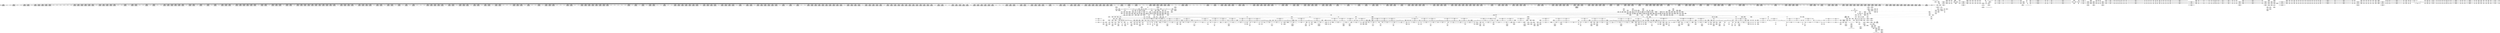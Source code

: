 digraph {
	CE0x4366fa0 [shape=record,shape=Mrecord,label="{CE0x4366fa0|rcu_read_lock:tmp16|include/linux/rcupdate.h,882}"]
	CE0x42d6400 [shape=record,shape=Mrecord,label="{CE0x42d6400|rcu_read_unlock:tobool|include/linux/rcupdate.h,933}"]
	CE0x42d1d10 [shape=record,shape=Mrecord,label="{CE0x42d1d10|2472:_%struct.cred*,_:_CRE_320,328_|*MultipleSource*|Function::task_sid&Arg::task::|Function::current_has_perm&Arg::tsk::|Function::selinux_task_getioprio&Arg::p::|security/selinux/hooks.c,208}"]
	CE0x42868a0 [shape=record,shape=Mrecord,label="{CE0x42868a0|2472:_%struct.cred*,_:_CRE_691,692_}"]
	CE0x42cc8b0 [shape=record,shape=Mrecord,label="{CE0x42cc8b0|i64*_getelementptr_inbounds_(_2_x_i64_,_2_x_i64_*___llvm_gcov_ctr131,_i64_0,_i64_1)|*Constant*|*SummSink*}"]
	CE0x42ead90 [shape=record,shape=Mrecord,label="{CE0x42ead90|GLOBAL:__llvm_gcov_ctr132|Global_var:__llvm_gcov_ctr132|*SummSource*}"]
	CE0x4324a80 [shape=record,shape=Mrecord,label="{CE0x4324a80|task_sid:tmp13|security/selinux/hooks.c,208|*SummSink*}"]
	CE0x54d8d50 [shape=record,shape=Mrecord,label="{CE0x54d8d50|current_has_perm:tsk|Function::current_has_perm&Arg::tsk::}"]
	CE0x42cd4c0 [shape=record,shape=Mrecord,label="{CE0x42cd4c0|_call_void_rcu_read_lock()_#10,_!dbg_!27712|security/selinux/hooks.c,207|*SummSource*}"]
	CE0x4281df0 [shape=record,shape=Mrecord,label="{CE0x4281df0|selinux_task_getioprio:entry|*SummSink*}"]
	CE0x4307aa0 [shape=record,shape=Mrecord,label="{CE0x4307aa0|2472:_%struct.cred*,_:_CRE_2938,2939_}"]
	CE0x43401a0 [shape=record,shape=Mrecord,label="{CE0x43401a0|i64*_getelementptr_inbounds_(_4_x_i64_,_4_x_i64_*___llvm_gcov_ctr133,_i64_0,_i64_1)|*Constant*|*SummSink*}"]
	CE0x42deae0 [shape=record,shape=Mrecord,label="{CE0x42deae0|task_sid:do.body5|*SummSource*}"]
	CE0x4367ea0 [shape=record,shape=Mrecord,label="{CE0x4367ea0|rcu_read_lock:tmp17|include/linux/rcupdate.h,882|*SummSink*}"]
	CE0x42a8540 [shape=record,shape=Mrecord,label="{CE0x42a8540|current_sid:tmp1}"]
	CE0x42bd9d0 [shape=record,shape=Mrecord,label="{CE0x42bd9d0|2472:_%struct.cred*,_:_CRE_464,472_|*MultipleSource*|Function::task_sid&Arg::task::|Function::current_has_perm&Arg::tsk::|Function::selinux_task_getioprio&Arg::p::|security/selinux/hooks.c,208}"]
	CE0x43756a0 [shape=record,shape=Mrecord,label="{CE0x43756a0|GLOBAL:__preempt_count|Global_var:__preempt_count}"]
	CE0x435c860 [shape=record,shape=Mrecord,label="{CE0x435c860|rcu_read_lock:tmp8|include/linux/rcupdate.h,882|*SummSource*}"]
	CE0x4349800 [shape=record,shape=Mrecord,label="{CE0x4349800|__preempt_count_sub:do.end|*SummSource*}"]
	CE0x4375220 [shape=record,shape=Mrecord,label="{CE0x4375220|_call_void___preempt_count_add(i32_1)_#10,_!dbg_!27711|include/linux/rcupdate.h,239|*SummSink*}"]
	CE0x43a07b0 [shape=record,shape=Mrecord,label="{CE0x43a07b0|rcu_lock_release:tmp3}"]
	CE0x42aa4c0 [shape=record,shape=Mrecord,label="{CE0x42aa4c0|2472:_%struct.cred*,_:_CRE_528,536_|*MultipleSource*|Function::task_sid&Arg::task::|Function::current_has_perm&Arg::tsk::|Function::selinux_task_getioprio&Arg::p::|security/selinux/hooks.c,208}"]
	CE0x433e860 [shape=record,shape=Mrecord,label="{CE0x433e860|GLOBAL:task_sid.__warned|Global_var:task_sid.__warned|*SummSource*}"]
	CE0x4366e30 [shape=record,shape=Mrecord,label="{CE0x4366e30|rcu_read_lock:tmp15|include/linux/rcupdate.h,882|*SummSink*}"]
	CE0x4311c80 [shape=record,shape=Mrecord,label="{CE0x4311c80|2472:_%struct.cred*,_:_CRE_6136,6140_|*MultipleSource*|Function::task_sid&Arg::task::|Function::current_has_perm&Arg::tsk::|Function::selinux_task_getioprio&Arg::p::|security/selinux/hooks.c,208}"]
	CE0x42ab180 [shape=record,shape=Mrecord,label="{CE0x42ab180|current_sid:land.lhs.true|*SummSink*}"]
	CE0x431df70 [shape=record,shape=Mrecord,label="{CE0x431df70|2472:_%struct.cred*,_:_CRE_6568,6576_|*MultipleSource*|Function::task_sid&Arg::task::|Function::current_has_perm&Arg::tsk::|Function::selinux_task_getioprio&Arg::p::|security/selinux/hooks.c,208}"]
	CE0x4288350 [shape=record,shape=Mrecord,label="{CE0x4288350|i64_2|*Constant*|*SummSink*}"]
	CE0x42c1720 [shape=record,shape=Mrecord,label="{CE0x42c1720|current_sid:tmp21|security/selinux/hooks.c,218}"]
	CE0x42e5a20 [shape=record,shape=Mrecord,label="{CE0x42e5a20|rcu_read_lock:tmp}"]
	CE0x43276a0 [shape=record,shape=Mrecord,label="{CE0x43276a0|task_sid:tmp23|security/selinux/hooks.c,208|*SummSource*}"]
	CE0x4286e00 [shape=record,shape=Mrecord,label="{CE0x4286e00|2472:_%struct.cred*,_:_CRE_697,698_}"]
	CE0x429ee00 [shape=record,shape=Mrecord,label="{CE0x429ee00|i64_3|*Constant*|*SummSink*}"]
	CE0x4363680 [shape=record,shape=Mrecord,label="{CE0x4363680|rcu_read_unlock:tmp2|*SummSink*}"]
	CE0x42bb8d0 [shape=record,shape=Mrecord,label="{CE0x42bb8d0|rcu_read_lock:tmp13|include/linux/rcupdate.h,882}"]
	CE0x4340c70 [shape=record,shape=Mrecord,label="{CE0x4340c70|rcu_lock_release:indirectgoto|*SummSink*}"]
	CE0x4367750 [shape=record,shape=Mrecord,label="{CE0x4367750|i64*_getelementptr_inbounds_(_11_x_i64_,_11_x_i64_*___llvm_gcov_ctr127,_i64_0,_i64_8)|*Constant*|*SummSource*}"]
	CE0x432ef40 [shape=record,shape=Mrecord,label="{CE0x432ef40|GLOBAL:rcu_read_lock.__warned|Global_var:rcu_read_lock.__warned}"]
	CE0x4350520 [shape=record,shape=Mrecord,label="{CE0x4350520|rcu_read_unlock:land.lhs.true}"]
	CE0x43f15a0 [shape=record,shape=Mrecord,label="{CE0x43f15a0|i64*_getelementptr_inbounds_(_4_x_i64_,_4_x_i64_*___llvm_gcov_ctr135,_i64_0,_i64_0)|*Constant*|*SummSink*}"]
	CE0x4307840 [shape=record,shape=Mrecord,label="{CE0x4307840|2472:_%struct.cred*,_:_CRE_2936,2937_}"]
	CE0x4309be0 [shape=record,shape=Mrecord,label="{CE0x4309be0|2472:_%struct.cred*,_:_CRE_2966,2967_}"]
	CE0x43a6f10 [shape=record,shape=Mrecord,label="{CE0x43a6f10|i64*_getelementptr_inbounds_(_4_x_i64_,_4_x_i64_*___llvm_gcov_ctr135,_i64_0,_i64_2)|*Constant*|*SummSink*}"]
	CE0x42fa7d0 [shape=record,shape=Mrecord,label="{CE0x42fa7d0|2472:_%struct.cred*,_:_CRE_2360,2368_|*MultipleSource*|Function::task_sid&Arg::task::|Function::current_has_perm&Arg::tsk::|Function::selinux_task_getioprio&Arg::p::|security/selinux/hooks.c,208}"]
	CE0x42f7f70 [shape=record,shape=Mrecord,label="{CE0x42f7f70|2472:_%struct.cred*,_:_CRE_2160,2168_|*MultipleSource*|Function::task_sid&Arg::task::|Function::current_has_perm&Arg::tsk::|Function::selinux_task_getioprio&Arg::p::|security/selinux/hooks.c,208}"]
	CE0x42879a0 [shape=record,shape=Mrecord,label="{CE0x42879a0|avc_has_perm:tsid|Function::avc_has_perm&Arg::tsid::|*SummSource*}"]
	CE0x42904f0 [shape=record,shape=Mrecord,label="{CE0x42904f0|current_sid:tmp16|security/selinux/hooks.c,218|*SummSink*}"]
	CE0x42bd5a0 [shape=record,shape=Mrecord,label="{CE0x42bd5a0|rcu_read_lock:if.then}"]
	CE0x42dd5a0 [shape=record,shape=Mrecord,label="{CE0x42dd5a0|0:_i8,_:_GCMR_rcu_read_unlock.__warned_internal_global_i8_0,_section_.data.unlikely_,_align_1:_elem_0:default:}"]
	CE0x43aec50 [shape=record,shape=Mrecord,label="{CE0x43aec50|i64*_getelementptr_inbounds_(_4_x_i64_,_4_x_i64_*___llvm_gcov_ctr130,_i64_0,_i64_3)|*Constant*|*SummSource*}"]
	CE0x4320540 [shape=record,shape=Mrecord,label="{CE0x4320540|2472:_%struct.cred*,_:_CRE_6688,10528_|*MultipleSource*|Function::task_sid&Arg::task::|Function::current_has_perm&Arg::tsk::|Function::selinux_task_getioprio&Arg::p::|security/selinux/hooks.c,208}"]
	CE0x42932d0 [shape=record,shape=Mrecord,label="{CE0x42932d0|selinux_task_getioprio:entry|*SummSource*}"]
	CE0x4327480 [shape=record,shape=Mrecord,label="{CE0x4327480|task_sid:tmp22|security/selinux/hooks.c,208|*SummSink*}"]
	CE0x43ce600 [shape=record,shape=Mrecord,label="{CE0x43ce600|__rcu_read_unlock:tmp7|include/linux/rcupdate.h,245|*SummSource*}"]
	CE0x43413c0 [shape=record,shape=Mrecord,label="{CE0x43413c0|__rcu_read_lock:tmp|*SummSource*}"]
	CE0x43151c0 [shape=record,shape=Mrecord,label="{CE0x43151c0|2472:_%struct.cred*,_:_CRE_6295,6296_}"]
	CE0x43260a0 [shape=record,shape=Mrecord,label="{CE0x43260a0|task_sid:tmp15|security/selinux/hooks.c,208}"]
	CE0x4375080 [shape=record,shape=Mrecord,label="{CE0x4375080|_call_void___preempt_count_add(i32_1)_#10,_!dbg_!27711|include/linux/rcupdate.h,239}"]
	CE0x42e68a0 [shape=record,shape=Mrecord,label="{CE0x42e68a0|rcu_read_lock:land.lhs.true2|*SummSink*}"]
	CE0x42f1e10 [shape=record,shape=Mrecord,label="{CE0x42f1e10|2472:_%struct.cred*,_:_CRE_1848,1856_|*MultipleSource*|Function::task_sid&Arg::task::|Function::current_has_perm&Arg::tsk::|Function::selinux_task_getioprio&Arg::p::|security/selinux/hooks.c,208}"]
	CE0x43b43e0 [shape=record,shape=Mrecord,label="{CE0x43b43e0|GLOBAL:__preempt_count|Global_var:__preempt_count|*SummSource*}"]
	CE0x42f1b80 [shape=record,shape=Mrecord,label="{CE0x42f1b80|2472:_%struct.cred*,_:_CRE_1840,1844_|*MultipleSource*|Function::task_sid&Arg::task::|Function::current_has_perm&Arg::tsk::|Function::selinux_task_getioprio&Arg::p::|security/selinux/hooks.c,208}"]
	CE0x42f94d0 [shape=record,shape=Mrecord,label="{CE0x42f94d0|2472:_%struct.cred*,_:_CRE_2296,2304_|*MultipleSource*|Function::task_sid&Arg::task::|Function::current_has_perm&Arg::tsk::|Function::selinux_task_getioprio&Arg::p::|security/selinux/hooks.c,208}"]
	CE0x42935b0 [shape=record,shape=Mrecord,label="{CE0x42935b0|current_has_perm:perms|Function::current_has_perm&Arg::perms::|*SummSource*}"]
	CE0x434f230 [shape=record,shape=Mrecord,label="{CE0x434f230|rcu_read_lock:tmp22|include/linux/rcupdate.h,884}"]
	CE0x4288970 [shape=record,shape=Mrecord,label="{CE0x4288970|i64_4|*Constant*}"]
	CE0x4338d70 [shape=record,shape=Mrecord,label="{CE0x4338d70|i64*_getelementptr_inbounds_(_13_x_i64_,_13_x_i64_*___llvm_gcov_ctr126,_i64_0,_i64_12)|*Constant*|*SummSink*}"]
	CE0x43088e0 [shape=record,shape=Mrecord,label="{CE0x43088e0|2472:_%struct.cred*,_:_CRE_2950,2951_}"]
	CE0x4300470 [shape=record,shape=Mrecord,label="{CE0x4300470|2472:_%struct.cred*,_:_CRE_2680,2688_|*MultipleSource*|Function::task_sid&Arg::task::|Function::current_has_perm&Arg::tsk::|Function::selinux_task_getioprio&Arg::p::|security/selinux/hooks.c,208}"]
	CE0x43ce150 [shape=record,shape=Mrecord,label="{CE0x43ce150|i64*_getelementptr_inbounds_(_4_x_i64_,_4_x_i64_*___llvm_gcov_ctr129,_i64_0,_i64_2)|*Constant*|*SummSink*}"]
	CE0x42c1290 [shape=record,shape=Mrecord,label="{CE0x42c1290|COLLAPSED:_GCMRE_current_task_external_global_%struct.task_struct*:_elem_0::|security/selinux/hooks.c,218}"]
	CE0x4275270 [shape=record,shape=Mrecord,label="{CE0x4275270|current_sid:tmp7|security/selinux/hooks.c,218|*SummSink*}"]
	CE0x42e9340 [shape=record,shape=Mrecord,label="{CE0x42e9340|GLOBAL:rcu_read_unlock.__warned|Global_var:rcu_read_unlock.__warned}"]
	CE0x4365400 [shape=record,shape=Mrecord,label="{CE0x4365400|rcu_read_unlock:tmp6|include/linux/rcupdate.h,933|*SummSink*}"]
	"CONST[source:0(mediator),value:0(static)][purpose:{operation}][SnkIdx:3]"
	CE0x42c0240 [shape=record,shape=Mrecord,label="{CE0x42c0240|2472:_%struct.cred*,_:_CRE_456,460_|*MultipleSource*|Function::task_sid&Arg::task::|Function::current_has_perm&Arg::tsk::|Function::selinux_task_getioprio&Arg::p::|security/selinux/hooks.c,208}"]
	CE0x431f4d0 [shape=record,shape=Mrecord,label="{CE0x431f4d0|2472:_%struct.cred*,_:_CRE_6644,6648_|*MultipleSource*|Function::task_sid&Arg::task::|Function::current_has_perm&Arg::tsk::|Function::selinux_task_getioprio&Arg::p::|security/selinux/hooks.c,208}"]
	CE0x4312170 [shape=record,shape=Mrecord,label="{CE0x4312170|2472:_%struct.cred*,_:_CRE_6152,6168_|*MultipleSource*|Function::task_sid&Arg::task::|Function::current_has_perm&Arg::tsk::|Function::selinux_task_getioprio&Arg::p::|security/selinux/hooks.c,208}"]
	CE0x42f3f80 [shape=record,shape=Mrecord,label="{CE0x42f3f80|2472:_%struct.cred*,_:_CRE_1960,1968_|*MultipleSource*|Function::task_sid&Arg::task::|Function::current_has_perm&Arg::tsk::|Function::selinux_task_getioprio&Arg::p::|security/selinux/hooks.c,208}"]
	CE0x43231f0 [shape=record,shape=Mrecord,label="{CE0x43231f0|task_sid:tmp4|*LoadInst*|security/selinux/hooks.c,208}"]
	CE0x42673d0 [shape=record,shape=Mrecord,label="{CE0x42673d0|current_sid:do.body|*SummSink*}"]
	CE0x4297ca0 [shape=record,shape=Mrecord,label="{CE0x4297ca0|current_has_perm:tmp2|*SummSource*}"]
	CE0x42e5e70 [shape=record,shape=Mrecord,label="{CE0x42e5e70|2472:_%struct.cred*,_:_CRE_224,232_|*MultipleSource*|Function::task_sid&Arg::task::|Function::current_has_perm&Arg::tsk::|Function::selinux_task_getioprio&Arg::p::|security/selinux/hooks.c,208}"]
	CE0x42e57f0 [shape=record,shape=Mrecord,label="{CE0x42e57f0|i64*_getelementptr_inbounds_(_11_x_i64_,_11_x_i64_*___llvm_gcov_ctr127,_i64_0,_i64_0)|*Constant*|*SummSource*}"]
	CE0x43668d0 [shape=record,shape=Mrecord,label="{CE0x43668d0|rcu_read_lock:tmp14|include/linux/rcupdate.h,882|*SummSink*}"]
	CE0x4268f50 [shape=record,shape=Mrecord,label="{CE0x4268f50|current_sid:tmp10|security/selinux/hooks.c,218|*SummSource*}"]
	CE0x435b1a0 [shape=record,shape=Mrecord,label="{CE0x435b1a0|i8*_getelementptr_inbounds_(_25_x_i8_,_25_x_i8_*_.str45,_i32_0,_i32_0)|*Constant*|*SummSink*}"]
	CE0x42d21d0 [shape=record,shape=Mrecord,label="{CE0x42d21d0|rcu_read_lock:tmp2|*SummSource*}"]
	CE0x4269260 [shape=record,shape=Mrecord,label="{CE0x4269260|current_sid:if.then|*SummSource*}"]
	CE0x427bf70 [shape=record,shape=Mrecord,label="{CE0x427bf70|i32_(i32,_i32,_i16,_i32,_%struct.common_audit_data*)*_bitcast_(i32_(i32,_i32,_i16,_i32,_%struct.common_audit_data.495*)*_avc_has_perm_to_i32_(i32,_i32,_i16,_i32,_%struct.common_audit_data*)*)|*Constant*|*SummSource*}"]
	CE0x439f810 [shape=record,shape=Mrecord,label="{CE0x439f810|GLOBAL:lock_release|*Constant*}"]
	CE0x42f29f0 [shape=record,shape=Mrecord,label="{CE0x42f29f0|2472:_%struct.cred*,_:_CRE_1888,1896_|*MultipleSource*|Function::task_sid&Arg::task::|Function::current_has_perm&Arg::tsk::|Function::selinux_task_getioprio&Arg::p::|security/selinux/hooks.c,208}"]
	CE0x43308c0 [shape=record,shape=Mrecord,label="{CE0x43308c0|rcu_read_lock:tobool1|include/linux/rcupdate.h,882|*SummSource*}"]
	CE0x42e3b30 [shape=record,shape=Mrecord,label="{CE0x42e3b30|task_sid:tmp1|*SummSource*}"]
	CE0x42daba0 [shape=record,shape=Mrecord,label="{CE0x42daba0|2472:_%struct.cred*,_:_CRE_328,336_|*MultipleSource*|Function::task_sid&Arg::task::|Function::current_has_perm&Arg::tsk::|Function::selinux_task_getioprio&Arg::p::|security/selinux/hooks.c,208}"]
	CE0x43c7130 [shape=record,shape=Mrecord,label="{CE0x43c7130|i64*_getelementptr_inbounds_(_4_x_i64_,_4_x_i64_*___llvm_gcov_ctr135,_i64_0,_i64_1)|*Constant*|*SummSink*}"]
	"CONST[source:0(mediator),value:2(dynamic)][purpose:{object}][SnkIdx:2]"
	CE0x42886c0 [shape=record,shape=Mrecord,label="{CE0x42886c0|current_sid:tobool1|security/selinux/hooks.c,218|*SummSource*}"]
	CE0x4373660 [shape=record,shape=Mrecord,label="{CE0x4373660|rcu_read_unlock:tmp1}"]
	CE0x427cd50 [shape=record,shape=Mrecord,label="{CE0x427cd50|%struct.lockdep_map*_null|*Constant*|*SummSource*}"]
	CE0x43cb180 [shape=record,shape=Mrecord,label="{CE0x43cb180|_call_void_asm_addl_$1,_%gs:$0_,_*m,ri,*m,_dirflag_,_fpsr_,_flags_(i32*___preempt_count,_i32_%sub,_i32*___preempt_count)_#3,_!dbg_!27717,_!srcloc_!27718|./arch/x86/include/asm/preempt.h,77|*SummSink*}"]
	CE0x4364ef0 [shape=record,shape=Mrecord,label="{CE0x4364ef0|rcu_read_unlock:tmp10|include/linux/rcupdate.h,933|*SummSource*}"]
	CE0x43b9c30 [shape=record,shape=Mrecord,label="{CE0x43b9c30|__rcu_read_unlock:bb}"]
	CE0x432f8d0 [shape=record,shape=Mrecord,label="{CE0x432f8d0|_call_void_mcount()_#3}"]
	CE0x4320080 [shape=record,shape=Mrecord,label="{CE0x4320080|2472:_%struct.cred*,_:_CRE_6672,6680_|*MultipleSource*|Function::task_sid&Arg::task::|Function::current_has_perm&Arg::tsk::|Function::selinux_task_getioprio&Arg::p::|security/selinux/hooks.c,208}"]
	CE0x4329080 [shape=record,shape=Mrecord,label="{CE0x4329080|i8*_getelementptr_inbounds_(_41_x_i8_,_41_x_i8_*_.str44,_i32_0,_i32_0)|*Constant*|*SummSource*}"]
	CE0x42f41b0 [shape=record,shape=Mrecord,label="{CE0x42f41b0|2472:_%struct.cred*,_:_CRE_1968,1976_|*MultipleSource*|Function::task_sid&Arg::task::|Function::current_has_perm&Arg::tsk::|Function::selinux_task_getioprio&Arg::p::|security/selinux/hooks.c,208}"]
	CE0x42a3f20 [shape=record,shape=Mrecord,label="{CE0x42a3f20|_call_void_lockdep_rcu_suspicious(i8*_getelementptr_inbounds_(_25_x_i8_,_25_x_i8_*_.str3,_i32_0,_i32_0),_i32_218,_i8*_getelementptr_inbounds_(_45_x_i8_,_45_x_i8_*_.str12,_i32_0,_i32_0))_#10,_!dbg_!27727|security/selinux/hooks.c,218|*SummSource*}"]
	CE0x43b6ba0 [shape=record,shape=Mrecord,label="{CE0x43b6ba0|__preempt_count_sub:tmp3|*SummSink*}"]
	CE0x42ea3c0 [shape=record,shape=Mrecord,label="{CE0x42ea3c0|i64*_getelementptr_inbounds_(_11_x_i64_,_11_x_i64_*___llvm_gcov_ctr132,_i64_0,_i64_8)|*Constant*|*SummSink*}"]
	CE0x42e1ec0 [shape=record,shape=Mrecord,label="{CE0x42e1ec0|cred_sid:tmp1|*SummSink*}"]
	CE0x427e610 [shape=record,shape=Mrecord,label="{CE0x427e610|current_has_perm:call|security/selinux/hooks.c,1542|*SummSink*}"]
	CE0x4297510 [shape=record,shape=Mrecord,label="{CE0x4297510|2472:_%struct.cred*,_:_CRE_504,512_|*MultipleSource*|Function::task_sid&Arg::task::|Function::current_has_perm&Arg::tsk::|Function::selinux_task_getioprio&Arg::p::|security/selinux/hooks.c,208}"]
	CE0x4315da0 [shape=record,shape=Mrecord,label="{CE0x4315da0|2472:_%struct.cred*,_:_CRE_6305,6306_}"]
	CE0x42e0620 [shape=record,shape=Mrecord,label="{CE0x42e0620|2472:_%struct.cred*,_:_CRE_424,428_|*MultipleSource*|Function::task_sid&Arg::task::|Function::current_has_perm&Arg::tsk::|Function::selinux_task_getioprio&Arg::p::|security/selinux/hooks.c,208}"]
	CE0x42a0eb0 [shape=record,shape=Mrecord,label="{CE0x42a0eb0|GLOBAL:lockdep_rcu_suspicious|*Constant*|*SummSource*}"]
	CE0x43af5e0 [shape=record,shape=Mrecord,label="{CE0x43af5e0|i8*_undef|*Constant*}"]
	CE0x4303d40 [shape=record,shape=Mrecord,label="{CE0x4303d40|2472:_%struct.cred*,_:_CRE_2856,2864_|*MultipleSource*|Function::task_sid&Arg::task::|Function::current_has_perm&Arg::tsk::|Function::selinux_task_getioprio&Arg::p::|security/selinux/hooks.c,208}"]
	CE0x4313b90 [shape=record,shape=Mrecord,label="{CE0x4313b90|2472:_%struct.cred*,_:_CRE_6240,6248_|*MultipleSource*|Function::task_sid&Arg::task::|Function::current_has_perm&Arg::tsk::|Function::selinux_task_getioprio&Arg::p::|security/selinux/hooks.c,208}"]
	CE0x43514b0 [shape=record,shape=Mrecord,label="{CE0x43514b0|i8*_getelementptr_inbounds_(_42_x_i8_,_42_x_i8_*_.str46,_i32_0,_i32_0)|*Constant*|*SummSink*}"]
	CE0x428fc10 [shape=record,shape=Mrecord,label="{CE0x428fc10|i64_4|*Constant*|*SummSource*}"]
	CE0x432f250 [shape=record,shape=Mrecord,label="{CE0x432f250|GLOBAL:rcu_read_lock.__warned|Global_var:rcu_read_lock.__warned|*SummSource*}"]
	CE0x428b360 [shape=record,shape=Mrecord,label="{CE0x428b360|rcu_read_lock:tmp2}"]
	CE0x4323cb0 [shape=record,shape=Mrecord,label="{CE0x4323cb0|task_sid:tmp10|security/selinux/hooks.c,208|*SummSource*}"]
	CE0x437b340 [shape=record,shape=Mrecord,label="{CE0x437b340|rcu_lock_release:map|Function::rcu_lock_release&Arg::map::}"]
	CE0x430b920 [shape=record,shape=Mrecord,label="{CE0x430b920|2472:_%struct.cred*,_:_CRE_3040,3048_|*MultipleSource*|Function::task_sid&Arg::task::|Function::current_has_perm&Arg::tsk::|Function::selinux_task_getioprio&Arg::p::|security/selinux/hooks.c,208}"]
	CE0x432a260 [shape=record,shape=Mrecord,label="{CE0x432a260|task_sid:tmp20|security/selinux/hooks.c,208}"]
	CE0x4293870 [shape=record,shape=Mrecord,label="{CE0x4293870|_ret_i32_%call7,_!dbg_!27749|security/selinux/hooks.c,210|*SummSource*}"]
	CE0x4291db0 [shape=record,shape=Mrecord,label="{CE0x4291db0|i32_0|*Constant*|*SummSink*}"]
	CE0x560b140 [shape=record,shape=Mrecord,label="{CE0x560b140|i64_1|*Constant*}"]
	CE0x42fbf90 [shape=record,shape=Mrecord,label="{CE0x42fbf90|2472:_%struct.cred*,_:_CRE_2480,2488_|*MultipleSource*|Function::task_sid&Arg::task::|Function::current_has_perm&Arg::tsk::|Function::selinux_task_getioprio&Arg::p::|security/selinux/hooks.c,208}"]
	CE0x42ffaf0 [shape=record,shape=Mrecord,label="{CE0x42ffaf0|2472:_%struct.cred*,_:_CRE_2648,2656_|*MultipleSource*|Function::task_sid&Arg::task::|Function::current_has_perm&Arg::tsk::|Function::selinux_task_getioprio&Arg::p::|security/selinux/hooks.c,208}"]
	CE0x43b0960 [shape=record,shape=Mrecord,label="{CE0x43b0960|rcu_lock_release:tmp2|*SummSource*}"]
	CE0x4314020 [shape=record,shape=Mrecord,label="{CE0x4314020|2472:_%struct.cred*,_:_CRE_6256,6264_|*MultipleSource*|Function::task_sid&Arg::task::|Function::current_has_perm&Arg::tsk::|Function::selinux_task_getioprio&Arg::p::|security/selinux/hooks.c,208}"]
	CE0x427ad90 [shape=record,shape=Mrecord,label="{CE0x427ad90|GLOBAL:task_sid|*Constant*}"]
	CE0x42e1cc0 [shape=record,shape=Mrecord,label="{CE0x42e1cc0|2472:_%struct.cred*,_:_CRE_176,184_|*MultipleSource*|Function::task_sid&Arg::task::|Function::current_has_perm&Arg::tsk::|Function::selinux_task_getioprio&Arg::p::|security/selinux/hooks.c,208}"]
	CE0x43f1cb0 [shape=record,shape=Mrecord,label="{CE0x43f1cb0|__preempt_count_add:tmp}"]
	CE0x43b8e20 [shape=record,shape=Mrecord,label="{CE0x43b8e20|i64*_getelementptr_inbounds_(_4_x_i64_,_4_x_i64_*___llvm_gcov_ctr134,_i64_0,_i64_3)|*Constant*|*SummSource*}"]
	CE0x4321240 [shape=record,shape=Mrecord,label="{CE0x4321240|2472:_%struct.cred*,_:_CRE_10560,10568_|*MultipleSource*|Function::task_sid&Arg::task::|Function::current_has_perm&Arg::tsk::|Function::selinux_task_getioprio&Arg::p::|security/selinux/hooks.c,208}"]
	CE0x437c650 [shape=record,shape=Mrecord,label="{CE0x437c650|__rcu_read_unlock:entry|*SummSink*}"]
	CE0x42bfe30 [shape=record,shape=Mrecord,label="{CE0x42bfe30|2472:_%struct.cred*,_:_CRE_440,448_|*MultipleSource*|Function::task_sid&Arg::task::|Function::current_has_perm&Arg::tsk::|Function::selinux_task_getioprio&Arg::p::|security/selinux/hooks.c,208}"]
	"CONST[source:2(external),value:2(dynamic)][purpose:{subject}][SrcIdx:4]"
	CE0x42a1040 [shape=record,shape=Mrecord,label="{CE0x42a1040|i32_218|*Constant*}"]
	CE0x4326f70 [shape=record,shape=Mrecord,label="{CE0x4326f70|task_sid:tmp23|security/selinux/hooks.c,208}"]
	CE0x42ef140 [shape=record,shape=Mrecord,label="{CE0x42ef140|2472:_%struct.cred*,_:_CRE_700,701_}"]
	CE0x4279330 [shape=record,shape=Mrecord,label="{CE0x4279330|avc_has_perm:auditdata|Function::avc_has_perm&Arg::auditdata::|*SummSource*}"]
	CE0x439d210 [shape=record,shape=Mrecord,label="{CE0x439d210|i64_ptrtoint_(i8*_blockaddress(_rcu_lock_release,_%__here)_to_i64)|*Constant*}"]
	CE0x42ded90 [shape=record,shape=Mrecord,label="{CE0x42ded90|rcu_read_lock:call|include/linux/rcupdate.h,882|*SummSink*}"]
	CE0x42bdbf0 [shape=record,shape=Mrecord,label="{CE0x42bdbf0|2472:_%struct.cred*,_:_CRE_472,480_|*MultipleSource*|Function::task_sid&Arg::task::|Function::current_has_perm&Arg::tsk::|Function::selinux_task_getioprio&Arg::p::|security/selinux/hooks.c,208}"]
	CE0x42b92f0 [shape=record,shape=Mrecord,label="{CE0x42b92f0|rcu_read_lock:tmp12|include/linux/rcupdate.h,882|*SummSource*}"]
	CE0x42f4b00 [shape=record,shape=Mrecord,label="{CE0x42f4b00|2472:_%struct.cred*,_:_CRE_2016,2020_|*MultipleSource*|Function::task_sid&Arg::task::|Function::current_has_perm&Arg::tsk::|Function::selinux_task_getioprio&Arg::p::|security/selinux/hooks.c,208}"]
	CE0x434f890 [shape=record,shape=Mrecord,label="{CE0x434f890|rcu_read_lock:tmp22|include/linux/rcupdate.h,884|*SummSink*}"]
	CE0x42862f0 [shape=record,shape=Mrecord,label="{CE0x42862f0|2472:_%struct.cred*,_:_CRE_688,689_}"]
	CE0x4307710 [shape=record,shape=Mrecord,label="{CE0x4307710|2472:_%struct.cred*,_:_CRE_2935,2936_}"]
	CE0x4274230 [shape=record,shape=Mrecord,label="{CE0x4274230|GLOBAL:current_sid.__warned|Global_var:current_sid.__warned|*SummSource*}"]
	CE0x4329860 [shape=record,shape=Mrecord,label="{CE0x4329860|i8*_getelementptr_inbounds_(_41_x_i8_,_41_x_i8_*_.str44,_i32_0,_i32_0)|*Constant*}"]
	CE0x4301540 [shape=record,shape=Mrecord,label="{CE0x4301540|2472:_%struct.cred*,_:_CRE_2724,2725_|*MultipleSource*|Function::task_sid&Arg::task::|Function::current_has_perm&Arg::tsk::|Function::selinux_task_getioprio&Arg::p::|security/selinux/hooks.c,208}"]
	CE0x43c88c0 [shape=record,shape=Mrecord,label="{CE0x43c88c0|__preempt_count_add:tmp3|*SummSink*}"]
	CE0x42bbef0 [shape=record,shape=Mrecord,label="{CE0x42bbef0|rcu_read_lock:tmp14|include/linux/rcupdate.h,882|*SummSource*}"]
	CE0x434b910 [shape=record,shape=Mrecord,label="{CE0x434b910|_call_void_mcount()_#3}"]
	CE0x42e91d0 [shape=record,shape=Mrecord,label="{CE0x42e91d0|rcu_read_unlock:tmp7|include/linux/rcupdate.h,933|*SummSink*}"]
	CE0x4308a10 [shape=record,shape=Mrecord,label="{CE0x4308a10|2472:_%struct.cred*,_:_CRE_2951,2952_}"]
	CE0x43170a0 [shape=record,shape=Mrecord,label="{CE0x43170a0|2472:_%struct.cred*,_:_CRE_6321,6322_}"]
	CE0x4303420 [shape=record,shape=Mrecord,label="{CE0x4303420|2472:_%struct.cred*,_:_CRE_2824,2832_|*MultipleSource*|Function::task_sid&Arg::task::|Function::current_has_perm&Arg::tsk::|Function::selinux_task_getioprio&Arg::p::|security/selinux/hooks.c,208}"]
	CE0x42a5090 [shape=record,shape=Mrecord,label="{CE0x42a5090|i64*_getelementptr_inbounds_(_13_x_i64_,_13_x_i64_*___llvm_gcov_ctr126,_i64_0,_i64_1)|*Constant*}"]
	CE0x4364750 [shape=record,shape=Mrecord,label="{CE0x4364750|i64*_getelementptr_inbounds_(_4_x_i64_,_4_x_i64_*___llvm_gcov_ctr130,_i64_0,_i64_2)|*Constant*}"]
	CE0x42db940 [shape=record,shape=Mrecord,label="{CE0x42db940|task_sid:if.end|*SummSink*}"]
	CE0x42dc0e0 [shape=record,shape=Mrecord,label="{CE0x42dc0e0|get_current:tmp|*SummSource*}"]
	CE0x43650f0 [shape=record,shape=Mrecord,label="{CE0x43650f0|__rcu_read_lock:tmp6|include/linux/rcupdate.h,240}"]
	CE0x431e1d0 [shape=record,shape=Mrecord,label="{CE0x431e1d0|2472:_%struct.cred*,_:_CRE_6576,6584_|*MultipleSource*|Function::task_sid&Arg::task::|Function::current_has_perm&Arg::tsk::|Function::selinux_task_getioprio&Arg::p::|security/selinux/hooks.c,208}"]
	CE0x42ba8f0 [shape=record,shape=Mrecord,label="{CE0x42ba8f0|current_sid:tmp23|security/selinux/hooks.c,218|*SummSource*}"]
	CE0x4305760 [shape=record,shape=Mrecord,label="{CE0x4305760|2472:_%struct.cred*,_:_CRE_2908,2909_}"]
	CE0x4297d10 [shape=record,shape=Mrecord,label="{CE0x4297d10|current_has_perm:tmp2|*SummSink*}"]
	CE0x427b170 [shape=record,shape=Mrecord,label="{CE0x427b170|GLOBAL:task_sid|*Constant*|*SummSource*}"]
	CE0x42e9cd0 [shape=record,shape=Mrecord,label="{CE0x42e9cd0|_call_void_mcount()_#3}"]
	CE0x42ee6a0 [shape=record,shape=Mrecord,label="{CE0x42ee6a0|i32_208|*Constant*}"]
	CE0x4278380 [shape=record,shape=Mrecord,label="{CE0x4278380|current_sid:tmp15|security/selinux/hooks.c,218|*SummSource*}"]
	CE0x43f19c0 [shape=record,shape=Mrecord,label="{CE0x43f19c0|i64*_getelementptr_inbounds_(_4_x_i64_,_4_x_i64_*___llvm_gcov_ctr135,_i64_0,_i64_1)|*Constant*}"]
	CE0x42f6c40 [shape=record,shape=Mrecord,label="{CE0x42f6c40|2472:_%struct.cred*,_:_CRE_2096,2104_|*MultipleSource*|Function::task_sid&Arg::task::|Function::current_has_perm&Arg::tsk::|Function::selinux_task_getioprio&Arg::p::|security/selinux/hooks.c,208}"]
	CE0x430d2e0 [shape=record,shape=Mrecord,label="{CE0x430d2e0|2472:_%struct.cred*,_:_CRE_3116,3120_|*MultipleSource*|Function::task_sid&Arg::task::|Function::current_has_perm&Arg::tsk::|Function::selinux_task_getioprio&Arg::p::|security/selinux/hooks.c,208}"]
	CE0x428fcf0 [shape=record,shape=Mrecord,label="{CE0x428fcf0|i64_4|*Constant*|*SummSink*}"]
	CE0x42e8500 [shape=record,shape=Mrecord,label="{CE0x42e8500|cred_sid:tmp6|security/selinux/hooks.c,197}"]
	CE0x429a7d0 [shape=record,shape=Mrecord,label="{CE0x429a7d0|current_sid:tmp6|security/selinux/hooks.c,218|*SummSource*}"]
	CE0x4295cf0 [shape=record,shape=Mrecord,label="{CE0x4295cf0|current_sid:tmp2|*SummSink*}"]
	CE0x42ec990 [shape=record,shape=Mrecord,label="{CE0x42ec990|2472:_%struct.cred*,_:_CRE_656,660_|*MultipleSource*|Function::task_sid&Arg::task::|Function::current_has_perm&Arg::tsk::|Function::selinux_task_getioprio&Arg::p::|security/selinux/hooks.c,208}"]
	CE0x42a32f0 [shape=record,shape=Mrecord,label="{CE0x42a32f0|rcu_read_lock:tmp4|include/linux/rcupdate.h,882|*SummSource*}"]
	CE0x42dfd60 [shape=record,shape=Mrecord,label="{CE0x42dfd60|task_sid:land.lhs.true2|*SummSink*}"]
	CE0x42f54b0 [shape=record,shape=Mrecord,label="{CE0x42f54b0|2472:_%struct.cred*,_:_CRE_2040,2044_|*MultipleSource*|Function::task_sid&Arg::task::|Function::current_has_perm&Arg::tsk::|Function::selinux_task_getioprio&Arg::p::|security/selinux/hooks.c,208}"]
	CE0x42a8e10 [shape=record,shape=Mrecord,label="{CE0x42a8e10|current_sid:tmp7|security/selinux/hooks.c,218}"]
	CE0x433b2e0 [shape=record,shape=Mrecord,label="{CE0x433b2e0|rcu_read_unlock:entry}"]
	CE0x43142b0 [shape=record,shape=Mrecord,label="{CE0x43142b0|2472:_%struct.cred*,_:_CRE_6264,6280_|*MultipleSource*|Function::task_sid&Arg::task::|Function::current_has_perm&Arg::tsk::|Function::selinux_task_getioprio&Arg::p::|security/selinux/hooks.c,208}"]
	CE0x42843d0 [shape=record,shape=Mrecord,label="{CE0x42843d0|current_sid:land.lhs.true2|*SummSource*}"]
	CE0x42c08f0 [shape=record,shape=Mrecord,label="{CE0x42c08f0|_ret_%struct.task_struct*_%tmp4,_!dbg_!27714|./arch/x86/include/asm/current.h,14|*SummSource*}"]
	CE0x4317430 [shape=record,shape=Mrecord,label="{CE0x4317430|2472:_%struct.cred*,_:_CRE_6324,6325_}"]
	CE0x42edf30 [shape=record,shape=Mrecord,label="{CE0x42edf30|_call_void_lockdep_rcu_suspicious(i8*_getelementptr_inbounds_(_25_x_i8_,_25_x_i8_*_.str3,_i32_0,_i32_0),_i32_208,_i8*_getelementptr_inbounds_(_41_x_i8_,_41_x_i8_*_.str44,_i32_0,_i32_0))_#10,_!dbg_!27732|security/selinux/hooks.c,208}"]
	CE0x4274360 [shape=record,shape=Mrecord,label="{CE0x4274360|GLOBAL:current_sid.__warned|Global_var:current_sid.__warned|*SummSink*}"]
	CE0x42995e0 [shape=record,shape=Mrecord,label="{CE0x42995e0|current_sid:tmp3|*SummSource*}"]
	CE0x427bfe0 [shape=record,shape=Mrecord,label="{CE0x427bfe0|i32_(i32,_i32,_i16,_i32,_%struct.common_audit_data*)*_bitcast_(i32_(i32,_i32,_i16,_i32,_%struct.common_audit_data.495*)*_avc_has_perm_to_i32_(i32,_i32,_i16,_i32,_%struct.common_audit_data*)*)|*Constant*|*SummSink*}"]
	CE0x43f03c0 [shape=record,shape=Mrecord,label="{CE0x43f03c0|COLLAPSED:_GCMRE___llvm_gcov_ctr135_internal_global_4_x_i64_zeroinitializer:_elem_0:default:}"]
	CE0x4316130 [shape=record,shape=Mrecord,label="{CE0x4316130|2472:_%struct.cred*,_:_CRE_6308,6309_}"]
	CE0x4361120 [shape=record,shape=Mrecord,label="{CE0x4361120|__preempt_count_add:val|Function::__preempt_count_add&Arg::val::}"]
	CE0x4318730 [shape=record,shape=Mrecord,label="{CE0x4318730|2472:_%struct.cred*,_:_CRE_6340,6341_}"]
	CE0x4317560 [shape=record,shape=Mrecord,label="{CE0x4317560|2472:_%struct.cred*,_:_CRE_6325,6326_}"]
	CE0x433b6d0 [shape=record,shape=Mrecord,label="{CE0x433b6d0|rcu_read_unlock:entry|*SummSink*}"]
	CE0x42768d0 [shape=record,shape=Mrecord,label="{CE0x42768d0|current_sid:if.end|*SummSource*}"]
	CE0x4305960 [shape=record,shape=Mrecord,label="{CE0x4305960|2472:_%struct.cred*,_:_CRE_2910,2911_}"]
	CE0x54d8dc0 [shape=record,shape=Mrecord,label="{CE0x54d8dc0|selinux_task_getioprio:p|Function::selinux_task_getioprio&Arg::p::}"]
	CE0x42a99e0 [shape=record,shape=Mrecord,label="{CE0x42a99e0|rcu_read_lock:tmp6|include/linux/rcupdate.h,882|*SummSink*}"]
	CE0x4318ac0 [shape=record,shape=Mrecord,label="{CE0x4318ac0|2472:_%struct.cred*,_:_CRE_6343,6344_}"]
	CE0x4340b30 [shape=record,shape=Mrecord,label="{CE0x4340b30|rcu_lock_release:__here|*SummSink*}"]
	CE0x4297660 [shape=record,shape=Mrecord,label="{CE0x4297660|2472:_%struct.cred*,_:_CRE_512,520_|*MultipleSource*|Function::task_sid&Arg::task::|Function::current_has_perm&Arg::tsk::|Function::selinux_task_getioprio&Arg::p::|security/selinux/hooks.c,208}"]
	CE0x43f0a50 [shape=record,shape=Mrecord,label="{CE0x43f0a50|__preempt_count_sub:tmp7|./arch/x86/include/asm/preempt.h,78|*SummSource*}"]
	CE0x431e660 [shape=record,shape=Mrecord,label="{CE0x431e660|2472:_%struct.cred*,_:_CRE_6600,6608_|*MultipleSource*|Function::task_sid&Arg::task::|Function::current_has_perm&Arg::tsk::|Function::selinux_task_getioprio&Arg::p::|security/selinux/hooks.c,208}"]
	CE0x429b0b0 [shape=record,shape=Mrecord,label="{CE0x429b0b0|current_sid:tmp20|security/selinux/hooks.c,218|*SummSink*}"]
	CE0x430f420 [shape=record,shape=Mrecord,label="{CE0x430f420|2472:_%struct.cred*,_:_CRE_5880,5888_|*MultipleSource*|Function::task_sid&Arg::task::|Function::current_has_perm&Arg::tsk::|Function::selinux_task_getioprio&Arg::p::|security/selinux/hooks.c,208}"]
	CE0x4365c20 [shape=record,shape=Mrecord,label="{CE0x4365c20|rcu_read_unlock:tmp3|*SummSink*}"]
	CE0x43afd80 [shape=record,shape=Mrecord,label="{CE0x43afd80|rcu_lock_release:bb|*SummSource*}"]
	CE0x42dc4f0 [shape=record,shape=Mrecord,label="{CE0x42dc4f0|_call_void_mcount()_#3}"]
	CE0x4272aa0 [shape=record,shape=Mrecord,label="{CE0x4272aa0|i64*_getelementptr_inbounds_(_2_x_i64_,_2_x_i64_*___llvm_gcov_ctr285,_i64_0,_i64_0)|*Constant*|*SummSource*}"]
	CE0x42fa540 [shape=record,shape=Mrecord,label="{CE0x42fa540|2472:_%struct.cred*,_:_CRE_2352,2360_|*MultipleSource*|Function::task_sid&Arg::task::|Function::current_has_perm&Arg::tsk::|Function::selinux_task_getioprio&Arg::p::|security/selinux/hooks.c,208}"]
	CE0x4302a70 [shape=record,shape=Mrecord,label="{CE0x4302a70|2472:_%struct.cred*,_:_CRE_2792,2800_|*MultipleSource*|Function::task_sid&Arg::task::|Function::current_has_perm&Arg::tsk::|Function::selinux_task_getioprio&Arg::p::|security/selinux/hooks.c,208}"]
	CE0x43aceb0 [shape=record,shape=Mrecord,label="{CE0x43aceb0|__preempt_count_sub:do.body}"]
	CE0x4301c30 [shape=record,shape=Mrecord,label="{CE0x4301c30|2472:_%struct.cred*,_:_CRE_2744,2752_|*MultipleSource*|Function::task_sid&Arg::task::|Function::current_has_perm&Arg::tsk::|Function::selinux_task_getioprio&Arg::p::|security/selinux/hooks.c,208}"]
	CE0x42d8690 [shape=record,shape=Mrecord,label="{CE0x42d8690|__rcu_read_lock:tmp1}"]
	CE0x4328b00 [shape=record,shape=Mrecord,label="{CE0x4328b00|task_sid:tmp25|security/selinux/hooks.c,208|*SummSink*}"]
	CE0x4317a20 [shape=record,shape=Mrecord,label="{CE0x4317a20|2472:_%struct.cred*,_:_CRE_6329,6330_}"]
	CE0x434ff30 [shape=record,shape=Mrecord,label="{CE0x434ff30|i64*_getelementptr_inbounds_(_2_x_i64_,_2_x_i64_*___llvm_gcov_ctr131,_i64_0,_i64_0)|*Constant*}"]
	CE0x430cbc0 [shape=record,shape=Mrecord,label="{CE0x430cbc0|2472:_%struct.cred*,_:_CRE_3104,3108_|*MultipleSource*|Function::task_sid&Arg::task::|Function::current_has_perm&Arg::tsk::|Function::selinux_task_getioprio&Arg::p::|security/selinux/hooks.c,208}"]
	CE0x435e220 [shape=record,shape=Mrecord,label="{CE0x435e220|get_current:tmp2|*SummSource*}"]
	CE0x43b0100 [shape=record,shape=Mrecord,label="{CE0x43b0100|i64*_getelementptr_inbounds_(_4_x_i64_,_4_x_i64_*___llvm_gcov_ctr135,_i64_0,_i64_3)|*Constant*}"]
	CE0x4297f60 [shape=record,shape=Mrecord,label="{CE0x4297f60|current_sid:tmp4|security/selinux/hooks.c,218|*SummSource*}"]
	CE0x42e7760 [shape=record,shape=Mrecord,label="{CE0x42e7760|i32_883|*Constant*}"]
	CE0x4378950 [shape=record,shape=Mrecord,label="{CE0x4378950|rcu_read_unlock:bb}"]
	CE0x42822a0 [shape=record,shape=Mrecord,label="{CE0x42822a0|i32_256|*Constant*|*SummSource*}"]
	CE0x42e0a10 [shape=record,shape=Mrecord,label="{CE0x42e0a10|2472:_%struct.cred*,_:_CRE_264,272_|*MultipleSource*|Function::task_sid&Arg::task::|Function::current_has_perm&Arg::tsk::|Function::selinux_task_getioprio&Arg::p::|security/selinux/hooks.c,208}"]
	CE0x435ffe0 [shape=record,shape=Mrecord,label="{CE0x435ffe0|GLOBAL:__preempt_count_add|*Constant*|*SummSource*}"]
	CE0x434fdc0 [shape=record,shape=Mrecord,label="{CE0x434fdc0|cred_sid:bb|*SummSink*}"]
	CE0x42d6280 [shape=record,shape=Mrecord,label="{CE0x42d6280|rcu_read_unlock:tmp4|include/linux/rcupdate.h,933}"]
	CE0x430ef60 [shape=record,shape=Mrecord,label="{CE0x430ef60|2472:_%struct.cred*,_:_CRE_5864,5872_|*MultipleSource*|Function::task_sid&Arg::task::|Function::current_has_perm&Arg::tsk::|Function::selinux_task_getioprio&Arg::p::|security/selinux/hooks.c,208}"]
	CE0x42a43c0 [shape=record,shape=Mrecord,label="{CE0x42a43c0|i32_77|*Constant*|*SummSource*}"]
	CE0x42941b0 [shape=record,shape=Mrecord,label="{CE0x42941b0|current_has_perm:tmp3}"]
	CE0x4278a00 [shape=record,shape=Mrecord,label="{CE0x4278a00|avc_has_perm:requested|Function::avc_has_perm&Arg::requested::|*SummSource*}"]
	CE0x434ccf0 [shape=record,shape=Mrecord,label="{CE0x434ccf0|rcu_lock_acquire:__here}"]
	CE0x43b0cf0 [shape=record,shape=Mrecord,label="{CE0x43b0cf0|__rcu_read_unlock:tmp5|include/linux/rcupdate.h,244}"]
	CE0x42a2630 [shape=record,shape=Mrecord,label="{CE0x42a2630|2472:_%struct.cred*,_:_CRE_76,80_|*MultipleSource*|Function::task_sid&Arg::task::|Function::current_has_perm&Arg::tsk::|Function::selinux_task_getioprio&Arg::p::|security/selinux/hooks.c,208}"]
	CE0x42c1090 [shape=record,shape=Mrecord,label="{CE0x42c1090|i32_78|*Constant*|*SummSink*}"]
	CE0x43ae380 [shape=record,shape=Mrecord,label="{CE0x43ae380|i64*_getelementptr_inbounds_(_4_x_i64_,_4_x_i64_*___llvm_gcov_ctr128,_i64_0,_i64_0)|*Constant*}"]
	CE0x4268c40 [shape=record,shape=Mrecord,label="{CE0x4268c40|current_sid:tmp9|security/selinux/hooks.c,218|*SummSink*}"]
	CE0x4364010 [shape=record,shape=Mrecord,label="{CE0x4364010|rcu_read_unlock:tmp1|*SummSink*}"]
	CE0x42e4c10 [shape=record,shape=Mrecord,label="{CE0x42e4c10|2472:_%struct.cred*,_:_CRE_200,208_|*MultipleSource*|Function::task_sid&Arg::task::|Function::current_has_perm&Arg::tsk::|Function::selinux_task_getioprio&Arg::p::|security/selinux/hooks.c,208}"]
	CE0x4297a10 [shape=record,shape=Mrecord,label="{CE0x4297a10|i64*_getelementptr_inbounds_(_2_x_i64_,_2_x_i64_*___llvm_gcov_ctr136,_i64_0,_i64_1)|*Constant*|*SummSink*}"]
	CE0x42c2030 [shape=record,shape=Mrecord,label="{CE0x42c2030|COLLAPSED:_CMRE:_elem_0::|security/selinux/hooks.c,218}"]
	CE0x43c86f0 [shape=record,shape=Mrecord,label="{CE0x43c86f0|__rcu_read_unlock:tmp4|include/linux/rcupdate.h,244}"]
	CE0x4347a80 [shape=record,shape=Mrecord,label="{CE0x4347a80|rcu_lock_acquire:tmp|*SummSource*}"]
	CE0x42d59b0 [shape=record,shape=Mrecord,label="{CE0x42d59b0|rcu_read_unlock:tmp8|include/linux/rcupdate.h,933|*SummSink*}"]
	CE0x4309130 [shape=record,shape=Mrecord,label="{CE0x4309130|2472:_%struct.cred*,_:_CRE_2957,2958_}"]
	CE0x4275750 [shape=record,shape=Mrecord,label="{CE0x4275750|_call_void_mcount()_#3|*SummSource*}"]
	CE0x4306540 [shape=record,shape=Mrecord,label="{CE0x4306540|2472:_%struct.cred*,_:_CRE_2920,2921_}"]
	CE0x429a5e0 [shape=record,shape=Mrecord,label="{CE0x429a5e0|current_sid:tmp6|security/selinux/hooks.c,218}"]
	CE0x42f9e20 [shape=record,shape=Mrecord,label="{CE0x42f9e20|2472:_%struct.cred*,_:_CRE_2328,2336_|*MultipleSource*|Function::task_sid&Arg::task::|Function::current_has_perm&Arg::tsk::|Function::selinux_task_getioprio&Arg::p::|security/selinux/hooks.c,208}"]
	CE0x4377aa0 [shape=record,shape=Mrecord,label="{CE0x4377aa0|rcu_read_unlock:tmp21|include/linux/rcupdate.h,935}"]
	CE0x43c7b00 [shape=record,shape=Mrecord,label="{CE0x43c7b00|_call_void_mcount()_#3|*SummSource*}"]
	CE0x42d52f0 [shape=record,shape=Mrecord,label="{CE0x42d52f0|GLOBAL:lock_acquire|*Constant*}"]
	CE0x4329920 [shape=record,shape=Mrecord,label="{CE0x4329920|i8*_getelementptr_inbounds_(_41_x_i8_,_41_x_i8_*_.str44,_i32_0,_i32_0)|*Constant*|*SummSink*}"]
	CE0x4352fa0 [shape=record,shape=Mrecord,label="{CE0x4352fa0|i64*_getelementptr_inbounds_(_11_x_i64_,_11_x_i64_*___llvm_gcov_ctr127,_i64_0,_i64_10)|*Constant*|*SummSource*}"]
	CE0x435aeb0 [shape=record,shape=Mrecord,label="{CE0x435aeb0|_call_void_lockdep_rcu_suspicious(i8*_getelementptr_inbounds_(_25_x_i8_,_25_x_i8_*_.str45,_i32_0,_i32_0),_i32_883,_i8*_getelementptr_inbounds_(_42_x_i8_,_42_x_i8_*_.str46,_i32_0,_i32_0))_#10,_!dbg_!27728|include/linux/rcupdate.h,882}"]
	CE0x42fd290 [shape=record,shape=Mrecord,label="{CE0x42fd290|2472:_%struct.cred*,_:_CRE_2524,2525_}"]
	CE0x42845c0 [shape=record,shape=Mrecord,label="{CE0x42845c0|selinux_task_getioprio:tmp1|*SummSink*}"]
	CE0x42ffd50 [shape=record,shape=Mrecord,label="{CE0x42ffd50|2472:_%struct.cred*,_:_CRE_2656,2664_|*MultipleSource*|Function::task_sid&Arg::task::|Function::current_has_perm&Arg::tsk::|Function::selinux_task_getioprio&Arg::p::|security/selinux/hooks.c,208}"]
	CE0x42e7280 [shape=record,shape=Mrecord,label="{CE0x42e7280|GLOBAL:current_task|Global_var:current_task|*SummSink*}"]
	CE0x42ef860 [shape=record,shape=Mrecord,label="{CE0x42ef860|2472:_%struct.cred*,_:_CRE_720,728_|*MultipleSource*|Function::task_sid&Arg::task::|Function::current_has_perm&Arg::tsk::|Function::selinux_task_getioprio&Arg::p::|security/selinux/hooks.c,208}"]
	CE0x42de770 [shape=record,shape=Mrecord,label="{CE0x42de770|_call_void_rcu_lock_acquire(%struct.lockdep_map*_rcu_lock_map)_#10,_!dbg_!27711|include/linux/rcupdate.h,881|*SummSource*}"]
	CE0x560b0d0 [shape=record,shape=Mrecord,label="{CE0x560b0d0|i64_1|*Constant*|*SummSource*}"]
	CE0x4346c10 [shape=record,shape=Mrecord,label="{CE0x4346c10|i64*_getelementptr_inbounds_(_4_x_i64_,_4_x_i64_*___llvm_gcov_ctr130,_i64_0,_i64_3)|*Constant*}"]
	CE0x4284550 [shape=record,shape=Mrecord,label="{CE0x4284550|current_sid:if.then}"]
	CE0x4350340 [shape=record,shape=Mrecord,label="{CE0x4350340|rcu_lock_acquire:__here|*SummSource*}"]
	CE0x434ea70 [shape=record,shape=Mrecord,label="{CE0x434ea70|i64*_getelementptr_inbounds_(_4_x_i64_,_4_x_i64_*___llvm_gcov_ctr133,_i64_0,_i64_2)|*Constant*|*SummSink*}"]
	CE0x43082f0 [shape=record,shape=Mrecord,label="{CE0x43082f0|2472:_%struct.cred*,_:_CRE_2945,2946_}"]
	CE0x437b2d0 [shape=record,shape=Mrecord,label="{CE0x437b2d0|rcu_lock_release:entry|*SummSink*}"]
	CE0x4307f60 [shape=record,shape=Mrecord,label="{CE0x4307f60|2472:_%struct.cred*,_:_CRE_2942,2943_}"]
	CE0x4312660 [shape=record,shape=Mrecord,label="{CE0x4312660|2472:_%struct.cred*,_:_CRE_6176,6180_|*MultipleSource*|Function::task_sid&Arg::task::|Function::current_has_perm&Arg::tsk::|Function::selinux_task_getioprio&Arg::p::|security/selinux/hooks.c,208}"]
	CE0x42ed560 [shape=record,shape=Mrecord,label="{CE0x42ed560|i64*_getelementptr_inbounds_(_13_x_i64_,_13_x_i64_*___llvm_gcov_ctr126,_i64_0,_i64_8)|*Constant*|*SummSink*}"]
	CE0x4316000 [shape=record,shape=Mrecord,label="{CE0x4316000|2472:_%struct.cred*,_:_CRE_6307,6308_}"]
	CE0x42e75c0 [shape=record,shape=Mrecord,label="{CE0x42e75c0|%struct.task_struct*_(%struct.task_struct**)*_asm_movq_%gs:$_1:P_,$0_,_r,im,_dirflag_,_fpsr_,_flags_|*SummSource*}"]
	CE0x4357630 [shape=record,shape=Mrecord,label="{CE0x4357630|__preempt_count_add:bb|*SummSource*}"]
	CE0x42dadc0 [shape=record,shape=Mrecord,label="{CE0x42dadc0|2472:_%struct.cred*,_:_CRE_336,344_|*MultipleSource*|Function::task_sid&Arg::task::|Function::current_has_perm&Arg::tsk::|Function::selinux_task_getioprio&Arg::p::|security/selinux/hooks.c,208}"]
	CE0x42b97d0 [shape=record,shape=Mrecord,label="{CE0x42b97d0|0:_i32,_4:_i32,_8:_i32,_12:_i32,_:_CMRE_4,8_|*MultipleSource*|security/selinux/hooks.c,218|security/selinux/hooks.c,218|security/selinux/hooks.c,220}"]
	CE0x43b7b00 [shape=record,shape=Mrecord,label="{CE0x43b7b00|__preempt_count_sub:val|Function::__preempt_count_sub&Arg::val::|*SummSource*}"]
	CE0x43ce770 [shape=record,shape=Mrecord,label="{CE0x43ce770|__rcu_read_unlock:tmp7|include/linux/rcupdate.h,245|*SummSink*}"]
	CE0x42a4720 [shape=record,shape=Mrecord,label="{CE0x42a4720|i32_77|*Constant*}"]
	CE0x42894f0 [shape=record,shape=Mrecord,label="{CE0x42894f0|__preempt_count_add:tmp5|./arch/x86/include/asm/preempt.h,72|*SummSink*}"]
	CE0x4294640 [shape=record,shape=Mrecord,label="{CE0x4294640|_call_void_mcount()_#3|*SummSource*}"]
	CE0x4318f80 [shape=record,shape=Mrecord,label="{CE0x4318f80|2472:_%struct.cred*,_:_CRE_6347,6348_}"]
	CE0x43190b0 [shape=record,shape=Mrecord,label="{CE0x43190b0|2472:_%struct.cred*,_:_CRE_6348,6349_}"]
	CE0x42aac50 [shape=record,shape=Mrecord,label="{CE0x42aac50|current_sid:bb|*SummSink*}"]
	CE0x42a5d40 [shape=record,shape=Mrecord,label="{CE0x42a5d40|GLOBAL:get_current|*Constant*|*SummSource*}"]
	CE0x42d1af0 [shape=record,shape=Mrecord,label="{CE0x42d1af0|2472:_%struct.cred*,_:_CRE_312,320_|*MultipleSource*|Function::task_sid&Arg::task::|Function::current_has_perm&Arg::tsk::|Function::selinux_task_getioprio&Arg::p::|security/selinux/hooks.c,208}"]
	CE0x42d0a30 [shape=record,shape=Mrecord,label="{CE0x42d0a30|task_sid:if.then|*SummSink*}"]
	CE0x4358480 [shape=record,shape=Mrecord,label="{CE0x4358480|__preempt_count_add:tmp7|./arch/x86/include/asm/preempt.h,73|*SummSink*}"]
	CE0x43ca2a0 [shape=record,shape=Mrecord,label="{CE0x43ca2a0|_call_void_mcount()_#3|*SummSink*}"]
	CE0x42deca0 [shape=record,shape=Mrecord,label="{CE0x42deca0|task_sid:if.end}"]
	CE0x43499f0 [shape=record,shape=Mrecord,label="{CE0x43499f0|__preempt_count_sub:tmp5|./arch/x86/include/asm/preempt.h,77}"]
	CE0x433a330 [shape=record,shape=Mrecord,label="{CE0x433a330|cred_sid:cred|Function::cred_sid&Arg::cred::}"]
	CE0x4320a00 [shape=record,shape=Mrecord,label="{CE0x4320a00|2472:_%struct.cred*,_:_CRE_10536,10544_|*MultipleSource*|Function::task_sid&Arg::task::|Function::current_has_perm&Arg::tsk::|Function::selinux_task_getioprio&Arg::p::|security/selinux/hooks.c,208}"]
	CE0x431dd10 [shape=record,shape=Mrecord,label="{CE0x431dd10|2472:_%struct.cred*,_:_CRE_6560,6568_|*MultipleSource*|Function::task_sid&Arg::task::|Function::current_has_perm&Arg::tsk::|Function::selinux_task_getioprio&Arg::p::|security/selinux/hooks.c,208}"]
	CE0x42923c0 [shape=record,shape=Mrecord,label="{CE0x42923c0|i8*_getelementptr_inbounds_(_45_x_i8_,_45_x_i8_*_.str12,_i32_0,_i32_0)|*Constant*|*SummSource*}"]
	CE0x42970d0 [shape=record,shape=Mrecord,label="{CE0x42970d0|2472:_%struct.cred*,_:_CRE_488,496_|*MultipleSource*|Function::task_sid&Arg::task::|Function::current_has_perm&Arg::tsk::|Function::selinux_task_getioprio&Arg::p::|security/selinux/hooks.c,208}"]
	CE0x4293510 [shape=record,shape=Mrecord,label="{CE0x4293510|current_has_perm:perms|Function::current_has_perm&Arg::perms::}"]
	CE0x4276230 [shape=record,shape=Mrecord,label="{CE0x4276230|current_sid:tmp12|security/selinux/hooks.c,218}"]
	CE0x43388d0 [shape=record,shape=Mrecord,label="{CE0x43388d0|i64*_getelementptr_inbounds_(_13_x_i64_,_13_x_i64_*___llvm_gcov_ctr126,_i64_0,_i64_12)|*Constant*}"]
	CE0x43ae4d0 [shape=record,shape=Mrecord,label="{CE0x43ae4d0|i64_ptrtoint_(i8*_blockaddress(_rcu_lock_acquire,_%__here)_to_i64)|*Constant*|*SummSource*}"]
	CE0x42fac90 [shape=record,shape=Mrecord,label="{CE0x42fac90|2472:_%struct.cred*,_:_CRE_2376,2384_|*MultipleSource*|Function::task_sid&Arg::task::|Function::current_has_perm&Arg::tsk::|Function::selinux_task_getioprio&Arg::p::|security/selinux/hooks.c,208}"]
	CE0x43784c0 [shape=record,shape=Mrecord,label="{CE0x43784c0|rcu_read_unlock:do.body}"]
	CE0x4279290 [shape=record,shape=Mrecord,label="{CE0x4279290|avc_has_perm:auditdata|Function::avc_has_perm&Arg::auditdata::}"]
	CE0x432e2a0 [shape=record,shape=Mrecord,label="{CE0x432e2a0|rcu_read_unlock:call3|include/linux/rcupdate.h,933}"]
	CE0x42c0860 [shape=record,shape=Mrecord,label="{CE0x42c0860|get_current:entry|*SummSink*}"]
	CE0x42aa6b0 [shape=record,shape=Mrecord,label="{CE0x42aa6b0|2472:_%struct.cred*,_:_CRE_536,544_|*MultipleSource*|Function::task_sid&Arg::task::|Function::current_has_perm&Arg::tsk::|Function::selinux_task_getioprio&Arg::p::|security/selinux/hooks.c,208}"]
	CE0x4364640 [shape=record,shape=Mrecord,label="{CE0x4364640|_call_void_mcount()_#3|*SummSink*}"]
	CE0x43061b0 [shape=record,shape=Mrecord,label="{CE0x43061b0|2472:_%struct.cred*,_:_CRE_2917,2918_}"]
	CE0x43b7690 [shape=record,shape=Mrecord,label="{CE0x43b7690|__rcu_read_unlock:tmp|*SummSink*}"]
	CE0x4322d10 [shape=record,shape=Mrecord,label="{CE0x4322d10|2472:_%struct.cred*,_:_CRE_10628,10632_|*MultipleSource*|Function::task_sid&Arg::task::|Function::current_has_perm&Arg::tsk::|Function::selinux_task_getioprio&Arg::p::|security/selinux/hooks.c,208}"]
	CE0x4292700 [shape=record,shape=Mrecord,label="{CE0x4292700|i64*_getelementptr_inbounds_(_11_x_i64_,_11_x_i64_*___llvm_gcov_ctr125,_i64_0,_i64_9)|*Constant*}"]
	CE0x435ff70 [shape=record,shape=Mrecord,label="{CE0x435ff70|GLOBAL:__preempt_count_add|*Constant*|*SummSink*}"]
	CE0x433a5c0 [shape=record,shape=Mrecord,label="{CE0x433a5c0|cred_sid:cred|Function::cred_sid&Arg::cred::|*SummSink*}"]
	CE0x42c19d0 [shape=record,shape=Mrecord,label="{CE0x42c19d0|i32_22|*Constant*}"]
	CE0x43027e0 [shape=record,shape=Mrecord,label="{CE0x43027e0|2472:_%struct.cred*,_:_CRE_2784,2792_|*MultipleSource*|Function::task_sid&Arg::task::|Function::current_has_perm&Arg::tsk::|Function::selinux_task_getioprio&Arg::p::|security/selinux/hooks.c,208}"]
	CE0x433b9b0 [shape=record,shape=Mrecord,label="{CE0x433b9b0|_ret_void,_!dbg_!27735|include/linux/rcupdate.h,938}"]
	CE0x42fd030 [shape=record,shape=Mrecord,label="{CE0x42fd030|2472:_%struct.cred*,_:_CRE_2522,2523_}"]
	CE0x42faa30 [shape=record,shape=Mrecord,label="{CE0x42faa30|2472:_%struct.cred*,_:_CRE_2368,2376_|*MultipleSource*|Function::task_sid&Arg::task::|Function::current_has_perm&Arg::tsk::|Function::selinux_task_getioprio&Arg::p::|security/selinux/hooks.c,208}"]
	CE0x42d13a0 [shape=record,shape=Mrecord,label="{CE0x42d13a0|rcu_read_lock:tmp10|include/linux/rcupdate.h,882|*SummSink*}"]
	CE0x4309000 [shape=record,shape=Mrecord,label="{CE0x4309000|2472:_%struct.cred*,_:_CRE_2956,2957_}"]
	CE0x42a70c0 [shape=record,shape=Mrecord,label="{CE0x42a70c0|COLLAPSED:_GCMRE___llvm_gcov_ctr125_internal_global_11_x_i64_zeroinitializer:_elem_0:default:}"]
	CE0x4328420 [shape=record,shape=Mrecord,label="{CE0x4328420|task_sid:tmp24|security/selinux/hooks.c,208|*SummSource*}"]
	CE0x42c0bd0 [shape=record,shape=Mrecord,label="{CE0x42c0bd0|_ret_%struct.task_struct*_%tmp4,_!dbg_!27714|./arch/x86/include/asm/current.h,14|*SummSink*}"]
	"CONST[source:0(mediator),value:0(static)][purpose:{operation}][SrcIdx:3]"
	CE0x4324690 [shape=record,shape=Mrecord,label="{CE0x4324690|task_sid:tmp12|security/selinux/hooks.c,208|*SummSink*}"]
	CE0x430da00 [shape=record,shape=Mrecord,label="{CE0x430da00|2472:_%struct.cred*,_:_CRE_3136,3140_|*MultipleSource*|Function::task_sid&Arg::task::|Function::current_has_perm&Arg::tsk::|Function::selinux_task_getioprio&Arg::p::|security/selinux/hooks.c,208}"]
	CE0x4319310 [shape=record,shape=Mrecord,label="{CE0x4319310|2472:_%struct.cred*,_:_CRE_6350,6351_}"]
	CE0x439f560 [shape=record,shape=Mrecord,label="{CE0x439f560|i32_1|*Constant*}"]
	CE0x431f270 [shape=record,shape=Mrecord,label="{CE0x431f270|2472:_%struct.cred*,_:_CRE_6640,6644_|*MultipleSource*|Function::task_sid&Arg::task::|Function::current_has_perm&Arg::tsk::|Function::selinux_task_getioprio&Arg::p::|security/selinux/hooks.c,208}"]
	CE0x43b08f0 [shape=record,shape=Mrecord,label="{CE0x43b08f0|rcu_lock_release:tmp2}"]
	CE0x4306ff0 [shape=record,shape=Mrecord,label="{CE0x4306ff0|2472:_%struct.cred*,_:_CRE_2929,2930_}"]
	CE0x4312d80 [shape=record,shape=Mrecord,label="{CE0x4312d80|2472:_%struct.cred*,_:_CRE_6196,6200_|*MultipleSource*|Function::task_sid&Arg::task::|Function::current_has_perm&Arg::tsk::|Function::selinux_task_getioprio&Arg::p::|security/selinux/hooks.c,208}"]
	CE0x42d9360 [shape=record,shape=Mrecord,label="{CE0x42d9360|_call_void_lockdep_rcu_suspicious(i8*_getelementptr_inbounds_(_25_x_i8_,_25_x_i8_*_.str45,_i32_0,_i32_0),_i32_934,_i8*_getelementptr_inbounds_(_44_x_i8_,_44_x_i8_*_.str47,_i32_0,_i32_0))_#10,_!dbg_!27726|include/linux/rcupdate.h,933|*SummSource*}"]
	CE0x42e0580 [shape=record,shape=Mrecord,label="{CE0x42e0580|2472:_%struct.cred*,_:_CRE_368,376_|*MultipleSource*|Function::task_sid&Arg::task::|Function::current_has_perm&Arg::tsk::|Function::selinux_task_getioprio&Arg::p::|security/selinux/hooks.c,208}"]
	CE0x4302f30 [shape=record,shape=Mrecord,label="{CE0x4302f30|2472:_%struct.cred*,_:_CRE_2808,2816_|*MultipleSource*|Function::task_sid&Arg::task::|Function::current_has_perm&Arg::tsk::|Function::selinux_task_getioprio&Arg::p::|security/selinux/hooks.c,208}"]
	CE0x42fcb40 [shape=record,shape=Mrecord,label="{CE0x42fcb40|2472:_%struct.cred*,_:_CRE_2520,2521_}"]
	CE0x43b2cf0 [shape=record,shape=Mrecord,label="{CE0x43b2cf0|__rcu_read_unlock:do.body}"]
	CE0x42db7c0 [shape=record,shape=Mrecord,label="{CE0x42db7c0|_call_void___rcu_read_lock()_#10,_!dbg_!27710|include/linux/rcupdate.h,879}"]
	CE0x430aa20 [shape=record,shape=Mrecord,label="{CE0x430aa20|2472:_%struct.cred*,_:_CRE_2984,2988_|*MultipleSource*|Function::task_sid&Arg::task::|Function::current_has_perm&Arg::tsk::|Function::selinux_task_getioprio&Arg::p::|security/selinux/hooks.c,208}"]
	CE0x42fc680 [shape=record,shape=Mrecord,label="{CE0x42fc680|2472:_%struct.cred*,_:_CRE_2508,2512_|*MultipleSource*|Function::task_sid&Arg::task::|Function::current_has_perm&Arg::tsk::|Function::selinux_task_getioprio&Arg::p::|security/selinux/hooks.c,208}"]
	CE0x42ea980 [shape=record,shape=Mrecord,label="{CE0x42ea980|__rcu_read_unlock:tmp4|include/linux/rcupdate.h,244|*SummSink*}"]
	CE0x42a5aa0 [shape=record,shape=Mrecord,label="{CE0x42a5aa0|GLOBAL:get_current|*Constant*}"]
	CE0x4279930 [shape=record,shape=Mrecord,label="{CE0x4279930|current_sid:tmp5|security/selinux/hooks.c,218|*SummSink*}"]
	CE0x42da990 [shape=record,shape=Mrecord,label="{CE0x42da990|rcu_read_lock:if.then|*SummSource*}"]
	CE0x42a4520 [shape=record,shape=Mrecord,label="{CE0x42a4520|i32_77|*Constant*|*SummSink*}"]
	CE0x431d100 [shape=record,shape=Mrecord,label="{CE0x431d100|2472:_%struct.cred*,_:_CRE_6520,6528_|*MultipleSource*|Function::task_sid&Arg::task::|Function::current_has_perm&Arg::tsk::|Function::selinux_task_getioprio&Arg::p::|security/selinux/hooks.c,208}"]
	CE0x4363610 [shape=record,shape=Mrecord,label="{CE0x4363610|rcu_read_unlock:tmp2|*SummSource*}"]
	CE0x4325010 [shape=record,shape=Mrecord,label="{CE0x4325010|task_sid:call3|security/selinux/hooks.c,208|*SummSink*}"]
	CE0x433c250 [shape=record,shape=Mrecord,label="{CE0x433c250|i64*_getelementptr_inbounds_(_2_x_i64_,_2_x_i64_*___llvm_gcov_ctr98,_i64_0,_i64_0)|*Constant*|*SummSource*}"]
	CE0x4293370 [shape=record,shape=Mrecord,label="{CE0x4293370|_ret_i32_%call2,_!dbg_!27718|security/selinux/hooks.c,1544}"]
	CE0x43b1e00 [shape=record,shape=Mrecord,label="{CE0x43b1e00|__rcu_read_lock:tmp2|*SummSink*}"]
	CE0x4300e20 [shape=record,shape=Mrecord,label="{CE0x4300e20|2472:_%struct.cred*,_:_CRE_2704,2712_|*MultipleSource*|Function::task_sid&Arg::task::|Function::current_has_perm&Arg::tsk::|Function::selinux_task_getioprio&Arg::p::|security/selinux/hooks.c,208}"]
	CE0x437baa0 [shape=record,shape=Mrecord,label="{CE0x437baa0|_ret_void,_!dbg_!27717|include/linux/rcupdate.h,424|*SummSource*}"]
	CE0x42e2760 [shape=record,shape=Mrecord,label="{CE0x42e2760|__rcu_read_lock:tmp1|*SummSink*}"]
	CE0x430b6c0 [shape=record,shape=Mrecord,label="{CE0x430b6c0|2472:_%struct.cred*,_:_CRE_3032,3036_|*MultipleSource*|Function::task_sid&Arg::task::|Function::current_has_perm&Arg::tsk::|Function::selinux_task_getioprio&Arg::p::|security/selinux/hooks.c,208}"]
	CE0x42ee090 [shape=record,shape=Mrecord,label="{CE0x42ee090|task_sid:tmp19|security/selinux/hooks.c,208|*SummSource*}"]
	CE0x43ceaf0 [shape=record,shape=Mrecord,label="{CE0x43ceaf0|__preempt_count_add:do.end|*SummSink*}"]
	CE0x431ed80 [shape=record,shape=Mrecord,label="{CE0x431ed80|2472:_%struct.cred*,_:_CRE_6624,6632_|*MultipleSource*|Function::task_sid&Arg::task::|Function::current_has_perm&Arg::tsk::|Function::selinux_task_getioprio&Arg::p::|security/selinux/hooks.c,208}"]
	CE0x4317690 [shape=record,shape=Mrecord,label="{CE0x4317690|2472:_%struct.cred*,_:_CRE_6326,6327_}"]
	CE0x42a2f90 [shape=record,shape=Mrecord,label="{CE0x42a2f90|rcu_read_lock:tmp4|include/linux/rcupdate.h,882}"]
	CE0x4350b80 [shape=record,shape=Mrecord,label="{CE0x4350b80|cred_sid:sid|security/selinux/hooks.c,197|*SummSource*}"]
	CE0x42f1950 [shape=record,shape=Mrecord,label="{CE0x42f1950|2472:_%struct.cred*,_:_CRE_1832,1840_|*MultipleSource*|Function::task_sid&Arg::task::|Function::current_has_perm&Arg::tsk::|Function::selinux_task_getioprio&Arg::p::|security/selinux/hooks.c,208}"]
	CE0x4313df0 [shape=record,shape=Mrecord,label="{CE0x4313df0|2472:_%struct.cred*,_:_CRE_6248,6256_|*MultipleSource*|Function::task_sid&Arg::task::|Function::current_has_perm&Arg::tsk::|Function::selinux_task_getioprio&Arg::p::|security/selinux/hooks.c,208}"]
	CE0x4323b30 [shape=record,shape=Mrecord,label="{CE0x4323b30|task_sid:tmp11|security/selinux/hooks.c,208}"]
	CE0x43b4b40 [shape=record,shape=Mrecord,label="{CE0x43b4b40|__rcu_read_lock:do.end|*SummSink*}"]
	CE0x4307e30 [shape=record,shape=Mrecord,label="{CE0x4307e30|2472:_%struct.cred*,_:_CRE_2941,2942_}"]
	CE0x4300930 [shape=record,shape=Mrecord,label="{CE0x4300930|2472:_%struct.cred*,_:_CRE_2692,2696_|*MultipleSource*|Function::task_sid&Arg::task::|Function::current_has_perm&Arg::tsk::|Function::selinux_task_getioprio&Arg::p::|security/selinux/hooks.c,208}"]
	CE0x43af4e0 [shape=record,shape=Mrecord,label="{CE0x43af4e0|rcu_lock_acquire:tmp7|*SummSink*}"]
	CE0x42f3d20 [shape=record,shape=Mrecord,label="{CE0x42f3d20|2472:_%struct.cred*,_:_CRE_1952,1960_|*MultipleSource*|Function::task_sid&Arg::task::|Function::current_has_perm&Arg::tsk::|Function::selinux_task_getioprio&Arg::p::|security/selinux/hooks.c,208}"]
	CE0x43110d0 [shape=record,shape=Mrecord,label="{CE0x43110d0|2472:_%struct.cred*,_:_CRE_5976,5984_|*MultipleSource*|Function::task_sid&Arg::task::|Function::current_has_perm&Arg::tsk::|Function::selinux_task_getioprio&Arg::p::|security/selinux/hooks.c,208}"]
	CE0x42a6ba0 [shape=record,shape=Mrecord,label="{CE0x42a6ba0|task_sid:tmp2|*SummSink*}"]
	CE0x42dc560 [shape=record,shape=Mrecord,label="{CE0x42dc560|_call_void_mcount()_#3|*SummSink*}"]
	CE0x429e550 [shape=record,shape=Mrecord,label="{CE0x429e550|task_sid:if.then}"]
	CE0x42ef3a0 [shape=record,shape=Mrecord,label="{CE0x42ef3a0|2472:_%struct.cred*,_:_CRE_702,703_}"]
	CE0x43a1150 [shape=record,shape=Mrecord,label="{CE0x43a1150|__rcu_read_unlock:tmp6|include/linux/rcupdate.h,245}"]
	CE0x4292f80 [shape=record,shape=Mrecord,label="{CE0x4292f80|current_sid:tmp8|security/selinux/hooks.c,218|*SummSource*}"]
	CE0x43f0350 [shape=record,shape=Mrecord,label="{CE0x43f0350|__preempt_count_sub:tmp}"]
	CE0x4326510 [shape=record,shape=Mrecord,label="{CE0x4326510|task_sid:tmp16|security/selinux/hooks.c,208}"]
	CE0x43333c0 [shape=record,shape=Mrecord,label="{CE0x43333c0|i64_3|*Constant*}"]
	CE0x43a69b0 [shape=record,shape=Mrecord,label="{CE0x43a69b0|__preempt_count_sub:tmp1}"]
	CE0x42df9a0 [shape=record,shape=Mrecord,label="{CE0x42df9a0|2472:_%struct.cred*,_:_CRE_384,392_|*MultipleSource*|Function::task_sid&Arg::task::|Function::current_has_perm&Arg::tsk::|Function::selinux_task_getioprio&Arg::p::|security/selinux/hooks.c,208}"]
	CE0x42c1390 [shape=record,shape=Mrecord,label="{CE0x42c1390|current_sid:cred|security/selinux/hooks.c,218|*SummSource*}"]
	CE0x4311a50 [shape=record,shape=Mrecord,label="{CE0x4311a50|2472:_%struct.cred*,_:_CRE_6008,6136_|*MultipleSource*|Function::task_sid&Arg::task::|Function::current_has_perm&Arg::tsk::|Function::selinux_task_getioprio&Arg::p::|security/selinux/hooks.c,208}"]
	CE0x4352330 [shape=record,shape=Mrecord,label="{CE0x4352330|rcu_read_lock:tmp20|include/linux/rcupdate.h,882}"]
	CE0x433af60 [shape=record,shape=Mrecord,label="{CE0x433af60|_call_void_rcu_read_unlock()_#10,_!dbg_!27748|security/selinux/hooks.c,209|*SummSource*}"]
	CE0x4287640 [shape=record,shape=Mrecord,label="{CE0x4287640|avc_has_perm:ssid|Function::avc_has_perm&Arg::ssid::|*SummSource*}"]
	CE0x4315ed0 [shape=record,shape=Mrecord,label="{CE0x4315ed0|2472:_%struct.cred*,_:_CRE_6306,6307_}"]
	CE0x437c410 [shape=record,shape=Mrecord,label="{CE0x437c410|GLOBAL:__rcu_read_unlock|*Constant*|*SummSource*}"]
	CE0x4296eb0 [shape=record,shape=Mrecord,label="{CE0x4296eb0|2472:_%struct.cred*,_:_CRE_480,488_|*MultipleSource*|Function::task_sid&Arg::task::|Function::current_has_perm&Arg::tsk::|Function::selinux_task_getioprio&Arg::p::|security/selinux/hooks.c,208}"]
	CE0x432d120 [shape=record,shape=Mrecord,label="{CE0x432d120|rcu_lock_acquire:map|Function::rcu_lock_acquire&Arg::map::|*SummSink*}"]
	CE0x39ed0a0 [shape=record,shape=Mrecord,label="{CE0x39ed0a0|current_has_perm:entry}"]
	CE0x42f5940 [shape=record,shape=Mrecord,label="{CE0x42f5940|2472:_%struct.cred*,_:_CRE_2048,2052_|*MultipleSource*|Function::task_sid&Arg::task::|Function::current_has_perm&Arg::tsk::|Function::selinux_task_getioprio&Arg::p::|security/selinux/hooks.c,208}"]
	CE0x427d1e0 [shape=record,shape=Mrecord,label="{CE0x427d1e0|i64_ptrtoint_(i8*_blockaddress(_rcu_lock_acquire,_%__here)_to_i64)|*Constant*}"]
	CE0x430d540 [shape=record,shape=Mrecord,label="{CE0x430d540|2472:_%struct.cred*,_:_CRE_3120,3128_|*MultipleSource*|Function::task_sid&Arg::task::|Function::current_has_perm&Arg::tsk::|Function::selinux_task_getioprio&Arg::p::|security/selinux/hooks.c,208}"]
	CE0x43b4450 [shape=record,shape=Mrecord,label="{CE0x43b4450|GLOBAL:__preempt_count|Global_var:__preempt_count}"]
	CE0x42796e0 [shape=record,shape=Mrecord,label="{CE0x42796e0|GLOBAL:__llvm_gcov_ctr125|Global_var:__llvm_gcov_ctr125}"]
	CE0x4379ec0 [shape=record,shape=Mrecord,label="{CE0x4379ec0|rcu_read_unlock:tmp22|include/linux/rcupdate.h,935|*SummSource*}"]
	CE0x4340f20 [shape=record,shape=Mrecord,label="{CE0x4340f20|__rcu_read_unlock:tmp|*SummSource*}"]
	CE0x43207a0 [shape=record,shape=Mrecord,label="{CE0x43207a0|2472:_%struct.cred*,_:_CRE_10528,10536_|*MultipleSource*|Function::task_sid&Arg::task::|Function::current_has_perm&Arg::tsk::|Function::selinux_task_getioprio&Arg::p::|security/selinux/hooks.c,208}"]
	CE0x42c25d0 [shape=record,shape=Mrecord,label="{CE0x42c25d0|current_sid:tmp22|security/selinux/hooks.c,218}"]
	CE0x42e6be0 [shape=record,shape=Mrecord,label="{CE0x42e6be0|2472:_%struct.cred*,_:_CRE_400,408_|*MultipleSource*|Function::task_sid&Arg::task::|Function::current_has_perm&Arg::tsk::|Function::selinux_task_getioprio&Arg::p::|security/selinux/hooks.c,208}"]
	CE0x42ddac0 [shape=record,shape=Mrecord,label="{CE0x42ddac0|2472:_%struct.cred*,_:_CRE_288,296_|*MultipleSource*|Function::task_sid&Arg::task::|Function::current_has_perm&Arg::tsk::|Function::selinux_task_getioprio&Arg::p::|security/selinux/hooks.c,208}"]
	CE0x43b4a30 [shape=record,shape=Mrecord,label="{CE0x43b4a30|i64*_getelementptr_inbounds_(_4_x_i64_,_4_x_i64_*___llvm_gcov_ctr134,_i64_0,_i64_0)|*Constant*|*SummSink*}"]
	CE0x42de2c0 [shape=record,shape=Mrecord,label="{CE0x42de2c0|task_sid:tmp3|*SummSource*}"]
	CE0x4322830 [shape=record,shape=Mrecord,label="{CE0x4322830|2472:_%struct.cred*,_:_CRE_10616,10624_|*MultipleSource*|Function::task_sid&Arg::task::|Function::current_has_perm&Arg::tsk::|Function::selinux_task_getioprio&Arg::p::|security/selinux/hooks.c,208}"]
	CE0x4345af0 [shape=record,shape=Mrecord,label="{CE0x4345af0|__preempt_count_add:tmp1}"]
	CE0x42db490 [shape=record,shape=Mrecord,label="{CE0x42db490|_call_void___rcu_read_lock()_#10,_!dbg_!27710|include/linux/rcupdate.h,879|*SummSource*}"]
	CE0x42d9ce0 [shape=record,shape=Mrecord,label="{CE0x42d9ce0|rcu_read_lock:if.end|*SummSource*}"]
	CE0x43b6360 [shape=record,shape=Mrecord,label="{CE0x43b6360|__preempt_count_sub:do.end}"]
	CE0x432d370 [shape=record,shape=Mrecord,label="{CE0x432d370|_call_void_mcount()_#3}"]
	CE0x4297e60 [shape=record,shape=Mrecord,label="{CE0x4297e60|current_sid:tmp4|security/selinux/hooks.c,218}"]
	CE0x4279570 [shape=record,shape=Mrecord,label="{CE0x4279570|_ret_i32_%retval.0,_!dbg_!27728|security/selinux/avc.c,775|*SummSink*}"]
	CE0x431c090 [shape=record,shape=Mrecord,label="{CE0x431c090|2472:_%struct.cred*,_:_CRE_6476,6480_|*MultipleSource*|Function::task_sid&Arg::task::|Function::current_has_perm&Arg::tsk::|Function::selinux_task_getioprio&Arg::p::|security/selinux/hooks.c,208}"]
	CE0x43b9d80 [shape=record,shape=Mrecord,label="{CE0x43b9d80|__preempt_count_add:tmp1|*SummSource*}"]
	CE0x4379220 [shape=record,shape=Mrecord,label="{CE0x4379220|rcu_read_unlock:if.then|*SummSink*}"]
	CE0x42a4c10 [shape=record,shape=Mrecord,label="{CE0x42a4c10|i64*_getelementptr_inbounds_(_2_x_i64_,_2_x_i64_*___llvm_gcov_ctr98,_i64_0,_i64_1)|*Constant*|*SummSource*}"]
	CE0x42ba6d0 [shape=record,shape=Mrecord,label="{CE0x42ba6d0|current_sid:tmp22|security/selinux/hooks.c,218|*SummSink*}"]
	CE0x4280e40 [shape=record,shape=Mrecord,label="{CE0x4280e40|i32_256|*Constant*|*SummSink*}"]
	CE0x42b7810 [shape=record,shape=Mrecord,label="{CE0x42b7810|__rcu_read_lock:tmp1|*SummSource*}"]
	CE0x43715d0 [shape=record,shape=Mrecord,label="{CE0x43715d0|rcu_read_unlock:tmp18|include/linux/rcupdate.h,933}"]
	CE0x4291c30 [shape=record,shape=Mrecord,label="{CE0x4291c30|i32_0|*Constant*|*SummSource*}"]
	CE0x432e790 [shape=record,shape=Mrecord,label="{CE0x432e790|rcu_read_lock:tmp5|include/linux/rcupdate.h,882|*SummSink*}"]
	CE0x427bb10 [shape=record,shape=Mrecord,label="{CE0x427bb10|i32_(i32,_i32,_i16,_i32,_%struct.common_audit_data*)*_bitcast_(i32_(i32,_i32,_i16,_i32,_%struct.common_audit_data.495*)*_avc_has_perm_to_i32_(i32,_i32,_i16,_i32,_%struct.common_audit_data*)*)|*Constant*}"]
	CE0x431d5c0 [shape=record,shape=Mrecord,label="{CE0x431d5c0|2472:_%struct.cred*,_:_CRE_6536,6544_|*MultipleSource*|Function::task_sid&Arg::task::|Function::current_has_perm&Arg::tsk::|Function::selinux_task_getioprio&Arg::p::|security/selinux/hooks.c,208}"]
	CE0x429ea00 [shape=record,shape=Mrecord,label="{CE0x429ea00|_call_void_mcount()_#3}"]
	CE0x4334390 [shape=record,shape=Mrecord,label="{CE0x4334390|rcu_read_lock:do.body|*SummSource*}"]
	CE0x42f7ab0 [shape=record,shape=Mrecord,label="{CE0x42f7ab0|2472:_%struct.cred*,_:_CRE_2144,2152_|*MultipleSource*|Function::task_sid&Arg::task::|Function::current_has_perm&Arg::tsk::|Function::selinux_task_getioprio&Arg::p::|security/selinux/hooks.c,208}"]
	CE0x4372d00 [shape=record,shape=Mrecord,label="{CE0x4372d00|__preempt_count_add:entry|*SummSink*}"]
	CE0x4374350 [shape=record,shape=Mrecord,label="{CE0x4374350|rcu_read_unlock:tmp16|include/linux/rcupdate.h,933}"]
	CE0x42e86a0 [shape=record,shape=Mrecord,label="{CE0x42e86a0|cred_sid:tmp6|security/selinux/hooks.c,197|*SummSource*}"]
	CE0x4352d50 [shape=record,shape=Mrecord,label="{CE0x4352d50|rcu_read_lock:tmp21|include/linux/rcupdate.h,884|*SummSource*}"]
	CE0x427b480 [shape=record,shape=Mrecord,label="{CE0x427b480|task_sid:entry|*SummSource*}"]
	CE0x4329310 [shape=record,shape=Mrecord,label="{CE0x4329310|i32_208|*Constant*|*SummSource*}"]
	CE0x42f4fc0 [shape=record,shape=Mrecord,label="{CE0x42f4fc0|2472:_%struct.cred*,_:_CRE_2032,2036_|*MultipleSource*|Function::task_sid&Arg::task::|Function::current_has_perm&Arg::tsk::|Function::selinux_task_getioprio&Arg::p::|security/selinux/hooks.c,208}"]
	CE0x42df1a0 [shape=record,shape=Mrecord,label="{CE0x42df1a0|task_sid:do.end}"]
	CE0x4326620 [shape=record,shape=Mrecord,label="{CE0x4326620|task_sid:tmp15|security/selinux/hooks.c,208|*SummSource*}"]
	CE0x42fd590 [shape=record,shape=Mrecord,label="{CE0x42fd590|2472:_%struct.cred*,_:_CRE_2527,2528_}"]
	CE0x4339ff0 [shape=record,shape=Mrecord,label="{CE0x4339ff0|cred_sid:entry}"]
	CE0x434f040 [shape=record,shape=Mrecord,label="{CE0x434f040|__rcu_read_lock:do.end|*SummSource*}"]
	CE0x431c520 [shape=record,shape=Mrecord,label="{CE0x431c520|2472:_%struct.cred*,_:_CRE_6484,6488_|*MultipleSource*|Function::task_sid&Arg::task::|Function::current_has_perm&Arg::tsk::|Function::selinux_task_getioprio&Arg::p::|security/selinux/hooks.c,208}"]
	CE0x43020c0 [shape=record,shape=Mrecord,label="{CE0x43020c0|2472:_%struct.cred*,_:_CRE_2760,2768_|*MultipleSource*|Function::task_sid&Arg::task::|Function::current_has_perm&Arg::tsk::|Function::selinux_task_getioprio&Arg::p::|security/selinux/hooks.c,208}"]
	CE0x42e1790 [shape=record,shape=Mrecord,label="{CE0x42e1790|rcu_read_unlock:tmp5|include/linux/rcupdate.h,933|*SummSink*}"]
	CE0x433aa20 [shape=record,shape=Mrecord,label="{CE0x433aa20|_ret_i32_%tmp6,_!dbg_!27716|security/selinux/hooks.c,197|*SummSink*}"]
	CE0x42a3970 [shape=record,shape=Mrecord,label="{CE0x42a3970|_call_void_mcount()_#3|*SummSink*}"]
	CE0x4363c70 [shape=record,shape=Mrecord,label="{CE0x4363c70|rcu_lock_acquire:tmp1|*SummSource*}"]
	CE0x42e6e00 [shape=record,shape=Mrecord,label="{CE0x42e6e00|2472:_%struct.cred*,_:_CRE_408,416_|*MultipleSource*|Function::task_sid&Arg::task::|Function::current_has_perm&Arg::tsk::|Function::selinux_task_getioprio&Arg::p::|security/selinux/hooks.c,208}"]
	CE0x4323460 [shape=record,shape=Mrecord,label="{CE0x4323460|task_sid:tmp4|*LoadInst*|security/selinux/hooks.c,208|*SummSource*}"]
	CE0x42bf2a0 [shape=record,shape=Mrecord,label="{CE0x42bf2a0|i64*_getelementptr_inbounds_(_13_x_i64_,_13_x_i64_*___llvm_gcov_ctr126,_i64_0,_i64_0)|*Constant*}"]
	CE0x4340d00 [shape=record,shape=Mrecord,label="{CE0x4340d00|__rcu_read_lock:bb|*SummSink*}"]
	CE0x42a0800 [shape=record,shape=Mrecord,label="{CE0x42a0800|2472:_%struct.cred*,_:_CRE_576,584_|*MultipleSource*|Function::task_sid&Arg::task::|Function::current_has_perm&Arg::tsk::|Function::selinux_task_getioprio&Arg::p::|security/selinux/hooks.c,208}"]
	CE0x4329d90 [shape=record,shape=Mrecord,label="{CE0x4329d90|i64*_getelementptr_inbounds_(_13_x_i64_,_13_x_i64_*___llvm_gcov_ctr126,_i64_0,_i64_9)|*Constant*|*SummSink*}"]
	CE0x4318d20 [shape=record,shape=Mrecord,label="{CE0x4318d20|2472:_%struct.cred*,_:_CRE_6345,6346_}"]
	CE0x42fffb0 [shape=record,shape=Mrecord,label="{CE0x42fffb0|2472:_%struct.cred*,_:_CRE_2664,2672_|*MultipleSource*|Function::task_sid&Arg::task::|Function::current_has_perm&Arg::tsk::|Function::selinux_task_getioprio&Arg::p::|security/selinux/hooks.c,208}"]
	CE0x43b4570 [shape=record,shape=Mrecord,label="{CE0x43b4570|i64*_getelementptr_inbounds_(_4_x_i64_,_4_x_i64_*___llvm_gcov_ctr129,_i64_0,_i64_3)|*Constant*}"]
	CE0x42ce130 [shape=record,shape=Mrecord,label="{CE0x42ce130|__rcu_read_lock:entry|*SummSource*}"]
	CE0x42e97b0 [shape=record,shape=Mrecord,label="{CE0x42e97b0|rcu_lock_acquire:bb}"]
	CE0x42dc620 [shape=record,shape=Mrecord,label="{CE0x42dc620|GLOBAL:rcu_read_lock|*Constant*}"]
	CE0x42bbbe0 [shape=record,shape=Mrecord,label="{CE0x42bbbe0|rcu_read_lock:tmp13|include/linux/rcupdate.h,882|*SummSink*}"]
	CE0x429ff80 [shape=record,shape=Mrecord,label="{CE0x429ff80|2472:_%struct.cred*,_:_CRE_544,552_|*MultipleSource*|Function::task_sid&Arg::task::|Function::current_has_perm&Arg::tsk::|Function::selinux_task_getioprio&Arg::p::|security/selinux/hooks.c,208}"]
	CE0x4364c50 [shape=record,shape=Mrecord,label="{CE0x4364c50|rcu_read_unlock:tmp9|include/linux/rcupdate.h,933|*SummSink*}"]
	CE0x43019d0 [shape=record,shape=Mrecord,label="{CE0x43019d0|2472:_%struct.cred*,_:_CRE_2736,2744_|*MultipleSource*|Function::task_sid&Arg::task::|Function::current_has_perm&Arg::tsk::|Function::selinux_task_getioprio&Arg::p::|security/selinux/hooks.c,208}"]
	CE0x42bf7a0 [shape=record,shape=Mrecord,label="{CE0x42bf7a0|cred_sid:tmp2|*SummSink*}"]
	CE0x43f20e0 [shape=record,shape=Mrecord,label="{CE0x43f20e0|_call_void_asm_addl_$1,_%gs:$0_,_*m,ri,*m,_dirflag_,_fpsr_,_flags_(i32*___preempt_count,_i32_%val,_i32*___preempt_count)_#3,_!dbg_!27714,_!srcloc_!27717|./arch/x86/include/asm/preempt.h,72|*SummSource*}"]
	CE0x4310260 [shape=record,shape=Mrecord,label="{CE0x4310260|2472:_%struct.cred*,_:_CRE_5928,5936_|*MultipleSource*|Function::task_sid&Arg::task::|Function::current_has_perm&Arg::tsk::|Function::selinux_task_getioprio&Arg::p::|security/selinux/hooks.c,208}"]
	CE0x42fdb50 [shape=record,shape=Mrecord,label="{CE0x42fdb50|2472:_%struct.cred*,_:_CRE_2532,2533_}"]
	CE0x432cfa0 [shape=record,shape=Mrecord,label="{CE0x432cfa0|rcu_lock_acquire:map|Function::rcu_lock_acquire&Arg::map::|*SummSource*}"]
	CE0x42d69e0 [shape=record,shape=Mrecord,label="{CE0x42d69e0|rcu_read_unlock:tmp13|include/linux/rcupdate.h,933|*SummSource*}"]
	CE0x4304460 [shape=record,shape=Mrecord,label="{CE0x4304460|2472:_%struct.cred*,_:_CRE_2876,2880_|*MultipleSource*|Function::task_sid&Arg::task::|Function::current_has_perm&Arg::tsk::|Function::selinux_task_getioprio&Arg::p::|security/selinux/hooks.c,208}"]
	CE0x439fd50 [shape=record,shape=Mrecord,label="{CE0x439fd50|i64*_getelementptr_inbounds_(_4_x_i64_,_4_x_i64_*___llvm_gcov_ctr128,_i64_0,_i64_0)|*Constant*|*SummSource*}"]
	CE0x42e1aa0 [shape=record,shape=Mrecord,label="{CE0x42e1aa0|2472:_%struct.cred*,_:_CRE_168,176_|*MultipleSource*|Function::task_sid&Arg::task::|Function::current_has_perm&Arg::tsk::|Function::selinux_task_getioprio&Arg::p::|security/selinux/hooks.c,208}"]
	CE0x435d450 [shape=record,shape=Mrecord,label="{CE0x435d450|i64_5|*Constant*}"]
	CE0x43aff00 [shape=record,shape=Mrecord,label="{CE0x43aff00|rcu_lock_release:indirectgoto}"]
	CE0x42c06c0 [shape=record,shape=Mrecord,label="{CE0x42c06c0|get_current:entry}"]
	CE0x42d71e0 [shape=record,shape=Mrecord,label="{CE0x42d71e0|rcu_read_unlock:tmp5|include/linux/rcupdate.h,933}"]
	CE0x4319570 [shape=record,shape=Mrecord,label="{CE0x4319570|2472:_%struct.cred*,_:_CRE_6352,6353_}"]
	CE0x43c8d80 [shape=record,shape=Mrecord,label="{CE0x43c8d80|i64*_getelementptr_inbounds_(_4_x_i64_,_4_x_i64_*___llvm_gcov_ctr134,_i64_0,_i64_0)|*Constant*}"]
	CE0x4339f80 [shape=record,shape=Mrecord,label="{CE0x4339f80|GLOBAL:cred_sid|*Constant*|*SummSink*}"]
	CE0x43225c0 [shape=record,shape=Mrecord,label="{CE0x43225c0|2472:_%struct.cred*,_:_CRE_10608,10609_|*MultipleSource*|Function::task_sid&Arg::task::|Function::current_has_perm&Arg::tsk::|Function::selinux_task_getioprio&Arg::p::|security/selinux/hooks.c,208}"]
	CE0x42d1270 [shape=record,shape=Mrecord,label="{CE0x42d1270|rcu_read_lock:tmp10|include/linux/rcupdate.h,882|*SummSource*}"]
	CE0x42f7850 [shape=record,shape=Mrecord,label="{CE0x42f7850|2472:_%struct.cred*,_:_CRE_2136,2144_|*MultipleSource*|Function::task_sid&Arg::task::|Function::current_has_perm&Arg::tsk::|Function::selinux_task_getioprio&Arg::p::|security/selinux/hooks.c,208}"]
	CE0x4319440 [shape=record,shape=Mrecord,label="{CE0x4319440|2472:_%struct.cred*,_:_CRE_6351,6352_}"]
	CE0x43b7a30 [shape=record,shape=Mrecord,label="{CE0x43b7a30|__preempt_count_sub:val|Function::__preempt_count_sub&Arg::val::}"]
	CE0x42c2820 [shape=record,shape=Mrecord,label="{CE0x42c2820|current_sid:tobool|security/selinux/hooks.c,218|*SummSource*}"]
	CE0x433e070 [shape=record,shape=Mrecord,label="{CE0x433e070|task_sid:tmp8|security/selinux/hooks.c,208}"]
	CE0x43128c0 [shape=record,shape=Mrecord,label="{CE0x43128c0|2472:_%struct.cred*,_:_CRE_6184,6192_|*MultipleSource*|Function::task_sid&Arg::task::|Function::current_has_perm&Arg::tsk::|Function::selinux_task_getioprio&Arg::p::|security/selinux/hooks.c,208}"]
	CE0x42e60d0 [shape=record,shape=Mrecord,label="{CE0x42e60d0|rcu_read_lock:call|include/linux/rcupdate.h,882|*SummSource*}"]
	CE0x43b8180 [shape=record,shape=Mrecord,label="{CE0x43b8180|__preempt_count_add:tmp2|*SummSource*}"]
	CE0x4371350 [shape=record,shape=Mrecord,label="{CE0x4371350|rcu_read_unlock:tmp17|include/linux/rcupdate.h,933|*SummSource*}"]
	CE0x42759a0 [shape=record,shape=Mrecord,label="{CE0x42759a0|current_sid:tmp14|security/selinux/hooks.c,218|*SummSink*}"]
	CE0x433c910 [shape=record,shape=Mrecord,label="{CE0x433c910|task_sid:call|security/selinux/hooks.c,208|*SummSource*}"]
	CE0x42dca80 [shape=record,shape=Mrecord,label="{CE0x42dca80|rcu_read_lock:tobool|include/linux/rcupdate.h,882}"]
	CE0x43394c0 [shape=record,shape=Mrecord,label="{CE0x43394c0|task_sid:tmp27|security/selinux/hooks.c,208|*SummSink*}"]
	CE0x43b64a0 [shape=record,shape=Mrecord,label="{CE0x43b64a0|__preempt_count_sub:do.end|*SummSink*}"]
	CE0x43237b0 [shape=record,shape=Mrecord,label="{CE0x43237b0|task_sid:tobool1|security/selinux/hooks.c,208|*SummSink*}"]
	CE0x42bbb10 [shape=record,shape=Mrecord,label="{CE0x42bbb10|rcu_read_lock:tmp13|include/linux/rcupdate.h,882|*SummSource*}"]
	CE0x42a48b0 [shape=record,shape=Mrecord,label="{CE0x42a48b0|i64_5|*Constant*|*SummSource*}"]
	CE0x434e8a0 [shape=record,shape=Mrecord,label="{CE0x434e8a0|i64*_getelementptr_inbounds_(_4_x_i64_,_4_x_i64_*___llvm_gcov_ctr133,_i64_0,_i64_2)|*Constant*|*SummSource*}"]
	CE0x4319dc0 [shape=record,shape=Mrecord,label="{CE0x4319dc0|2472:_%struct.cred*,_:_CRE_6359,6360_}"]
	CE0x4350750 [shape=record,shape=Mrecord,label="{CE0x4350750|cred_sid:tmp5|security/selinux/hooks.c,196|*SummSink*}"]
	CE0x4295790 [shape=record,shape=Mrecord,label="{CE0x4295790|i64_0|*Constant*|*SummSource*}"]
	CE0x4268540 [shape=record,shape=Mrecord,label="{CE0x4268540|current_sid:tmp18|security/selinux/hooks.c,218|*SummSource*}"]
	CE0x4370710 [shape=record,shape=Mrecord,label="{CE0x4370710|i64*_getelementptr_inbounds_(_11_x_i64_,_11_x_i64_*___llvm_gcov_ctr132,_i64_0,_i64_8)|*Constant*}"]
	CE0x42d60c0 [shape=record,shape=Mrecord,label="{CE0x42d60c0|__rcu_read_lock:tmp7|include/linux/rcupdate.h,240|*SummSink*}"]
	CE0x43a59d0 [shape=record,shape=Mrecord,label="{CE0x43a59d0|__preempt_count_sub:tmp6|./arch/x86/include/asm/preempt.h,78|*SummSink*}"]
	CE0x42d4ff0 [shape=record,shape=Mrecord,label="{CE0x42d4ff0|_call_void_lock_acquire(%struct.lockdep_map*_%map,_i32_0,_i32_0,_i32_2,_i32_0,_%struct.lockdep_map*_null,_i64_ptrtoint_(i8*_blockaddress(_rcu_lock_acquire,_%__here)_to_i64))_#10,_!dbg_!27716|include/linux/rcupdate.h,418}"]
	CE0x4278310 [shape=record,shape=Mrecord,label="{CE0x4278310|current_sid:tmp15|security/selinux/hooks.c,218}"]
	CE0x42a87c0 [shape=record,shape=Mrecord,label="{CE0x42a87c0|2472:_%struct.cred*,_:_CRE_0,8_|*MultipleSource*|Function::task_sid&Arg::task::|Function::current_has_perm&Arg::tsk::|Function::selinux_task_getioprio&Arg::p::|security/selinux/hooks.c,208}"]
	CE0x4319b60 [shape=record,shape=Mrecord,label="{CE0x4319b60|2472:_%struct.cred*,_:_CRE_6357,6358_}"]
	CE0x42d6710 [shape=record,shape=Mrecord,label="{CE0x42d6710|rcu_lock_acquire:tmp4|include/linux/rcupdate.h,418|*SummSink*}"]
	CE0x428aab0 [shape=record,shape=Mrecord,label="{CE0x428aab0|_call_void_mcount()_#3}"]
	CE0x4366cb0 [shape=record,shape=Mrecord,label="{CE0x4366cb0|rcu_read_lock:tmp15|include/linux/rcupdate.h,882|*SummSource*}"]
	CE0x42bcb30 [shape=record,shape=Mrecord,label="{CE0x42bcb30|task_sid:do.body|*SummSink*}"]
	CE0x4297df0 [shape=record,shape=Mrecord,label="{CE0x4297df0|current_sid:tobool|security/selinux/hooks.c,218}"]
	CE0x42ceaf0 [shape=record,shape=Mrecord,label="{CE0x42ceaf0|GLOBAL:__llvm_gcov_ctr127|Global_var:__llvm_gcov_ctr127|*SummSink*}"]
	CE0x435e420 [shape=record,shape=Mrecord,label="{CE0x435e420|cred_sid:security|security/selinux/hooks.c,196|*SummSink*}"]
	CE0x4268b90 [shape=record,shape=Mrecord,label="{CE0x4268b90|2472:_%struct.cred*,_:_CRE_280,288_|*MultipleSource*|Function::task_sid&Arg::task::|Function::current_has_perm&Arg::tsk::|Function::selinux_task_getioprio&Arg::p::|security/selinux/hooks.c,208}"]
	CE0x42e2d80 [shape=record,shape=Mrecord,label="{CE0x42e2d80|rcu_read_lock:land.lhs.true}"]
	CE0x4318140 [shape=record,shape=Mrecord,label="{CE0x4318140|2472:_%struct.cred*,_:_CRE_6335,6336_}"]
	CE0x43b45e0 [shape=record,shape=Mrecord,label="{CE0x43b45e0|GLOBAL:__preempt_count|Global_var:__preempt_count|*SummSink*}"]
	CE0x432a8c0 [shape=record,shape=Mrecord,label="{CE0x432a8c0|task_sid:tmp21|security/selinux/hooks.c,208|*SummSink*}"]
	CE0x43637f0 [shape=record,shape=Mrecord,label="{CE0x43637f0|rcu_read_unlock:tobool|include/linux/rcupdate.h,933|*SummSource*}"]
	CE0x437cb10 [shape=record,shape=Mrecord,label="{CE0x437cb10|_ret_void,_!dbg_!27717|include/linux/rcupdate.h,245}"]
	CE0x42eb1e0 [shape=record,shape=Mrecord,label="{CE0x42eb1e0|rcu_lock_acquire:tmp2|*SummSource*}"]
	CE0x42fd690 [shape=record,shape=Mrecord,label="{CE0x42fd690|2472:_%struct.cred*,_:_CRE_2528,2529_}"]
	CE0x433d5e0 [shape=record,shape=Mrecord,label="{CE0x433d5e0|GLOBAL:__llvm_gcov_ctr126|Global_var:__llvm_gcov_ctr126}"]
	CE0x4345730 [shape=record,shape=Mrecord,label="{CE0x4345730|__preempt_count_sub:entry}"]
	CE0x43a1490 [shape=record,shape=Mrecord,label="{CE0x43a1490|_call_void_mcount()_#3|*SummSink*}"]
	CE0x42893d0 [shape=record,shape=Mrecord,label="{CE0x42893d0|__preempt_count_add:tmp5|./arch/x86/include/asm/preempt.h,72|*SummSource*}"]
	CE0x43052d0 [shape=record,shape=Mrecord,label="{CE0x43052d0|2472:_%struct.cred*,_:_CRE_2905,2906_}"]
	CE0x4279a80 [shape=record,shape=Mrecord,label="{CE0x4279a80|i64*_getelementptr_inbounds_(_2_x_i64_,_2_x_i64_*___llvm_gcov_ctr285,_i64_0,_i64_1)|*Constant*}"]
	CE0x43b28a0 [shape=record,shape=Mrecord,label="{CE0x43b28a0|rcu_lock_release:tmp7|*SummSource*}"]
	CE0x4290bc0 [shape=record,shape=Mrecord,label="{CE0x4290bc0|_call_void_mcount()_#3|*SummSink*}"]
	CE0x433b660 [shape=record,shape=Mrecord,label="{CE0x433b660|rcu_read_unlock:entry|*SummSource*}"]
	CE0x430dec0 [shape=record,shape=Mrecord,label="{CE0x430dec0|2472:_%struct.cred*,_:_CRE_3144,3148_|*MultipleSource*|Function::task_sid&Arg::task::|Function::current_has_perm&Arg::tsk::|Function::selinux_task_getioprio&Arg::p::|security/selinux/hooks.c,208}"]
	CE0x43272a0 [shape=record,shape=Mrecord,label="{CE0x43272a0|i64*_getelementptr_inbounds_(_13_x_i64_,_13_x_i64_*___llvm_gcov_ctr126,_i64_0,_i64_10)|*Constant*|*SummSource*}"]
	CE0x4279750 [shape=record,shape=Mrecord,label="{CE0x4279750|GLOBAL:__llvm_gcov_ctr125|Global_var:__llvm_gcov_ctr125|*SummSource*}"]
	CE0x42c1e40 [shape=record,shape=Mrecord,label="{CE0x42c1e40|i32_22|*Constant*|*SummSink*}"]
	CE0x430b200 [shape=record,shape=Mrecord,label="{CE0x430b200|2472:_%struct.cred*,_:_CRE_3008,3024_|*MultipleSource*|Function::task_sid&Arg::task::|Function::current_has_perm&Arg::tsk::|Function::selinux_task_getioprio&Arg::p::|security/selinux/hooks.c,208}"]
	CE0x42cce40 [shape=record,shape=Mrecord,label="{CE0x42cce40|2472:_%struct.cred*,_:_CRE_8,16_|*MultipleSource*|Function::task_sid&Arg::task::|Function::current_has_perm&Arg::tsk::|Function::selinux_task_getioprio&Arg::p::|security/selinux/hooks.c,208}"]
	CE0x42a8440 [shape=record,shape=Mrecord,label="{CE0x42a8440|current_sid:tmp|*SummSink*}"]
	CE0x435f560 [shape=record,shape=Mrecord,label="{CE0x435f560|rcu_read_unlock:call|include/linux/rcupdate.h,933|*SummSource*}"]
	"CONST[source:0(mediator),value:2(dynamic)][purpose:{subject}][SrcIdx:5]"
	CE0x428b0b0 [shape=record,shape=Mrecord,label="{CE0x428b0b0|i64*_getelementptr_inbounds_(_11_x_i64_,_11_x_i64_*___llvm_gcov_ctr127,_i64_0,_i64_1)|*Constant*|*SummSink*}"]
	CE0x42686c0 [shape=record,shape=Mrecord,label="{CE0x42686c0|current_sid:tmp18|security/selinux/hooks.c,218|*SummSink*}"]
	CE0x42e0170 [shape=record,shape=Mrecord,label="{CE0x42e0170|2472:_%struct.cred*,_:_CRE_352,360_|*MultipleSource*|Function::task_sid&Arg::task::|Function::current_has_perm&Arg::tsk::|Function::selinux_task_getioprio&Arg::p::|security/selinux/hooks.c,208}"]
	CE0x429a3f0 [shape=record,shape=Mrecord,label="{CE0x429a3f0|2472:_%struct.cred*,_:_CRE_248,256_|*MultipleSource*|Function::task_sid&Arg::task::|Function::current_has_perm&Arg::tsk::|Function::selinux_task_getioprio&Arg::p::|security/selinux/hooks.c,208}"]
	CE0x42a85b0 [shape=record,shape=Mrecord,label="{CE0x42a85b0|current_sid:tmp1|*SummSource*}"]
	CE0x4283c10 [shape=record,shape=Mrecord,label="{CE0x4283c10|_call_void_mcount()_#3|*SummSource*}"]
	CE0x4307120 [shape=record,shape=Mrecord,label="{CE0x4307120|2472:_%struct.cred*,_:_CRE_2930,2931_}"]
	CE0x42f1200 [shape=record,shape=Mrecord,label="{CE0x42f1200|2472:_%struct.cred*,_:_CRE_1808,1816_|*MultipleSource*|Function::task_sid&Arg::task::|Function::current_has_perm&Arg::tsk::|Function::selinux_task_getioprio&Arg::p::|security/selinux/hooks.c,208}"]
	CE0x430e120 [shape=record,shape=Mrecord,label="{CE0x430e120|2472:_%struct.cred*,_:_CRE_3148,3152_|*MultipleSource*|Function::task_sid&Arg::task::|Function::current_has_perm&Arg::tsk::|Function::selinux_task_getioprio&Arg::p::|security/selinux/hooks.c,208}"]
	CE0x435c620 [shape=record,shape=Mrecord,label="{CE0x435c620|0:_i8,_:_GCMR_rcu_read_lock.__warned_internal_global_i8_0,_section_.data.unlikely_,_align_1:_elem_0:default:}"]
	CE0x4309ab0 [shape=record,shape=Mrecord,label="{CE0x4309ab0|2472:_%struct.cred*,_:_CRE_2965,2966_}"]
	CE0x431f730 [shape=record,shape=Mrecord,label="{CE0x431f730|2472:_%struct.cred*,_:_CRE_6648,6656_|*MultipleSource*|Function::task_sid&Arg::task::|Function::current_has_perm&Arg::tsk::|Function::selinux_task_getioprio&Arg::p::|security/selinux/hooks.c,208}"]
	CE0x4376cb0 [shape=record,shape=Mrecord,label="{CE0x4376cb0|i64*_getelementptr_inbounds_(_11_x_i64_,_11_x_i64_*___llvm_gcov_ctr132,_i64_0,_i64_9)|*Constant*|*SummSink*}"]
	CE0x42e2520 [shape=record,shape=Mrecord,label="{CE0x42e2520|task_sid:tmp2}"]
	CE0x4351a90 [shape=record,shape=Mrecord,label="{CE0x4351a90|i64*_getelementptr_inbounds_(_11_x_i64_,_11_x_i64_*___llvm_gcov_ctr127,_i64_0,_i64_9)|*Constant*|*SummSink*}"]
	CE0x4297800 [shape=record,shape=Mrecord,label="{CE0x4297800|current_has_perm:tmp1|*SummSink*}"]
	CE0x43b0440 [shape=record,shape=Mrecord,label="{CE0x43b0440|rcu_lock_acquire:indirectgoto|*SummSink*}"]
	CE0x43b2a10 [shape=record,shape=Mrecord,label="{CE0x43b2a10|i8*_undef|*Constant*}"]
	CE0x429d110 [shape=record,shape=Mrecord,label="{CE0x429d110|current_sid:if.end|*SummSink*}"]
	CE0x4296b00 [shape=record,shape=Mrecord,label="{CE0x4296b00|GLOBAL:current_has_perm|*Constant*}"]
	CE0x42f8b50 [shape=record,shape=Mrecord,label="{CE0x42f8b50|2472:_%struct.cred*,_:_CRE_2264,2272_|*MultipleSource*|Function::task_sid&Arg::task::|Function::current_has_perm&Arg::tsk::|Function::selinux_task_getioprio&Arg::p::|security/selinux/hooks.c,208}"]
	CE0x42ddce0 [shape=record,shape=Mrecord,label="{CE0x42ddce0|2472:_%struct.cred*,_:_CRE_296,304_|*MultipleSource*|Function::task_sid&Arg::task::|Function::current_has_perm&Arg::tsk::|Function::selinux_task_getioprio&Arg::p::|security/selinux/hooks.c,208}"]
	CE0x4333ba0 [shape=record,shape=Mrecord,label="{CE0x4333ba0|_call_void_mcount()_#3|*SummSink*}"]
	CE0x42e10f0 [shape=record,shape=Mrecord,label="{CE0x42e10f0|task_sid:land.lhs.true2|*SummSource*}"]
	CE0x4326690 [shape=record,shape=Mrecord,label="{CE0x4326690|task_sid:tmp15|security/selinux/hooks.c,208|*SummSink*}"]
	CE0x435f6a0 [shape=record,shape=Mrecord,label="{CE0x435f6a0|i64*_getelementptr_inbounds_(_4_x_i64_,_4_x_i64_*___llvm_gcov_ctr130,_i64_0,_i64_1)|*Constant*|*SummSource*}"]
	CE0x43075e0 [shape=record,shape=Mrecord,label="{CE0x43075e0|2472:_%struct.cred*,_:_CRE_2934,2935_}"]
	CE0x435b8b0 [shape=record,shape=Mrecord,label="{CE0x435b8b0|GLOBAL:lockdep_rcu_suspicious|*Constant*}"]
	CE0x430ce20 [shape=record,shape=Mrecord,label="{CE0x430ce20|2472:_%struct.cred*,_:_CRE_3108,3112_|*MultipleSource*|Function::task_sid&Arg::task::|Function::current_has_perm&Arg::tsk::|Function::selinux_task_getioprio&Arg::p::|security/selinux/hooks.c,208}"]
	CE0x428ca50 [shape=record,shape=Mrecord,label="{CE0x428ca50|i64*_getelementptr_inbounds_(_11_x_i64_,_11_x_i64_*___llvm_gcov_ctr125,_i64_0,_i64_10)|*Constant*|*SummSource*}"]
	CE0x432ca10 [shape=record,shape=Mrecord,label="{CE0x432ca10|rcu_read_lock:tmp8|include/linux/rcupdate.h,882}"]
	CE0x42f3860 [shape=record,shape=Mrecord,label="{CE0x42f3860|2472:_%struct.cred*,_:_CRE_1936,1944_|*MultipleSource*|Function::task_sid&Arg::task::|Function::current_has_perm&Arg::tsk::|Function::selinux_task_getioprio&Arg::p::|security/selinux/hooks.c,208}"]
	CE0x432f7c0 [shape=record,shape=Mrecord,label="{CE0x432f7c0|rcu_read_lock:tmp3|*SummSink*}"]
	CE0x4308550 [shape=record,shape=Mrecord,label="{CE0x4308550|2472:_%struct.cred*,_:_CRE_2947,2948_}"]
	CE0x4280160 [shape=record,shape=Mrecord,label="{CE0x4280160|_call_void_mcount()_#3}"]
	CE0x42773e0 [shape=record,shape=Mrecord,label="{CE0x42773e0|i64*_getelementptr_inbounds_(_2_x_i64_,_2_x_i64_*___llvm_gcov_ctr136,_i64_0,_i64_0)|*Constant*|*SummSource*}"]
	CE0x42ecf60 [shape=record,shape=Mrecord,label="{CE0x42ecf60|task_sid:tmp17|security/selinux/hooks.c,208|*SummSource*}"]
	CE0x43b1ef0 [shape=record,shape=Mrecord,label="{CE0x43b1ef0|__rcu_read_lock:tmp3|*SummSource*}"]
	CE0x434b800 [shape=record,shape=Mrecord,label="{CE0x434b800|__rcu_read_unlock:tmp3|*SummSink*}"]
	CE0x42f6ea0 [shape=record,shape=Mrecord,label="{CE0x42f6ea0|2472:_%struct.cred*,_:_CRE_2104,2112_|*MultipleSource*|Function::task_sid&Arg::task::|Function::current_has_perm&Arg::tsk::|Function::selinux_task_getioprio&Arg::p::|security/selinux/hooks.c,208}"]
	CE0x437c260 [shape=record,shape=Mrecord,label="{CE0x437c260|GLOBAL:__rcu_read_unlock|*Constant*|*SummSink*}"]
	CE0x42a4840 [shape=record,shape=Mrecord,label="{CE0x42a4840|i64_5|*Constant*}"]
	CE0x43a05b0 [shape=record,shape=Mrecord,label="{CE0x43a05b0|_call_void___preempt_count_sub(i32_1)_#10,_!dbg_!27715|include/linux/rcupdate.h,244|*SummSink*}"]
	CE0x42a01a0 [shape=record,shape=Mrecord,label="{CE0x42a01a0|2472:_%struct.cred*,_:_CRE_552,560_|*MultipleSource*|Function::task_sid&Arg::task::|Function::current_has_perm&Arg::tsk::|Function::selinux_task_getioprio&Arg::p::|security/selinux/hooks.c,208}"]
	CE0x43672d0 [shape=record,shape=Mrecord,label="{CE0x43672d0|rcu_read_lock:tmp16|include/linux/rcupdate.h,882|*SummSink*}"]
	CE0x42fd490 [shape=record,shape=Mrecord,label="{CE0x42fd490|2472:_%struct.cred*,_:_CRE_2526,2527_}"]
	CE0x4328610 [shape=record,shape=Mrecord,label="{CE0x4328610|task_sid:tmp26|security/selinux/hooks.c,208}"]
	CE0x43773b0 [shape=record,shape=Mrecord,label="{CE0x43773b0|rcu_read_unlock:tmp19|include/linux/rcupdate.h,933|*SummSink*}"]
	CE0x4349bb0 [shape=record,shape=Mrecord,label="{CE0x4349bb0|__preempt_count_sub:tmp5|./arch/x86/include/asm/preempt.h,77|*SummSource*}"]
	CE0x42930f0 [shape=record,shape=Mrecord,label="{CE0x42930f0|current_sid:tobool1|security/selinux/hooks.c,218}"]
	CE0x4283db0 [shape=record,shape=Mrecord,label="{CE0x4283db0|current_sid:call|security/selinux/hooks.c,218}"]
	CE0x42f2790 [shape=record,shape=Mrecord,label="{CE0x42f2790|2472:_%struct.cred*,_:_CRE_1880,1888_|*MultipleSource*|Function::task_sid&Arg::task::|Function::current_has_perm&Arg::tsk::|Function::selinux_task_getioprio&Arg::p::|security/selinux/hooks.c,208}"]
	CE0x430c2a0 [shape=record,shape=Mrecord,label="{CE0x430c2a0|2472:_%struct.cred*,_:_CRE_3072,3080_|*MultipleSource*|Function::task_sid&Arg::task::|Function::current_has_perm&Arg::tsk::|Function::selinux_task_getioprio&Arg::p::|security/selinux/hooks.c,208}"]
	CE0x4291ee0 [shape=record,shape=Mrecord,label="{CE0x4291ee0|current_sid:tobool|security/selinux/hooks.c,218|*SummSink*}"]
	CE0x42757f0 [shape=record,shape=Mrecord,label="{CE0x42757f0|_call_void_mcount()_#3|*SummSink*}"]
	CE0x43ae630 [shape=record,shape=Mrecord,label="{CE0x43ae630|i64_ptrtoint_(i8*_blockaddress(_rcu_lock_acquire,_%__here)_to_i64)|*Constant*|*SummSink*}"]
	CE0x4316be0 [shape=record,shape=Mrecord,label="{CE0x4316be0|2472:_%struct.cred*,_:_CRE_6317,6318_}"]
	CE0x43279f0 [shape=record,shape=Mrecord,label="{CE0x43279f0|task_sid:tmp23|security/selinux/hooks.c,208|*SummSink*}"]
	CE0x432f750 [shape=record,shape=Mrecord,label="{CE0x432f750|rcu_read_lock:tmp3|*SummSource*}"]
	CE0x4287330 [shape=record,shape=Mrecord,label="{CE0x4287330|avc_has_perm:ssid|Function::avc_has_perm&Arg::ssid::}"]
	CE0x42d98d0 [shape=record,shape=Mrecord,label="{CE0x42d98d0|rcu_read_unlock:tmp10|include/linux/rcupdate.h,933|*SummSink*}"]
	CE0x430a0a0 [shape=record,shape=Mrecord,label="{CE0x430a0a0|2472:_%struct.cred*,_:_CRE_2970,2971_}"]
	CE0x42d6ac0 [shape=record,shape=Mrecord,label="{CE0x42d6ac0|rcu_read_unlock:tmp14|include/linux/rcupdate.h,933}"]
	CE0x4289160 [shape=record,shape=Mrecord,label="{CE0x4289160|__preempt_count_sub:tmp3|*SummSource*}"]
	CE0x42aaf00 [shape=record,shape=Mrecord,label="{CE0x42aaf00|current_sid:do.end|*SummSource*}"]
	CE0x43287b0 [shape=record,shape=Mrecord,label="{CE0x43287b0|task_sid:tmp25|security/selinux/hooks.c,208|*SummSource*}"]
	CE0x4361920 [shape=record,shape=Mrecord,label="{CE0x4361920|i32_934|*Constant*|*SummSink*}"]
	CE0x42a8f50 [shape=record,shape=Mrecord,label="{CE0x42a8f50|current_sid:tmp7|security/selinux/hooks.c,218|*SummSource*}"]
	CE0x433a690 [shape=record,shape=Mrecord,label="{CE0x433a690|_ret_i32_%tmp6,_!dbg_!27716|security/selinux/hooks.c,197}"]
	CE0x4305860 [shape=record,shape=Mrecord,label="{CE0x4305860|2472:_%struct.cred*,_:_CRE_2909,2910_}"]
	CE0x434fbd0 [shape=record,shape=Mrecord,label="{CE0x434fbd0|cred_sid:bb}"]
	CE0x42e8f30 [shape=record,shape=Mrecord,label="{CE0x42e8f30|rcu_read_unlock:do.end|*SummSource*}"]
	CE0x42fea50 [shape=record,shape=Mrecord,label="{CE0x42fea50|2472:_%struct.cred*,_:_CRE_2592,2594_|*MultipleSource*|Function::task_sid&Arg::task::|Function::current_has_perm&Arg::tsk::|Function::selinux_task_getioprio&Arg::p::|security/selinux/hooks.c,208}"]
	CE0x42883c0 [shape=record,shape=Mrecord,label="{CE0x42883c0|i64_0|*Constant*}"]
	CE0x42998b0 [shape=record,shape=Mrecord,label="{CE0x42998b0|i64_1|*Constant*|*SummSink*}"]
	CE0x433da50 [shape=record,shape=Mrecord,label="{CE0x433da50|task_sid:tmp6|security/selinux/hooks.c,208|*SummSink*}"]
	CE0x42f2eb0 [shape=record,shape=Mrecord,label="{CE0x42f2eb0|2472:_%struct.cred*,_:_CRE_1904,1912_|*MultipleSource*|Function::task_sid&Arg::task::|Function::current_has_perm&Arg::tsk::|Function::selinux_task_getioprio&Arg::p::|security/selinux/hooks.c,208}"]
	CE0x43b0e70 [shape=record,shape=Mrecord,label="{CE0x43b0e70|__rcu_read_unlock:tmp5|include/linux/rcupdate.h,244|*SummSource*}"]
	CE0x439f3f0 [shape=record,shape=Mrecord,label="{CE0x439f3f0|_call_void_lock_release(%struct.lockdep_map*_%map,_i32_1,_i64_ptrtoint_(i8*_blockaddress(_rcu_lock_release,_%__here)_to_i64))_#10,_!dbg_!27716|include/linux/rcupdate.h,423|*SummSink*}"]
	CE0x427cf30 [shape=record,shape=Mrecord,label="{CE0x427cf30|__rcu_read_unlock:tmp2|*SummSink*}"]
	CE0x42d83c0 [shape=record,shape=Mrecord,label="{CE0x42d83c0|rcu_read_lock:do.end|*SummSink*}"]
	CE0x42976d0 [shape=record,shape=Mrecord,label="{CE0x42976d0|current_has_perm:tmp1|*SummSource*}"]
	CE0x42d6e60 [shape=record,shape=Mrecord,label="{CE0x42d6e60|GLOBAL:__preempt_count_add|*Constant*}"]
	CE0x43651d0 [shape=record,shape=Mrecord,label="{CE0x43651d0|__rcu_read_lock:tmp6|include/linux/rcupdate.h,240|*SummSink*}"]
	CE0x43a0b60 [shape=record,shape=Mrecord,label="{CE0x43a0b60|i64*_getelementptr_inbounds_(_4_x_i64_,_4_x_i64_*___llvm_gcov_ctr130,_i64_0,_i64_0)|*Constant*|*SummSink*}"]
	CE0x42e5c50 [shape=record,shape=Mrecord,label="{CE0x42e5c50|2472:_%struct.cred*,_:_CRE_216,224_|*MultipleSource*|Function::task_sid&Arg::task::|Function::current_has_perm&Arg::tsk::|Function::selinux_task_getioprio&Arg::p::|security/selinux/hooks.c,208}"]
	CE0x4306410 [shape=record,shape=Mrecord,label="{CE0x4306410|2472:_%struct.cred*,_:_CRE_2919,2920_}"]
	CE0x42debe0 [shape=record,shape=Mrecord,label="{CE0x42debe0|task_sid:do.body5|*SummSink*}"]
	CE0x4292d30 [shape=record,shape=Mrecord,label="{CE0x4292d30|0:_i8,_:_GCMR_current_sid.__warned_internal_global_i8_0,_section_.data.unlikely_,_align_1:_elem_0:default:}"]
	CE0x43cbf90 [shape=record,shape=Mrecord,label="{CE0x43cbf90|__preempt_count_sub:tmp|*SummSource*}"]
	CE0x42a2c90 [shape=record,shape=Mrecord,label="{CE0x42a2c90|2472:_%struct.cred*,_:_CRE_136,144_|*MultipleSource*|Function::task_sid&Arg::task::|Function::current_has_perm&Arg::tsk::|Function::selinux_task_getioprio&Arg::p::|security/selinux/hooks.c,208}"]
	CE0x4288d00 [shape=record,shape=Mrecord,label="{CE0x4288d00|__preempt_count_add:tmp4|./arch/x86/include/asm/preempt.h,72|*SummSource*}"]
	CE0x4282860 [shape=record,shape=Mrecord,label="{CE0x4282860|selinux_task_getioprio:tmp|*SummSource*}"]
	CE0x434c310 [shape=record,shape=Mrecord,label="{CE0x434c310|i32_0|*Constant*}"]
	CE0x42eeec0 [shape=record,shape=Mrecord,label="{CE0x42eeec0|2472:_%struct.cred*,_:_CRE_698,699_}"]
	CE0x4299c70 [shape=record,shape=Mrecord,label="{CE0x4299c70|current_has_perm:tmp1}"]
	CE0x43eb960 [shape=record,shape=Mrecord,label="{CE0x43eb960|_call_void_mcount()_#3|*SummSink*}"]
	CE0x4316f70 [shape=record,shape=Mrecord,label="{CE0x4316f70|2472:_%struct.cred*,_:_CRE_6320,6321_}"]
	CE0x42a0c10 [shape=record,shape=Mrecord,label="{CE0x42a0c10|2472:_%struct.cred*,_:_CRE_592,600_|*MultipleSource*|Function::task_sid&Arg::task::|Function::current_has_perm&Arg::tsk::|Function::selinux_task_getioprio&Arg::p::|security/selinux/hooks.c,208}"]
	CE0x4284440 [shape=record,shape=Mrecord,label="{CE0x4284440|current_sid:land.lhs.true2|*SummSink*}"]
	CE0x435bca0 [shape=record,shape=Mrecord,label="{CE0x435bca0|i8*_getelementptr_inbounds_(_25_x_i8_,_25_x_i8_*_.str45,_i32_0,_i32_0)|*Constant*|*SummSource*}"]
	CE0x433c5b0 [shape=record,shape=Mrecord,label="{CE0x433c5b0|rcu_read_lock:tmp7|include/linux/rcupdate.h,882|*SummSource*}"]
	CE0x4373c10 [shape=record,shape=Mrecord,label="{CE0x4373c10|rcu_read_unlock:tmp13|include/linux/rcupdate.h,933}"]
	CE0x4345580 [shape=record,shape=Mrecord,label="{CE0x4345580|GLOBAL:__preempt_count_sub|*Constant*|*SummSource*}"]
	CE0x4309720 [shape=record,shape=Mrecord,label="{CE0x4309720|2472:_%struct.cred*,_:_CRE_2962,2963_}"]
	CE0x43b8300 [shape=record,shape=Mrecord,label="{CE0x43b8300|__preempt_count_add:tmp3}"]
	CE0x42e8ea0 [shape=record,shape=Mrecord,label="{CE0x42e8ea0|rcu_read_unlock:do.end}"]
	CE0x42d5bf0 [shape=record,shape=Mrecord,label="{CE0x42d5bf0|rcu_read_unlock:tobool1|include/linux/rcupdate.h,933}"]
	CE0x43240d0 [shape=record,shape=Mrecord,label="{CE0x43240d0|task_sid:tmp12|security/selinux/hooks.c,208}"]
	CE0x437a700 [shape=record,shape=Mrecord,label="{CE0x437a700|_call_void_rcu_lock_release(%struct.lockdep_map*_rcu_lock_map)_#10,_!dbg_!27733|include/linux/rcupdate.h,935}"]
	CE0x433cd60 [shape=record,shape=Mrecord,label="{CE0x433cd60|task_sid:tobool|security/selinux/hooks.c,208|*SummSource*}"]
	CE0x42e52b0 [shape=record,shape=Mrecord,label="{CE0x42e52b0|task_sid:tmp}"]
	CE0x428f2d0 [shape=record,shape=Mrecord,label="{CE0x428f2d0|current_has_perm:bb|*SummSource*}"]
	CE0x4329b40 [shape=record,shape=Mrecord,label="{CE0x4329b40|i64*_getelementptr_inbounds_(_13_x_i64_,_13_x_i64_*___llvm_gcov_ctr126,_i64_0,_i64_9)|*Constant*|*SummSource*}"]
	CE0x428bd70 [shape=record,shape=Mrecord,label="{CE0x428bd70|rcu_read_lock:call3|include/linux/rcupdate.h,882|*SummSink*}"]
	CE0x4346940 [shape=record,shape=Mrecord,label="{CE0x4346940|i32_2|*Constant*}"]
	CE0x4377600 [shape=record,shape=Mrecord,label="{CE0x4377600|rcu_read_unlock:tmp20|include/linux/rcupdate.h,933}"]
	CE0x42ecbb0 [shape=record,shape=Mrecord,label="{CE0x42ecbb0|2472:_%struct.cred*,_:_CRE_664,672_|*MultipleSource*|Function::task_sid&Arg::task::|Function::current_has_perm&Arg::tsk::|Function::selinux_task_getioprio&Arg::p::|security/selinux/hooks.c,208}"]
	CE0x431c9e0 [shape=record,shape=Mrecord,label="{CE0x431c9e0|2472:_%struct.cred*,_:_CRE_6496,6504_|*MultipleSource*|Function::task_sid&Arg::task::|Function::current_has_perm&Arg::tsk::|Function::selinux_task_getioprio&Arg::p::|security/selinux/hooks.c,208}"]
	CE0x42ce1a0 [shape=record,shape=Mrecord,label="{CE0x42ce1a0|__rcu_read_lock:entry|*SummSink*}"]
	CE0x4364d80 [shape=record,shape=Mrecord,label="{CE0x4364d80|rcu_read_unlock:tmp10|include/linux/rcupdate.h,933}"]
	CE0x42f3600 [shape=record,shape=Mrecord,label="{CE0x42f3600|2472:_%struct.cred*,_:_CRE_1928,1936_|*MultipleSource*|Function::task_sid&Arg::task::|Function::current_has_perm&Arg::tsk::|Function::selinux_task_getioprio&Arg::p::|security/selinux/hooks.c,208}"]
	CE0x5eb4a40 [shape=record,shape=Mrecord,label="{CE0x5eb4a40|i32_256|*Constant*}"]
	CE0x433ecb0 [shape=record,shape=Mrecord,label="{CE0x433ecb0|task_sid:tmp9|security/selinux/hooks.c,208|*SummSource*}"]
	CE0x432fb70 [shape=record,shape=Mrecord,label="{CE0x432fb70|rcu_read_unlock:tmp6|include/linux/rcupdate.h,933|*SummSource*}"]
	CE0x43b0fe0 [shape=record,shape=Mrecord,label="{CE0x43b0fe0|__rcu_read_unlock:tmp5|include/linux/rcupdate.h,244|*SummSink*}"]
	CE0x42bcc60 [shape=record,shape=Mrecord,label="{CE0x42bcc60|task_sid:land.lhs.true2}"]
	CE0x4276520 [shape=record,shape=Mrecord,label="{CE0x4276520|current_sid:tmp12|security/selinux/hooks.c,218|*SummSink*}"]
	CE0x430a560 [shape=record,shape=Mrecord,label="{CE0x430a560|2472:_%struct.cred*,_:_CRE_2974,2975_}"]
	CE0x42edaf0 [shape=record,shape=Mrecord,label="{CE0x42edaf0|task_sid:tmp18|security/selinux/hooks.c,208|*SummSource*}"]
	CE0x432a740 [shape=record,shape=Mrecord,label="{CE0x432a740|task_sid:tmp22|security/selinux/hooks.c,208}"]
	CE0x42a1290 [shape=record,shape=Mrecord,label="{CE0x42a1290|i32_218|*Constant*|*SummSource*}"]
	CE0x42e49d0 [shape=record,shape=Mrecord,label="{CE0x42e49d0|__rcu_read_lock:tmp4|include/linux/rcupdate.h,239|*SummSink*}"]
	CE0x42d66a0 [shape=record,shape=Mrecord,label="{CE0x42d66a0|rcu_lock_acquire:tmp4|include/linux/rcupdate.h,418|*SummSource*}"]
	CE0x427aeb0 [shape=record,shape=Mrecord,label="{CE0x427aeb0|current_has_perm:call1|security/selinux/hooks.c,1543}"]
	CE0x43283b0 [shape=record,shape=Mrecord,label="{CE0x43283b0|i64*_getelementptr_inbounds_(_13_x_i64_,_13_x_i64_*___llvm_gcov_ctr126,_i64_0,_i64_11)|*Constant*|*SummSink*}"]
	CE0x4278b70 [shape=record,shape=Mrecord,label="{CE0x4278b70|avc_has_perm:requested|Function::avc_has_perm&Arg::requested::|*SummSink*}"]
	CE0x4378570 [shape=record,shape=Mrecord,label="{CE0x4378570|rcu_read_unlock:do.body|*SummSource*}"]
	CE0x42fd390 [shape=record,shape=Mrecord,label="{CE0x42fd390|2472:_%struct.cred*,_:_CRE_2525,2526_}"]
	CE0x430a1d0 [shape=record,shape=Mrecord,label="{CE0x430a1d0|2472:_%struct.cred*,_:_CRE_2971,2972_}"]
	CE0x42e3100 [shape=record,shape=Mrecord,label="{CE0x42e3100|get_current:tmp3}"]
	CE0x43b8a50 [shape=record,shape=Mrecord,label="{CE0x43b8a50|_ret_void,_!dbg_!27720|./arch/x86/include/asm/preempt.h,78|*SummSink*}"]
	CE0x430c4d0 [shape=record,shape=Mrecord,label="{CE0x430c4d0|2472:_%struct.cred*,_:_CRE_3080,3084_|*MultipleSource*|Function::task_sid&Arg::task::|Function::current_has_perm&Arg::tsk::|Function::selinux_task_getioprio&Arg::p::|security/selinux/hooks.c,208}"]
	CE0x439e170 [shape=record,shape=Mrecord,label="{CE0x439e170|rcu_lock_release:tmp7}"]
	CE0x429ebc0 [shape=record,shape=Mrecord,label="{CE0x429ebc0|i64*_getelementptr_inbounds_(_4_x_i64_,_4_x_i64_*___llvm_gcov_ctr128,_i64_0,_i64_0)|*Constant*|*SummSink*}"]
	CE0x42bd7b0 [shape=record,shape=Mrecord,label="{CE0x42bd7b0|2472:_%struct.cred*,_:_CRE_460,464_|*MultipleSource*|Function::task_sid&Arg::task::|Function::current_has_perm&Arg::tsk::|Function::selinux_task_getioprio&Arg::p::|security/selinux/hooks.c,208}"]
	CE0x42a0f20 [shape=record,shape=Mrecord,label="{CE0x42a0f20|GLOBAL:lockdep_rcu_suspicious|*Constant*|*SummSink*}"]
	CE0x429c4c0 [shape=record,shape=Mrecord,label="{CE0x429c4c0|current_has_perm:tmp}"]
	CE0x43cb3e0 [shape=record,shape=Mrecord,label="{CE0x43cb3e0|i64*_getelementptr_inbounds_(_4_x_i64_,_4_x_i64_*___llvm_gcov_ctr129,_i64_0,_i64_0)|*Constant*|*SummSource*}"]
	CE0x42cfd80 [shape=record,shape=Mrecord,label="{CE0x42cfd80|i64*_getelementptr_inbounds_(_2_x_i64_,_2_x_i64_*___llvm_gcov_ctr131,_i64_0,_i64_1)|*Constant*}"]
	CE0x4306080 [shape=record,shape=Mrecord,label="{CE0x4306080|2472:_%struct.cred*,_:_CRE_2916,2917_}"]
	CE0x428cb00 [shape=record,shape=Mrecord,label="{CE0x428cb00|i64*_getelementptr_inbounds_(_11_x_i64_,_11_x_i64_*___llvm_gcov_ctr125,_i64_0,_i64_10)|*Constant*|*SummSink*}"]
	CE0x42e5320 [shape=record,shape=Mrecord,label="{CE0x42e5320|COLLAPSED:_GCMRE___llvm_gcov_ctr126_internal_global_13_x_i64_zeroinitializer:_elem_0:default:}"]
	CE0x435f130 [shape=record,shape=Mrecord,label="{CE0x435f130|_ret_void,_!dbg_!27719|./arch/x86/include/asm/preempt.h,73|*SummSource*}"]
	CE0x43197d0 [shape=record,shape=Mrecord,label="{CE0x43197d0|2472:_%struct.cred*,_:_CRE_6354,6355_}"]
	CE0x4376d20 [shape=record,shape=Mrecord,label="{CE0x4376d20|rcu_read_unlock:tmp19|include/linux/rcupdate.h,933}"]
	CE0x42a4980 [shape=record,shape=Mrecord,label="{CE0x42a4980|i64_5|*Constant*|*SummSink*}"]
	CE0x439d7f0 [shape=record,shape=Mrecord,label="{CE0x439d7f0|i64_ptrtoint_(i8*_blockaddress(_rcu_lock_release,_%__here)_to_i64)|*Constant*|*SummSink*}"]
	CE0x437b9b0 [shape=record,shape=Mrecord,label="{CE0x437b9b0|_ret_void,_!dbg_!27717|include/linux/rcupdate.h,424}"]
	CE0x4304200 [shape=record,shape=Mrecord,label="{CE0x4304200|2472:_%struct.cred*,_:_CRE_2872,2876_|*MultipleSource*|Function::task_sid&Arg::task::|Function::current_has_perm&Arg::tsk::|Function::selinux_task_getioprio&Arg::p::|security/selinux/hooks.c,208}"]
	CE0x4347010 [shape=record,shape=Mrecord,label="{CE0x4347010|void_(i32*,_i32,_i32*)*_asm_addl_$1,_%gs:$0_,_*m,ri,*m,_dirflag_,_fpsr_,_flags_|*SummSink*}"]
	CE0x4378fd0 [shape=record,shape=Mrecord,label="{CE0x4378fd0|rcu_read_unlock:if.then}"]
	CE0x4347c60 [shape=record,shape=Mrecord,label="{CE0x4347c60|__rcu_read_lock:tmp3}"]
	CE0x4377340 [shape=record,shape=Mrecord,label="{CE0x4377340|rcu_read_unlock:tmp19|include/linux/rcupdate.h,933|*SummSource*}"]
	CE0x43109b0 [shape=record,shape=Mrecord,label="{CE0x43109b0|2472:_%struct.cred*,_:_CRE_5952,5960_|*MultipleSource*|Function::task_sid&Arg::task::|Function::current_has_perm&Arg::tsk::|Function::selinux_task_getioprio&Arg::p::|security/selinux/hooks.c,208}"]
	CE0x4302580 [shape=record,shape=Mrecord,label="{CE0x4302580|2472:_%struct.cred*,_:_CRE_2776,2784_|*MultipleSource*|Function::task_sid&Arg::task::|Function::current_has_perm&Arg::tsk::|Function::selinux_task_getioprio&Arg::p::|security/selinux/hooks.c,208}"]
	CE0x42d18d0 [shape=record,shape=Mrecord,label="{CE0x42d18d0|2472:_%struct.cred*,_:_CRE_304,312_|*MultipleSource*|Function::task_sid&Arg::task::|Function::current_has_perm&Arg::tsk::|Function::selinux_task_getioprio&Arg::p::|security/selinux/hooks.c,208}"]
	CE0x433e1d0 [shape=record,shape=Mrecord,label="{CE0x433e1d0|task_sid:tmp8|security/selinux/hooks.c,208|*SummSource*}"]
	CE0x4360e70 [shape=record,shape=Mrecord,label="{CE0x4360e70|i32_1|*Constant*}"]
	CE0x4322350 [shape=record,shape=Mrecord,label="{CE0x4322350|2472:_%struct.cred*,_:_CRE_10604,10608_|*MultipleSource*|Function::task_sid&Arg::task::|Function::current_has_perm&Arg::tsk::|Function::selinux_task_getioprio&Arg::p::|security/selinux/hooks.c,208}"]
	CE0x4284630 [shape=record,shape=Mrecord,label="{CE0x4284630|selinux_task_getioprio:tmp1|*SummSource*}"]
	CE0x42da610 [shape=record,shape=Mrecord,label="{CE0x42da610|COLLAPSED:_GCMRE___llvm_gcov_ctr127_internal_global_11_x_i64_zeroinitializer:_elem_0:default:}"]
	CE0x4326760 [shape=record,shape=Mrecord,label="{CE0x4326760|task_sid:tmp17|security/selinux/hooks.c,208}"]
	CE0x4300210 [shape=record,shape=Mrecord,label="{CE0x4300210|2472:_%struct.cred*,_:_CRE_2672,2680_|*MultipleSource*|Function::task_sid&Arg::task::|Function::current_has_perm&Arg::tsk::|Function::selinux_task_getioprio&Arg::p::|security/selinux/hooks.c,208}"]
	CE0x431fbf0 [shape=record,shape=Mrecord,label="{CE0x431fbf0|2472:_%struct.cred*,_:_CRE_6660,6664_|*MultipleSource*|Function::task_sid&Arg::task::|Function::current_has_perm&Arg::tsk::|Function::selinux_task_getioprio&Arg::p::|security/selinux/hooks.c,208}"]
	CE0x42c0460 [shape=record,shape=Mrecord,label="{CE0x42c0460|task_sid:land.lhs.true|*SummSource*}"]
	CE0x43530c0 [shape=record,shape=Mrecord,label="{CE0x43530c0|rcu_read_lock:tmp21|include/linux/rcupdate.h,884|*SummSink*}"]
	CE0x433b4b0 [shape=record,shape=Mrecord,label="{CE0x433b4b0|GLOBAL:rcu_read_unlock|*Constant*|*SummSource*}"]
	CE0x432d260 [shape=record,shape=Mrecord,label="{CE0x432d260|rcu_lock_acquire:tmp3|*SummSink*}"]
	CE0x42f9700 [shape=record,shape=Mrecord,label="{CE0x42f9700|2472:_%struct.cred*,_:_CRE_2304,2312_|*MultipleSource*|Function::task_sid&Arg::task::|Function::current_has_perm&Arg::tsk::|Function::selinux_task_getioprio&Arg::p::|security/selinux/hooks.c,208}"]
	CE0x4306670 [shape=record,shape=Mrecord,label="{CE0x4306670|2472:_%struct.cred*,_:_CRE_2921,2922_}"]
	CE0x42d7ed0 [shape=record,shape=Mrecord,label="{CE0x42d7ed0|get_current:tmp}"]
	CE0x42e1720 [shape=record,shape=Mrecord,label="{CE0x42e1720|rcu_read_unlock:tmp5|include/linux/rcupdate.h,933|*SummSource*}"]
	CE0x439f2c0 [shape=record,shape=Mrecord,label="{CE0x439f2c0|_call_void_lock_release(%struct.lockdep_map*_%map,_i32_1,_i64_ptrtoint_(i8*_blockaddress(_rcu_lock_release,_%__here)_to_i64))_#10,_!dbg_!27716|include/linux/rcupdate.h,423|*SummSource*}"]
	CE0x42d9d80 [shape=record,shape=Mrecord,label="{CE0x42d9d80|rcu_read_lock:if.end|*SummSink*}"]
	CE0x42a9e10 [shape=record,shape=Mrecord,label="{CE0x42a9e10|rcu_read_unlock:tmp14|include/linux/rcupdate.h,933|*SummSink*}"]
	CE0x43081c0 [shape=record,shape=Mrecord,label="{CE0x43081c0|2472:_%struct.cred*,_:_CRE_2944,2945_}"]
	CE0x4346770 [shape=record,shape=Mrecord,label="{CE0x4346770|GLOBAL:lock_acquire|*Constant*|*SummSink*}"]
	CE0x4299790 [shape=record,shape=Mrecord,label="{CE0x4299790|_call_void_mcount()_#3}"]
	CE0x4318010 [shape=record,shape=Mrecord,label="{CE0x4318010|2472:_%struct.cred*,_:_CRE_6334,6335_}"]
	CE0x42947a0 [shape=record,shape=Mrecord,label="{CE0x42947a0|current_has_perm:call|security/selinux/hooks.c,1542}"]
	CE0x4275cf0 [shape=record,shape=Mrecord,label="{CE0x4275cf0|i1_true|*Constant*|*SummSink*}"]
	CE0x42a6960 [shape=record,shape=Mrecord,label="{CE0x42a6960|i8*_getelementptr_inbounds_(_25_x_i8_,_25_x_i8_*_.str3,_i32_0,_i32_0)|*Constant*|*SummSink*}"]
	CE0x4276b60 [shape=record,shape=Mrecord,label="{CE0x4276b60|current_sid:tmp13|security/selinux/hooks.c,218|*SummSource*}"]
	CE0x429d8b0 [shape=record,shape=Mrecord,label="{CE0x429d8b0|cred_sid:tmp|*SummSink*}"]
	CE0x428eeb0 [shape=record,shape=Mrecord,label="{CE0x428eeb0|current_sid:bb}"]
	CE0x427e570 [shape=record,shape=Mrecord,label="{CE0x427e570|current_has_perm:call|security/selinux/hooks.c,1542|*SummSource*}"]
	CE0x606fa10 [shape=record,shape=Mrecord,label="{CE0x606fa10|current_has_perm:tsk|Function::current_has_perm&Arg::tsk::|*SummSource*}"]
	CE0x433a550 [shape=record,shape=Mrecord,label="{CE0x433a550|cred_sid:cred|Function::cred_sid&Arg::cred::|*SummSource*}"]
	CE0x42aafd0 [shape=record,shape=Mrecord,label="{CE0x42aafd0|i64*_getelementptr_inbounds_(_11_x_i64_,_11_x_i64_*___llvm_gcov_ctr125,_i64_0,_i64_0)|*Constant*}"]
	CE0x42de7e0 [shape=record,shape=Mrecord,label="{CE0x42de7e0|_call_void_rcu_lock_acquire(%struct.lockdep_map*_rcu_lock_map)_#10,_!dbg_!27711|include/linux/rcupdate.h,881|*SummSink*}"]
	CE0x4318e50 [shape=record,shape=Mrecord,label="{CE0x4318e50|2472:_%struct.cred*,_:_CRE_6346,6347_}"]
	CE0x43518c0 [shape=record,shape=Mrecord,label="{CE0x43518c0|i64*_getelementptr_inbounds_(_11_x_i64_,_11_x_i64_*___llvm_gcov_ctr127,_i64_0,_i64_9)|*Constant*}"]
	CE0x4361660 [shape=record,shape=Mrecord,label="{CE0x4361660|i32_934|*Constant*|*SummSource*}"]
	CE0x42fda20 [shape=record,shape=Mrecord,label="{CE0x42fda20|2472:_%struct.cred*,_:_CRE_2531,2532_}"]
	CE0x428b7d0 [shape=record,shape=Mrecord,label="{CE0x428b7d0|i64*_getelementptr_inbounds_(_4_x_i64_,_4_x_i64_*___llvm_gcov_ctr128,_i64_0,_i64_2)|*Constant*|*SummSink*}"]
	CE0x437a8a0 [shape=record,shape=Mrecord,label="{CE0x437a8a0|_call_void_rcu_lock_release(%struct.lockdep_map*_rcu_lock_map)_#10,_!dbg_!27733|include/linux/rcupdate.h,935|*SummSink*}"]
	CE0x4275050 [shape=record,shape=Mrecord,label="{CE0x4275050|rcu_read_lock:entry|*SummSink*}"]
	CE0x42a1f70 [shape=record,shape=Mrecord,label="{CE0x42a1f70|rcu_read_lock:tmp4|include/linux/rcupdate.h,882|*SummSink*}"]
	CE0x431d820 [shape=record,shape=Mrecord,label="{CE0x431d820|2472:_%struct.cred*,_:_CRE_6544,6552_|*MultipleSource*|Function::task_sid&Arg::task::|Function::current_has_perm&Arg::tsk::|Function::selinux_task_getioprio&Arg::p::|security/selinux/hooks.c,208}"]
	CE0x4286730 [shape=record,shape=Mrecord,label="{CE0x4286730|2472:_%struct.cred*,_:_CRE_690,691_}"]
	CE0x435e340 [shape=record,shape=Mrecord,label="{CE0x435e340|cred_sid:security|security/selinux/hooks.c,196}"]
	CE0x42798c0 [shape=record,shape=Mrecord,label="{CE0x42798c0|current_sid:tmp5|security/selinux/hooks.c,218|*SummSource*}"]
	CE0x4324620 [shape=record,shape=Mrecord,label="{CE0x4324620|task_sid:tmp12|security/selinux/hooks.c,208|*SummSource*}"]
	CE0x431b4e0 [shape=record,shape=Mrecord,label="{CE0x431b4e0|2472:_%struct.cred*,_:_CRE_6448,6456_|*MultipleSource*|Function::task_sid&Arg::task::|Function::current_has_perm&Arg::tsk::|Function::selinux_task_getioprio&Arg::p::|security/selinux/hooks.c,208}"]
	CE0x42b8f90 [shape=record,shape=Mrecord,label="{CE0x42b8f90|rcu_read_lock:tmp11|include/linux/rcupdate.h,882|*SummSink*}"]
	CE0x42e5980 [shape=record,shape=Mrecord,label="{CE0x42e5980|i64*_getelementptr_inbounds_(_11_x_i64_,_11_x_i64_*___llvm_gcov_ctr127,_i64_0,_i64_0)|*Constant*|*SummSink*}"]
	CE0x42e5390 [shape=record,shape=Mrecord,label="{CE0x42e5390|task_sid:tmp|*SummSource*}"]
	CE0x428ed80 [shape=record,shape=Mrecord,label="{CE0x428ed80|current_sid:tmp13|security/selinux/hooks.c,218}"]
	CE0x42a5840 [shape=record,shape=Mrecord,label="{CE0x42a5840|current_sid:call4|security/selinux/hooks.c,218|*SummSource*}"]
	CE0x4314ec0 [shape=record,shape=Mrecord,label="{CE0x4314ec0|2472:_%struct.cred*,_:_CRE_6292,6293_}"]
	CE0x429df40 [shape=record,shape=Mrecord,label="{CE0x429df40|i64*_getelementptr_inbounds_(_11_x_i64_,_11_x_i64_*___llvm_gcov_ctr125,_i64_0,_i64_1)|*Constant*|*SummSource*}"]
	CE0x437aa10 [shape=record,shape=Mrecord,label="{CE0x437aa10|rcu_lock_release:entry}"]
	CE0x435aa90 [shape=record,shape=Mrecord,label="{CE0x435aa90|rcu_read_lock:tmp18|include/linux/rcupdate.h,882|*SummSink*}"]
	CE0x4345fe0 [shape=record,shape=Mrecord,label="{CE0x4345fe0|rcu_lock_acquire:tmp3}"]
	CE0x42cf2f0 [shape=record,shape=Mrecord,label="{CE0x42cf2f0|GLOBAL:rcu_lock_map|Global_var:rcu_lock_map|*SummSource*}"]
	CE0x433efe0 [shape=record,shape=Mrecord,label="{CE0x433efe0|task_sid:tmp9|security/selinux/hooks.c,208|*SummSink*}"]
	CE0x42ce5f0 [shape=record,shape=Mrecord,label="{CE0x42ce5f0|GLOBAL:rcu_read_lock|*Constant*|*SummSource*}"]
	CE0x42e2890 [shape=record,shape=Mrecord,label="{CE0x42e2890|i64*_getelementptr_inbounds_(_4_x_i64_,_4_x_i64_*___llvm_gcov_ctr128,_i64_0,_i64_1)|*Constant*|*SummSource*}"]
	CE0x42aa840 [shape=record,shape=Mrecord,label="{CE0x42aa840|%struct.task_struct*_(%struct.task_struct**)*_asm_movq_%gs:$_1:P_,$0_,_r,im,_dirflag_,_fpsr_,_flags_|*SummSink*}"]
	CE0x42f0270 [shape=record,shape=Mrecord,label="{CE0x42f0270|2472:_%struct.cred*,_:_CRE_760,768_|*MultipleSource*|Function::task_sid&Arg::task::|Function::current_has_perm&Arg::tsk::|Function::selinux_task_getioprio&Arg::p::|security/selinux/hooks.c,208}"]
	CE0x43786e0 [shape=record,shape=Mrecord,label="{CE0x43786e0|rcu_read_unlock:if.end}"]
	CE0x43236d0 [shape=record,shape=Mrecord,label="{CE0x43236d0|task_sid:tmp4|*LoadInst*|security/selinux/hooks.c,208|*SummSink*}"]
	CE0x42fd8f0 [shape=record,shape=Mrecord,label="{CE0x42fd8f0|2472:_%struct.cred*,_:_CRE_2530,2531_}"]
	CE0x42bba40 [shape=record,shape=Mrecord,label="{CE0x42bba40|rcu_read_lock:tmp14|include/linux/rcupdate.h,882}"]
	CE0x42badc0 [shape=record,shape=Mrecord,label="{CE0x42badc0|i32_1|*Constant*}"]
	CE0x437b200 [shape=record,shape=Mrecord,label="{CE0x437b200|rcu_lock_release:entry|*SummSource*}"]
	CE0x4327f80 [shape=record,shape=Mrecord,label="{CE0x4327f80|task_sid:tmp25|security/selinux/hooks.c,208}"]
	CE0x42dc070 [shape=record,shape=Mrecord,label="{CE0x42dc070|2472:_%struct.cred*,_:_CRE_152,160_|*MultipleSource*|Function::task_sid&Arg::task::|Function::current_has_perm&Arg::tsk::|Function::selinux_task_getioprio&Arg::p::|security/selinux/hooks.c,208}"]
	CE0x433b850 [shape=record,shape=Mrecord,label="{CE0x433b850|get_current:bb}"]
	CE0x42efb50 [shape=record,shape=Mrecord,label="{CE0x42efb50|2472:_%struct.cred*,_:_CRE_728,732_|*MultipleSource*|Function::task_sid&Arg::task::|Function::current_has_perm&Arg::tsk::|Function::selinux_task_getioprio&Arg::p::|security/selinux/hooks.c,208}"]
	CE0x43a6160 [shape=record,shape=Mrecord,label="{CE0x43a6160|__rcu_read_unlock:do.end|*SummSource*}"]
	CE0x42943a0 [shape=record,shape=Mrecord,label="{CE0x42943a0|current_has_perm:tmp3|*SummSource*}"]
	CE0x4314770 [shape=record,shape=Mrecord,label="{CE0x4314770|2472:_%struct.cred*,_:_CRE_6288,6289_}"]
	CE0x4372440 [shape=record,shape=Mrecord,label="{CE0x4372440|rcu_lock_acquire:tmp5|include/linux/rcupdate.h,418}"]
	CE0x43344d0 [shape=record,shape=Mrecord,label="{CE0x43344d0|rcu_read_lock:bb}"]
	CE0x4351380 [shape=record,shape=Mrecord,label="{CE0x4351380|i8*_getelementptr_inbounds_(_42_x_i8_,_42_x_i8_*_.str46,_i32_0,_i32_0)|*Constant*}"]
	CE0x43177c0 [shape=record,shape=Mrecord,label="{CE0x43177c0|2472:_%struct.cred*,_:_CRE_6327,6328_}"]
	CE0x42a3540 [shape=record,shape=Mrecord,label="{CE0x42a3540|2472:_%struct.cred*,_:_CRE_24,28_|*MultipleSource*|Function::task_sid&Arg::task::|Function::current_has_perm&Arg::tsk::|Function::selinux_task_getioprio&Arg::p::|security/selinux/hooks.c,208}"]
	CE0x43702b0 [shape=record,shape=Mrecord,label="{CE0x43702b0|__rcu_read_lock:tmp5|include/linux/rcupdate.h,239}"]
	CE0x43b09d0 [shape=record,shape=Mrecord,label="{CE0x43b09d0|rcu_lock_release:tmp2|*SummSink*}"]
	CE0x4281f30 [shape=record,shape=Mrecord,label="{CE0x4281f30|selinux_task_getioprio:tmp2|*SummSource*}"]
	CE0x439f880 [shape=record,shape=Mrecord,label="{CE0x439f880|GLOBAL:lock_release|*Constant*|*SummSource*}"]
	CE0x4305a90 [shape=record,shape=Mrecord,label="{CE0x4305a90|2472:_%struct.cred*,_:_CRE_2911,2912_}"]
	CE0x4361c00 [shape=record,shape=Mrecord,label="{CE0x4361c00|i64*_getelementptr_inbounds_(_4_x_i64_,_4_x_i64_*___llvm_gcov_ctr128,_i64_0,_i64_3)|*Constant*}"]
	CE0x43f1d20 [shape=record,shape=Mrecord,label="{CE0x43f1d20|COLLAPSED:_GCMRE___llvm_gcov_ctr129_internal_global_4_x_i64_zeroinitializer:_elem_0:default:}"]
	CE0x42b8e60 [shape=record,shape=Mrecord,label="{CE0x42b8e60|rcu_read_lock:tmp11|include/linux/rcupdate.h,882|*SummSource*}"]
	CE0x430a300 [shape=record,shape=Mrecord,label="{CE0x430a300|2472:_%struct.cred*,_:_CRE_2972,2973_}"]
	CE0x435ec10 [shape=record,shape=Mrecord,label="{CE0x435ec10|rcu_read_unlock:tmp15|include/linux/rcupdate.h,933|*SummSource*}"]
	CE0x42c18a0 [shape=record,shape=Mrecord,label="{CE0x42c18a0|current_sid:tmp21|security/selinux/hooks.c,218|*SummSource*}"]
	CE0x4330a70 [shape=record,shape=Mrecord,label="{CE0x4330a70|i64_4|*Constant*}"]
	CE0x42f2070 [shape=record,shape=Mrecord,label="{CE0x42f2070|2472:_%struct.cred*,_:_CRE_1856,1864_|*MultipleSource*|Function::task_sid&Arg::task::|Function::current_has_perm&Arg::tsk::|Function::selinux_task_getioprio&Arg::p::|security/selinux/hooks.c,208}"]
	CE0x42e7950 [shape=record,shape=Mrecord,label="{CE0x42e7950|i32_883|*Constant*|*SummSink*}"]
	CE0x42be600 [shape=record,shape=Mrecord,label="{CE0x42be600|2472:_%struct.cred*,_:_CRE_92,96_|*MultipleSource*|Function::task_sid&Arg::task::|Function::current_has_perm&Arg::tsk::|Function::selinux_task_getioprio&Arg::p::|security/selinux/hooks.c,208}"]
	CE0x4267610 [shape=record,shape=Mrecord,label="{CE0x4267610|current_sid:if.then|*SummSink*}"]
	CE0x4377240 [shape=record,shape=Mrecord,label="{CE0x4377240|i64*_getelementptr_inbounds_(_11_x_i64_,_11_x_i64_*___llvm_gcov_ctr132,_i64_0,_i64_9)|*Constant*}"]
	CE0x4320d60 [shape=record,shape=Mrecord,label="{CE0x4320d60|2472:_%struct.cred*,_:_CRE_10544,10548_|*MultipleSource*|Function::task_sid&Arg::task::|Function::current_has_perm&Arg::tsk::|Function::selinux_task_getioprio&Arg::p::|security/selinux/hooks.c,208}"]
	CE0x4271a90 [shape=record,shape=Mrecord,label="{CE0x4271a90|selinux_task_getioprio:tmp3|*SummSink*}"]
	CE0x4298030 [shape=record,shape=Mrecord,label="{CE0x4298030|current_sid:tmp4|security/selinux/hooks.c,218|*SummSink*}"]
	CE0x42ecdd0 [shape=record,shape=Mrecord,label="{CE0x42ecdd0|2472:_%struct.cred*,_:_CRE_672,680_|*MultipleSource*|Function::task_sid&Arg::task::|Function::current_has_perm&Arg::tsk::|Function::selinux_task_getioprio&Arg::p::|security/selinux/hooks.c,208}"]
	CE0x4339a50 [shape=record,shape=Mrecord,label="{CE0x4339a50|task_sid:call7|security/selinux/hooks.c,208|*SummSink*}"]
	CE0x42be670 [shape=record,shape=Mrecord,label="{CE0x42be670|get_current:tmp4|./arch/x86/include/asm/current.h,14|*SummSink*}"]
	CE0x43b6720 [shape=record,shape=Mrecord,label="{CE0x43b6720|__preempt_count_sub:tmp5|./arch/x86/include/asm/preempt.h,77|*SummSink*}"]
	CE0x42eb8c0 [shape=record,shape=Mrecord,label="{CE0x42eb8c0|2472:_%struct.cred*,_:_CRE_608,616_|*MultipleSource*|Function::task_sid&Arg::task::|Function::current_has_perm&Arg::tsk::|Function::selinux_task_getioprio&Arg::p::|security/selinux/hooks.c,208}"]
	CE0x42fe140 [shape=record,shape=Mrecord,label="{CE0x42fe140|2472:_%struct.cred*,_:_CRE_2544,2568_|*MultipleSource*|Function::task_sid&Arg::task::|Function::current_has_perm&Arg::tsk::|Function::selinux_task_getioprio&Arg::p::|security/selinux/hooks.c,208}"]
	CE0x433d7e0 [shape=record,shape=Mrecord,label="{CE0x433d7e0|GLOBAL:__llvm_gcov_ctr126|Global_var:__llvm_gcov_ctr126|*SummSink*}"]
	CE0x431a6a0 [shape=record,shape=Mrecord,label="{CE0x431a6a0|2472:_%struct.cred*,_:_CRE_6392,6400_|*MultipleSource*|Function::task_sid&Arg::task::|Function::current_has_perm&Arg::tsk::|Function::selinux_task_getioprio&Arg::p::|security/selinux/hooks.c,208}"]
	CE0x4325760 [shape=record,shape=Mrecord,label="{CE0x4325760|i64_7|*Constant*|*SummSource*}"]
	CE0x439e100 [shape=record,shape=Mrecord,label="{CE0x439e100|rcu_lock_release:tmp6|*SummSink*}"]
	CE0x42cdbc0 [shape=record,shape=Mrecord,label="{CE0x42cdbc0|GLOBAL:__rcu_read_lock|*Constant*|*SummSink*}"]
	CE0x4374190 [shape=record,shape=Mrecord,label="{CE0x4374190|rcu_lock_release:tmp}"]
	CE0x42bd3b0 [shape=record,shape=Mrecord,label="{CE0x42bd3b0|i64*_getelementptr_inbounds_(_11_x_i64_,_11_x_i64_*___llvm_gcov_ctr127,_i64_0,_i64_1)|*Constant*}"]
	CE0x427ebf0 [shape=record,shape=Mrecord,label="{CE0x427ebf0|current_sid:entry|*SummSource*}"]
	CE0x4292110 [shape=record,shape=Mrecord,label="{CE0x4292110|i32_218|*Constant*|*SummSink*}"]
	CE0x429c530 [shape=record,shape=Mrecord,label="{CE0x429c530|COLLAPSED:_GCMRE___llvm_gcov_ctr136_internal_global_2_x_i64_zeroinitializer:_elem_0:default:}"]
	CE0x42c1220 [shape=record,shape=Mrecord,label="{CE0x42c1220|current_sid:cred|security/selinux/hooks.c,218}"]
	CE0x4306a00 [shape=record,shape=Mrecord,label="{CE0x4306a00|2472:_%struct.cred*,_:_CRE_2924,2925_}"]
	CE0x4302320 [shape=record,shape=Mrecord,label="{CE0x4302320|2472:_%struct.cred*,_:_CRE_2768,2776_|*MultipleSource*|Function::task_sid&Arg::task::|Function::current_has_perm&Arg::tsk::|Function::selinux_task_getioprio&Arg::p::|security/selinux/hooks.c,208}"]
	CE0x54d8ce0 [shape=record,shape=Mrecord,label="{CE0x54d8ce0|current_has_perm:entry|*SummSink*}"]
	CE0x43baac0 [shape=record,shape=Mrecord,label="{CE0x43baac0|__rcu_read_unlock:tmp1|*SummSource*}"]
	CE0x42b86e0 [shape=record,shape=Mrecord,label="{CE0x42b86e0|_call_void_mcount()_#3|*SummSink*}"]
	CE0x4376ac0 [shape=record,shape=Mrecord,label="{CE0x4376ac0|i64*_getelementptr_inbounds_(_11_x_i64_,_11_x_i64_*___llvm_gcov_ctr132,_i64_0,_i64_9)|*Constant*|*SummSource*}"]
	CE0x431fe50 [shape=record,shape=Mrecord,label="{CE0x431fe50|2472:_%struct.cred*,_:_CRE_6664,6668_|*MultipleSource*|Function::task_sid&Arg::task::|Function::current_has_perm&Arg::tsk::|Function::selinux_task_getioprio&Arg::p::|security/selinux/hooks.c,208}"]
	CE0x4333c80 [shape=record,shape=Mrecord,label="{CE0x4333c80|i64*_getelementptr_inbounds_(_4_x_i64_,_4_x_i64_*___llvm_gcov_ctr128,_i64_0,_i64_2)|*Constant*}"]
	CE0x4297c30 [shape=record,shape=Mrecord,label="{CE0x4297c30|current_has_perm:tmp2}"]
	CE0x43117f0 [shape=record,shape=Mrecord,label="{CE0x43117f0|2472:_%struct.cred*,_:_CRE_6000,6008_|*MultipleSource*|Function::task_sid&Arg::task::|Function::current_has_perm&Arg::tsk::|Function::selinux_task_getioprio&Arg::p::|security/selinux/hooks.c,208}"]
	CE0x43a11c0 [shape=record,shape=Mrecord,label="{CE0x43a11c0|__rcu_read_unlock:tmp6|include/linux/rcupdate.h,245|*SummSource*}"]
	CE0x429e8c0 [shape=record,shape=Mrecord,label="{CE0x429e8c0|get_current:tmp3|*SummSource*}"]
	CE0x434c400 [shape=record,shape=Mrecord,label="{CE0x434c400|__rcu_read_lock:bb|*SummSource*}"]
	CE0x43af090 [shape=record,shape=Mrecord,label="{CE0x43af090|rcu_lock_acquire:tmp6|*SummSink*}"]
	CE0x4329ad0 [shape=record,shape=Mrecord,label="{CE0x4329ad0|i64*_getelementptr_inbounds_(_13_x_i64_,_13_x_i64_*___llvm_gcov_ctr126,_i64_0,_i64_9)|*Constant*}"]
	CE0x43b80d0 [shape=record,shape=Mrecord,label="{CE0x43b80d0|_call_void_mcount()_#3|*SummSource*}"]
	CE0x430d080 [shape=record,shape=Mrecord,label="{CE0x430d080|2472:_%struct.cred*,_:_CRE_3112,3116_|*MultipleSource*|Function::task_sid&Arg::task::|Function::current_has_perm&Arg::tsk::|Function::selinux_task_getioprio&Arg::p::|security/selinux/hooks.c,208}"]
	CE0x43b3510 [shape=record,shape=Mrecord,label="{CE0x43b3510|__rcu_read_unlock:do.end|*SummSink*}"]
	CE0x42ee560 [shape=record,shape=Mrecord,label="{CE0x42ee560|_call_void_lockdep_rcu_suspicious(i8*_getelementptr_inbounds_(_25_x_i8_,_25_x_i8_*_.str3,_i32_0,_i32_0),_i32_208,_i8*_getelementptr_inbounds_(_41_x_i8_,_41_x_i8_*_.str44,_i32_0,_i32_0))_#10,_!dbg_!27732|security/selinux/hooks.c,208|*SummSink*}"]
	CE0x427b9a0 [shape=record,shape=Mrecord,label="{CE0x427b9a0|task_sid:task|Function::task_sid&Arg::task::|*SummSink*}"]
	CE0x43c8490 [shape=record,shape=Mrecord,label="{CE0x43c8490|i64*_getelementptr_inbounds_(_4_x_i64_,_4_x_i64_*___llvm_gcov_ctr134,_i64_0,_i64_2)|*Constant*|*SummSink*}"]
	CE0x432c270 [shape=record,shape=Mrecord,label="{CE0x432c270|cred_sid:tmp4|*LoadInst*|security/selinux/hooks.c,196|*SummSink*}"]
	CE0x43cea80 [shape=record,shape=Mrecord,label="{CE0x43cea80|__preempt_count_add:do.end|*SummSource*}"]
	CE0x4305f50 [shape=record,shape=Mrecord,label="{CE0x4305f50|2472:_%struct.cred*,_:_CRE_2915,2916_}"]
	CE0x42f9960 [shape=record,shape=Mrecord,label="{CE0x42f9960|2472:_%struct.cred*,_:_CRE_2312,2320_|*MultipleSource*|Function::task_sid&Arg::task::|Function::current_has_perm&Arg::tsk::|Function::selinux_task_getioprio&Arg::p::|security/selinux/hooks.c,208}"]
	CE0x43b8ca0 [shape=record,shape=Mrecord,label="{CE0x43b8ca0|i64*_getelementptr_inbounds_(_4_x_i64_,_4_x_i64_*___llvm_gcov_ctr134,_i64_0,_i64_3)|*Constant*}"]
	CE0x437c480 [shape=record,shape=Mrecord,label="{CE0x437c480|__rcu_read_unlock:entry}"]
	CE0x42bc640 [shape=record,shape=Mrecord,label="{CE0x42bc640|current_sid:tmp24|security/selinux/hooks.c,220}"]
	CE0x42bc9b0 [shape=record,shape=Mrecord,label="{CE0x42bc9b0|task_sid:do.body|*SummSource*}"]
	CE0x4310720 [shape=record,shape=Mrecord,label="{CE0x4310720|2472:_%struct.cred*,_:_CRE_5944,5952_|*MultipleSource*|Function::task_sid&Arg::task::|Function::current_has_perm&Arg::tsk::|Function::selinux_task_getioprio&Arg::p::|security/selinux/hooks.c,208}"]
	CE0x43a6430 [shape=record,shape=Mrecord,label="{CE0x43a6430|__preempt_count_sub:bb|*SummSource*}"]
	CE0x428b3d0 [shape=record,shape=Mrecord,label="{CE0x428b3d0|rcu_read_lock:tmp2|*SummSink*}"]
	CE0x4347bf0 [shape=record,shape=Mrecord,label="{CE0x4347bf0|__rcu_read_lock:tmp2|*SummSource*}"]
	CE0x428b8f0 [shape=record,shape=Mrecord,label="{CE0x428b8f0|rcu_read_lock:call3|include/linux/rcupdate.h,882}"]
	CE0x43ba3f0 [shape=record,shape=Mrecord,label="{CE0x43ba3f0|_call_void_mcount()_#3|*SummSink*}"]
	CE0x4352640 [shape=record,shape=Mrecord,label="{CE0x4352640|rcu_read_lock:tmp20|include/linux/rcupdate.h,882|*SummSink*}"]
	CE0x43339c0 [shape=record,shape=Mrecord,label="{CE0x43339c0|rcu_read_lock:if.then|*SummSink*}"]
	CE0x430ed00 [shape=record,shape=Mrecord,label="{CE0x430ed00|2472:_%struct.cred*,_:_CRE_5856,5860_|*MultipleSource*|Function::task_sid&Arg::task::|Function::current_has_perm&Arg::tsk::|Function::selinux_task_getioprio&Arg::p::|security/selinux/hooks.c,208}"]
	CE0x431b740 [shape=record,shape=Mrecord,label="{CE0x431b740|2472:_%struct.cred*,_:_CRE_6456,6464_|*MultipleSource*|Function::task_sid&Arg::task::|Function::current_has_perm&Arg::tsk::|Function::selinux_task_getioprio&Arg::p::|security/selinux/hooks.c,208}"]
	CE0x43165f0 [shape=record,shape=Mrecord,label="{CE0x43165f0|2472:_%struct.cred*,_:_CRE_6312,6313_}"]
	CE0x4304e10 [shape=record,shape=Mrecord,label="{CE0x4304e10|2472:_%struct.cred*,_:_CRE_2900,2904_|*MultipleSource*|Function::task_sid&Arg::task::|Function::current_has_perm&Arg::tsk::|Function::selinux_task_getioprio&Arg::p::|security/selinux/hooks.c,208}"]
	CE0x42c1ac0 [shape=record,shape=Mrecord,label="{CE0x42c1ac0|current_sid:tmp21|security/selinux/hooks.c,218|*SummSink*}"]
	CE0x4315420 [shape=record,shape=Mrecord,label="{CE0x4315420|2472:_%struct.cred*,_:_CRE_6297,6298_}"]
	CE0x431be30 [shape=record,shape=Mrecord,label="{CE0x431be30|2472:_%struct.cred*,_:_CRE_6474,6476_|*MultipleSource*|Function::task_sid&Arg::task::|Function::current_has_perm&Arg::tsk::|Function::selinux_task_getioprio&Arg::p::|security/selinux/hooks.c,208}"]
	CE0x433ec40 [shape=record,shape=Mrecord,label="{CE0x433ec40|0:_i8,_:_GCMR_task_sid.__warned_internal_global_i8_0,_section_.data.unlikely_,_align_1:_elem_0:default:}"]
	CE0x42b9100 [shape=record,shape=Mrecord,label="{CE0x42b9100|rcu_read_lock:tmp12|include/linux/rcupdate.h,882}"]
	CE0x42ccfc0 [shape=record,shape=Mrecord,label="{CE0x42ccfc0|2472:_%struct.cred*,_:_CRE_16,20_|*MultipleSource*|Function::task_sid&Arg::task::|Function::current_has_perm&Arg::tsk::|Function::selinux_task_getioprio&Arg::p::|security/selinux/hooks.c,208}"]
	CE0x429e960 [shape=record,shape=Mrecord,label="{CE0x429e960|get_current:tmp3|*SummSink*}"]
	CE0x42e51a0 [shape=record,shape=Mrecord,label="{CE0x42e51a0|i64*_getelementptr_inbounds_(_2_x_i64_,_2_x_i64_*___llvm_gcov_ctr131,_i64_0,_i64_0)|*Constant*|*SummSink*}"]
	CE0x4325dc0 [shape=record,shape=Mrecord,label="{CE0x4325dc0|i64_6|*Constant*|*SummSource*}"]
	CE0x4286910 [shape=record,shape=Mrecord,label="{CE0x4286910|2472:_%struct.cred*,_:_CRE_692,693_}"]
	CE0x42a2e90 [shape=record,shape=Mrecord,label="{CE0x42a2e90|2472:_%struct.cred*,_:_CRE_32,40_|*MultipleSource*|Function::task_sid&Arg::task::|Function::current_has_perm&Arg::tsk::|Function::selinux_task_getioprio&Arg::p::|security/selinux/hooks.c,208}"]
	CE0x43b0c80 [shape=record,shape=Mrecord,label="{CE0x43b0c80|_call_void_asm_sideeffect_,_memory_,_dirflag_,_fpsr_,_flags_()_#3,_!dbg_!27711,_!srcloc_!27714|include/linux/rcupdate.h,244}"]
	CE0x42f5710 [shape=record,shape=Mrecord,label="{CE0x42f5710|2472:_%struct.cred*,_:_CRE_2044,2048_|*MultipleSource*|Function::task_sid&Arg::task::|Function::current_has_perm&Arg::tsk::|Function::selinux_task_getioprio&Arg::p::|security/selinux/hooks.c,208}"]
	CE0x42f6780 [shape=record,shape=Mrecord,label="{CE0x42f6780|2472:_%struct.cred*,_:_CRE_2080,2088_|*MultipleSource*|Function::task_sid&Arg::task::|Function::current_has_perm&Arg::tsk::|Function::selinux_task_getioprio&Arg::p::|security/selinux/hooks.c,208}"]
	CE0x42f0fd0 [shape=record,shape=Mrecord,label="{CE0x42f0fd0|2472:_%struct.cred*,_:_CRE_784,1808_|*MultipleSource*|Function::task_sid&Arg::task::|Function::current_has_perm&Arg::tsk::|Function::selinux_task_getioprio&Arg::p::|security/selinux/hooks.c,208}"]
	CE0x42e56c0 [shape=record,shape=Mrecord,label="{CE0x42e56c0|rcu_read_lock:land.lhs.true|*SummSink*}"]
	CE0x42dba30 [shape=record,shape=Mrecord,label="{CE0x42dba30|task_sid:do.end6}"]
	CE0x4372b00 [shape=record,shape=Mrecord,label="{CE0x4372b00|__preempt_count_add:entry}"]
	CE0x4338940 [shape=record,shape=Mrecord,label="{CE0x4338940|task_sid:tmp27|security/selinux/hooks.c,208}"]
	CE0x42f9010 [shape=record,shape=Mrecord,label="{CE0x42f9010|2472:_%struct.cred*,_:_CRE_2280,2288_|*MultipleSource*|Function::task_sid&Arg::task::|Function::current_has_perm&Arg::tsk::|Function::selinux_task_getioprio&Arg::p::|security/selinux/hooks.c,208}"]
	CE0x43b90f0 [shape=record,shape=Mrecord,label="{CE0x43b90f0|i64*_getelementptr_inbounds_(_4_x_i64_,_4_x_i64_*___llvm_gcov_ctr129,_i64_0,_i64_3)|*Constant*|*SummSink*}"]
	CE0x4347120 [shape=record,shape=Mrecord,label="{CE0x4347120|i64*_getelementptr_inbounds_(_4_x_i64_,_4_x_i64_*___llvm_gcov_ctr130,_i64_0,_i64_0)|*Constant*}"]
	CE0x4321990 [shape=record,shape=Mrecord,label="{CE0x4321990|2472:_%struct.cred*,_:_CRE_10576,10584_|*MultipleSource*|Function::task_sid&Arg::task::|Function::current_has_perm&Arg::tsk::|Function::selinux_task_getioprio&Arg::p::|security/selinux/hooks.c,208}"]
	CE0x429ed90 [shape=record,shape=Mrecord,label="{CE0x429ed90|i64_3|*Constant*|*SummSource*}"]
	CE0x4363a70 [shape=record,shape=Mrecord,label="{CE0x4363a70|rcu_read_unlock:tobool|include/linux/rcupdate.h,933|*SummSink*}"]
	CE0x4318990 [shape=record,shape=Mrecord,label="{CE0x4318990|2472:_%struct.cred*,_:_CRE_6342,6343_}"]
	CE0x42fecb0 [shape=record,shape=Mrecord,label="{CE0x42fecb0|2472:_%struct.cred*,_:_CRE_2594,2596_|*MultipleSource*|Function::task_sid&Arg::task::|Function::current_has_perm&Arg::tsk::|Function::selinux_task_getioprio&Arg::p::|security/selinux/hooks.c,208}"]
	CE0x4307970 [shape=record,shape=Mrecord,label="{CE0x4307970|2472:_%struct.cred*,_:_CRE_2937,2938_}"]
	CE0x4364be0 [shape=record,shape=Mrecord,label="{CE0x4364be0|rcu_read_unlock:tmp9|include/linux/rcupdate.h,933|*SummSource*}"]
	CE0x42ebcd0 [shape=record,shape=Mrecord,label="{CE0x42ebcd0|2472:_%struct.cred*,_:_CRE_624,632_|*MultipleSource*|Function::task_sid&Arg::task::|Function::current_has_perm&Arg::tsk::|Function::selinux_task_getioprio&Arg::p::|security/selinux/hooks.c,208}"]
	CE0x43087b0 [shape=record,shape=Mrecord,label="{CE0x43087b0|2472:_%struct.cred*,_:_CRE_2949,2950_}"]
	CE0x43b9e90 [shape=record,shape=Mrecord,label="{CE0x43b9e90|__rcu_read_unlock:bb|*SummSource*}"]
	CE0x4364240 [shape=record,shape=Mrecord,label="{CE0x4364240|rcu_read_unlock:tmp1|*SummSource*}"]
	CE0x4301e90 [shape=record,shape=Mrecord,label="{CE0x4301e90|2472:_%struct.cred*,_:_CRE_2752,2760_|*MultipleSource*|Function::task_sid&Arg::task::|Function::current_has_perm&Arg::tsk::|Function::selinux_task_getioprio&Arg::p::|security/selinux/hooks.c,208}"]
	CE0x42ce370 [shape=record,shape=Mrecord,label="{CE0x42ce370|_call_void_rcu_lock_acquire(%struct.lockdep_map*_rcu_lock_map)_#10,_!dbg_!27711|include/linux/rcupdate.h,881}"]
	CE0x4309f70 [shape=record,shape=Mrecord,label="{CE0x4309f70|2472:_%struct.cred*,_:_CRE_2969,2970_}"]
	CE0x4308420 [shape=record,shape=Mrecord,label="{CE0x4308420|2472:_%struct.cred*,_:_CRE_2946,2947_}"]
	CE0x4374590 [shape=record,shape=Mrecord,label="{CE0x4374590|rcu_read_unlock:tmp16|include/linux/rcupdate.h,933|*SummSource*}"]
	CE0x43b2e40 [shape=record,shape=Mrecord,label="{CE0x43b2e40|__rcu_read_unlock:do.body|*SummSink*}"]
	CE0x43b3e10 [shape=record,shape=Mrecord,label="{CE0x43b3e10|i64*_getelementptr_inbounds_(_4_x_i64_,_4_x_i64_*___llvm_gcov_ctr134,_i64_0,_i64_1)|*Constant*}"]
	CE0x439e1e0 [shape=record,shape=Mrecord,label="{CE0x439e1e0|i64*_getelementptr_inbounds_(_4_x_i64_,_4_x_i64_*___llvm_gcov_ctr133,_i64_0,_i64_3)|*Constant*|*SummSource*}"]
	CE0x43ba030 [shape=record,shape=Mrecord,label="{CE0x43ba030|__preempt_count_add:tmp|*SummSink*}"]
	CE0x4372a90 [shape=record,shape=Mrecord,label="{CE0x4372a90|__preempt_count_add:entry|*SummSource*}"]
	CE0x428c670 [shape=record,shape=Mrecord,label="{CE0x428c670|i64*_getelementptr_inbounds_(_11_x_i64_,_11_x_i64_*___llvm_gcov_ctr125,_i64_0,_i64_10)|*Constant*}"]
	CE0x42aa2a0 [shape=record,shape=Mrecord,label="{CE0x42aa2a0|2472:_%struct.cred*,_:_CRE_520,524_|*MultipleSource*|Function::task_sid&Arg::task::|Function::current_has_perm&Arg::tsk::|Function::selinux_task_getioprio&Arg::p::|security/selinux/hooks.c,208}"]
	CE0x4363c00 [shape=record,shape=Mrecord,label="{CE0x4363c00|rcu_lock_acquire:tmp1}"]
	CE0x42bf5f0 [shape=record,shape=Mrecord,label="{CE0x42bf5f0|i64*_getelementptr_inbounds_(_13_x_i64_,_13_x_i64_*___llvm_gcov_ctr126,_i64_0,_i64_0)|*Constant*|*SummSink*}"]
	CE0x42a5ec0 [shape=record,shape=Mrecord,label="{CE0x42a5ec0|GLOBAL:get_current|*Constant*|*SummSink*}"]
	CE0x433ee10 [shape=record,shape=Mrecord,label="{CE0x433ee10|task_sid:tobool1|security/selinux/hooks.c,208}"]
	CE0x4277ec0 [shape=record,shape=Mrecord,label="{CE0x4277ec0|avc_has_perm:tclass|Function::avc_has_perm&Arg::tclass::|*SummSink*}"]
	CE0x42dbb30 [shape=record,shape=Mrecord,label="{CE0x42dbb30|task_sid:do.end6|*SummSource*}"]
	CE0x42bc820 [shape=record,shape=Mrecord,label="{CE0x42bc820|current_sid:tmp24|security/selinux/hooks.c,220|*SummSink*}"]
	CE0x4304bb0 [shape=record,shape=Mrecord,label="{CE0x4304bb0|2472:_%struct.cred*,_:_CRE_2896,2900_|*MultipleSource*|Function::task_sid&Arg::task::|Function::current_has_perm&Arg::tsk::|Function::selinux_task_getioprio&Arg::p::|security/selinux/hooks.c,208}"]
	CE0x430afd0 [shape=record,shape=Mrecord,label="{CE0x430afd0|2472:_%struct.cred*,_:_CRE_3000,3008_|*MultipleSource*|Function::task_sid&Arg::task::|Function::current_has_perm&Arg::tsk::|Function::selinux_task_getioprio&Arg::p::|security/selinux/hooks.c,208}"]
	CE0x4297900 [shape=record,shape=Mrecord,label="{CE0x4297900|i64*_getelementptr_inbounds_(_2_x_i64_,_2_x_i64_*___llvm_gcov_ctr136,_i64_0,_i64_1)|*Constant*|*SummSource*}"]
	CE0x427a1f0 [shape=record,shape=Mrecord,label="{CE0x427a1f0|selinux_task_getioprio:tmp3}"]
	CE0x432c4d0 [shape=record,shape=Mrecord,label="{CE0x432c4d0|i64*_getelementptr_inbounds_(_11_x_i64_,_11_x_i64_*___llvm_gcov_ctr132,_i64_0,_i64_1)|*Constant*|*SummSink*}"]
	CE0x42f6060 [shape=record,shape=Mrecord,label="{CE0x42f6060|2472:_%struct.cred*,_:_CRE_2064,2072_|*MultipleSource*|Function::task_sid&Arg::task::|Function::current_has_perm&Arg::tsk::|Function::selinux_task_getioprio&Arg::p::|security/selinux/hooks.c,208}"]
	CE0x4372fb0 [shape=record,shape=Mrecord,label="{CE0x4372fb0|rcu_read_unlock:call|include/linux/rcupdate.h,933}"]
	CE0x42a0a20 [shape=record,shape=Mrecord,label="{CE0x42a0a20|2472:_%struct.cred*,_:_CRE_584,592_|*MultipleSource*|Function::task_sid&Arg::task::|Function::current_has_perm&Arg::tsk::|Function::selinux_task_getioprio&Arg::p::|security/selinux/hooks.c,208}"]
	CE0x42dfbc0 [shape=record,shape=Mrecord,label="{CE0x42dfbc0|2472:_%struct.cred*,_:_CRE_392,400_|*MultipleSource*|Function::task_sid&Arg::task::|Function::current_has_perm&Arg::tsk::|Function::selinux_task_getioprio&Arg::p::|security/selinux/hooks.c,208}"]
	CE0x43b9770 [shape=record,shape=Mrecord,label="{CE0x43b9770|__preempt_count_add:tmp6|./arch/x86/include/asm/preempt.h,73}"]
	CE0x4365570 [shape=record,shape=Mrecord,label="{CE0x4365570|rcu_read_unlock:tmp7|include/linux/rcupdate.h,933}"]
	CE0x43cb2d0 [shape=record,shape=Mrecord,label="{CE0x43cb2d0|void_(i32*,_i32,_i32*)*_asm_addl_$1,_%gs:$0_,_*m,ri,*m,_dirflag_,_fpsr_,_flags_}"]
	CE0x435ef30 [shape=record,shape=Mrecord,label="{CE0x435ef30|__preempt_count_add:val|Function::__preempt_count_add&Arg::val::|*SummSource*}"]
	CE0x42b8830 [shape=record,shape=Mrecord,label="{CE0x42b8830|GLOBAL:__rcu_read_lock|*Constant*}"]
	CE0x42f81d0 [shape=record,shape=Mrecord,label="{CE0x42f81d0|2472:_%struct.cred*,_:_CRE_2168,2240_|*MultipleSource*|Function::task_sid&Arg::task::|Function::current_has_perm&Arg::tsk::|Function::selinux_task_getioprio&Arg::p::|security/selinux/hooks.c,208}"]
	CE0x42a1e90 [shape=record,shape=Mrecord,label="{CE0x42a1e90|_ret_void,_!dbg_!27735|include/linux/rcupdate.h,884|*SummSink*}"]
	CE0x4324fa0 [shape=record,shape=Mrecord,label="{CE0x4324fa0|task_sid:call3|security/selinux/hooks.c,208|*SummSource*}"]
	CE0x42fe560 [shape=record,shape=Mrecord,label="{CE0x42fe560|2472:_%struct.cred*,_:_CRE_2576,2584_|*MultipleSource*|Function::task_sid&Arg::task::|Function::current_has_perm&Arg::tsk::|Function::selinux_task_getioprio&Arg::p::|security/selinux/hooks.c,208}"]
	CE0x4269170 [shape=record,shape=Mrecord,label="{CE0x4269170|current_sid:land.lhs.true|*SummSource*}"]
	CE0x435b030 [shape=record,shape=Mrecord,label="{CE0x435b030|_call_void_lockdep_rcu_suspicious(i8*_getelementptr_inbounds_(_25_x_i8_,_25_x_i8_*_.str45,_i32_0,_i32_0),_i32_883,_i8*_getelementptr_inbounds_(_42_x_i8_,_42_x_i8_*_.str46,_i32_0,_i32_0))_#10,_!dbg_!27728|include/linux/rcupdate.h,882|*SummSource*}"]
	CE0x4312b20 [shape=record,shape=Mrecord,label="{CE0x4312b20|2472:_%struct.cred*,_:_CRE_6192,6196_|*MultipleSource*|Function::task_sid&Arg::task::|Function::current_has_perm&Arg::tsk::|Function::selinux_task_getioprio&Arg::p::|security/selinux/hooks.c,208}"]
	CE0x606fa80 [shape=record,shape=Mrecord,label="{CE0x606fa80|current_has_perm:tsk|Function::current_has_perm&Arg::tsk::|*SummSink*}"]
	CE0x42e7020 [shape=record,shape=Mrecord,label="{CE0x42e7020|2472:_%struct.cred*,_:_CRE_416,424_|*MultipleSource*|Function::task_sid&Arg::task::|Function::current_has_perm&Arg::tsk::|Function::selinux_task_getioprio&Arg::p::|security/selinux/hooks.c,208}"]
	CE0x435f820 [shape=record,shape=Mrecord,label="{CE0x435f820|i64*_getelementptr_inbounds_(_4_x_i64_,_4_x_i64_*___llvm_gcov_ctr130,_i64_0,_i64_1)|*Constant*|*SummSink*}"]
	CE0x433d370 [shape=record,shape=Mrecord,label="{CE0x433d370|task_sid:tmp6|security/selinux/hooks.c,208}"]
	CE0x4316e40 [shape=record,shape=Mrecord,label="{CE0x4316e40|2472:_%struct.cred*,_:_CRE_6319,6320_}"]
	CE0x42e26c0 [shape=record,shape=Mrecord,label="{CE0x42e26c0|i64*_getelementptr_inbounds_(_2_x_i64_,_2_x_i64_*___llvm_gcov_ctr98,_i64_0,_i64_1)|*Constant*|*SummSink*}"]
	CE0x43750f0 [shape=record,shape=Mrecord,label="{CE0x43750f0|_call_void___preempt_count_add(i32_1)_#10,_!dbg_!27711|include/linux/rcupdate.h,239|*SummSource*}"]
	CE0x429cfc0 [shape=record,shape=Mrecord,label="{CE0x429cfc0|current_sid:tmp11|security/selinux/hooks.c,218|*SummSink*}"]
	CE0x4363ce0 [shape=record,shape=Mrecord,label="{CE0x4363ce0|rcu_lock_acquire:tmp1|*SummSink*}"]
	CE0x4280bd0 [shape=record,shape=Mrecord,label="{CE0x4280bd0|selinux_task_getioprio:tmp2|*SummSink*}"]
	CE0x42c1c30 [shape=record,shape=Mrecord,label="{CE0x42c1c30|i32_22|*Constant*|*SummSource*}"]
	CE0x42a94b0 [shape=record,shape=Mrecord,label="{CE0x42a94b0|i32_1|*Constant*|*SummSink*}"]
	CE0x4367440 [shape=record,shape=Mrecord,label="{CE0x4367440|i64*_getelementptr_inbounds_(_11_x_i64_,_11_x_i64_*___llvm_gcov_ctr127,_i64_0,_i64_8)|*Constant*}"]
	CE0x43a1420 [shape=record,shape=Mrecord,label="{CE0x43a1420|_call_void_mcount()_#3}"]
	CE0x43ce4d0 [shape=record,shape=Mrecord,label="{CE0x43ce4d0|__rcu_read_unlock:tmp7|include/linux/rcupdate.h,245}"]
	CE0x430bde0 [shape=record,shape=Mrecord,label="{CE0x430bde0|2472:_%struct.cred*,_:_CRE_3056,3064_|*MultipleSource*|Function::task_sid&Arg::task::|Function::current_has_perm&Arg::tsk::|Function::selinux_task_getioprio&Arg::p::|security/selinux/hooks.c,208}"]
	CE0x430e5e0 [shape=record,shape=Mrecord,label="{CE0x430e5e0|2472:_%struct.cred*,_:_CRE_3160,3164_|*MultipleSource*|Function::task_sid&Arg::task::|Function::current_has_perm&Arg::tsk::|Function::selinux_task_getioprio&Arg::p::|security/selinux/hooks.c,208}"]
	CE0x42fa080 [shape=record,shape=Mrecord,label="{CE0x42fa080|2472:_%struct.cred*,_:_CRE_2336,2344_|*MultipleSource*|Function::task_sid&Arg::task::|Function::current_has_perm&Arg::tsk::|Function::selinux_task_getioprio&Arg::p::|security/selinux/hooks.c,208}"]
	CE0x42f8430 [shape=record,shape=Mrecord,label="{CE0x42f8430|2472:_%struct.cred*,_:_CRE_2240,2248_|*MultipleSource*|Function::task_sid&Arg::task::|Function::current_has_perm&Arg::tsk::|Function::selinux_task_getioprio&Arg::p::|security/selinux/hooks.c,208}"]
	CE0x42a1730 [shape=record,shape=Mrecord,label="{CE0x42a1730|rcu_lock_acquire:entry}"]
	CE0x4276bd0 [shape=record,shape=Mrecord,label="{CE0x4276bd0|current_sid:tmp13|security/selinux/hooks.c,218|*SummSink*}"]
	CE0x4317ee0 [shape=record,shape=Mrecord,label="{CE0x4317ee0|2472:_%struct.cred*,_:_CRE_6333,6334_}"]
	CE0x430f1c0 [shape=record,shape=Mrecord,label="{CE0x430f1c0|2472:_%struct.cred*,_:_CRE_5872,5880_|*MultipleSource*|Function::task_sid&Arg::task::|Function::current_has_perm&Arg::tsk::|Function::selinux_task_getioprio&Arg::p::|security/selinux/hooks.c,208}"]
	CE0x4379790 [shape=record,shape=Mrecord,label="{CE0x4379790|COLLAPSED:_GCMRE___llvm_gcov_ctr132_internal_global_11_x_i64_zeroinitializer:_elem_0:default:}"]
	CE0x429d610 [shape=record,shape=Mrecord,label="{CE0x429d610|current_sid:tmp1|*SummSink*}"]
	CE0x42df780 [shape=record,shape=Mrecord,label="{CE0x42df780|2472:_%struct.cred*,_:_CRE_376,384_|*MultipleSource*|Function::task_sid&Arg::task::|Function::current_has_perm&Arg::tsk::|Function::selinux_task_getioprio&Arg::p::|security/selinux/hooks.c,208}"]
	CE0x43104c0 [shape=record,shape=Mrecord,label="{CE0x43104c0|2472:_%struct.cred*,_:_CRE_5936,5944_|*MultipleSource*|Function::task_sid&Arg::task::|Function::current_has_perm&Arg::tsk::|Function::selinux_task_getioprio&Arg::p::|security/selinux/hooks.c,208}"]
	CE0x42d8ee0 [shape=record,shape=Mrecord,label="{CE0x42d8ee0|rcu_read_unlock:tmp18|include/linux/rcupdate.h,933|*SummSink*}"]
	CE0x42cde60 [shape=record,shape=Mrecord,label="{CE0x42cde60|2472:_%struct.cred*,_:_CRE_112,116_|*MultipleSource*|Function::task_sid&Arg::task::|Function::current_has_perm&Arg::tsk::|Function::selinux_task_getioprio&Arg::p::|security/selinux/hooks.c,208}"]
	CE0x437a330 [shape=record,shape=Mrecord,label="{CE0x437a330|rcu_read_unlock:tmp22|include/linux/rcupdate.h,935|*SummSink*}"]
	CE0x433f260 [shape=record,shape=Mrecord,label="{CE0x433f260|__rcu_read_lock:do.body}"]
	CE0x43caff0 [shape=record,shape=Mrecord,label="{CE0x43caff0|__preempt_count_sub:sub|./arch/x86/include/asm/preempt.h,77|*SummSink*}"]
	CE0x43cc740 [shape=record,shape=Mrecord,label="{CE0x43cc740|__preempt_count_add:tmp1|*SummSink*}"]
	CE0x42d2b60 [shape=record,shape=Mrecord,label="{CE0x42d2b60|rcu_read_lock:tmp8|include/linux/rcupdate.h,882|*SummSink*}"]
	CE0x4300b90 [shape=record,shape=Mrecord,label="{CE0x4300b90|2472:_%struct.cred*,_:_CRE_2696,2704_|*MultipleSource*|Function::task_sid&Arg::task::|Function::current_has_perm&Arg::tsk::|Function::selinux_task_getioprio&Arg::p::|security/selinux/hooks.c,208}"]
	CE0x43ac620 [shape=record,shape=Mrecord,label="{CE0x43ac620|i64*_getelementptr_inbounds_(_4_x_i64_,_4_x_i64_*___llvm_gcov_ctr135,_i64_0,_i64_2)|*Constant*|*SummSource*}"]
	CE0x4316980 [shape=record,shape=Mrecord,label="{CE0x4316980|2472:_%struct.cred*,_:_CRE_6315,6316_}"]
	CE0x429dcb0 [shape=record,shape=Mrecord,label="{CE0x429dcb0|2472:_%struct.cred*,_:_CRE_80,84_|*MultipleSource*|Function::task_sid&Arg::task::|Function::current_has_perm&Arg::tsk::|Function::selinux_task_getioprio&Arg::p::|security/selinux/hooks.c,208}"]
	CE0x43a6870 [shape=record,shape=Mrecord,label="{CE0x43a6870|i64*_getelementptr_inbounds_(_4_x_i64_,_4_x_i64_*___llvm_gcov_ctr129,_i64_0,_i64_0)|*Constant*}"]
	CE0x42cec20 [shape=record,shape=Mrecord,label="{CE0x42cec20|GLOBAL:__llvm_gcov_ctr127|Global_var:__llvm_gcov_ctr127|*SummSource*}"]
	CE0x427e4b0 [shape=record,shape=Mrecord,label="{CE0x427e4b0|selinux_task_getioprio:call|security/selinux/hooks.c,3616|*SummSource*}"]
	CE0x429e4b0 [shape=record,shape=Mrecord,label="{CE0x429e4b0|task_sid:do.end|*SummSink*}"]
	CE0x4322aa0 [shape=record,shape=Mrecord,label="{CE0x4322aa0|2472:_%struct.cred*,_:_CRE_10624,10628_|*MultipleSource*|Function::task_sid&Arg::task::|Function::current_has_perm&Arg::tsk::|Function::selinux_task_getioprio&Arg::p::|security/selinux/hooks.c,208}"]
	CE0x4268780 [shape=record,shape=Mrecord,label="{CE0x4268780|current_sid:tmp19|security/selinux/hooks.c,218}"]
	CE0x4301080 [shape=record,shape=Mrecord,label="{CE0x4301080|2472:_%struct.cred*,_:_CRE_2712,2720_|*MultipleSource*|Function::task_sid&Arg::task::|Function::current_has_perm&Arg::tsk::|Function::selinux_task_getioprio&Arg::p::|security/selinux/hooks.c,208}"]
	CE0x42907f0 [shape=record,shape=Mrecord,label="{CE0x42907f0|i8_1|*Constant*|*SummSource*}"]
	CE0x4293b00 [shape=record,shape=Mrecord,label="{CE0x4293b00|current_has_perm:call2|security/selinux/hooks.c,1544|*SummSink*}"]
	CE0x434b710 [shape=record,shape=Mrecord,label="{CE0x434b710|__rcu_read_unlock:do.end}"]
	CE0x42783f0 [shape=record,shape=Mrecord,label="{CE0x42783f0|current_sid:tmp15|security/selinux/hooks.c,218|*SummSink*}"]
	CE0x42bf730 [shape=record,shape=Mrecord,label="{CE0x42bf730|cred_sid:tmp2|*SummSource*}"]
	CE0x43b9660 [shape=record,shape=Mrecord,label="{CE0x43b9660|__rcu_read_unlock:tmp3|*SummSource*}"]
	CE0x4312fe0 [shape=record,shape=Mrecord,label="{CE0x4312fe0|2472:_%struct.cred*,_:_CRE_6200,6208_|*MultipleSource*|Function::task_sid&Arg::task::|Function::current_has_perm&Arg::tsk::|Function::selinux_task_getioprio&Arg::p::|security/selinux/hooks.c,208}"]
	CE0x4320fd0 [shape=record,shape=Mrecord,label="{CE0x4320fd0|2472:_%struct.cred*,_:_CRE_10552,10560_|*MultipleSource*|Function::task_sid&Arg::task::|Function::current_has_perm&Arg::tsk::|Function::selinux_task_getioprio&Arg::p::|security/selinux/hooks.c,208}"]
	CE0x42e9820 [shape=record,shape=Mrecord,label="{CE0x42e9820|rcu_lock_acquire:bb|*SummSource*}"]
	CE0x42f22d0 [shape=record,shape=Mrecord,label="{CE0x42f22d0|2472:_%struct.cred*,_:_CRE_1864,1872_|*MultipleSource*|Function::task_sid&Arg::task::|Function::current_has_perm&Arg::tsk::|Function::selinux_task_getioprio&Arg::p::|security/selinux/hooks.c,208}"]
	CE0x42d3770 [shape=record,shape=Mrecord,label="{CE0x42d3770|_ret_void,_!dbg_!27719|./arch/x86/include/asm/preempt.h,73|*SummSink*}"]
	CE0x4324720 [shape=record,shape=Mrecord,label="{CE0x4324720|task_sid:call3|security/selinux/hooks.c,208}"]
	CE0x42e35a0 [shape=record,shape=Mrecord,label="{CE0x42e35a0|2472:_%struct.cred*,_:_CRE_192,200_|*MultipleSource*|Function::task_sid&Arg::task::|Function::current_has_perm&Arg::tsk::|Function::selinux_task_getioprio&Arg::p::|security/selinux/hooks.c,208}"]
	CE0x4301770 [shape=record,shape=Mrecord,label="{CE0x4301770|2472:_%struct.cred*,_:_CRE_2728,2736_|*MultipleSource*|Function::task_sid&Arg::task::|Function::current_has_perm&Arg::tsk::|Function::selinux_task_getioprio&Arg::p::|security/selinux/hooks.c,208}"]
	CE0x42fbad0 [shape=record,shape=Mrecord,label="{CE0x42fbad0|2472:_%struct.cred*,_:_CRE_2424,2472_|*MultipleSource*|Function::task_sid&Arg::task::|Function::current_has_perm&Arg::tsk::|Function::selinux_task_getioprio&Arg::p::|security/selinux/hooks.c,208}"]
	CE0x42f8690 [shape=record,shape=Mrecord,label="{CE0x42f8690|2472:_%struct.cred*,_:_CRE_2248,2256_|*MultipleSource*|Function::task_sid&Arg::task::|Function::current_has_perm&Arg::tsk::|Function::selinux_task_getioprio&Arg::p::|security/selinux/hooks.c,208}"]
	CE0x4311ee0 [shape=record,shape=Mrecord,label="{CE0x4311ee0|2472:_%struct.cred*,_:_CRE_6144,6152_|*MultipleSource*|Function::task_sid&Arg::task::|Function::current_has_perm&Arg::tsk::|Function::selinux_task_getioprio&Arg::p::|security/selinux/hooks.c,208}"]
	CE0x430dc60 [shape=record,shape=Mrecord,label="{CE0x430dc60|2472:_%struct.cred*,_:_CRE_3140,3144_|*MultipleSource*|Function::task_sid&Arg::task::|Function::current_has_perm&Arg::tsk::|Function::selinux_task_getioprio&Arg::p::|security/selinux/hooks.c,208}"]
	CE0x42e4e30 [shape=record,shape=Mrecord,label="{CE0x42e4e30|2472:_%struct.cred*,_:_CRE_208,216_|*MultipleSource*|Function::task_sid&Arg::task::|Function::current_has_perm&Arg::tsk::|Function::selinux_task_getioprio&Arg::p::|security/selinux/hooks.c,208}"]
	CE0x432e720 [shape=record,shape=Mrecord,label="{CE0x432e720|rcu_read_lock:tmp5|include/linux/rcupdate.h,882|*SummSource*}"]
	CE0x43c87c0 [shape=record,shape=Mrecord,label="{CE0x43c87c0|__preempt_count_add:tmp3|*SummSource*}"]
	CE0x42a47d0 [shape=record,shape=Mrecord,label="{CE0x42a47d0|current_sid:tmp10|security/selinux/hooks.c,218}"]
	CE0x43b7c10 [shape=record,shape=Mrecord,label="{CE0x43b7c10|__preempt_count_sub:val|Function::__preempt_count_sub&Arg::val::|*SummSink*}"]
	CE0x42a4fc0 [shape=record,shape=Mrecord,label="{CE0x42a4fc0|task_sid:tmp1|*SummSink*}"]
	CE0x42a3f90 [shape=record,shape=Mrecord,label="{CE0x42a3f90|_call_void_lockdep_rcu_suspicious(i8*_getelementptr_inbounds_(_25_x_i8_,_25_x_i8_*_.str3,_i32_0,_i32_0),_i32_218,_i8*_getelementptr_inbounds_(_45_x_i8_,_45_x_i8_*_.str12,_i32_0,_i32_0))_#10,_!dbg_!27727|security/selinux/hooks.c,218|*SummSink*}"]
	CE0x437bdc0 [shape=record,shape=Mrecord,label="{CE0x437bdc0|_call_void___rcu_read_unlock()_#10,_!dbg_!27734|include/linux/rcupdate.h,937|*SummSource*}"]
	CE0x432a510 [shape=record,shape=Mrecord,label="{CE0x432a510|task_sid:tmp20|security/selinux/hooks.c,208|*SummSink*}"]
	CE0x429ed20 [shape=record,shape=Mrecord,label="{CE0x429ed20|i64_3|*Constant*}"]
	CE0x42be730 [shape=record,shape=Mrecord,label="{CE0x42be730|GLOBAL:current_task|Global_var:current_task}"]
	CE0x4307380 [shape=record,shape=Mrecord,label="{CE0x4307380|2472:_%struct.cred*,_:_CRE_2932,2933_}"]
	CE0x43577d0 [shape=record,shape=Mrecord,label="{CE0x43577d0|__preempt_count_sub:tmp6|./arch/x86/include/asm/preempt.h,78}"]
	CE0x427ecb0 [shape=record,shape=Mrecord,label="{CE0x427ecb0|current_sid:entry|*SummSink*}"]
	CE0x42ff890 [shape=record,shape=Mrecord,label="{CE0x42ff890|2472:_%struct.cred*,_:_CRE_2616,2648_|*MultipleSource*|Function::task_sid&Arg::task::|Function::current_has_perm&Arg::tsk::|Function::selinux_task_getioprio&Arg::p::|security/selinux/hooks.c,208}"]
	CE0x43705a0 [shape=record,shape=Mrecord,label="{CE0x43705a0|rcu_read_unlock:tmp16|include/linux/rcupdate.h,933|*SummSink*}"]
	CE0x4325fa0 [shape=record,shape=Mrecord,label="{CE0x4325fa0|task_sid:tmp14|security/selinux/hooks.c,208}"]
	CE0x430a7c0 [shape=record,shape=Mrecord,label="{CE0x430a7c0|2472:_%struct.cred*,_:_CRE_2976,2980_|*MultipleSource*|Function::task_sid&Arg::task::|Function::current_has_perm&Arg::tsk::|Function::selinux_task_getioprio&Arg::p::|security/selinux/hooks.c,208}"]
	CE0x42ef270 [shape=record,shape=Mrecord,label="{CE0x42ef270|2472:_%struct.cred*,_:_CRE_701,702_}"]
	CE0x42e8840 [shape=record,shape=Mrecord,label="{CE0x42e8840|cred_sid:tmp6|security/selinux/hooks.c,197|*SummSink*}"]
	CE0x43712e0 [shape=record,shape=Mrecord,label="{CE0x43712e0|rcu_read_unlock:tmp17|include/linux/rcupdate.h,933}"]
	CE0x4362280 [shape=record,shape=Mrecord,label="{CE0x4362280|GLOBAL:rcu_read_unlock.__warned|Global_var:rcu_read_unlock.__warned|*SummSink*}"]
	CE0x43171d0 [shape=record,shape=Mrecord,label="{CE0x43171d0|2472:_%struct.cred*,_:_CRE_6322,6323_}"]
	CE0x42be3e0 [shape=record,shape=Mrecord,label="{CE0x42be3e0|2472:_%struct.cred*,_:_CRE_88,92_|*MultipleSource*|Function::task_sid&Arg::task::|Function::current_has_perm&Arg::tsk::|Function::selinux_task_getioprio&Arg::p::|security/selinux/hooks.c,208}"]
	CE0x4277580 [shape=record,shape=Mrecord,label="{CE0x4277580|i64*_getelementptr_inbounds_(_2_x_i64_,_2_x_i64_*___llvm_gcov_ctr136,_i64_0,_i64_0)|*Constant*|*SummSink*}"]
	CE0x4351930 [shape=record,shape=Mrecord,label="{CE0x4351930|i64*_getelementptr_inbounds_(_11_x_i64_,_11_x_i64_*___llvm_gcov_ctr127,_i64_0,_i64_9)|*Constant*|*SummSource*}"]
	CE0x42cfad0 [shape=record,shape=Mrecord,label="{CE0x42cfad0|2472:_%struct.cred*,_:_CRE_96,104_|*MultipleSource*|Function::task_sid&Arg::task::|Function::current_has_perm&Arg::tsk::|Function::selinux_task_getioprio&Arg::p::|security/selinux/hooks.c,208}"]
	CE0x42c0050 [shape=record,shape=Mrecord,label="{CE0x42c0050|2472:_%struct.cred*,_:_CRE_448,456_|*MultipleSource*|Function::task_sid&Arg::task::|Function::current_has_perm&Arg::tsk::|Function::selinux_task_getioprio&Arg::p::|security/selinux/hooks.c,208}"]
	CE0x42f0b40 [shape=record,shape=Mrecord,label="{CE0x42f0b40|2472:_%struct.cred*,_:_CRE_772,776_|*MultipleSource*|Function::task_sid&Arg::task::|Function::current_has_perm&Arg::tsk::|Function::selinux_task_getioprio&Arg::p::|security/selinux/hooks.c,208}"]
	CE0x429b430 [shape=record,shape=Mrecord,label="{CE0x429b430|current_sid:call4|security/selinux/hooks.c,218}"]
	CE0x4279500 [shape=record,shape=Mrecord,label="{CE0x4279500|_ret_i32_%retval.0,_!dbg_!27728|security/selinux/avc.c,775|*SummSource*}"]
	CE0x42779e0 [shape=record,shape=Mrecord,label="{CE0x42779e0|i16_2|*Constant*|*SummSource*}"]
	CE0x428a490 [shape=record,shape=Mrecord,label="{CE0x428a490|i64*_getelementptr_inbounds_(_4_x_i64_,_4_x_i64_*___llvm_gcov_ctr129,_i64_0,_i64_1)|*Constant*|*SummSource*}"]
	CE0x4295c10 [shape=record,shape=Mrecord,label="{CE0x4295c10|current_sid:tmp2}"]
	CE0x427b5d0 [shape=record,shape=Mrecord,label="{CE0x427b5d0|task_sid:entry|*SummSink*}"]
	CE0x427cfd0 [shape=record,shape=Mrecord,label="{CE0x427cfd0|%struct.lockdep_map*_null|*Constant*|*SummSink*}"]
	CE0x4276650 [shape=record,shape=Mrecord,label="{CE0x4276650|i64*_getelementptr_inbounds_(_11_x_i64_,_11_x_i64_*___llvm_gcov_ctr125,_i64_0,_i64_6)|*Constant*}"]
	CE0x42efdb0 [shape=record,shape=Mrecord,label="{CE0x42efdb0|2472:_%struct.cred*,_:_CRE_736,744_|*MultipleSource*|Function::task_sid&Arg::task::|Function::current_has_perm&Arg::tsk::|Function::selinux_task_getioprio&Arg::p::|security/selinux/hooks.c,208}"]
	CE0x4309e40 [shape=record,shape=Mrecord,label="{CE0x4309e40|2472:_%struct.cred*,_:_CRE_2968,2969_}"]
	CE0x430f8e0 [shape=record,shape=Mrecord,label="{CE0x430f8e0|2472:_%struct.cred*,_:_CRE_5896,5904_|*MultipleSource*|Function::task_sid&Arg::task::|Function::current_has_perm&Arg::tsk::|Function::selinux_task_getioprio&Arg::p::|security/selinux/hooks.c,208}"]
	CE0x42a9350 [shape=record,shape=Mrecord,label="{CE0x42a9350|COLLAPSED:_GCMRE___llvm_gcov_ctr98_internal_global_2_x_i64_zeroinitializer:_elem_0:default:}"]
	CE0x4290310 [shape=record,shape=Mrecord,label="{CE0x4290310|current_sid:tmp16|security/selinux/hooks.c,218|*SummSource*}"]
	CE0x4366590 [shape=record,shape=Mrecord,label="{CE0x4366590|__rcu_read_lock:tmp2}"]
	CE0x42dcbf0 [shape=record,shape=Mrecord,label="{CE0x42dcbf0|rcu_read_lock:tobool|include/linux/rcupdate.h,882|*SummSink*}"]
	CE0x4292300 [shape=record,shape=Mrecord,label="{CE0x4292300|i8*_getelementptr_inbounds_(_45_x_i8_,_45_x_i8_*_.str12,_i32_0,_i32_0)|*Constant*}"]
	CE0x432f440 [shape=record,shape=Mrecord,label="{CE0x432f440|rcu_read_lock:do.end|*SummSource*}"]
	CE0x42ec110 [shape=record,shape=Mrecord,label="{CE0x42ec110|2472:_%struct.cred*,_:_CRE_640,644_|*MultipleSource*|Function::task_sid&Arg::task::|Function::current_has_perm&Arg::tsk::|Function::selinux_task_getioprio&Arg::p::|security/selinux/hooks.c,208}"]
	CE0x43202e0 [shape=record,shape=Mrecord,label="{CE0x43202e0|2472:_%struct.cred*,_:_CRE_6680,6684_|*MultipleSource*|Function::task_sid&Arg::task::|Function::current_has_perm&Arg::tsk::|Function::selinux_task_getioprio&Arg::p::|security/selinux/hooks.c,208}"]
	CE0x42a3150 [shape=record,shape=Mrecord,label="{CE0x42a3150|i64_0|*Constant*}"]
	CE0x431f010 [shape=record,shape=Mrecord,label="{CE0x431f010|2472:_%struct.cred*,_:_CRE_6632,6640_|*MultipleSource*|Function::task_sid&Arg::task::|Function::current_has_perm&Arg::tsk::|Function::selinux_task_getioprio&Arg::p::|security/selinux/hooks.c,208}"]
	CE0x42a9160 [shape=record,shape=Mrecord,label="{CE0x42a9160|get_current:tmp1|*SummSource*}"]
	CE0x42f69e0 [shape=record,shape=Mrecord,label="{CE0x42f69e0|2472:_%struct.cred*,_:_CRE_2088,2096_|*MultipleSource*|Function::task_sid&Arg::task::|Function::current_has_perm&Arg::tsk::|Function::selinux_task_getioprio&Arg::p::|security/selinux/hooks.c,208}"]
	CE0x42d9670 [shape=record,shape=Mrecord,label="{CE0x42d9670|i32_934|*Constant*}"]
	CE0x4271c20 [shape=record,shape=Mrecord,label="{CE0x4271c20|i64*_getelementptr_inbounds_(_2_x_i64_,_2_x_i64_*___llvm_gcov_ctr285,_i64_0,_i64_1)|*Constant*|*SummSink*}"]
	CE0x437b5a0 [shape=record,shape=Mrecord,label="{CE0x437b5a0|rcu_lock_release:map|Function::rcu_lock_release&Arg::map::|*SummSource*}"]
	CE0x42c21a0 [shape=record,shape=Mrecord,label="{CE0x42c21a0|current_sid:security|security/selinux/hooks.c,218}"]
	CE0x432a850 [shape=record,shape=Mrecord,label="{CE0x432a850|task_sid:tmp21|security/selinux/hooks.c,208|*SummSource*}"]
	CE0x43b5260 [shape=record,shape=Mrecord,label="{CE0x43b5260|i64*_getelementptr_inbounds_(_4_x_i64_,_4_x_i64_*___llvm_gcov_ctr135,_i64_0,_i64_0)|*Constant*}"]
	CE0x4347690 [shape=record,shape=Mrecord,label="{CE0x4347690|i64_1|*Constant*}"]
	CE0x4378b70 [shape=record,shape=Mrecord,label="{CE0x4378b70|rcu_read_unlock:bb|*SummSink*}"]
	CE0x431bc00 [shape=record,shape=Mrecord,label="{CE0x431bc00|2472:_%struct.cred*,_:_CRE_6472,6474_|*MultipleSource*|Function::task_sid&Arg::task::|Function::current_has_perm&Arg::tsk::|Function::selinux_task_getioprio&Arg::p::|security/selinux/hooks.c,208}"]
	CE0x43b1f60 [shape=record,shape=Mrecord,label="{CE0x43b1f60|__rcu_read_lock:tmp3|*SummSink*}"]
	CE0x4326f00 [shape=record,shape=Mrecord,label="{CE0x4326f00|i64*_getelementptr_inbounds_(_13_x_i64_,_13_x_i64_*___llvm_gcov_ctr126,_i64_0,_i64_10)|*Constant*}"]
	CE0x42e3030 [shape=record,shape=Mrecord,label="{CE0x42e3030|get_current:tmp2|*SummSink*}"]
	CE0x43624d0 [shape=record,shape=Mrecord,label="{CE0x43624d0|_call_void_asm_sideeffect_,_memory_,_dirflag_,_fpsr_,_flags_()_#3,_!dbg_!27714,_!srcloc_!27715|include/linux/rcupdate.h,239|*SummSink*}"]
	CE0x42e0fb0 [shape=record,shape=Mrecord,label="{CE0x42e0fb0|task_sid:bb}"]
	CE0x428c7a0 [shape=record,shape=Mrecord,label="{CE0x428c7a0|current_sid:tmp19|security/selinux/hooks.c,218|*SummSource*}"]
	CE0x43157b0 [shape=record,shape=Mrecord,label="{CE0x43157b0|2472:_%struct.cred*,_:_CRE_6300,6301_}"]
	CE0x435dbe0 [shape=record,shape=Mrecord,label="{CE0x435dbe0|rcu_read_unlock:tmp11|include/linux/rcupdate.h,933|*SummSink*}"]
	CE0x42a6dd0 [shape=record,shape=Mrecord,label="{CE0x42a6dd0|task_sid:tmp3}"]
	CE0x4306d90 [shape=record,shape=Mrecord,label="{CE0x4306d90|2472:_%struct.cred*,_:_CRE_2927,2928_}"]
	CE0x439de50 [shape=record,shape=Mrecord,label="{CE0x439de50|rcu_lock_release:tmp6|*SummSource*}"]
	CE0x42cf3b0 [shape=record,shape=Mrecord,label="{CE0x42cf3b0|rcu_lock_acquire:map|Function::rcu_lock_acquire&Arg::map::}"]
	CE0x4316260 [shape=record,shape=Mrecord,label="{CE0x4316260|2472:_%struct.cred*,_:_CRE_6309,6310_}"]
	CE0x431dab0 [shape=record,shape=Mrecord,label="{CE0x431dab0|2472:_%struct.cred*,_:_CRE_6552,6560_|*MultipleSource*|Function::task_sid&Arg::task::|Function::current_has_perm&Arg::tsk::|Function::selinux_task_getioprio&Arg::p::|security/selinux/hooks.c,208}"]
	CE0x4288220 [shape=record,shape=Mrecord,label="{CE0x4288220|i64_2|*Constant*|*SummSource*}"]
	CE0x43a13b0 [shape=record,shape=Mrecord,label="{CE0x43a13b0|__preempt_count_add:do.end}"]
	CE0x4275640 [shape=record,shape=Mrecord,label="{CE0x4275640|i64_1|*Constant*}"]
	CE0x4350af0 [shape=record,shape=Mrecord,label="{CE0x4350af0|cred_sid:sid|security/selinux/hooks.c,197}"]
	CE0x4340690 [shape=record,shape=Mrecord,label="{CE0x4340690|GLOBAL:lock_acquire|*Constant*|*SummSource*}"]
	CE0x42d9ea0 [shape=record,shape=Mrecord,label="{CE0x42d9ea0|2472:_%struct.cred*,_:_CRE_56,64_|*MultipleSource*|Function::task_sid&Arg::task::|Function::current_has_perm&Arg::tsk::|Function::selinux_task_getioprio&Arg::p::|security/selinux/hooks.c,208}"]
	CE0x42f7100 [shape=record,shape=Mrecord,label="{CE0x42f7100|2472:_%struct.cred*,_:_CRE_2112,2120_|*MultipleSource*|Function::task_sid&Arg::task::|Function::current_has_perm&Arg::tsk::|Function::selinux_task_getioprio&Arg::p::|security/selinux/hooks.c,208}"]
	CE0x43056b0 [shape=record,shape=Mrecord,label="{CE0x43056b0|2472:_%struct.cred*,_:_CRE_2907,2908_}"]
	CE0x42f7d10 [shape=record,shape=Mrecord,label="{CE0x42f7d10|2472:_%struct.cred*,_:_CRE_2152,2160_|*MultipleSource*|Function::task_sid&Arg::task::|Function::current_has_perm&Arg::tsk::|Function::selinux_task_getioprio&Arg::p::|security/selinux/hooks.c,208}"]
	CE0x43338f0 [shape=record,shape=Mrecord,label="{CE0x43338f0|rcu_read_lock:land.lhs.true|*SummSource*}"]
	CE0x435e540 [shape=record,shape=Mrecord,label="{CE0x435e540|cred_sid:security|security/selinux/hooks.c,196|*SummSource*}"]
	CE0x433c400 [shape=record,shape=Mrecord,label="{CE0x433c400|rcu_read_lock:tmp7|include/linux/rcupdate.h,882}"]
	CE0x431c780 [shape=record,shape=Mrecord,label="{CE0x431c780|2472:_%struct.cred*,_:_CRE_6488,6492_|*MultipleSource*|Function::task_sid&Arg::task::|Function::current_has_perm&Arg::tsk::|Function::selinux_task_getioprio&Arg::p::|security/selinux/hooks.c,208}"]
	CE0x4319900 [shape=record,shape=Mrecord,label="{CE0x4319900|2472:_%struct.cred*,_:_CRE_6355,6356_}"]
	CE0x434d860 [shape=record,shape=Mrecord,label="{CE0x434d860|rcu_lock_release:tmp3|*SummSink*}"]
	CE0x42a3a30 [shape=record,shape=Mrecord,label="{CE0x42a3a30|i32_22|*Constant*}"]
	CE0x432d920 [shape=record,shape=Mrecord,label="{CE0x432d920|_ret_void,_!dbg_!27717|include/linux/rcupdate.h,419|*SummSource*}"]
	CE0x4374cd0 [shape=record,shape=Mrecord,label="{CE0x4374cd0|rcu_read_unlock:tmp13|include/linux/rcupdate.h,933|*SummSink*}"]
	CE0x4372e60 [shape=record,shape=Mrecord,label="{CE0x4372e60|_call_void_mcount()_#3|*SummSink*}"]
	CE0x42946b0 [shape=record,shape=Mrecord,label="{CE0x42946b0|_call_void_mcount()_#3|*SummSink*}"]
	CE0x42f62c0 [shape=record,shape=Mrecord,label="{CE0x42f62c0|2472:_%struct.cred*,_:_CRE_2072,2076_|*MultipleSource*|Function::task_sid&Arg::task::|Function::current_has_perm&Arg::tsk::|Function::selinux_task_getioprio&Arg::p::|security/selinux/hooks.c,208}"]
	CE0x42e3ac0 [shape=record,shape=Mrecord,label="{CE0x42e3ac0|task_sid:tmp1}"]
	CE0x434b110 [shape=record,shape=Mrecord,label="{CE0x434b110|rcu_lock_release:__here|*SummSource*}"]
	CE0x42c0f40 [shape=record,shape=Mrecord,label="{CE0x42c0f40|i32_78|*Constant*}"]
	CE0x42db110 [shape=record,shape=Mrecord,label="{CE0x42db110|_call_void_rcu_read_lock()_#10,_!dbg_!27712|security/selinux/hooks.c,207}"]
	CE0x42a68d0 [shape=record,shape=Mrecord,label="{CE0x42a68d0|i8*_getelementptr_inbounds_(_25_x_i8_,_25_x_i8_*_.str3,_i32_0,_i32_0)|*Constant*|*SummSource*}"]
	CE0x4281860 [shape=record,shape=Mrecord,label="{CE0x4281860|get_current:tmp1|*SummSink*}"]
	CE0x4321720 [shape=record,shape=Mrecord,label="{CE0x4321720|2472:_%struct.cred*,_:_CRE_10572,10576_|*MultipleSource*|Function::task_sid&Arg::task::|Function::current_has_perm&Arg::tsk::|Function::selinux_task_getioprio&Arg::p::|security/selinux/hooks.c,208}"]
	CE0x431eb20 [shape=record,shape=Mrecord,label="{CE0x431eb20|2472:_%struct.cred*,_:_CRE_6616,6624_|*MultipleSource*|Function::task_sid&Arg::task::|Function::current_has_perm&Arg::tsk::|Function::selinux_task_getioprio&Arg::p::|security/selinux/hooks.c,208}"]
	CE0x432a3b0 [shape=record,shape=Mrecord,label="{CE0x432a3b0|task_sid:tmp21|security/selinux/hooks.c,208}"]
	CE0x42cfcf0 [shape=record,shape=Mrecord,label="{CE0x42cfcf0|2472:_%struct.cred*,_:_CRE_104,112_|*MultipleSource*|Function::task_sid&Arg::task::|Function::current_has_perm&Arg::tsk::|Function::selinux_task_getioprio&Arg::p::|security/selinux/hooks.c,208}"]
	CE0x4373aa0 [shape=record,shape=Mrecord,label="{CE0x4373aa0|rcu_read_unlock:call3|include/linux/rcupdate.h,933|*SummSink*}"]
	CE0x435ed40 [shape=record,shape=Mrecord,label="{CE0x435ed40|rcu_read_unlock:tmp15|include/linux/rcupdate.h,933|*SummSink*}"]
	CE0x4379a10 [shape=record,shape=Mrecord,label="{CE0x4379a10|i64*_getelementptr_inbounds_(_11_x_i64_,_11_x_i64_*___llvm_gcov_ctr132,_i64_0,_i64_10)|*Constant*|*SummSource*}"]
	CE0x43a7250 [shape=record,shape=Mrecord,label="{CE0x43a7250|__preempt_count_add:bb}"]
	CE0x42d8b00 [shape=record,shape=Mrecord,label="{CE0x42d8b00|rcu_lock_acquire:entry|*SummSink*}"]
	CE0x4267d20 [shape=record,shape=Mrecord,label="{CE0x4267d20|current_sid:tmp17|security/selinux/hooks.c,218}"]
	CE0x43164c0 [shape=record,shape=Mrecord,label="{CE0x43164c0|2472:_%struct.cred*,_:_CRE_6311,6312_}"]
	CE0x42bf3e0 [shape=record,shape=Mrecord,label="{CE0x42bf3e0|i64*_getelementptr_inbounds_(_13_x_i64_,_13_x_i64_*___llvm_gcov_ctr126,_i64_0,_i64_0)|*Constant*|*SummSource*}"]
	CE0x42fc8e0 [shape=record,shape=Mrecord,label="{CE0x42fc8e0|2472:_%struct.cred*,_:_CRE_2512,2520_|*MultipleSource*|Function::task_sid&Arg::task::|Function::current_has_perm&Arg::tsk::|Function::selinux_task_getioprio&Arg::p::|security/selinux/hooks.c,208}"]
	CE0x43733a0 [shape=record,shape=Mrecord,label="{CE0x43733a0|i64*_getelementptr_inbounds_(_4_x_i64_,_4_x_i64_*___llvm_gcov_ctr133,_i64_0,_i64_1)|*Constant*}"]
	CE0x429cc40 [shape=record,shape=Mrecord,label="{CE0x429cc40|current_sid:tmp11|security/selinux/hooks.c,218}"]
	CE0x4347620 [shape=record,shape=Mrecord,label="{CE0x4347620|rcu_lock_release:tmp|*SummSink*}"]
	CE0x4272150 [shape=record,shape=Mrecord,label="{CE0x4272150|selinux_task_getioprio:entry}"]
	CE0x4379340 [shape=record,shape=Mrecord,label="{CE0x4379340|i64*_getelementptr_inbounds_(_11_x_i64_,_11_x_i64_*___llvm_gcov_ctr132,_i64_0,_i64_0)|*Constant*}"]
	CE0x42753a0 [shape=record,shape=Mrecord,label="{CE0x42753a0|GLOBAL:current_sid.__warned|Global_var:current_sid.__warned}"]
	CE0x42d7fa0 [shape=record,shape=Mrecord,label="{CE0x42d7fa0|rcu_read_lock:tmp1|*SummSink*}"]
	CE0x4325ea0 [shape=record,shape=Mrecord,label="{CE0x4325ea0|i64_6|*Constant*|*SummSink*}"]
	CE0x42d76d0 [shape=record,shape=Mrecord,label="{CE0x42d76d0|_call_void_asm_addl_$1,_%gs:$0_,_*m,ri,*m,_dirflag_,_fpsr_,_flags_(i32*___preempt_count,_i32_%val,_i32*___preempt_count)_#3,_!dbg_!27714,_!srcloc_!27717|./arch/x86/include/asm/preempt.h,72|*SummSink*}"]
	CE0x4286bd0 [shape=record,shape=Mrecord,label="{CE0x4286bd0|2472:_%struct.cred*,_:_CRE_695,696_}"]
	CE0x42cd580 [shape=record,shape=Mrecord,label="{CE0x42cd580|_call_void_rcu_read_lock()_#10,_!dbg_!27712|security/selinux/hooks.c,207|*SummSink*}"]
	CE0x4367e30 [shape=record,shape=Mrecord,label="{CE0x4367e30|rcu_read_lock:tmp17|include/linux/rcupdate.h,882|*SummSource*}"]
	CE0x43ca1d0 [shape=record,shape=Mrecord,label="{CE0x43ca1d0|_call_void_mcount()_#3|*SummSource*}"]
	CE0x42a5f30 [shape=record,shape=Mrecord,label="{CE0x42a5f30|_ret_void,_!dbg_!27717|include/linux/rcupdate.h,240}"]
	CE0x4317db0 [shape=record,shape=Mrecord,label="{CE0x4317db0|2472:_%struct.cred*,_:_CRE_6332,6333_}"]
	CE0x43330d0 [shape=record,shape=Mrecord,label="{CE0x43330d0|rcu_read_lock:tobool|include/linux/rcupdate.h,882|*SummSource*}"]
	CE0x431b020 [shape=record,shape=Mrecord,label="{CE0x431b020|2472:_%struct.cred*,_:_CRE_6432,6436_|*MultipleSource*|Function::task_sid&Arg::task::|Function::current_has_perm&Arg::tsk::|Function::selinux_task_getioprio&Arg::p::|security/selinux/hooks.c,208}"]
	CE0x42e0360 [shape=record,shape=Mrecord,label="{CE0x42e0360|2472:_%struct.cred*,_:_CRE_360,368_|*MultipleSource*|Function::task_sid&Arg::task::|Function::current_has_perm&Arg::tsk::|Function::selinux_task_getioprio&Arg::p::|security/selinux/hooks.c,208}"]
	CE0x43183a0 [shape=record,shape=Mrecord,label="{CE0x43183a0|2472:_%struct.cred*,_:_CRE_6337,6338_}"]
	CE0x433d0e0 [shape=record,shape=Mrecord,label="{CE0x433d0e0|task_sid:tmp5|security/selinux/hooks.c,208|*SummSource*}"]
	CE0x4347a10 [shape=record,shape=Mrecord,label="{CE0x4347a10|COLLAPSED:_GCMRE___llvm_gcov_ctr130_internal_global_4_x_i64_zeroinitializer:_elem_0:default:}"]
	CE0x4295f80 [shape=record,shape=Mrecord,label="{CE0x4295f80|current_sid:tmp3}"]
	CE0x4378a80 [shape=record,shape=Mrecord,label="{CE0x4378a80|rcu_read_unlock:bb|*SummSource*}"]
	CE0x42a9d30 [shape=record,shape=Mrecord,label="{CE0x42a9d30|rcu_read_unlock:tmp14|include/linux/rcupdate.h,933|*SummSource*}"]
	CE0x42ceea0 [shape=record,shape=Mrecord,label="{CE0x42ceea0|2472:_%struct.cred*,_:_CRE_128,136_|*MultipleSource*|Function::task_sid&Arg::task::|Function::current_has_perm&Arg::tsk::|Function::selinux_task_getioprio&Arg::p::|security/selinux/hooks.c,208}"]
	CE0x4304950 [shape=record,shape=Mrecord,label="{CE0x4304950|2472:_%struct.cred*,_:_CRE_2888,2896_|*MultipleSource*|Function::task_sid&Arg::task::|Function::current_has_perm&Arg::tsk::|Function::selinux_task_getioprio&Arg::p::|security/selinux/hooks.c,208}"]
	CE0x42d3930 [shape=record,shape=Mrecord,label="{CE0x42d3930|_call_void_asm_sideeffect_,_memory_,_dirflag_,_fpsr_,_flags_()_#3,_!dbg_!27714,_!srcloc_!27715|include/linux/rcupdate.h,239}"]
	CE0x43a1870 [shape=record,shape=Mrecord,label="{CE0x43a1870|rcu_lock_acquire:__here|*SummSink*}"]
	CE0x4289210 [shape=record,shape=Mrecord,label="{CE0x4289210|__preempt_count_add:tmp5|./arch/x86/include/asm/preempt.h,72}"]
	CE0x42a61f0 [shape=record,shape=Mrecord,label="{CE0x42a61f0|_ret_void,_!dbg_!27717|include/linux/rcupdate.h,240|*SummSink*}"]
	CE0x42f9270 [shape=record,shape=Mrecord,label="{CE0x42f9270|2472:_%struct.cred*,_:_CRE_2288,2296_|*MultipleSource*|Function::task_sid&Arg::task::|Function::current_has_perm&Arg::tsk::|Function::selinux_task_getioprio&Arg::p::|security/selinux/hooks.c,208}"]
	CE0x42d8120 [shape=record,shape=Mrecord,label="{CE0x42d8120|i64*_getelementptr_inbounds_(_11_x_i64_,_11_x_i64_*___llvm_gcov_ctr127,_i64_0,_i64_1)|*Constant*|*SummSource*}"]
	CE0x43b4720 [shape=record,shape=Mrecord,label="{CE0x43b4720|i64*_getelementptr_inbounds_(_4_x_i64_,_4_x_i64_*___llvm_gcov_ctr129,_i64_0,_i64_3)|*Constant*|*SummSource*}"]
	CE0x429d3a0 [shape=record,shape=Mrecord,label="{CE0x429d3a0|i64*_getelementptr_inbounds_(_11_x_i64_,_11_x_i64_*___llvm_gcov_ctr125,_i64_0,_i64_1)|*Constant*}"]
	CE0x42876e0 [shape=record,shape=Mrecord,label="{CE0x42876e0|avc_has_perm:ssid|Function::avc_has_perm&Arg::ssid::|*SummSink*}"]
	CE0x42ce930 [shape=record,shape=Mrecord,label="{CE0x42ce930|GLOBAL:__llvm_gcov_ctr127|Global_var:__llvm_gcov_ctr127}"]
	CE0x433c730 [shape=record,shape=Mrecord,label="{CE0x433c730|rcu_read_lock:tmp7|include/linux/rcupdate.h,882|*SummSink*}"]
	CE0x429ce40 [shape=record,shape=Mrecord,label="{CE0x429ce40|current_sid:tmp11|security/selinux/hooks.c,218|*SummSource*}"]
	CE0x435e8e0 [shape=record,shape=Mrecord,label="{CE0x435e8e0|rcu_read_lock:bb|*SummSink*}"]
	CE0x42c1460 [shape=record,shape=Mrecord,label="{CE0x42c1460|current_sid:cred|security/selinux/hooks.c,218|*SummSink*}"]
	CE0x4309d10 [shape=record,shape=Mrecord,label="{CE0x4309d10|2472:_%struct.cred*,_:_CRE_2967,2968_}"]
	CE0x437b770 [shape=record,shape=Mrecord,label="{CE0x437b770|GLOBAL:__rcu_read_unlock|*Constant*}"]
	CE0x4283270 [shape=record,shape=Mrecord,label="{CE0x4283270|i32_0|*Constant*}"]
	CE0x4313930 [shape=record,shape=Mrecord,label="{CE0x4313930|2472:_%struct.cred*,_:_CRE_6232,6240_|*MultipleSource*|Function::task_sid&Arg::task::|Function::current_has_perm&Arg::tsk::|Function::selinux_task_getioprio&Arg::p::|security/selinux/hooks.c,208}"]
	CE0x42e5f50 [shape=record,shape=Mrecord,label="{CE0x42e5f50|_ret_void,_!dbg_!27717|include/linux/rcupdate.h,419|*SummSink*}"]
	CE0x4303b10 [shape=record,shape=Mrecord,label="{CE0x4303b10|2472:_%struct.cred*,_:_CRE_2848,2856_|*MultipleSource*|Function::task_sid&Arg::task::|Function::current_has_perm&Arg::tsk::|Function::selinux_task_getioprio&Arg::p::|security/selinux/hooks.c,208}"]
	CE0x430ad70 [shape=record,shape=Mrecord,label="{CE0x430ad70|2472:_%struct.cred*,_:_CRE_2992,3000_|*MultipleSource*|Function::task_sid&Arg::task::|Function::current_has_perm&Arg::tsk::|Function::selinux_task_getioprio&Arg::p::|security/selinux/hooks.c,208}"]
	CE0x4358320 [shape=record,shape=Mrecord,label="{CE0x4358320|__preempt_count_add:tmp7|./arch/x86/include/asm/preempt.h,73|*SummSource*}"]
	CE0x429be40 [shape=record,shape=Mrecord,label="{CE0x429be40|current_sid:do.end|*SummSink*}"]
	CE0x42dd220 [shape=record,shape=Mrecord,label="{CE0x42dd220|rcu_read_lock:tmp1}"]
	CE0x4363ec0 [shape=record,shape=Mrecord,label="{CE0x4363ec0|i64*_getelementptr_inbounds_(_4_x_i64_,_4_x_i64_*___llvm_gcov_ctr130,_i64_0,_i64_1)|*Constant*}"]
	CE0x43b1af0 [shape=record,shape=Mrecord,label="{CE0x43b1af0|i64*_getelementptr_inbounds_(_4_x_i64_,_4_x_i64_*___llvm_gcov_ctr134,_i64_0,_i64_2)|*Constant*|*SummSource*}"]
	CE0x43a6940 [shape=record,shape=Mrecord,label="{CE0x43a6940|i64_1|*Constant*}"]
	CE0x42de3f0 [shape=record,shape=Mrecord,label="{CE0x42de3f0|_call_void_mcount()_#3|*SummSource*}"]
	CE0x43242e0 [shape=record,shape=Mrecord,label="{CE0x43242e0|task_sid:tmp13|security/selinux/hooks.c,208}"]
	CE0x4324a10 [shape=record,shape=Mrecord,label="{CE0x4324a10|task_sid:tmp13|security/selinux/hooks.c,208|*SummSource*}"]
	CE0x42f3370 [shape=record,shape=Mrecord,label="{CE0x42f3370|2472:_%struct.cred*,_:_CRE_1920,1928_|*MultipleSource*|Function::task_sid&Arg::task::|Function::current_has_perm&Arg::tsk::|Function::selinux_task_getioprio&Arg::p::|security/selinux/hooks.c,208}"]
	CE0x43713c0 [shape=record,shape=Mrecord,label="{CE0x43713c0|rcu_read_unlock:tmp17|include/linux/rcupdate.h,933|*SummSink*}"]
	CE0x42e1de0 [shape=record,shape=Mrecord,label="{CE0x42e1de0|cred_sid:tmp1}"]
	CE0x435a910 [shape=record,shape=Mrecord,label="{CE0x435a910|rcu_read_lock:tmp18|include/linux/rcupdate.h,882|*SummSource*}"]
	CE0x42f3ac0 [shape=record,shape=Mrecord,label="{CE0x42f3ac0|2472:_%struct.cred*,_:_CRE_1944,1952_|*MultipleSource*|Function::task_sid&Arg::task::|Function::current_has_perm&Arg::tsk::|Function::selinux_task_getioprio&Arg::p::|security/selinux/hooks.c,208}"]
	CE0x4327410 [shape=record,shape=Mrecord,label="{CE0x4327410|task_sid:tmp22|security/selinux/hooks.c,208|*SummSource*}"]
	CE0x42aadc0 [shape=record,shape=Mrecord,label="{CE0x42aadc0|current_sid:do.end}"]
	CE0x42e2c50 [shape=record,shape=Mrecord,label="{CE0x42e2c50|128:_i8*,_:_CRE_128,136_|*MultipleSource*|Function::cred_sid&Arg::cred::|*LoadInst*|security/selinux/hooks.c,208|security/selinux/hooks.c,196}"]
	CE0x427ce50 [shape=record,shape=Mrecord,label="{CE0x427ce50|__rcu_read_unlock:tmp2}"]
	CE0x43f0c10 [shape=record,shape=Mrecord,label="{CE0x43f0c10|__preempt_count_sub:tmp7|./arch/x86/include/asm/preempt.h,78|*SummSink*}"]
	CE0x4361e40 [shape=record,shape=Mrecord,label="{CE0x4361e40|i64*_getelementptr_inbounds_(_4_x_i64_,_4_x_i64_*___llvm_gcov_ctr128,_i64_0,_i64_3)|*Constant*|*SummSource*}"]
	CE0x4278f70 [shape=record,shape=Mrecord,label="{CE0x4278f70|avc_has_perm:auditdata|Function::avc_has_perm&Arg::auditdata::|*SummSink*}"]
	CE0x4379720 [shape=record,shape=Mrecord,label="{CE0x4379720|rcu_read_unlock:tmp}"]
	CE0x42a84d0 [shape=record,shape=Mrecord,label="{CE0x42a84d0|i64_1|*Constant*}"]
	CE0x42a2410 [shape=record,shape=Mrecord,label="{CE0x42a2410|2472:_%struct.cred*,_:_CRE_72,76_|*MultipleSource*|Function::task_sid&Arg::task::|Function::current_has_perm&Arg::tsk::|Function::selinux_task_getioprio&Arg::p::|security/selinux/hooks.c,208}"]
	CE0x43a57e0 [shape=record,shape=Mrecord,label="{CE0x43a57e0|i64*_getelementptr_inbounds_(_4_x_i64_,_4_x_i64_*___llvm_gcov_ctr129,_i64_0,_i64_1)|*Constant*}"]
	CE0x4295c80 [shape=record,shape=Mrecord,label="{CE0x4295c80|current_sid:tmp2|*SummSource*}"]
	CE0x4367dc0 [shape=record,shape=Mrecord,label="{CE0x4367dc0|rcu_read_lock:tmp17|include/linux/rcupdate.h,882}"]
	CE0x4379130 [shape=record,shape=Mrecord,label="{CE0x4379130|rcu_read_unlock:if.then|*SummSource*}"]
	CE0x42842b0 [shape=record,shape=Mrecord,label="{CE0x42842b0|current_sid:land.lhs.true2}"]
	CE0x4295a70 [shape=record,shape=Mrecord,label="{CE0x4295a70|GLOBAL:__llvm_gcov_ctr125|Global_var:__llvm_gcov_ctr125|*SummSink*}"]
	CE0x430b430 [shape=record,shape=Mrecord,label="{CE0x430b430|2472:_%struct.cred*,_:_CRE_3024,3032_|*MultipleSource*|Function::task_sid&Arg::task::|Function::current_has_perm&Arg::tsk::|Function::selinux_task_getioprio&Arg::p::|security/selinux/hooks.c,208}"]
	CE0x42dee70 [shape=record,shape=Mrecord,label="{CE0x42dee70|i32_0|*Constant*}"]
	CE0x4313240 [shape=record,shape=Mrecord,label="{CE0x4313240|2472:_%struct.cred*,_:_CRE_6208,6216_|*MultipleSource*|Function::task_sid&Arg::task::|Function::current_has_perm&Arg::tsk::|Function::selinux_task_getioprio&Arg::p::|security/selinux/hooks.c,208}"]
	CE0x433a8c0 [shape=record,shape=Mrecord,label="{CE0x433a8c0|_ret_i32_%tmp6,_!dbg_!27716|security/selinux/hooks.c,197|*SummSource*}"]
	CE0x42df4c0 [shape=record,shape=Mrecord,label="{CE0x42df4c0|task_sid:bb|*SummSink*}"]
	CE0x4316d10 [shape=record,shape=Mrecord,label="{CE0x4316d10|2472:_%struct.cred*,_:_CRE_6318,6319_}"]
	CE0x427b310 [shape=record,shape=Mrecord,label="{CE0x427b310|task_sid:entry}"]
	CE0x43149a0 [shape=record,shape=Mrecord,label="{CE0x43149a0|2472:_%struct.cred*,_:_CRE_6289,6290_}"]
	CE0x433dfe0 [shape=record,shape=Mrecord,label="{CE0x433dfe0|task_sid:tmp7|security/selinux/hooks.c,208|*SummSink*}"]
	CE0x4294410 [shape=record,shape=Mrecord,label="{CE0x4294410|current_has_perm:tmp3|*SummSink*}"]
	CE0x43bab30 [shape=record,shape=Mrecord,label="{CE0x43bab30|__rcu_read_unlock:tmp1|*SummSink*}"]
	CE0x42ef730 [shape=record,shape=Mrecord,label="{CE0x42ef730|2472:_%struct.cred*,_:_CRE_712,720_|*MultipleSource*|Function::task_sid&Arg::task::|Function::current_has_perm&Arg::tsk::|Function::selinux_task_getioprio&Arg::p::|security/selinux/hooks.c,208}"]
	CE0x428bee0 [shape=record,shape=Mrecord,label="{CE0x428bee0|i64_7|*Constant*}"]
	CE0x4308da0 [shape=record,shape=Mrecord,label="{CE0x4308da0|2472:_%struct.cred*,_:_CRE_2954,2955_}"]
	CE0x42d1790 [shape=record,shape=Mrecord,label="{CE0x42d1790|rcu_read_lock:land.lhs.true2}"]
	CE0x4365160 [shape=record,shape=Mrecord,label="{CE0x4365160|__rcu_read_lock:tmp6|include/linux/rcupdate.h,240|*SummSource*}"]
	CE0x42a1860 [shape=record,shape=Mrecord,label="{CE0x42a1860|GLOBAL:rcu_lock_acquire|*Constant*}"]
	CE0x42f88f0 [shape=record,shape=Mrecord,label="{CE0x42f88f0|2472:_%struct.cred*,_:_CRE_2256,2264_|*MultipleSource*|Function::task_sid&Arg::task::|Function::current_has_perm&Arg::tsk::|Function::selinux_task_getioprio&Arg::p::|security/selinux/hooks.c,208}"]
	CE0x4316720 [shape=record,shape=Mrecord,label="{CE0x4316720|2472:_%struct.cred*,_:_CRE_6313,6314_}"]
	CE0x42e3a50 [shape=record,shape=Mrecord,label="{CE0x42e3a50|task_sid:tmp|*SummSink*}"]
	CE0x434f3d0 [shape=record,shape=Mrecord,label="{CE0x434f3d0|rcu_read_lock:tmp22|include/linux/rcupdate.h,884|*SummSource*}"]
	CE0x43b4ad0 [shape=record,shape=Mrecord,label="{CE0x43b4ad0|__rcu_read_unlock:tmp}"]
	CE0x43b8b50 [shape=record,shape=Mrecord,label="{CE0x43b8b50|_ret_void,_!dbg_!27720|./arch/x86/include/asm/preempt.h,78|*SummSource*}"]
	CE0x430c700 [shape=record,shape=Mrecord,label="{CE0x430c700|2472:_%struct.cred*,_:_CRE_3088,3096_|*MultipleSource*|Function::task_sid&Arg::task::|Function::current_has_perm&Arg::tsk::|Function::selinux_task_getioprio&Arg::p::|security/selinux/hooks.c,208}"]
	CE0x4378450 [shape=record,shape=Mrecord,label="{CE0x4378450|rcu_read_unlock:do.end|*SummSink*}"]
	CE0x439eee0 [shape=record,shape=Mrecord,label="{CE0x439eee0|rcu_lock_release:tmp5|include/linux/rcupdate.h,423|*SummSink*}"]
	CE0x435ac00 [shape=record,shape=Mrecord,label="{CE0x435ac00|i8_1|*Constant*}"]
	CE0x427eab0 [shape=record,shape=Mrecord,label="{CE0x427eab0|current_sid:entry}"]
	CE0x4345a80 [shape=record,shape=Mrecord,label="{CE0x4345a80|i64_1|*Constant*}"]
	CE0x4307bd0 [shape=record,shape=Mrecord,label="{CE0x4307bd0|2472:_%struct.cred*,_:_CRE_2939,2940_}"]
	CE0x42831b0 [shape=record,shape=Mrecord,label="{CE0x42831b0|current_sid:call|security/selinux/hooks.c,218|*SummSink*}"]
	CE0x435dd50 [shape=record,shape=Mrecord,label="{CE0x435dd50|rcu_read_unlock:tmp12|include/linux/rcupdate.h,933}"]
	CE0x4276060 [shape=record,shape=Mrecord,label="{CE0x4276060|i64*_getelementptr_inbounds_(_11_x_i64_,_11_x_i64_*___llvm_gcov_ctr125,_i64_0,_i64_8)|*Constant*}"]
	CE0x4308b40 [shape=record,shape=Mrecord,label="{CE0x4308b40|2472:_%struct.cred*,_:_CRE_2952,2953_}"]
	CE0x42c04d0 [shape=record,shape=Mrecord,label="{CE0x42c04d0|task_sid:land.lhs.true|*SummSink*}"]
	CE0x4333b30 [shape=record,shape=Mrecord,label="{CE0x4333b30|_call_void_mcount()_#3|*SummSource*}"]
	CE0x42706e0 [shape=record,shape=Mrecord,label="{CE0x42706e0|current_has_perm:bb}"]
	CE0x4305e20 [shape=record,shape=Mrecord,label="{CE0x4305e20|2472:_%struct.cred*,_:_CRE_2914,2915_}"]
	CE0x43749e0 [shape=record,shape=Mrecord,label="{CE0x43749e0|i64*_getelementptr_inbounds_(_4_x_i64_,_4_x_i64_*___llvm_gcov_ctr130,_i64_0,_i64_2)|*Constant*|*SummSource*}"]
	CE0x430bb80 [shape=record,shape=Mrecord,label="{CE0x430bb80|2472:_%struct.cred*,_:_CRE_3048,3056_|*MultipleSource*|Function::task_sid&Arg::task::|Function::current_has_perm&Arg::tsk::|Function::selinux_task_getioprio&Arg::p::|security/selinux/hooks.c,208}"]
	CE0x427bde0 [shape=record,shape=Mrecord,label="{CE0x427bde0|current_has_perm:call2|security/selinux/hooks.c,1544|*SummSource*}"]
	CE0x42a2220 [shape=record,shape=Mrecord,label="{CE0x42a2220|rcu_read_lock:tmp5|include/linux/rcupdate.h,882}"]
	CE0x42d9050 [shape=record,shape=Mrecord,label="{CE0x42d9050|_call_void_lockdep_rcu_suspicious(i8*_getelementptr_inbounds_(_25_x_i8_,_25_x_i8_*_.str45,_i32_0,_i32_0),_i32_934,_i8*_getelementptr_inbounds_(_44_x_i8_,_44_x_i8_*_.str47,_i32_0,_i32_0))_#10,_!dbg_!27726|include/linux/rcupdate.h,933}"]
	CE0x42f5ba0 [shape=record,shape=Mrecord,label="{CE0x42f5ba0|2472:_%struct.cred*,_:_CRE_2052,2056_|*MultipleSource*|Function::task_sid&Arg::task::|Function::current_has_perm&Arg::tsk::|Function::selinux_task_getioprio&Arg::p::|security/selinux/hooks.c,208}"]
	CE0x43cc1d0 [shape=record,shape=Mrecord,label="{CE0x43cc1d0|i64*_getelementptr_inbounds_(_4_x_i64_,_4_x_i64_*___llvm_gcov_ctr135,_i64_0,_i64_1)|*Constant*|*SummSource*}"]
	CE0x4365970 [shape=record,shape=Mrecord,label="{CE0x4365970|GLOBAL:__preempt_count_sub|*Constant*}"]
	CE0x42f5e00 [shape=record,shape=Mrecord,label="{CE0x42f5e00|2472:_%struct.cred*,_:_CRE_2056,2057_|*MultipleSource*|Function::task_sid&Arg::task::|Function::current_has_perm&Arg::tsk::|Function::selinux_task_getioprio&Arg::p::|security/selinux/hooks.c,208}"]
	CE0x42ff630 [shape=record,shape=Mrecord,label="{CE0x42ff630|2472:_%struct.cred*,_:_CRE_2608,2616_|*MultipleSource*|Function::task_sid&Arg::task::|Function::current_has_perm&Arg::tsk::|Function::selinux_task_getioprio&Arg::p::|security/selinux/hooks.c,208}"]
	CE0x4372df0 [shape=record,shape=Mrecord,label="{CE0x4372df0|_call_void_mcount()_#3|*SummSource*}"]
	CE0x43012e0 [shape=record,shape=Mrecord,label="{CE0x43012e0|2472:_%struct.cred*,_:_CRE_2720,2724_|*MultipleSource*|Function::task_sid&Arg::task::|Function::current_has_perm&Arg::tsk::|Function::selinux_task_getioprio&Arg::p::|security/selinux/hooks.c,208}"]
	CE0x4371820 [shape=record,shape=Mrecord,label="{CE0x4371820|rcu_read_unlock:tmp18|include/linux/rcupdate.h,933|*SummSource*}"]
	CE0x42928d0 [shape=record,shape=Mrecord,label="{CE0x42928d0|i64*_getelementptr_inbounds_(_11_x_i64_,_11_x_i64_*___llvm_gcov_ctr125,_i64_0,_i64_9)|*Constant*|*SummSource*}"]
	CE0x432ed60 [shape=record,shape=Mrecord,label="{CE0x432ed60|__rcu_read_lock:tmp5|include/linux/rcupdate.h,239|*SummSink*}"]
	CE0x43b2910 [shape=record,shape=Mrecord,label="{CE0x43b2910|rcu_lock_release:tmp7|*SummSink*}"]
	CE0x43ac440 [shape=record,shape=Mrecord,label="{CE0x43ac440|__preempt_count_sub:tmp4|./arch/x86/include/asm/preempt.h,77|*SummSource*}"]
	CE0x43b31b0 [shape=record,shape=Mrecord,label="{CE0x43b31b0|__rcu_read_unlock:do.body|*SummSource*}"]
	CE0x42719c0 [shape=record,shape=Mrecord,label="{CE0x42719c0|selinux_task_getioprio:tmp3|*SummSource*}"]
	CE0x428e960 [shape=record,shape=Mrecord,label="{CE0x428e960|i64*_getelementptr_inbounds_(_11_x_i64_,_11_x_i64_*___llvm_gcov_ctr125,_i64_0,_i64_6)|*Constant*|*SummSink*}"]
	CE0x428f920 [shape=record,shape=Mrecord,label="{CE0x428f920|selinux_task_getioprio:tmp}"]
	CE0x42d0010 [shape=record,shape=Mrecord,label="{CE0x42d0010|i64*_getelementptr_inbounds_(_2_x_i64_,_2_x_i64_*___llvm_gcov_ctr131,_i64_0,_i64_1)|*Constant*|*SummSource*}"]
	CE0x437ce70 [shape=record,shape=Mrecord,label="{CE0x437ce70|GLOBAL:rcu_lock_release|*Constant*}"]
	CE0x42a3650 [shape=record,shape=Mrecord,label="{CE0x42a3650|2472:_%struct.cred*,_:_CRE_48,56_|*MultipleSource*|Function::task_sid&Arg::task::|Function::current_has_perm&Arg::tsk::|Function::selinux_task_getioprio&Arg::p::|security/selinux/hooks.c,208}"]
	CE0x43158e0 [shape=record,shape=Mrecord,label="{CE0x43158e0|2472:_%struct.cred*,_:_CRE_6301,6302_}"]
	CE0x435fae0 [shape=record,shape=Mrecord,label="{CE0x435fae0|rcu_read_unlock:tobool1|include/linux/rcupdate.h,933|*SummSink*}"]
	CE0x42d5e20 [shape=record,shape=Mrecord,label="{CE0x42d5e20|__rcu_read_lock:tmp7|include/linux/rcupdate.h,240}"]
	CE0x42a8920 [shape=record,shape=Mrecord,label="{CE0x42a8920|task_sid:real_cred|security/selinux/hooks.c,208}"]
	CE0x4325b10 [shape=record,shape=Mrecord,label="{CE0x4325b10|i64_7|*Constant*|*SummSink*}"]
	CE0x4317b50 [shape=record,shape=Mrecord,label="{CE0x4317b50|2472:_%struct.cred*,_:_CRE_6330,6331_}"]
	CE0x4319c90 [shape=record,shape=Mrecord,label="{CE0x4319c90|2472:_%struct.cred*,_:_CRE_6358,6359_}"]
	CE0x43df970 [shape=record,shape=Mrecord,label="{CE0x43df970|__preempt_count_sub:sub|./arch/x86/include/asm/preempt.h,77}"]
	CE0x430d7a0 [shape=record,shape=Mrecord,label="{CE0x430d7a0|2472:_%struct.cred*,_:_CRE_3128,3136_|*MultipleSource*|Function::task_sid&Arg::task::|Function::current_has_perm&Arg::tsk::|Function::selinux_task_getioprio&Arg::p::|security/selinux/hooks.c,208}"]
	CE0x43b1260 [shape=record,shape=Mrecord,label="{CE0x43b1260|i64*_getelementptr_inbounds_(_4_x_i64_,_4_x_i64_*___llvm_gcov_ctr134,_i64_0,_i64_1)|*Constant*|*SummSink*}"]
	CE0x43a6620 [shape=record,shape=Mrecord,label="{CE0x43a6620|__preempt_count_sub:bb|*SummSink*}"]
	CE0x4340eb0 [shape=record,shape=Mrecord,label="{CE0x4340eb0|COLLAPSED:_GCMRE___llvm_gcov_ctr134_internal_global_4_x_i64_zeroinitializer:_elem_0:default:}"]
	CE0x42da680 [shape=record,shape=Mrecord,label="{CE0x42da680|rcu_read_lock:tmp|*SummSource*}"]
	CE0x42a03c0 [shape=record,shape=Mrecord,label="{CE0x42a03c0|2472:_%struct.cred*,_:_CRE_560,568_|*MultipleSource*|Function::task_sid&Arg::task::|Function::current_has_perm&Arg::tsk::|Function::selinux_task_getioprio&Arg::p::|security/selinux/hooks.c,208}"]
	CE0x4282c50 [shape=record,shape=Mrecord,label="{CE0x4282c50|COLLAPSED:_GCMRE___llvm_gcov_ctr285_internal_global_2_x_i64_zeroinitializer:_elem_0:default:}"]
	CE0x42683e0 [shape=record,shape=Mrecord,label="{CE0x42683e0|current_sid:tmp18|security/selinux/hooks.c,218}"]
	CE0x42fcda0 [shape=record,shape=Mrecord,label="{CE0x42fcda0|2472:_%struct.cred*,_:_CRE_2521,2522_}"]
	CE0x4306c60 [shape=record,shape=Mrecord,label="{CE0x4306c60|2472:_%struct.cred*,_:_CRE_2926,2927_}"]
	CE0x429a1d0 [shape=record,shape=Mrecord,label="{CE0x429a1d0|task_sid:call|security/selinux/hooks.c,208}"]
	CE0x42a4e60 [shape=record,shape=Mrecord,label="{CE0x42a4e60|i64_2|*Constant*}"]
	CE0x432c8a0 [shape=record,shape=Mrecord,label="{CE0x432c8a0|GLOBAL:rcu_read_lock.__warned|Global_var:rcu_read_lock.__warned|*SummSink*}"]
	CE0x42d33e0 [shape=record,shape=Mrecord,label="{CE0x42d33e0|rcu_read_unlock:tmp9|include/linux/rcupdate.h,933}"]
	CE0x43261b0 [shape=record,shape=Mrecord,label="{CE0x43261b0|task_sid:tmp14|security/selinux/hooks.c,208|*SummSource*}"]
	CE0x4315b40 [shape=record,shape=Mrecord,label="{CE0x4315b40|2472:_%struct.cred*,_:_CRE_6303,6304_}"]
	CE0x435edd0 [shape=record,shape=Mrecord,label="{CE0x435edd0|__preempt_count_add:val|Function::__preempt_count_add&Arg::val::|*SummSink*}"]
	CE0x4274490 [shape=record,shape=Mrecord,label="{CE0x4274490|current_sid:tmp8|security/selinux/hooks.c,218}"]
	CE0x43645d0 [shape=record,shape=Mrecord,label="{CE0x43645d0|_call_void_mcount()_#3|*SummSource*}"]
	CE0x433c120 [shape=record,shape=Mrecord,label="{CE0x433c120|i64*_getelementptr_inbounds_(_2_x_i64_,_2_x_i64_*___llvm_gcov_ctr98,_i64_0,_i64_0)|*Constant*}"]
	CE0x43b6a30 [shape=record,shape=Mrecord,label="{CE0x43b6a30|i64*_getelementptr_inbounds_(_4_x_i64_,_4_x_i64_*___llvm_gcov_ctr129,_i64_0,_i64_1)|*Constant*|*SummSink*}"]
	CE0x43250e0 [shape=record,shape=Mrecord,label="{CE0x43250e0|task_sid:tobool4|security/selinux/hooks.c,208|*SummSource*}"]
	CE0x4367a40 [shape=record,shape=Mrecord,label="{CE0x4367a40|i64*_getelementptr_inbounds_(_11_x_i64_,_11_x_i64_*___llvm_gcov_ctr127,_i64_0,_i64_8)|*Constant*|*SummSink*}"]
	CE0x42df2b0 [shape=record,shape=Mrecord,label="{CE0x42df2b0|task_sid:do.end|*SummSource*}"]
	CE0x43273a0 [shape=record,shape=Mrecord,label="{CE0x43273a0|i64*_getelementptr_inbounds_(_13_x_i64_,_13_x_i64_*___llvm_gcov_ctr126,_i64_0,_i64_10)|*Constant*|*SummSink*}"]
	CE0x42c2280 [shape=record,shape=Mrecord,label="{CE0x42c2280|current_sid:security|security/selinux/hooks.c,218|*SummSink*}"]
	CE0x42bc1d0 [shape=record,shape=Mrecord,label="{CE0x42bc1d0|i64*_getelementptr_inbounds_(_2_x_i64_,_2_x_i64_*___llvm_gcov_ctr98,_i64_0,_i64_1)|*Constant*}"]
	CE0x43062e0 [shape=record,shape=Mrecord,label="{CE0x43062e0|2472:_%struct.cred*,_:_CRE_2918,2919_}"]
	CE0x42ed630 [shape=record,shape=Mrecord,label="{CE0x42ed630|task_sid:tmp18|security/selinux/hooks.c,208}"]
	CE0x43a56b0 [shape=record,shape=Mrecord,label="{CE0x43a56b0|__preempt_count_sub:tmp|*SummSink*}"]
	CE0x439ebf0 [shape=record,shape=Mrecord,label="{CE0x439ebf0|rcu_lock_release:tmp5|include/linux/rcupdate.h,423}"]
	CE0x433bbf0 [shape=record,shape=Mrecord,label="{CE0x433bbf0|_ret_void,_!dbg_!27735|include/linux/rcupdate.h,938|*SummSource*}"]
	CE0x42d9490 [shape=record,shape=Mrecord,label="{CE0x42d9490|_call_void_lockdep_rcu_suspicious(i8*_getelementptr_inbounds_(_25_x_i8_,_25_x_i8_*_.str45,_i32_0,_i32_0),_i32_934,_i8*_getelementptr_inbounds_(_44_x_i8_,_44_x_i8_*_.str47,_i32_0,_i32_0))_#10,_!dbg_!27726|include/linux/rcupdate.h,933|*SummSink*}"]
	CE0x427b6e0 [shape=record,shape=Mrecord,label="{CE0x427b6e0|task_sid:task|Function::task_sid&Arg::task::}"]
	CE0x437cbd0 [shape=record,shape=Mrecord,label="{CE0x437cbd0|_ret_void,_!dbg_!27717|include/linux/rcupdate.h,245|*SummSource*}"]
	CE0x434ba20 [shape=record,shape=Mrecord,label="{CE0x434ba20|COLLAPSED:_GCMRE___llvm_gcov_ctr133_internal_global_4_x_i64_zeroinitializer:_elem_0:default:}"]
	CE0x43cbca0 [shape=record,shape=Mrecord,label="{CE0x43cbca0|i64*_getelementptr_inbounds_(_4_x_i64_,_4_x_i64_*___llvm_gcov_ctr135,_i64_0,_i64_0)|*Constant*|*SummSource*}"]
	CE0x42890a0 [shape=record,shape=Mrecord,label="{CE0x42890a0|__preempt_count_sub:tmp3}"]
	CE0x43399e0 [shape=record,shape=Mrecord,label="{CE0x43399e0|task_sid:call7|security/selinux/hooks.c,208|*SummSource*}"]
	CE0x43c6700 [shape=record,shape=Mrecord,label="{CE0x43c6700|__preempt_count_add:tmp2}"]
	CE0x43b03d0 [shape=record,shape=Mrecord,label="{CE0x43b03d0|rcu_lock_acquire:indirectgoto|*SummSource*}"]
	CE0x429cb10 [shape=record,shape=Mrecord,label="{CE0x429cb10|current_sid:tmp10|security/selinux/hooks.c,218|*SummSink*}"]
	CE0x4378df0 [shape=record,shape=Mrecord,label="{CE0x4378df0|rcu_read_unlock:land.lhs.true2|*SummSource*}"]
	CE0x4362150 [shape=record,shape=Mrecord,label="{CE0x4362150|GLOBAL:rcu_read_unlock.__warned|Global_var:rcu_read_unlock.__warned|*SummSource*}"]
	CE0x4274830 [shape=record,shape=Mrecord,label="{CE0x4274830|__rcu_read_lock:tmp}"]
	CE0x43152f0 [shape=record,shape=Mrecord,label="{CE0x43152f0|2472:_%struct.cred*,_:_CRE_6296,6297_}"]
	CE0x42d2850 [shape=record,shape=Mrecord,label="{CE0x42d2850|rcu_read_unlock:tmp12|include/linux/rcupdate.h,933|*SummSink*}"]
	"CONST[source:0(mediator),value:2(dynamic)][purpose:{object}][SnkIdx:1]"
	CE0x4dfdcf0 [shape=record,shape=Mrecord,label="{CE0x4dfdcf0|_ret_i32_%call,_!dbg_!27713|security/selinux/hooks.c,3616|*SummSource*}"]
	CE0x4358160 [shape=record,shape=Mrecord,label="{CE0x4358160|__preempt_count_add:tmp7|./arch/x86/include/asm/preempt.h,73}"]
	CE0x42e9930 [shape=record,shape=Mrecord,label="{CE0x42e9930|rcu_read_unlock:tmp8|include/linux/rcupdate.h,933}"]
	CE0x4351440 [shape=record,shape=Mrecord,label="{CE0x4351440|i8*_getelementptr_inbounds_(_42_x_i8_,_42_x_i8_*_.str46,_i32_0,_i32_0)|*Constant*|*SummSource*}"]
	CE0x434c6a0 [shape=record,shape=Mrecord,label="{CE0x434c6a0|_call_void_asm_sideeffect_,_memory_,_dirflag_,_fpsr_,_flags_()_#3,_!dbg_!27711,_!srcloc_!27714|include/linux/rcupdate.h,244|*SummSource*}"]
	CE0x42972f0 [shape=record,shape=Mrecord,label="{CE0x42972f0|2472:_%struct.cred*,_:_CRE_496,504_|*MultipleSource*|Function::task_sid&Arg::task::|Function::current_has_perm&Arg::tsk::|Function::selinux_task_getioprio&Arg::p::|security/selinux/hooks.c,208}"]
	CE0x42a5970 [shape=record,shape=Mrecord,label="{CE0x42a5970|current_sid:call4|security/selinux/hooks.c,218|*SummSink*}"]
	CE0x43b9850 [shape=record,shape=Mrecord,label="{CE0x43b9850|__preempt_count_add:tmp6|./arch/x86/include/asm/preempt.h,73|*SummSink*}"]
	CE0x4318600 [shape=record,shape=Mrecord,label="{CE0x4318600|2472:_%struct.cred*,_:_CRE_6339,6340_}"]
	CE0x4292430 [shape=record,shape=Mrecord,label="{CE0x4292430|i8*_getelementptr_inbounds_(_45_x_i8_,_45_x_i8_*_.str12,_i32_0,_i32_0)|*Constant*|*SummSink*}"]
	CE0x42f04d0 [shape=record,shape=Mrecord,label="{CE0x42f04d0|2472:_%struct.cred*,_:_CRE_768,772_|*MultipleSource*|Function::task_sid&Arg::task::|Function::current_has_perm&Arg::tsk::|Function::selinux_task_getioprio&Arg::p::|security/selinux/hooks.c,208}"]
	CE0x427ba70 [shape=record,shape=Mrecord,label="{CE0x427ba70|_ret_i32_%call7,_!dbg_!27749|security/selinux/hooks.c,210}"]
	CE0x4268150 [shape=record,shape=Mrecord,label="{CE0x4268150|current_sid:tmp17|security/selinux/hooks.c,218|*SummSink*}"]
	CE0x43520e0 [shape=record,shape=Mrecord,label="{CE0x43520e0|rcu_read_lock:tmp19|include/linux/rcupdate.h,882}"]
	CE0x43758b0 [shape=record,shape=Mrecord,label="{CE0x43758b0|i64*_getelementptr_inbounds_(_4_x_i64_,_4_x_i64_*___llvm_gcov_ctr135,_i64_0,_i64_3)|*Constant*|*SummSource*}"]
	CE0x42763a0 [shape=record,shape=Mrecord,label="{CE0x42763a0|current_sid:tmp12|security/selinux/hooks.c,218|*SummSource*}"]
	CE0x43ca3b0 [shape=record,shape=Mrecord,label="{CE0x43ca3b0|i64*_getelementptr_inbounds_(_4_x_i64_,_4_x_i64_*___llvm_gcov_ctr129,_i64_0,_i64_2)|*Constant*}"]
	CE0x43a63c0 [shape=record,shape=Mrecord,label="{CE0x43a63c0|__preempt_count_sub:bb}"]
	CE0x435df00 [shape=record,shape=Mrecord,label="{CE0x435df00|i64*_getelementptr_inbounds_(_11_x_i64_,_11_x_i64_*___llvm_gcov_ctr127,_i64_0,_i64_0)|*Constant*}"]
	CE0x43521c0 [shape=record,shape=Mrecord,label="{CE0x43521c0|rcu_read_lock:tmp19|include/linux/rcupdate.h,882|*SummSink*}"]
	CE0x433faa0 [shape=record,shape=Mrecord,label="{CE0x433faa0|rcu_lock_acquire:tmp5|include/linux/rcupdate.h,418|*SummSource*}"]
	CE0x4286ad0 [shape=record,shape=Mrecord,label="{CE0x4286ad0|2472:_%struct.cred*,_:_CRE_694,695_}"]
	CE0x428e6b0 [shape=record,shape=Mrecord,label="{CE0x428e6b0|i64*_getelementptr_inbounds_(_11_x_i64_,_11_x_i64_*___llvm_gcov_ctr125,_i64_0,_i64_6)|*Constant*|*SummSource*}"]
	CE0x42faec0 [shape=record,shape=Mrecord,label="{CE0x42faec0|2472:_%struct.cred*,_:_CRE_2384,2392_|*MultipleSource*|Function::task_sid&Arg::task::|Function::current_has_perm&Arg::tsk::|Function::selinux_task_getioprio&Arg::p::|security/selinux/hooks.c,208}"]
	CE0x42da0c0 [shape=record,shape=Mrecord,label="{CE0x42da0c0|2472:_%struct.cred*,_:_CRE_64,72_|*MultipleSource*|Function::task_sid&Arg::task::|Function::current_has_perm&Arg::tsk::|Function::selinux_task_getioprio&Arg::p::|security/selinux/hooks.c,208}"]
	CE0x4327f10 [shape=record,shape=Mrecord,label="{CE0x4327f10|i64*_getelementptr_inbounds_(_13_x_i64_,_13_x_i64_*___llvm_gcov_ctr126,_i64_0,_i64_11)|*Constant*}"]
	CE0x428cbe0 [shape=record,shape=Mrecord,label="{CE0x428cbe0|current_sid:tmp20|security/selinux/hooks.c,218}"]
	CE0x43f2070 [shape=record,shape=Mrecord,label="{CE0x43f2070|_call_void_asm_addl_$1,_%gs:$0_,_*m,ri,*m,_dirflag_,_fpsr_,_flags_(i32*___preempt_count,_i32_%val,_i32*___preempt_count)_#3,_!dbg_!27714,_!srcloc_!27717|./arch/x86/include/asm/preempt.h,72}"]
	CE0x42ebae0 [shape=record,shape=Mrecord,label="{CE0x42ebae0|2472:_%struct.cred*,_:_CRE_616,624_|*MultipleSource*|Function::task_sid&Arg::task::|Function::current_has_perm&Arg::tsk::|Function::selinux_task_getioprio&Arg::p::|security/selinux/hooks.c,208}"]
	CE0x430a8f0 [shape=record,shape=Mrecord,label="{CE0x430a8f0|2472:_%struct.cred*,_:_CRE_2980,2984_|*MultipleSource*|Function::task_sid&Arg::task::|Function::current_has_perm&Arg::tsk::|Function::selinux_task_getioprio&Arg::p::|security/selinux/hooks.c,208}"]
	CE0x4286510 [shape=record,shape=Mrecord,label="{CE0x4286510|2472:_%struct.cred*,_:_CRE_689,690_}"]
	CE0x42f4670 [shape=record,shape=Mrecord,label="{CE0x42f4670|2472:_%struct.cred*,_:_CRE_1980,1984_|*MultipleSource*|Function::task_sid&Arg::task::|Function::current_has_perm&Arg::tsk::|Function::selinux_task_getioprio&Arg::p::|security/selinux/hooks.c,208}"]
	CE0x427c840 [shape=record,shape=Mrecord,label="{CE0x427c840|selinux_task_getioprio:bb|*SummSink*}"]
	CE0x42f4410 [shape=record,shape=Mrecord,label="{CE0x42f4410|2472:_%struct.cred*,_:_CRE_1976,1977_|*MultipleSource*|Function::task_sid&Arg::task::|Function::current_has_perm&Arg::tsk::|Function::selinux_task_getioprio&Arg::p::|security/selinux/hooks.c,208}"]
	CE0x429e760 [shape=record,shape=Mrecord,label="{CE0x429e760|current_sid:bb|*SummSource*}"]
	CE0x42fdee0 [shape=record,shape=Mrecord,label="{CE0x42fdee0|2472:_%struct.cred*,_:_CRE_2535,2536_}"]
	CE0x42fddb0 [shape=record,shape=Mrecord,label="{CE0x42fddb0|2472:_%struct.cred*,_:_CRE_2534,2535_}"]
	CE0x435dab0 [shape=record,shape=Mrecord,label="{CE0x435dab0|rcu_read_unlock:tmp11|include/linux/rcupdate.h,933|*SummSource*}"]
	CE0x4267cb0 [shape=record,shape=Mrecord,label="{CE0x4267cb0|i64*_getelementptr_inbounds_(_11_x_i64_,_11_x_i64_*___llvm_gcov_ctr125,_i64_0,_i64_9)|*Constant*|*SummSink*}"]
	CE0x42a36f0 [shape=record,shape=Mrecord,label="{CE0x42a36f0|2472:_%struct.cred*,_:_CRE_240,248_|*MultipleSource*|Function::task_sid&Arg::task::|Function::current_has_perm&Arg::tsk::|Function::selinux_task_getioprio&Arg::p::|security/selinux/hooks.c,208}"]
	CE0x43a4c80 [shape=record,shape=Mrecord,label="{CE0x43a4c80|_call_void_asm_addl_$1,_%gs:$0_,_*m,ri,*m,_dirflag_,_fpsr_,_flags_(i32*___preempt_count,_i32_%sub,_i32*___preempt_count)_#3,_!dbg_!27717,_!srcloc_!27718|./arch/x86/include/asm/preempt.h,77|*SummSource*}"]
	CE0x43ba500 [shape=record,shape=Mrecord,label="{CE0x43ba500|i64*_getelementptr_inbounds_(_4_x_i64_,_4_x_i64_*___llvm_gcov_ctr134,_i64_0,_i64_2)|*Constant*}"]
	CE0x4338de0 [shape=record,shape=Mrecord,label="{CE0x4338de0|task_sid:tmp26|security/selinux/hooks.c,208|*SummSource*}"]
	CE0x427afe0 [shape=record,shape=Mrecord,label="{CE0x427afe0|current_has_perm:call1|security/selinux/hooks.c,1543|*SummSource*}"]
	CE0x42f5250 [shape=record,shape=Mrecord,label="{CE0x42f5250|2472:_%struct.cred*,_:_CRE_2036,2040_|*MultipleSource*|Function::task_sid&Arg::task::|Function::current_has_perm&Arg::tsk::|Function::selinux_task_getioprio&Arg::p::|security/selinux/hooks.c,208}"]
	CE0x42f0da0 [shape=record,shape=Mrecord,label="{CE0x42f0da0|2472:_%struct.cred*,_:_CRE_776,780_|*MultipleSource*|Function::task_sid&Arg::task::|Function::current_has_perm&Arg::tsk::|Function::selinux_task_getioprio&Arg::p::|security/selinux/hooks.c,208}"]
	CE0x430fb40 [shape=record,shape=Mrecord,label="{CE0x430fb40|2472:_%struct.cred*,_:_CRE_5904,5912_|*MultipleSource*|Function::task_sid&Arg::task::|Function::current_has_perm&Arg::tsk::|Function::selinux_task_getioprio&Arg::p::|security/selinux/hooks.c,208}"]
	CE0x43aede0 [shape=record,shape=Mrecord,label="{CE0x43aede0|i64*_getelementptr_inbounds_(_4_x_i64_,_4_x_i64_*___llvm_gcov_ctr130,_i64_0,_i64_3)|*Constant*|*SummSink*}"]
	CE0x43dfb60 [shape=record,shape=Mrecord,label="{CE0x43dfb60|__preempt_count_sub:sub|./arch/x86/include/asm/preempt.h,77|*SummSource*}"]
	CE0x430fda0 [shape=record,shape=Mrecord,label="{CE0x430fda0|2472:_%struct.cred*,_:_CRE_5912,5920_|*MultipleSource*|Function::task_sid&Arg::task::|Function::current_has_perm&Arg::tsk::|Function::selinux_task_getioprio&Arg::p::|security/selinux/hooks.c,208}"]
	CE0x432a420 [shape=record,shape=Mrecord,label="{CE0x432a420|task_sid:tmp20|security/selinux/hooks.c,208|*SummSource*}"]
	CE0x42bc730 [shape=record,shape=Mrecord,label="{CE0x42bc730|current_sid:tmp24|security/selinux/hooks.c,220|*SummSource*}"]
	CE0x4276fd0 [shape=record,shape=Mrecord,label="{CE0x4276fd0|current_sid:tmp14|security/selinux/hooks.c,218|*SummSource*}"]
	CE0x4341350 [shape=record,shape=Mrecord,label="{CE0x4341350|COLLAPSED:_GCMRE___llvm_gcov_ctr128_internal_global_4_x_i64_zeroinitializer:_elem_0:default:}"]
	CE0x4281ec0 [shape=record,shape=Mrecord,label="{CE0x4281ec0|selinux_task_getioprio:tmp2}"]
	CE0x4357ed0 [shape=record,shape=Mrecord,label="{CE0x4357ed0|__preempt_count_add:tmp|*SummSource*}"]
	CE0x42b9470 [shape=record,shape=Mrecord,label="{CE0x42b9470|rcu_read_lock:tmp12|include/linux/rcupdate.h,882|*SummSink*}"]
	CE0x42a9f80 [shape=record,shape=Mrecord,label="{CE0x42a9f80|rcu_read_unlock:tmp15|include/linux/rcupdate.h,933}"]
	CE0x42d8b70 [shape=record,shape=Mrecord,label="{CE0x42d8b70|GLOBAL:rcu_lock_map|Global_var:rcu_lock_map}"]
	CE0x431cc40 [shape=record,shape=Mrecord,label="{CE0x431cc40|2472:_%struct.cred*,_:_CRE_6504,6512_|*MultipleSource*|Function::task_sid&Arg::task::|Function::current_has_perm&Arg::tsk::|Function::selinux_task_getioprio&Arg::p::|security/selinux/hooks.c,208}"]
	CE0x4363ae0 [shape=record,shape=Mrecord,label="{CE0x4363ae0|rcu_read_unlock:tmp4|include/linux/rcupdate.h,933|*SummSource*}"]
	CE0x434c840 [shape=record,shape=Mrecord,label="{CE0x434c840|_call_void___preempt_count_sub(i32_1)_#10,_!dbg_!27715|include/linux/rcupdate.h,244}"]
	CE0x4346ab0 [shape=record,shape=Mrecord,label="{CE0x4346ab0|i32_2|*Constant*|*SummSource*}"]
	CE0x4378080 [shape=record,shape=Mrecord,label="{CE0x4378080|rcu_read_unlock:tmp21|include/linux/rcupdate.h,935|*SummSource*}"]
	CE0x42a6fb0 [shape=record,shape=Mrecord,label="{CE0x42a6fb0|i64*_getelementptr_inbounds_(_11_x_i64_,_11_x_i64_*___llvm_gcov_ctr125,_i64_0,_i64_0)|*Constant*|*SummSink*}"]
	CE0x427b1e0 [shape=record,shape=Mrecord,label="{CE0x427b1e0|GLOBAL:task_sid|*Constant*|*SummSink*}"]
	CE0x4316ab0 [shape=record,shape=Mrecord,label="{CE0x4316ab0|2472:_%struct.cred*,_:_CRE_6316,6317_}"]
	CE0x43df900 [shape=record,shape=Mrecord,label="{CE0x43df900|i32_0|*Constant*}"]
	CE0x433ab50 [shape=record,shape=Mrecord,label="{CE0x433ab50|_call_void_rcu_read_unlock()_#10,_!dbg_!27748|security/selinux/hooks.c,209|*SummSink*}"]
	CE0x42d9a40 [shape=record,shape=Mrecord,label="{CE0x42d9a40|rcu_read_unlock:tmp11|include/linux/rcupdate.h,933}"]
	CE0x42a89c0 [shape=record,shape=Mrecord,label="{CE0x42a89c0|task_sid:real_cred|security/selinux/hooks.c,208|*SummSource*}"]
	CE0x4277d80 [shape=record,shape=Mrecord,label="{CE0x4277d80|avc_has_perm:tclass|Function::avc_has_perm&Arg::tclass::}"]
	CE0x427eff0 [shape=record,shape=Mrecord,label="{CE0x427eff0|_ret_i32_%tmp24,_!dbg_!27742|security/selinux/hooks.c,220|*SummSink*}"]
	CE0x42944b0 [shape=record,shape=Mrecord,label="{CE0x42944b0|_call_void_mcount()_#3}"]
	CE0x42b78d0 [shape=record,shape=Mrecord,label="{CE0x42b78d0|i64*_getelementptr_inbounds_(_4_x_i64_,_4_x_i64_*___llvm_gcov_ctr128,_i64_0,_i64_1)|*Constant*}"]
	CE0x4309390 [shape=record,shape=Mrecord,label="{CE0x4309390|2472:_%struct.cred*,_:_CRE_2959,2960_}"]
	CE0x42896a0 [shape=record,shape=Mrecord,label="{CE0x42896a0|__preempt_count_sub:tmp2|*SummSink*}"]
	CE0x43b3d50 [shape=record,shape=Mrecord,label="{CE0x43b3d50|i64*_getelementptr_inbounds_(_4_x_i64_,_4_x_i64_*___llvm_gcov_ctr129,_i64_0,_i64_2)|*Constant*|*SummSource*}"]
	CE0x4323740 [shape=record,shape=Mrecord,label="{CE0x4323740|task_sid:tobool1|security/selinux/hooks.c,208|*SummSource*}"]
	CE0x429bfa0 [shape=record,shape=Mrecord,label="{CE0x429bfa0|i64*_getelementptr_inbounds_(_11_x_i64_,_11_x_i64_*___llvm_gcov_ctr125,_i64_0,_i64_0)|*Constant*|*SummSource*}"]
	CE0x4277300 [shape=record,shape=Mrecord,label="{CE0x4277300|current_has_perm:bb|*SummSink*}"]
	CE0x42eb6a0 [shape=record,shape=Mrecord,label="{CE0x42eb6a0|2472:_%struct.cred*,_:_CRE_600,608_|*MultipleSource*|Function::task_sid&Arg::task::|Function::current_has_perm&Arg::tsk::|Function::selinux_task_getioprio&Arg::p::|security/selinux/hooks.c,208}"]
	CE0x427bcd0 [shape=record,shape=Mrecord,label="{CE0x427bcd0|current_has_perm:call2|security/selinux/hooks.c,1544}"]
	CE0x433d240 [shape=record,shape=Mrecord,label="{CE0x433d240|task_sid:tmp5|security/selinux/hooks.c,208|*SummSink*}"]
	CE0x43282b0 [shape=record,shape=Mrecord,label="{CE0x43282b0|i64*_getelementptr_inbounds_(_13_x_i64_,_13_x_i64_*___llvm_gcov_ctr126,_i64_0,_i64_11)|*Constant*|*SummSource*}"]
	CE0x4296020 [shape=record,shape=Mrecord,label="{CE0x4296020|selinux_task_getioprio:call|security/selinux/hooks.c,3616}"]
	CE0x42baa70 [shape=record,shape=Mrecord,label="{CE0x42baa70|current_sid:tmp23|security/selinux/hooks.c,218|*SummSink*}"]
	CE0x4330950 [shape=record,shape=Mrecord,label="{CE0x4330950|rcu_read_lock:tobool1|include/linux/rcupdate.h,882|*SummSink*}"]
	CE0x43a0990 [shape=record,shape=Mrecord,label="{CE0x43a0990|rcu_lock_release:tmp3|*SummSource*}"]
	CE0x42d5f50 [shape=record,shape=Mrecord,label="{CE0x42d5f50|__rcu_read_lock:tmp7|include/linux/rcupdate.h,240|*SummSource*}"]
	CE0x42fe270 [shape=record,shape=Mrecord,label="{CE0x42fe270|2472:_%struct.cred*,_:_CRE_2568,2576_|*MultipleSource*|Function::task_sid&Arg::task::|Function::current_has_perm&Arg::tsk::|Function::selinux_task_getioprio&Arg::p::|security/selinux/hooks.c,208}"]
	CE0x4347700 [shape=record,shape=Mrecord,label="{CE0x4347700|rcu_lock_release:tmp1}"]
	CE0x435e870 [shape=record,shape=Mrecord,label="{CE0x435e870|rcu_read_lock:bb|*SummSource*}"]
	CE0x429d220 [shape=record,shape=Mrecord,label="{CE0x429d220|current_sid:land.lhs.true}"]
	CE0x43735f0 [shape=record,shape=Mrecord,label="{CE0x43735f0|rcu_read_unlock:tmp|*SummSink*}"]
	CE0x43456c0 [shape=record,shape=Mrecord,label="{CE0x43456c0|__preempt_count_sub:entry|*SummSource*}"]
	CE0x427f580 [shape=record,shape=Mrecord,label="{CE0x427f580|selinux_task_getioprio:p|Function::selinux_task_getioprio&Arg::p::|*SummSource*}"]
	CE0x429c860 [shape=record,shape=Mrecord,label="{CE0x429c860|current_has_perm:tmp|*SummSink*}"]
	CE0x434fc40 [shape=record,shape=Mrecord,label="{CE0x434fc40|cred_sid:bb|*SummSource*}"]
	CE0x4352be0 [shape=record,shape=Mrecord,label="{CE0x4352be0|i64*_getelementptr_inbounds_(_11_x_i64_,_11_x_i64_*___llvm_gcov_ctr127,_i64_0,_i64_10)|*Constant*}"]
	CE0x4378870 [shape=record,shape=Mrecord,label="{CE0x4378870|rcu_read_unlock:if.end|*SummSink*}"]
	CE0x4308680 [shape=record,shape=Mrecord,label="{CE0x4308680|2472:_%struct.cred*,_:_CRE_2948,2949_}"]
	CE0x42680e0 [shape=record,shape=Mrecord,label="{CE0x42680e0|current_sid:tmp17|security/selinux/hooks.c,218|*SummSource*}"]
	CE0x427e700 [shape=record,shape=Mrecord,label="{CE0x427e700|GLOBAL:current_sid|*Constant*}"]
	CE0x434ebf0 [shape=record,shape=Mrecord,label="{CE0x434ebf0|rcu_lock_release:tmp4|include/linux/rcupdate.h,423|*SummSource*}"]
	CE0x39ecfe0 [shape=record,shape=Mrecord,label="{CE0x39ecfe0|GLOBAL:current_has_perm|*Constant*|*SummSink*}"]
	CE0x4dfdb50 [shape=record,shape=Mrecord,label="{CE0x4dfdb50|_ret_i32_%call2,_!dbg_!27718|security/selinux/hooks.c,1544|*SummSource*}"]
	CE0x4313470 [shape=record,shape=Mrecord,label="{CE0x4313470|2472:_%struct.cred*,_:_CRE_6216,6224_|*MultipleSource*|Function::task_sid&Arg::task::|Function::current_has_perm&Arg::tsk::|Function::selinux_task_getioprio&Arg::p::|security/selinux/hooks.c,208}"]
	CE0x4277df0 [shape=record,shape=Mrecord,label="{CE0x4277df0|avc_has_perm:tclass|Function::avc_has_perm&Arg::tclass::|*SummSource*}"]
	CE0x4322f80 [shape=record,shape=Mrecord,label="{CE0x4322f80|2472:_%struct.cred*,_:_CRE_10632,10640_|*MultipleSource*|Function::task_sid&Arg::task::|Function::current_has_perm&Arg::tsk::|Function::selinux_task_getioprio&Arg::p::|security/selinux/hooks.c,208}"]
	CE0x4338e50 [shape=record,shape=Mrecord,label="{CE0x4338e50|task_sid:tmp26|security/selinux/hooks.c,208|*SummSink*}"]
	CE0x4275e20 [shape=record,shape=Mrecord,label="{CE0x4275e20|i64*_getelementptr_inbounds_(_11_x_i64_,_11_x_i64_*___llvm_gcov_ctr125,_i64_0,_i64_8)|*Constant*|*SummSource*}"]
	CE0x43473d0 [shape=record,shape=Mrecord,label="{CE0x43473d0|i64_1|*Constant*}"]
	CE0x4350d50 [shape=record,shape=Mrecord,label="{CE0x4350d50|cred_sid:sid|security/selinux/hooks.c,197|*SummSink*}"]
	CE0x42eb170 [shape=record,shape=Mrecord,label="{CE0x42eb170|rcu_lock_acquire:tmp2}"]
	CE0x433a250 [shape=record,shape=Mrecord,label="{CE0x433a250|cred_sid:entry|*SummSink*}"]
	CE0x43191e0 [shape=record,shape=Mrecord,label="{CE0x43191e0|2472:_%struct.cred*,_:_CRE_6349,6350_}"]
	CE0x430c040 [shape=record,shape=Mrecord,label="{CE0x430c040|2472:_%struct.cred*,_:_CRE_3064,3072_|*MultipleSource*|Function::task_sid&Arg::task::|Function::current_has_perm&Arg::tsk::|Function::selinux_task_getioprio&Arg::p::|security/selinux/hooks.c,208}"]
	CE0x427cce0 [shape=record,shape=Mrecord,label="{CE0x427cce0|%struct.lockdep_map*_null|*Constant*}"]
	CE0x43220e0 [shape=record,shape=Mrecord,label="{CE0x43220e0|2472:_%struct.cred*,_:_CRE_10600,10604_|*MultipleSource*|Function::task_sid&Arg::task::|Function::current_has_perm&Arg::tsk::|Function::selinux_task_getioprio&Arg::p::|security/selinux/hooks.c,208}"]
	CE0x437bd50 [shape=record,shape=Mrecord,label="{CE0x437bd50|_call_void___rcu_read_unlock()_#10,_!dbg_!27734|include/linux/rcupdate.h,937}"]
	CE0x435f1c0 [shape=record,shape=Mrecord,label="{CE0x435f1c0|rcu_read_unlock:call|include/linux/rcupdate.h,933|*SummSink*}"]
	CE0x4352510 [shape=record,shape=Mrecord,label="{CE0x4352510|rcu_read_lock:tmp20|include/linux/rcupdate.h,882|*SummSource*}"]
	CE0x42778a0 [shape=record,shape=Mrecord,label="{CE0x42778a0|i16_2|*Constant*}"]
	CE0x433acb0 [shape=record,shape=Mrecord,label="{CE0x433acb0|GLOBAL:rcu_read_unlock|*Constant*}"]
	CE0x42dbf20 [shape=record,shape=Mrecord,label="{CE0x42dbf20|2472:_%struct.cred*,_:_CRE_144,152_|*MultipleSource*|Function::task_sid&Arg::task::|Function::current_has_perm&Arg::tsk::|Function::selinux_task_getioprio&Arg::p::|security/selinux/hooks.c,208}"]
	CE0x42d7850 [shape=record,shape=Mrecord,label="{CE0x42d7850|void_(i32*,_i32,_i32*)*_asm_addl_$1,_%gs:$0_,_*m,ri,*m,_dirflag_,_fpsr_,_flags_}"]
	CE0x432c070 [shape=record,shape=Mrecord,label="{CE0x432c070|cred_sid:tmp4|*LoadInst*|security/selinux/hooks.c,196|*SummSource*}"]
	CE0x431f990 [shape=record,shape=Mrecord,label="{CE0x431f990|2472:_%struct.cred*,_:_CRE_6656,6660_|*MultipleSource*|Function::task_sid&Arg::task::|Function::current_has_perm&Arg::tsk::|Function::selinux_task_getioprio&Arg::p::|security/selinux/hooks.c,208}"]
	CE0x433a0c0 [shape=record,shape=Mrecord,label="{CE0x433a0c0|cred_sid:entry|*SummSource*}"]
	CE0x437bc10 [shape=record,shape=Mrecord,label="{CE0x437bc10|_ret_void,_!dbg_!27717|include/linux/rcupdate.h,424|*SummSink*}"]
	CE0x43b1180 [shape=record,shape=Mrecord,label="{CE0x43b1180|i64*_getelementptr_inbounds_(_4_x_i64_,_4_x_i64_*___llvm_gcov_ctr134,_i64_0,_i64_1)|*Constant*|*SummSource*}"]
	CE0x4323de0 [shape=record,shape=Mrecord,label="{CE0x4323de0|task_sid:tmp10|security/selinux/hooks.c,208|*SummSink*}"]
	CE0x42e90a0 [shape=record,shape=Mrecord,label="{CE0x42e90a0|rcu_read_unlock:tmp7|include/linux/rcupdate.h,933|*SummSource*}"]
	CE0x4316850 [shape=record,shape=Mrecord,label="{CE0x4316850|2472:_%struct.cred*,_:_CRE_6314,6315_}"]
	CE0x42eaf00 [shape=record,shape=Mrecord,label="{CE0x42eaf00|GLOBAL:__llvm_gcov_ctr132|Global_var:__llvm_gcov_ctr132|*SummSink*}"]
	CE0x4278920 [shape=record,shape=Mrecord,label="{CE0x4278920|avc_has_perm:requested|Function::avc_has_perm&Arg::requested::}"]
	CE0x429c5a0 [shape=record,shape=Mrecord,label="{CE0x429c5a0|current_has_perm:tmp|*SummSource*}"]
	CE0x4366a90 [shape=record,shape=Mrecord,label="{CE0x4366a90|rcu_read_lock:tmp15|include/linux/rcupdate.h,882}"]
	CE0x43f18c0 [shape=record,shape=Mrecord,label="{CE0x43f18c0|i64*_getelementptr_inbounds_(_4_x_i64_,_4_x_i64_*___llvm_gcov_ctr129,_i64_0,_i64_0)|*Constant*|*SummSink*}"]
	CE0x43031c0 [shape=record,shape=Mrecord,label="{CE0x43031c0|2472:_%struct.cred*,_:_CRE_2816,2824_|*MultipleSource*|Function::task_sid&Arg::task::|Function::current_has_perm&Arg::tsk::|Function::selinux_task_getioprio&Arg::p::|security/selinux/hooks.c,208}"]
	CE0x42f48a0 [shape=record,shape=Mrecord,label="{CE0x42f48a0|2472:_%struct.cred*,_:_CRE_1984,2016_|*MultipleSource*|Function::task_sid&Arg::task::|Function::current_has_perm&Arg::tsk::|Function::selinux_task_getioprio&Arg::p::|security/selinux/hooks.c,208}"]
	CE0x43af850 [shape=record,shape=Mrecord,label="{CE0x43af850|i8*_undef|*Constant*|*SummSource*}"]
	CE0x43123d0 [shape=record,shape=Mrecord,label="{CE0x43123d0|2472:_%struct.cred*,_:_CRE_6168,6176_|*MultipleSource*|Function::task_sid&Arg::task::|Function::current_has_perm&Arg::tsk::|Function::selinux_task_getioprio&Arg::p::|security/selinux/hooks.c,208}"]
	CE0x4314e10 [shape=record,shape=Mrecord,label="{CE0x4314e10|2472:_%struct.cred*,_:_CRE_6291,6292_}"]
	CE0x4378ec0 [shape=record,shape=Mrecord,label="{CE0x4378ec0|rcu_read_unlock:land.lhs.true2|*SummSink*}"]
	CE0x42ce080 [shape=record,shape=Mrecord,label="{CE0x42ce080|2472:_%struct.cred*,_:_CRE_120,128_|*MultipleSource*|Function::task_sid&Arg::task::|Function::current_has_perm&Arg::tsk::|Function::selinux_task_getioprio&Arg::p::|security/selinux/hooks.c,208}"]
	CE0x4278e20 [shape=record,shape=Mrecord,label="{CE0x4278e20|%struct.common_audit_data*_null|*Constant*|*SummSink*}"]
	CE0x4277730 [shape=record,shape=Mrecord,label="{CE0x4277730|avc_has_perm:tsid|Function::avc_has_perm&Arg::tsid::|*SummSink*}"]
	CE0x42dd1b0 [shape=record,shape=Mrecord,label="{CE0x42dd1b0|i64_1|*Constant*}"]
	CE0x4290970 [shape=record,shape=Mrecord,label="{CE0x4290970|i8_1|*Constant*|*SummSink*}"]
	CE0x4305070 [shape=record,shape=Mrecord,label="{CE0x4305070|2472:_%struct.cred*,_:_CRE_2904,2905_}"]
	CE0x43178f0 [shape=record,shape=Mrecord,label="{CE0x43178f0|2472:_%struct.cred*,_:_CRE_6328,6329_}"]
	CE0x4295940 [shape=record,shape=Mrecord,label="{CE0x4295940|i64_0|*Constant*|*SummSink*}"]
	CE0x4314510 [shape=record,shape=Mrecord,label="{CE0x4314510|2472:_%struct.cred*,_:_CRE_6280,6284_|*MultipleSource*|Function::task_sid&Arg::task::|Function::current_has_perm&Arg::tsk::|Function::selinux_task_getioprio&Arg::p::|security/selinux/hooks.c,208}"]
	CE0x43ba280 [shape=record,shape=Mrecord,label="{CE0x43ba280|__rcu_read_unlock:bb|*SummSink*}"]
	CE0x42a3900 [shape=record,shape=Mrecord,label="{CE0x42a3900|_call_void_mcount()_#3|*SummSource*}"]
	CE0x42fd7c0 [shape=record,shape=Mrecord,label="{CE0x42fd7c0|2472:_%struct.cred*,_:_CRE_2529,2530_}"]
	CE0x434eb80 [shape=record,shape=Mrecord,label="{CE0x434eb80|rcu_lock_release:tmp4|include/linux/rcupdate.h,423}"]
	CE0x4314fc0 [shape=record,shape=Mrecord,label="{CE0x4314fc0|2472:_%struct.cred*,_:_CRE_6293,6294_}"]
	CE0x4299920 [shape=record,shape=Mrecord,label="{CE0x4299920|selinux_task_getioprio:tmp1}"]
	CE0x4326c20 [shape=record,shape=Mrecord,label="{CE0x4326c20|i64*_getelementptr_inbounds_(_13_x_i64_,_13_x_i64_*___llvm_gcov_ctr126,_i64_0,_i64_8)|*Constant*}"]
	CE0x439d4e0 [shape=record,shape=Mrecord,label="{CE0x439d4e0|i64*_getelementptr_inbounds_(_4_x_i64_,_4_x_i64_*___llvm_gcov_ctr133,_i64_0,_i64_3)|*Constant*}"]
	CE0x4326b20 [shape=record,shape=Mrecord,label="{CE0x4326b20|task_sid:tmp16|security/selinux/hooks.c,208|*SummSource*}"]
	CE0x42895c0 [shape=record,shape=Mrecord,label="{CE0x42895c0|__preempt_count_sub:tmp2}"]
	CE0x431ab30 [shape=record,shape=Mrecord,label="{CE0x431ab30|2472:_%struct.cred*,_:_CRE_6408,6424_|*MultipleSource*|Function::task_sid&Arg::task::|Function::current_has_perm&Arg::tsk::|Function::selinux_task_getioprio&Arg::p::|security/selinux/hooks.c,208}"]
	CE0x42e8ce0 [shape=record,shape=Mrecord,label="{CE0x42e8ce0|rcu_read_unlock:land.lhs.true|*SummSink*}"]
	CE0x42ed0a0 [shape=record,shape=Mrecord,label="{CE0x42ed0a0|i64*_getelementptr_inbounds_(_13_x_i64_,_13_x_i64_*___llvm_gcov_ctr126,_i64_0,_i64_8)|*Constant*|*SummSource*}"]
	CE0x43074b0 [shape=record,shape=Mrecord,label="{CE0x43074b0|2472:_%struct.cred*,_:_CRE_2933,2934_}"]
	CE0x42d03f0 [shape=record,shape=Mrecord,label="{CE0x42d03f0|2472:_%struct.cred*,_:_CRE_160,164_|*MultipleSource*|Function::task_sid&Arg::task::|Function::current_has_perm&Arg::tsk::|Function::selinux_task_getioprio&Arg::p::|security/selinux/hooks.c,208}"]
	CE0x4309980 [shape=record,shape=Mrecord,label="{CE0x4309980|2472:_%struct.cred*,_:_CRE_2964,2965_}"]
	CE0x42db8a0 [shape=record,shape=Mrecord,label="{CE0x42db8a0|task_sid:if.end|*SummSource*}"]
	CE0x42e07f0 [shape=record,shape=Mrecord,label="{CE0x42e07f0|2472:_%struct.cred*,_:_CRE_256,264_|*MultipleSource*|Function::task_sid&Arg::task::|Function::current_has_perm&Arg::tsk::|Function::selinux_task_getioprio&Arg::p::|security/selinux/hooks.c,208}"]
	CE0x428cb70 [shape=record,shape=Mrecord,label="{CE0x428cb70|current_sid:tmp19|security/selinux/hooks.c,218|*SummSink*}"]
	CE0x43455f0 [shape=record,shape=Mrecord,label="{CE0x43455f0|GLOBAL:__preempt_count_sub|*Constant*|*SummSink*}"]
	CE0x4321c00 [shape=record,shape=Mrecord,label="{CE0x4321c00|2472:_%struct.cred*,_:_CRE_10584,10592_|*MultipleSource*|Function::task_sid&Arg::task::|Function::current_has_perm&Arg::tsk::|Function::selinux_task_getioprio&Arg::p::|security/selinux/hooks.c,208}"]
	CE0x4288c90 [shape=record,shape=Mrecord,label="{CE0x4288c90|__preempt_count_add:tmp4|./arch/x86/include/asm/preempt.h,72}"]
	CE0x4323840 [shape=record,shape=Mrecord,label="{CE0x4323840|task_sid:tmp10|security/selinux/hooks.c,208}"]
	CE0x42ee1d0 [shape=record,shape=Mrecord,label="{CE0x42ee1d0|_call_void_lockdep_rcu_suspicious(i8*_getelementptr_inbounds_(_25_x_i8_,_25_x_i8_*_.str3,_i32_0,_i32_0),_i32_208,_i8*_getelementptr_inbounds_(_41_x_i8_,_41_x_i8_*_.str44,_i32_0,_i32_0))_#10,_!dbg_!27732|security/selinux/hooks.c,208|*SummSource*}"]
	CE0x42e5240 [shape=record,shape=Mrecord,label="{CE0x42e5240|cred_sid:tmp}"]
	CE0x433f2d0 [shape=record,shape=Mrecord,label="{CE0x433f2d0|__rcu_read_lock:do.body|*SummSource*}"]
	CE0x4345c40 [shape=record,shape=Mrecord,label="{CE0x4345c40|i64*_getelementptr_inbounds_(_4_x_i64_,_4_x_i64_*___llvm_gcov_ctr128,_i64_0,_i64_1)|*Constant*|*SummSink*}"]
	CE0x42869d0 [shape=record,shape=Mrecord,label="{CE0x42869d0|2472:_%struct.cred*,_:_CRE_693,694_}"]
	CE0x433e8f0 [shape=record,shape=Mrecord,label="{CE0x433e8f0|GLOBAL:task_sid.__warned|Global_var:task_sid.__warned|*SummSink*}"]
	CE0x4375920 [shape=record,shape=Mrecord,label="{CE0x4375920|i64*_getelementptr_inbounds_(_4_x_i64_,_4_x_i64_*___llvm_gcov_ctr135,_i64_0,_i64_3)|*Constant*|*SummSink*}"]
	CE0x42ef4d0 [shape=record,shape=Mrecord,label="{CE0x42ef4d0|2472:_%struct.cred*,_:_CRE_703,704_}"]
	CE0x42f2530 [shape=record,shape=Mrecord,label="{CE0x42f2530|2472:_%struct.cred*,_:_CRE_1872,1880_|*MultipleSource*|Function::task_sid&Arg::task::|Function::current_has_perm&Arg::tsk::|Function::selinux_task_getioprio&Arg::p::|security/selinux/hooks.c,208}"]
	CE0x4311330 [shape=record,shape=Mrecord,label="{CE0x4311330|2472:_%struct.cred*,_:_CRE_5984,5992_|*MultipleSource*|Function::task_sid&Arg::task::|Function::current_has_perm&Arg::tsk::|Function::selinux_task_getioprio&Arg::p::|security/selinux/hooks.c,208}"]
	CE0x4325620 [shape=record,shape=Mrecord,label="{CE0x4325620|task_sid:tobool4|security/selinux/hooks.c,208|*SummSink*}"]
	CE0x42a7130 [shape=record,shape=Mrecord,label="{CE0x42a7130|current_sid:tmp|*SummSource*}"]
	CE0x43a1340 [shape=record,shape=Mrecord,label="{CE0x43a1340|__rcu_read_unlock:tmp6|include/linux/rcupdate.h,245|*SummSink*}"]
	CE0x42758b0 [shape=record,shape=Mrecord,label="{CE0x42758b0|get_current:tmp4|./arch/x86/include/asm/current.h,14}"]
	CE0x427cec0 [shape=record,shape=Mrecord,label="{CE0x427cec0|__rcu_read_unlock:tmp2|*SummSource*}"]
	CE0x4281730 [shape=record,shape=Mrecord,label="{CE0x4281730|selinux_task_getioprio:bb|*SummSource*}"]
	CE0x43a5960 [shape=record,shape=Mrecord,label="{CE0x43a5960|__preempt_count_sub:tmp6|./arch/x86/include/asm/preempt.h,78|*SummSource*}"]
	CE0x4268970 [shape=record,shape=Mrecord,label="{CE0x4268970|2472:_%struct.cred*,_:_CRE_272,280_|*MultipleSource*|Function::task_sid&Arg::task::|Function::current_has_perm&Arg::tsk::|Function::selinux_task_getioprio&Arg::p::|security/selinux/hooks.c,208}"]
	CE0x4306b30 [shape=record,shape=Mrecord,label="{CE0x4306b30|2472:_%struct.cred*,_:_CRE_2925,2926_}"]
	CE0x4350f60 [shape=record,shape=Mrecord,label="{CE0x4350f60|4:_i32,_:_CRE_4,8_|*MultipleSource*|security/selinux/hooks.c,196|security/selinux/hooks.c,197|*LoadInst*|security/selinux/hooks.c,196}"]
	CE0x439dd30 [shape=record,shape=Mrecord,label="{CE0x439dd30|i64*_getelementptr_inbounds_(_4_x_i64_,_4_x_i64_*___llvm_gcov_ctr133,_i64_0,_i64_3)|*Constant*|*SummSink*}"]
	CE0x4310c10 [shape=record,shape=Mrecord,label="{CE0x4310c10|2472:_%struct.cred*,_:_CRE_5960,5968_|*MultipleSource*|Function::task_sid&Arg::task::|Function::current_has_perm&Arg::tsk::|Function::selinux_task_getioprio&Arg::p::|security/selinux/hooks.c,208}"]
	CE0x432ce80 [shape=record,shape=Mrecord,label="{CE0x432ce80|GLOBAL:rcu_lock_map|Global_var:rcu_lock_map|*SummSink*}"]
	CE0x433be40 [shape=record,shape=Mrecord,label="{CE0x433be40|get_current:bb|*SummSource*}"]
	CE0x4315c70 [shape=record,shape=Mrecord,label="{CE0x4315c70|2472:_%struct.cred*,_:_CRE_6304,6305_}"]
	CE0x42e2590 [shape=record,shape=Mrecord,label="{CE0x42e2590|task_sid:tmp2|*SummSource*}"]
	CE0x42bf000 [shape=record,shape=Mrecord,label="{CE0x42bf000|cred_sid:tmp3|*SummSource*}"]
	CE0x42f6520 [shape=record,shape=Mrecord,label="{CE0x42f6520|2472:_%struct.cred*,_:_CRE_2076,2080_|*MultipleSource*|Function::task_sid&Arg::task::|Function::current_has_perm&Arg::tsk::|Function::selinux_task_getioprio&Arg::p::|security/selinux/hooks.c,208}"]
	CE0x42f75f0 [shape=record,shape=Mrecord,label="{CE0x42f75f0|2472:_%struct.cred*,_:_CRE_2128,2136_|*MultipleSource*|Function::task_sid&Arg::task::|Function::current_has_perm&Arg::tsk::|Function::selinux_task_getioprio&Arg::p::|security/selinux/hooks.c,208}"]
	CE0x42a90f0 [shape=record,shape=Mrecord,label="{CE0x42a90f0|get_current:tmp1}"]
	CE0x434ec60 [shape=record,shape=Mrecord,label="{CE0x434ec60|rcu_lock_release:tmp4|include/linux/rcupdate.h,423|*SummSink*}"]
	CE0x42a4a20 [shape=record,shape=Mrecord,label="{CE0x42a4a20|current_sid:tmp9|security/selinux/hooks.c,218}"]
	CE0x42eb570 [shape=record,shape=Mrecord,label="{CE0x42eb570|i64*_getelementptr_inbounds_(_11_x_i64_,_11_x_i64_*___llvm_gcov_ctr132,_i64_0,_i64_1)|*Constant*|*SummSource*}"]
	CE0x42a6680 [shape=record,shape=Mrecord,label="{CE0x42a6680|i8*_getelementptr_inbounds_(_25_x_i8_,_25_x_i8_*_.str3,_i32_0,_i32_0)|*Constant*}"]
	CE0x435c4e0 [shape=record,shape=Mrecord,label="{CE0x435c4e0|get_current:tmp4|./arch/x86/include/asm/current.h,14|*SummSource*}"]
	CE0x4289630 [shape=record,shape=Mrecord,label="{CE0x4289630|__preempt_count_sub:tmp2|*SummSource*}"]
	CE0x435d5d0 [shape=record,shape=Mrecord,label="{CE0x435d5d0|rcu_read_lock:tmp9|include/linux/rcupdate.h,882}"]
	CE0x42e1200 [shape=record,shape=Mrecord,label="{CE0x42e1200|cred_sid:tmp5|security/selinux/hooks.c,196}"]
	CE0x42c2210 [shape=record,shape=Mrecord,label="{CE0x42c2210|current_sid:security|security/selinux/hooks.c,218|*SummSource*}"]
	CE0x43501d0 [shape=record,shape=Mrecord,label="{CE0x43501d0|rcu_lock_acquire:bb|*SummSink*}"]
	CE0x43a64a0 [shape=record,shape=Mrecord,label="{CE0x43a64a0|__preempt_count_sub:do.body|*SummSource*}"]
	CE0x42d5060 [shape=record,shape=Mrecord,label="{CE0x42d5060|_call_void_lock_acquire(%struct.lockdep_map*_%map,_i32_0,_i32_0,_i32_2,_i32_0,_%struct.lockdep_map*_null,_i64_ptrtoint_(i8*_blockaddress(_rcu_lock_acquire,_%__here)_to_i64))_#10,_!dbg_!27716|include/linux/rcupdate.h,418|*SummSource*}"]
	CE0x439f250 [shape=record,shape=Mrecord,label="{CE0x439f250|_call_void_lock_release(%struct.lockdep_map*_%map,_i32_1,_i64_ptrtoint_(i8*_blockaddress(_rcu_lock_release,_%__here)_to_i64))_#10,_!dbg_!27716|include/linux/rcupdate.h,423}"]
	CE0x42c0b30 [shape=record,shape=Mrecord,label="{CE0x42c0b30|_ret_%struct.task_struct*_%tmp4,_!dbg_!27714|./arch/x86/include/asm/current.h,14}"]
	CE0x431a020 [shape=record,shape=Mrecord,label="{CE0x431a020|2472:_%struct.cred*,_:_CRE_6368,6376_|*MultipleSource*|Function::task_sid&Arg::task::|Function::current_has_perm&Arg::tsk::|Function::selinux_task_getioprio&Arg::p::|security/selinux/hooks.c,208}"]
	CE0x432e5e0 [shape=record,shape=Mrecord,label="{CE0x432e5e0|rcu_read_unlock:call3|include/linux/rcupdate.h,933|*SummSource*}"]
	CE0x43777b0 [shape=record,shape=Mrecord,label="{CE0x43777b0|rcu_read_unlock:tmp20|include/linux/rcupdate.h,933|*SummSource*}"]
	CE0x43afa10 [shape=record,shape=Mrecord,label="{CE0x43afa10|rcu_lock_release:indirectgoto|*SummSource*}"]
	CE0x431a150 [shape=record,shape=Mrecord,label="{CE0x431a150|2472:_%struct.cred*,_:_CRE_6376,6384_|*MultipleSource*|Function::task_sid&Arg::task::|Function::current_has_perm&Arg::tsk::|Function::selinux_task_getioprio&Arg::p::|security/selinux/hooks.c,208}"]
	CE0x43787e0 [shape=record,shape=Mrecord,label="{CE0x43787e0|rcu_read_unlock:if.end|*SummSource*}"]
	CE0x431a440 [shape=record,shape=Mrecord,label="{CE0x431a440|2472:_%struct.cred*,_:_CRE_6384,6392_|*MultipleSource*|Function::task_sid&Arg::task::|Function::current_has_perm&Arg::tsk::|Function::selinux_task_getioprio&Arg::p::|security/selinux/hooks.c,208}"]
	CE0x427e850 [shape=record,shape=Mrecord,label="{CE0x427e850|GLOBAL:current_sid|*Constant*|*SummSource*}"]
	CE0x43c6ff0 [shape=record,shape=Mrecord,label="{CE0x43c6ff0|__preempt_count_sub:tmp1|*SummSource*}"]
	CE0x4377930 [shape=record,shape=Mrecord,label="{CE0x4377930|rcu_read_unlock:tmp20|include/linux/rcupdate.h,933|*SummSink*}"]
	CE0x4289d80 [shape=record,shape=Mrecord,label="{CE0x4289d80|__preempt_count_sub:tmp7|./arch/x86/include/asm/preempt.h,78}"]
	CE0x42eb250 [shape=record,shape=Mrecord,label="{CE0x42eb250|rcu_lock_acquire:tmp2|*SummSink*}"]
	CE0x428f210 [shape=record,shape=Mrecord,label="{CE0x428f210|selinux_task_getioprio:call|security/selinux/hooks.c,3616|*SummSink*}"]
	"CONST[source:1(input),value:2(dynamic)][purpose:{object}][SrcIdx:2]"
	CE0x435ca40 [shape=record,shape=Mrecord,label="{CE0x435ca40|rcu_read_lock:tobool1|include/linux/rcupdate.h,882}"]
	CE0x43ca760 [shape=record,shape=Mrecord,label="{CE0x43ca760|__preempt_count_add:do.body}"]
	CE0x4350690 [shape=record,shape=Mrecord,label="{CE0x4350690|cred_sid:tmp5|security/selinux/hooks.c,196|*SummSource*}"]
	CE0x42d7350 [shape=record,shape=Mrecord,label="{CE0x42d7350|GLOBAL:__llvm_gcov_ctr132|Global_var:__llvm_gcov_ctr132}"]
	CE0x4278600 [shape=record,shape=Mrecord,label="{CE0x4278600|current_sid:tmp16|security/selinux/hooks.c,218}"]
	CE0x4299ce0 [shape=record,shape=Mrecord,label="{CE0x4299ce0|i64*_getelementptr_inbounds_(_2_x_i64_,_2_x_i64_*___llvm_gcov_ctr136,_i64_0,_i64_1)|*Constant*}"]
	CE0x4318270 [shape=record,shape=Mrecord,label="{CE0x4318270|2472:_%struct.cred*,_:_CRE_6336,6337_}"]
	CE0x42bf6c0 [shape=record,shape=Mrecord,label="{CE0x42bf6c0|cred_sid:tmp2}"]
	CE0x42dd120 [shape=record,shape=Mrecord,label="{CE0x42dd120|rcu_read_lock:tmp|*SummSink*}"]
	CE0x4309850 [shape=record,shape=Mrecord,label="{CE0x4309850|2472:_%struct.cred*,_:_CRE_2963,2964_}"]
	CE0x427caf0 [shape=record,shape=Mrecord,label="{CE0x427caf0|i32_2|*Constant*|*SummSink*}"]
	CE0x42fb840 [shape=record,shape=Mrecord,label="{CE0x42fb840|2472:_%struct.cred*,_:_CRE_2416,2424_|*MultipleSource*|Function::task_sid&Arg::task::|Function::current_has_perm&Arg::tsk::|Function::selinux_task_getioprio&Arg::p::|security/selinux/hooks.c,208}"]
	CE0x42d2720 [shape=record,shape=Mrecord,label="{CE0x42d2720|rcu_read_unlock:tmp12|include/linux/rcupdate.h,933|*SummSource*}"]
	CE0x42e43f0 [shape=record,shape=Mrecord,label="{CE0x42e43f0|2472:_%struct.cred*,_:_CRE_232,240_|*MultipleSource*|Function::task_sid&Arg::task::|Function::current_has_perm&Arg::tsk::|Function::selinux_task_getioprio&Arg::p::|security/selinux/hooks.c,208}"]
	CE0x4346d10 [shape=record,shape=Mrecord,label="{CE0x4346d10|void_(i32*,_i32,_i32*)*_asm_addl_$1,_%gs:$0_,_*m,ri,*m,_dirflag_,_fpsr_,_flags_|*SummSource*}"]
	CE0x4dfdbc0 [shape=record,shape=Mrecord,label="{CE0x4dfdbc0|_ret_i32_%call2,_!dbg_!27718|security/selinux/hooks.c,1544|*SummSink*}"]
	CE0x42a1ce0 [shape=record,shape=Mrecord,label="{CE0x42a1ce0|_ret_void,_!dbg_!27735|include/linux/rcupdate.h,884}"]
	CE0x42baf40 [shape=record,shape=Mrecord,label="{CE0x42baf40|i32_1|*Constant*|*SummSource*}"]
	CE0x43b0360 [shape=record,shape=Mrecord,label="{CE0x43b0360|_call_void_asm_addl_$1,_%gs:$0_,_*m,ri,*m,_dirflag_,_fpsr_,_flags_(i32*___preempt_count,_i32_%sub,_i32*___preempt_count)_#3,_!dbg_!27717,_!srcloc_!27718|./arch/x86/include/asm/preempt.h,77}"]
	CE0x43046c0 [shape=record,shape=Mrecord,label="{CE0x43046c0|2472:_%struct.cred*,_:_CRE_2880,2884_|*MultipleSource*|Function::task_sid&Arg::task::|Function::current_has_perm&Arg::tsk::|Function::selinux_task_getioprio&Arg::p::|security/selinux/hooks.c,208}"]
	CE0x42fb120 [shape=record,shape=Mrecord,label="{CE0x42fb120|2472:_%struct.cred*,_:_CRE_2392,2400_|*MultipleSource*|Function::task_sid&Arg::task::|Function::current_has_perm&Arg::tsk::|Function::selinux_task_getioprio&Arg::p::|security/selinux/hooks.c,208}"]
	CE0x42d2460 [shape=record,shape=Mrecord,label="{CE0x42d2460|rcu_read_lock:tmp3}"]
	CE0x42d0b00 [shape=record,shape=Mrecord,label="{CE0x42d0b00|task_sid:do.body5}"]
	CE0x4317300 [shape=record,shape=Mrecord,label="{CE0x4317300|2472:_%struct.cred*,_:_CRE_6323,6324_}"]
	CE0x437bef0 [shape=record,shape=Mrecord,label="{CE0x437bef0|_call_void___rcu_read_unlock()_#10,_!dbg_!27734|include/linux/rcupdate.h,937|*SummSink*}"]
	CE0x437c5e0 [shape=record,shape=Mrecord,label="{CE0x437c5e0|__rcu_read_unlock:entry|*SummSource*}"]
	CE0x4290af0 [shape=record,shape=Mrecord,label="{CE0x4290af0|_call_void_mcount()_#3|*SummSource*}"]
	CE0x43479a0 [shape=record,shape=Mrecord,label="{CE0x43479a0|rcu_lock_acquire:tmp}"]
	CE0x42be830 [shape=record,shape=Mrecord,label="{CE0x42be830|GLOBAL:current_task|Global_var:current_task|*SummSource*}"]
	CE0x427f5f0 [shape=record,shape=Mrecord,label="{CE0x427f5f0|selinux_task_getioprio:p|Function::selinux_task_getioprio&Arg::p::|*SummSink*}"]
	CE0x43b9580 [shape=record,shape=Mrecord,label="{CE0x43b9580|__rcu_read_unlock:tmp3}"]
	CE0x42f2c50 [shape=record,shape=Mrecord,label="{CE0x42f2c50|2472:_%struct.cred*,_:_CRE_1896,1900_|*MultipleSource*|Function::task_sid&Arg::task::|Function::current_has_perm&Arg::tsk::|Function::selinux_task_getioprio&Arg::p::|security/selinux/hooks.c,208}"]
	CE0x4378600 [shape=record,shape=Mrecord,label="{CE0x4378600|rcu_read_unlock:do.body|*SummSink*}"]
	CE0x431a900 [shape=record,shape=Mrecord,label="{CE0x431a900|2472:_%struct.cred*,_:_CRE_6400,6408_|*MultipleSource*|Function::task_sid&Arg::task::|Function::current_has_perm&Arg::tsk::|Function::selinux_task_getioprio&Arg::p::|security/selinux/hooks.c,208}"]
	CE0x434c970 [shape=record,shape=Mrecord,label="{CE0x434c970|rcu_lock_acquire:tmp|*SummSink*}"]
	CE0x4379610 [shape=record,shape=Mrecord,label="{CE0x4379610|i64*_getelementptr_inbounds_(_11_x_i64_,_11_x_i64_*___llvm_gcov_ctr132,_i64_0,_i64_0)|*Constant*|*SummSink*}"]
	CE0x4367150 [shape=record,shape=Mrecord,label="{CE0x4367150|rcu_read_lock:tmp16|include/linux/rcupdate.h,882|*SummSource*}"]
	CE0x42f0010 [shape=record,shape=Mrecord,label="{CE0x42f0010|2472:_%struct.cred*,_:_CRE_744,760_|*MultipleSource*|Function::task_sid&Arg::task::|Function::current_has_perm&Arg::tsk::|Function::selinux_task_getioprio&Arg::p::|security/selinux/hooks.c,208}"]
	CE0x4361010 [shape=record,shape=Mrecord,label="{CE0x4361010|_ret_void,_!dbg_!27719|./arch/x86/include/asm/preempt.h,73}"]
	CE0x429ded0 [shape=record,shape=Mrecord,label="{CE0x429ded0|2472:_%struct.cred*,_:_CRE_84,88_|*MultipleSource*|Function::task_sid&Arg::task::|Function::current_has_perm&Arg::tsk::|Function::selinux_task_getioprio&Arg::p::|security/selinux/hooks.c,208}"]
	CE0x42a35e0 [shape=record,shape=Mrecord,label="{CE0x42a35e0|2472:_%struct.cred*,_:_CRE_40,44_|*MultipleSource*|Function::task_sid&Arg::task::|Function::current_has_perm&Arg::tsk::|Function::selinux_task_getioprio&Arg::p::|security/selinux/hooks.c,208}"]
	CE0x43afe40 [shape=record,shape=Mrecord,label="{CE0x43afe40|rcu_lock_release:bb|*SummSink*}"]
	CE0x433f160 [shape=record,shape=Mrecord,label="{CE0x433f160|_ret_void,_!dbg_!27717|include/linux/rcupdate.h,245|*SummSink*}"]
	CE0x43af470 [shape=record,shape=Mrecord,label="{CE0x43af470|rcu_lock_acquire:tmp7|*SummSource*}"]
	CE0x43ac4b0 [shape=record,shape=Mrecord,label="{CE0x43ac4b0|__preempt_count_sub:tmp4|./arch/x86/include/asm/preempt.h,77|*SummSink*}"]
	CE0x42e2320 [shape=record,shape=Mrecord,label="{CE0x42e2320|i64*_getelementptr_inbounds_(_13_x_i64_,_13_x_i64_*___llvm_gcov_ctr126,_i64_0,_i64_1)|*Constant*|*SummSink*}"]
	CE0x4362b70 [shape=record,shape=Mrecord,label="{CE0x4362b70|i8*_getelementptr_inbounds_(_44_x_i8_,_44_x_i8_*_.str47,_i32_0,_i32_0)|*Constant*|*SummSource*}"]
	CE0x4340020 [shape=record,shape=Mrecord,label="{CE0x4340020|i64*_getelementptr_inbounds_(_4_x_i64_,_4_x_i64_*___llvm_gcov_ctr133,_i64_0,_i64_1)|*Constant*|*SummSource*}"]
	CE0x4288840 [shape=record,shape=Mrecord,label="{CE0x4288840|current_sid:tobool1|security/selinux/hooks.c,218|*SummSink*}"]
	CE0x4286070 [shape=record,shape=Mrecord,label="{CE0x4286070|2472:_%struct.cred*,_:_CRE_680,688_|*MultipleSource*|Function::task_sid&Arg::task::|Function::current_has_perm&Arg::tsk::|Function::selinux_task_getioprio&Arg::p::|security/selinux/hooks.c,208}"]
	CE0x4379b30 [shape=record,shape=Mrecord,label="{CE0x4379b30|rcu_read_unlock:tmp21|include/linux/rcupdate.h,935|*SummSink*}"]
	CE0x43214b0 [shape=record,shape=Mrecord,label="{CE0x43214b0|2472:_%struct.cred*,_:_CRE_10568,10572_|*MultipleSource*|Function::task_sid&Arg::task::|Function::current_has_perm&Arg::tsk::|Function::selinux_task_getioprio&Arg::p::|security/selinux/hooks.c,208}"]
	CE0x430e840 [shape=record,shape=Mrecord,label="{CE0x430e840|2472:_%struct.cred*,_:_CRE_3164,3168_|*MultipleSource*|Function::task_sid&Arg::task::|Function::current_has_perm&Arg::tsk::|Function::selinux_task_getioprio&Arg::p::|security/selinux/hooks.c,208}"]
	CE0x431e8c0 [shape=record,shape=Mrecord,label="{CE0x431e8c0|2472:_%struct.cred*,_:_CRE_6608,6616_|*MultipleSource*|Function::task_sid&Arg::task::|Function::current_has_perm&Arg::tsk::|Function::selinux_task_getioprio&Arg::p::|security/selinux/hooks.c,208}"]
	CE0x430a690 [shape=record,shape=Mrecord,label="{CE0x430a690|2472:_%struct.cred*,_:_CRE_2975,2976_}"]
	CE0x42a1d80 [shape=record,shape=Mrecord,label="{CE0x42a1d80|_ret_void,_!dbg_!27735|include/linux/rcupdate.h,884|*SummSource*}"]
	CE0x432d1f0 [shape=record,shape=Mrecord,label="{CE0x432d1f0|rcu_read_lock:call|include/linux/rcupdate.h,882}"]
	CE0x4363b50 [shape=record,shape=Mrecord,label="{CE0x4363b50|rcu_read_unlock:tmp4|include/linux/rcupdate.h,933|*SummSink*}"]
	CE0x42c1100 [shape=record,shape=Mrecord,label="{CE0x42c1100|i32_78|*Constant*|*SummSource*}"]
	CE0x42d8a30 [shape=record,shape=Mrecord,label="{CE0x42d8a30|rcu_lock_acquire:entry|*SummSource*}"]
	CE0x433f450 [shape=record,shape=Mrecord,label="{CE0x433f450|__rcu_read_lock:do.body|*SummSink*}"]
	CE0x4296260 [shape=record,shape=Mrecord,label="{CE0x4296260|i64*_getelementptr_inbounds_(_2_x_i64_,_2_x_i64_*___llvm_gcov_ctr285,_i64_0,_i64_0)|*Constant*|*SummSink*}"]
	CE0x42ecfd0 [shape=record,shape=Mrecord,label="{CE0x42ecfd0|task_sid:tmp17|security/selinux/hooks.c,208|*SummSink*}"]
	CE0x42a60e0 [shape=record,shape=Mrecord,label="{CE0x42a60e0|_ret_void,_!dbg_!27717|include/linux/rcupdate.h,240|*SummSource*}"]
	CE0x4306ec0 [shape=record,shape=Mrecord,label="{CE0x4306ec0|2472:_%struct.cred*,_:_CRE_2928,2929_}"]
	CE0x4311590 [shape=record,shape=Mrecord,label="{CE0x4311590|2472:_%struct.cred*,_:_CRE_5992,6000_|*MultipleSource*|Function::task_sid&Arg::task::|Function::current_has_perm&Arg::tsk::|Function::selinux_task_getioprio&Arg::p::|security/selinux/hooks.c,208}"]
	CE0x427f100 [shape=record,shape=Mrecord,label="{CE0x427f100|current_has_perm:call1|security/selinux/hooks.c,1543|*SummSink*}"]
	CE0x42c2750 [shape=record,shape=Mrecord,label="{CE0x42c2750|current_sid:tmp22|security/selinux/hooks.c,218|*SummSource*}"]
	CE0x42db5a0 [shape=record,shape=Mrecord,label="{CE0x42db5a0|_call_void___rcu_read_lock()_#10,_!dbg_!27710|include/linux/rcupdate.h,879|*SummSink*}"]
	CE0x42a9590 [shape=record,shape=Mrecord,label="{CE0x42a9590|current_sid:sid|security/selinux/hooks.c,220}"]
	CE0x43068d0 [shape=record,shape=Mrecord,label="{CE0x43068d0|2472:_%struct.cred*,_:_CRE_2923,2924_}"]
	CE0x42a05e0 [shape=record,shape=Mrecord,label="{CE0x42a05e0|2472:_%struct.cred*,_:_CRE_568,576_|*MultipleSource*|Function::task_sid&Arg::task::|Function::current_has_perm&Arg::tsk::|Function::selinux_task_getioprio&Arg::p::|security/selinux/hooks.c,208}"]
	CE0x42fc1f0 [shape=record,shape=Mrecord,label="{CE0x42fc1f0|2472:_%struct.cred*,_:_CRE_2488,2504_|*MultipleSource*|Function::task_sid&Arg::task::|Function::current_has_perm&Arg::tsk::|Function::selinux_task_getioprio&Arg::p::|security/selinux/hooks.c,208}"]
	CE0x428c2e0 [shape=record,shape=Mrecord,label="{CE0x428c2e0|i64_6|*Constant*}"]
	CE0x43ae270 [shape=record,shape=Mrecord,label="{CE0x43ae270|i64*_getelementptr_inbounds_(_4_x_i64_,_4_x_i64_*___llvm_gcov_ctr134,_i64_0,_i64_0)|*Constant*|*SummSource*}"]
	CE0x433e390 [shape=record,shape=Mrecord,label="{CE0x433e390|task_sid:tmp8|security/selinux/hooks.c,208|*SummSink*}"]
	CE0x439d040 [shape=record,shape=Mrecord,label="{CE0x439d040|GLOBAL:lock_release|*Constant*|*SummSink*}"]
	CE0x43b78c0 [shape=record,shape=Mrecord,label="{CE0x43b78c0|_ret_void,_!dbg_!27720|./arch/x86/include/asm/preempt.h,78}"]
	CE0x4345b90 [shape=record,shape=Mrecord,label="{CE0x4345b90|rcu_lock_release:bb}"]
	CE0x4277f60 [shape=record,shape=Mrecord,label="{CE0x4277f60|i64*_getelementptr_inbounds_(_11_x_i64_,_11_x_i64_*___llvm_gcov_ctr125,_i64_0,_i64_8)|*Constant*|*SummSink*}"]
	CE0x42828d0 [shape=record,shape=Mrecord,label="{CE0x42828d0|selinux_task_getioprio:tmp|*SummSink*}"]
	CE0x42f3110 [shape=record,shape=Mrecord,label="{CE0x42f3110|2472:_%struct.cred*,_:_CRE_1912,1920_|*MultipleSource*|Function::task_sid&Arg::task::|Function::current_has_perm&Arg::tsk::|Function::selinux_task_getioprio&Arg::p::|security/selinux/hooks.c,208}"]
	CE0x42c0310 [shape=record,shape=Mrecord,label="{CE0x42c0310|task_sid:bb|*SummSource*}"]
	CE0x4339b20 [shape=record,shape=Mrecord,label="{CE0x4339b20|GLOBAL:cred_sid|*Constant*|*SummSource*}"]
	CE0x427c110 [shape=record,shape=Mrecord,label="{CE0x427c110|avc_has_perm:entry}"]
	CE0x430a430 [shape=record,shape=Mrecord,label="{CE0x430a430|2472:_%struct.cred*,_:_CRE_2973,2974_}"]
	CE0x43a7090 [shape=record,shape=Mrecord,label="{CE0x43a7090|__preempt_count_sub:tmp4|./arch/x86/include/asm/preempt.h,77}"]
	CE0x42ebef0 [shape=record,shape=Mrecord,label="{CE0x42ebef0|2472:_%struct.cred*,_:_CRE_632,640_|*MultipleSource*|Function::task_sid&Arg::task::|Function::current_has_perm&Arg::tsk::|Function::selinux_task_getioprio&Arg::p::|security/selinux/hooks.c,208}"]
	CE0x4267a20 [shape=record,shape=Mrecord,label="{CE0x4267a20|current_sid:do.body|*SummSource*}"]
	CE0x433cb60 [shape=record,shape=Mrecord,label="{CE0x433cb60|task_sid:tobool|security/selinux/hooks.c,208}"]
	CE0x4290d70 [shape=record,shape=Mrecord,label="{CE0x4290d70|_ret_i32_%call,_!dbg_!27713|security/selinux/hooks.c,3616|*SummSink*}"]
	CE0x4373e40 [shape=record,shape=Mrecord,label="{CE0x4373e40|i64*_getelementptr_inbounds_(_4_x_i64_,_4_x_i64_*___llvm_gcov_ctr133,_i64_0,_i64_0)|*Constant*}"]
	CE0x43038e0 [shape=record,shape=Mrecord,label="{CE0x43038e0|2472:_%struct.cred*,_:_CRE_2840,2848_|*MultipleSource*|Function::task_sid&Arg::task::|Function::current_has_perm&Arg::tsk::|Function::selinux_task_getioprio&Arg::p::|security/selinux/hooks.c,208}"]
	CE0x4274a80 [shape=record,shape=Mrecord,label="{CE0x4274a80|current_sid:tmp8|security/selinux/hooks.c,218|*SummSink*}"]
	CE0x4287e50 [shape=record,shape=Mrecord,label="{CE0x4287e50|GLOBAL:current_has_perm|*Constant*|*SummSource*}"]
	CE0x42a8ce0 [shape=record,shape=Mrecord,label="{CE0x42a8ce0|current_sid:tmp6|security/selinux/hooks.c,218|*SummSink*}"]
	CE0x42a8a90 [shape=record,shape=Mrecord,label="{CE0x42a8a90|task_sid:real_cred|security/selinux/hooks.c,208|*SummSink*}"]
	CE0x42bf170 [shape=record,shape=Mrecord,label="{CE0x42bf170|_call_void_mcount()_#3}"]
	CE0x42f1460 [shape=record,shape=Mrecord,label="{CE0x42f1460|2472:_%struct.cred*,_:_CRE_1816,1817_|*MultipleSource*|Function::task_sid&Arg::task::|Function::current_has_perm&Arg::tsk::|Function::selinux_task_getioprio&Arg::p::|security/selinux/hooks.c,208}"]
	CE0x4319ef0 [shape=record,shape=Mrecord,label="{CE0x4319ef0|2472:_%struct.cred*,_:_CRE_6360,6368_|*MultipleSource*|Function::task_sid&Arg::task::|Function::current_has_perm&Arg::tsk::|Function::selinux_task_getioprio&Arg::p::|security/selinux/hooks.c,208}"]
	CE0x42ee100 [shape=record,shape=Mrecord,label="{CE0x42ee100|task_sid:tmp19|security/selinux/hooks.c,208|*SummSink*}"]
	CE0x4352150 [shape=record,shape=Mrecord,label="{CE0x4352150|rcu_read_lock:tmp19|include/linux/rcupdate.h,882|*SummSource*}"]
	CE0x42d0990 [shape=record,shape=Mrecord,label="{CE0x42d0990|task_sid:if.then|*SummSource*}"]
	CE0x43af290 [shape=record,shape=Mrecord,label="{CE0x43af290|rcu_lock_acquire:tmp7}"]
	CE0x4307250 [shape=record,shape=Mrecord,label="{CE0x4307250|2472:_%struct.cred*,_:_CRE_2931,2932_}"]
	CE0x4314c60 [shape=record,shape=Mrecord,label="{CE0x4314c60|2472:_%struct.cred*,_:_CRE_6290,6291_}"]
	CE0x4317c80 [shape=record,shape=Mrecord,label="{CE0x4317c80|2472:_%struct.cred*,_:_CRE_6331,6332_}"]
	CE0x42ec550 [shape=record,shape=Mrecord,label="{CE0x42ec550|2472:_%struct.cred*,_:_CRE_648,652_|*MultipleSource*|Function::task_sid&Arg::task::|Function::current_has_perm&Arg::tsk::|Function::selinux_task_getioprio&Arg::p::|security/selinux/hooks.c,208}"]
	CE0x431b280 [shape=record,shape=Mrecord,label="{CE0x431b280|2472:_%struct.cred*,_:_CRE_6440,6448_|*MultipleSource*|Function::task_sid&Arg::task::|Function::current_has_perm&Arg::tsk::|Function::selinux_task_getioprio&Arg::p::|security/selinux/hooks.c,208}"]
	CE0x43184d0 [shape=record,shape=Mrecord,label="{CE0x43184d0|2472:_%struct.cred*,_:_CRE_6338,6339_}"]
	CE0x437ae00 [shape=record,shape=Mrecord,label="{CE0x437ae00|GLOBAL:rcu_lock_release|*Constant*|*SummSink*}"]
	CE0x43196a0 [shape=record,shape=Mrecord,label="{CE0x43196a0|2472:_%struct.cred*,_:_CRE_6353,6354_}"]
	CE0x431cea0 [shape=record,shape=Mrecord,label="{CE0x431cea0|2472:_%struct.cred*,_:_CRE_6512,6520_|*MultipleSource*|Function::task_sid&Arg::task::|Function::current_has_perm&Arg::tsk::|Function::selinux_task_getioprio&Arg::p::|security/selinux/hooks.c,208}"]
	CE0x434c710 [shape=record,shape=Mrecord,label="{CE0x434c710|_call_void_asm_sideeffect_,_memory_,_dirflag_,_fpsr_,_flags_()_#3,_!dbg_!27711,_!srcloc_!27714|include/linux/rcupdate.h,244|*SummSink*}"]
	CE0x42f4d60 [shape=record,shape=Mrecord,label="{CE0x42f4d60|2472:_%struct.cred*,_:_CRE_2020,2032_|*MultipleSource*|Function::task_sid&Arg::task::|Function::current_has_perm&Arg::tsk::|Function::selinux_task_getioprio&Arg::p::|security/selinux/hooks.c,208}"]
	CE0x430c960 [shape=record,shape=Mrecord,label="{CE0x430c960|2472:_%struct.cred*,_:_CRE_3096,3104_|*MultipleSource*|Function::task_sid&Arg::task::|Function::current_has_perm&Arg::tsk::|Function::selinux_task_getioprio&Arg::p::|security/selinux/hooks.c,208}"]
	CE0x4302cd0 [shape=record,shape=Mrecord,label="{CE0x4302cd0|2472:_%struct.cred*,_:_CRE_2800,2808_|*MultipleSource*|Function::task_sid&Arg::task::|Function::current_has_perm&Arg::tsk::|Function::selinux_task_getioprio&Arg::p::|security/selinux/hooks.c,208}"]
	CE0x4377f10 [shape=record,shape=Mrecord,label="{CE0x4377f10|i64*_getelementptr_inbounds_(_11_x_i64_,_11_x_i64_*___llvm_gcov_ctr132,_i64_0,_i64_10)|*Constant*}"]
	CE0x42de330 [shape=record,shape=Mrecord,label="{CE0x42de330|task_sid:tmp3|*SummSink*}"]
	CE0x4338c70 [shape=record,shape=Mrecord,label="{CE0x4338c70|i64*_getelementptr_inbounds_(_13_x_i64_,_13_x_i64_*___llvm_gcov_ctr126,_i64_0,_i64_12)|*Constant*|*SummSource*}"]
	CE0x42fb5e0 [shape=record,shape=Mrecord,label="{CE0x42fb5e0|2472:_%struct.cred*,_:_CRE_2408,2416_|*MultipleSource*|Function::task_sid&Arg::task::|Function::current_has_perm&Arg::tsk::|Function::selinux_task_getioprio&Arg::p::|security/selinux/hooks.c,208}"]
	CE0x43067a0 [shape=record,shape=Mrecord,label="{CE0x43067a0|2472:_%struct.cred*,_:_CRE_2922,2923_}"]
	CE0x433d9e0 [shape=record,shape=Mrecord,label="{CE0x433d9e0|task_sid:tmp6|security/selinux/hooks.c,208|*SummSource*}"]
	CE0x4279670 [shape=record,shape=Mrecord,label="{CE0x4279670|current_sid:tmp5|security/selinux/hooks.c,218}"]
	CE0x42fef10 [shape=record,shape=Mrecord,label="{CE0x42fef10|2472:_%struct.cred*,_:_CRE_2596,2598_|*MultipleSource*|Function::task_sid&Arg::task::|Function::current_has_perm&Arg::tsk::|Function::selinux_task_getioprio&Arg::p::|security/selinux/hooks.c,208}"]
	CE0x435d990 [shape=record,shape=Mrecord,label="{CE0x435d990|rcu_read_lock:tmp9|include/linux/rcupdate.h,882|*SummSink*}"]
	CE0x431c2c0 [shape=record,shape=Mrecord,label="{CE0x431c2c0|2472:_%struct.cred*,_:_CRE_6480,6484_|*MultipleSource*|Function::task_sid&Arg::task::|Function::current_has_perm&Arg::tsk::|Function::selinux_task_getioprio&Arg::p::|security/selinux/hooks.c,208}"]
	CE0x42a9690 [shape=record,shape=Mrecord,label="{CE0x42a9690|current_sid:sid|security/selinux/hooks.c,220|*SummSource*}"]
	CE0x43640f0 [shape=record,shape=Mrecord,label="{CE0x43640f0|i64*_getelementptr_inbounds_(_11_x_i64_,_11_x_i64_*___llvm_gcov_ctr132,_i64_0,_i64_1)|*Constant*}"]
	CE0x42f07d0 [shape=record,shape=Mrecord,label="{CE0x42f07d0|cred_sid:tmp|*SummSource*}"]
	CE0x432d7d0 [shape=record,shape=Mrecord,label="{CE0x432d7d0|_ret_void,_!dbg_!27717|include/linux/rcupdate.h,419}"]
	CE0x439d380 [shape=record,shape=Mrecord,label="{CE0x439d380|i64_ptrtoint_(i8*_blockaddress(_rcu_lock_release,_%__here)_to_i64)|*Constant*|*SummSource*}"]
	CE0x42fb380 [shape=record,shape=Mrecord,label="{CE0x42fb380|2472:_%struct.cred*,_:_CRE_2400,2408_|*MultipleSource*|Function::task_sid&Arg::task::|Function::current_has_perm&Arg::tsk::|Function::selinux_task_getioprio&Arg::p::|security/selinux/hooks.c,208}"]
	CE0x42beeb0 [shape=record,shape=Mrecord,label="{CE0x42beeb0|cred_sid:tmp3}"]
	CE0x42e5040 [shape=record,shape=Mrecord,label="{CE0x42e5040|i64*_getelementptr_inbounds_(_2_x_i64_,_2_x_i64_*___llvm_gcov_ctr131,_i64_0,_i64_0)|*Constant*|*SummSource*}"]
	CE0x428b650 [shape=record,shape=Mrecord,label="{CE0x428b650|i64*_getelementptr_inbounds_(_4_x_i64_,_4_x_i64_*___llvm_gcov_ctr128,_i64_0,_i64_2)|*Constant*|*SummSource*}"]
	CE0x43aed70 [shape=record,shape=Mrecord,label="{CE0x43aed70|rcu_lock_acquire:tmp6}"]
	CE0x4308ed0 [shape=record,shape=Mrecord,label="{CE0x4308ed0|2472:_%struct.cred*,_:_CRE_2955,2956_}"]
	CE0x4333350 [shape=record,shape=Mrecord,label="{CE0x4333350|i64_2|*Constant*}"]
	CE0x432ebf0 [shape=record,shape=Mrecord,label="{CE0x432ebf0|__rcu_read_lock:tmp5|include/linux/rcupdate.h,239|*SummSource*}"]
	CE0x4324250 [shape=record,shape=Mrecord,label="{CE0x4324250|task_sid:tmp11|security/selinux/hooks.c,208|*SummSink*}"]
	CE0x4373f10 [shape=record,shape=Mrecord,label="{CE0x4373f10|i64*_getelementptr_inbounds_(_4_x_i64_,_4_x_i64_*___llvm_gcov_ctr133,_i64_0,_i64_0)|*Constant*|*SummSource*}"]
	CE0x42f16f0 [shape=record,shape=Mrecord,label="{CE0x42f16f0|2472:_%struct.cred*,_:_CRE_1824,1832_|*MultipleSource*|Function::task_sid&Arg::task::|Function::current_has_perm&Arg::tsk::|Function::selinux_task_getioprio&Arg::p::|security/selinux/hooks.c,208}"]
	CE0x42ce660 [shape=record,shape=Mrecord,label="{CE0x42ce660|GLOBAL:rcu_read_lock|*Constant*|*SummSink*}"]
	CE0x43241e0 [shape=record,shape=Mrecord,label="{CE0x43241e0|task_sid:tmp11|security/selinux/hooks.c,208|*SummSource*}"]
	CE0x435d270 [shape=record,shape=Mrecord,label="{CE0x435d270|cred_sid:tmp4|*LoadInst*|security/selinux/hooks.c,196}"]
	CE0x42790f0 [shape=record,shape=Mrecord,label="{CE0x42790f0|_ret_i32_%retval.0,_!dbg_!27728|security/selinux/avc.c,775}"]
	CE0x433ca20 [shape=record,shape=Mrecord,label="{CE0x433ca20|task_sid:call|security/selinux/hooks.c,208|*SummSink*}"]
	CE0x43527b0 [shape=record,shape=Mrecord,label="{CE0x43527b0|rcu_read_lock:tmp21|include/linux/rcupdate.h,884}"]
	CE0x4345930 [shape=record,shape=Mrecord,label="{CE0x4345930|__preempt_count_sub:entry|*SummSink*}"]
	CE0x428bbf0 [shape=record,shape=Mrecord,label="{CE0x428bbf0|rcu_read_lock:call3|include/linux/rcupdate.h,882|*SummSource*}"]
	CE0x4321e70 [shape=record,shape=Mrecord,label="{CE0x4321e70|2472:_%struct.cred*,_:_CRE_10592,10600_|*MultipleSource*|Function::task_sid&Arg::task::|Function::current_has_perm&Arg::tsk::|Function::selinux_task_getioprio&Arg::p::|security/selinux/hooks.c,208}"]
	CE0x429e120 [shape=record,shape=Mrecord,label="{CE0x429e120|i64*_getelementptr_inbounds_(_11_x_i64_,_11_x_i64_*___llvm_gcov_ctr125,_i64_0,_i64_1)|*Constant*|*SummSink*}"]
	CE0x42ec770 [shape=record,shape=Mrecord,label="{CE0x42ec770|2472:_%struct.cred*,_:_CRE_652,656_|*MultipleSource*|Function::task_sid&Arg::task::|Function::current_has_perm&Arg::tsk::|Function::selinux_task_getioprio&Arg::p::|security/selinux/hooks.c,208}"]
	CE0x430f680 [shape=record,shape=Mrecord,label="{CE0x430f680|2472:_%struct.cred*,_:_CRE_5888,5896_|*MultipleSource*|Function::task_sid&Arg::task::|Function::current_has_perm&Arg::tsk::|Function::selinux_task_getioprio&Arg::p::|security/selinux/hooks.c,208}"]
	CE0x430e380 [shape=record,shape=Mrecord,label="{CE0x430e380|2472:_%struct.cred*,_:_CRE_3152,3160_|*MultipleSource*|Function::task_sid&Arg::task::|Function::current_has_perm&Arg::tsk::|Function::selinux_task_getioprio&Arg::p::|security/selinux/hooks.c,208}"]
	CE0x432ea10 [shape=record,shape=Mrecord,label="{CE0x432ea10|rcu_read_lock:tmp6|include/linux/rcupdate.h,882|*SummSource*}"]
	CE0x4328490 [shape=record,shape=Mrecord,label="{CE0x4328490|task_sid:tmp24|security/selinux/hooks.c,208|*SummSink*}"]
	CE0x4339170 [shape=record,shape=Mrecord,label="{CE0x4339170|task_sid:tmp27|security/selinux/hooks.c,208|*SummSource*}"]
	CE0x4307d00 [shape=record,shape=Mrecord,label="{CE0x4307d00|2472:_%struct.cred*,_:_CRE_2940,2941_}"]
	CE0x430eaa0 [shape=record,shape=Mrecord,label="{CE0x430eaa0|2472:_%struct.cred*,_:_CRE_3168,5856_|*MultipleSource*|Function::task_sid&Arg::task::|Function::current_has_perm&Arg::tsk::|Function::selinux_task_getioprio&Arg::p::|security/selinux/hooks.c,208}"]
	CE0x439dec0 [shape=record,shape=Mrecord,label="{CE0x439dec0|rcu_lock_release:tmp6}"]
	CE0x427ed40 [shape=record,shape=Mrecord,label="{CE0x427ed40|_ret_i32_%tmp24,_!dbg_!27742|security/selinux/hooks.c,220}"]
	CE0x43094c0 [shape=record,shape=Mrecord,label="{CE0x43094c0|2472:_%struct.cred*,_:_CRE_2960,2961_}"]
	CE0x42a7050 [shape=record,shape=Mrecord,label="{CE0x42a7050|current_sid:tmp}"]
	CE0x42fe010 [shape=record,shape=Mrecord,label="{CE0x42fe010|2472:_%struct.cred*,_:_CRE_2536,2544_|*MultipleSource*|Function::task_sid&Arg::task::|Function::current_has_perm&Arg::tsk::|Function::selinux_task_getioprio&Arg::p::|security/selinux/hooks.c,208}"]
	CE0x4305500 [shape=record,shape=Mrecord,label="{CE0x4305500|2472:_%struct.cred*,_:_CRE_2906,2907_}"]
	CE0x4310000 [shape=record,shape=Mrecord,label="{CE0x4310000|2472:_%struct.cred*,_:_CRE_5920,5928_|*MultipleSource*|Function::task_sid&Arg::task::|Function::current_has_perm&Arg::tsk::|Function::selinux_task_getioprio&Arg::p::|security/selinux/hooks.c,208}"]
	CE0x42cda30 [shape=record,shape=Mrecord,label="{CE0x42cda30|__rcu_read_lock:entry}"]
	CE0x42ec330 [shape=record,shape=Mrecord,label="{CE0x42ec330|2472:_%struct.cred*,_:_CRE_644,648_|*MultipleSource*|Function::task_sid&Arg::task::|Function::current_has_perm&Arg::tsk::|Function::selinux_task_getioprio&Arg::p::|security/selinux/hooks.c,208}"]
	CE0x435d8c0 [shape=record,shape=Mrecord,label="{CE0x435d8c0|rcu_read_lock:tmp9|include/linux/rcupdate.h,882|*SummSource*}"]
	CE0x42877a0 [shape=record,shape=Mrecord,label="{CE0x42877a0|avc_has_perm:tsid|Function::avc_has_perm&Arg::tsid::}"]
	CE0x42f0760 [shape=record,shape=Mrecord,label="{CE0x42f0760|COLLAPSED:_GCMRE___llvm_gcov_ctr131_internal_global_2_x_i64_zeroinitializer:_elem_0:default:}"]
	CE0x42eda80 [shape=record,shape=Mrecord,label="{CE0x42eda80|task_sid:tmp19|security/selinux/hooks.c,208}"]
	CE0x42e6a50 [shape=record,shape=Mrecord,label="{CE0x42e6a50|rcu_read_lock:do.end}"]
	CE0x433ced0 [shape=record,shape=Mrecord,label="{CE0x433ced0|task_sid:tobool|security/selinux/hooks.c,208|*SummSink*}"]
	CE0x43a15e0 [shape=record,shape=Mrecord,label="{CE0x43a15e0|i64*_getelementptr_inbounds_(_4_x_i64_,_4_x_i64_*___llvm_gcov_ctr133,_i64_0,_i64_2)|*Constant*}"]
	CE0x43f1810 [shape=record,shape=Mrecord,label="{CE0x43f1810|__preempt_count_sub:tmp1|*SummSink*}"]
	CE0x42a6a70 [shape=record,shape=Mrecord,label="{CE0x42a6a70|GLOBAL:lockdep_rcu_suspicious|*Constant*}"]
	CE0x42a3eb0 [shape=record,shape=Mrecord,label="{CE0x42a3eb0|_call_void_lockdep_rcu_suspicious(i8*_getelementptr_inbounds_(_25_x_i8_,_25_x_i8_*_.str3,_i32_0,_i32_0),_i32_218,_i8*_getelementptr_inbounds_(_45_x_i8_,_45_x_i8_*_.str12,_i32_0,_i32_0))_#10,_!dbg_!27727|security/selinux/hooks.c,218}"]
	CE0x4330090 [shape=record,shape=Mrecord,label="{CE0x4330090|GLOBAL:rcu_lock_acquire|*Constant*|*SummSink*}"]
	CE0x433db60 [shape=record,shape=Mrecord,label="{CE0x433db60|task_sid:tmp7|security/selinux/hooks.c,208}"]
	CE0x437b660 [shape=record,shape=Mrecord,label="{CE0x437b660|rcu_lock_release:map|Function::rcu_lock_release&Arg::map::|*SummSink*}"]
	CE0x42e33b0 [shape=record,shape=Mrecord,label="{CE0x42e33b0|2472:_%struct.cred*,_:_CRE_184,192_|*MultipleSource*|Function::task_sid&Arg::task::|Function::current_has_perm&Arg::tsk::|Function::selinux_task_getioprio&Arg::p::|security/selinux/hooks.c,208}"]
	CE0x43095f0 [shape=record,shape=Mrecord,label="{CE0x43095f0|2472:_%struct.cred*,_:_CRE_2961,2962_}"]
	CE0x42e21f0 [shape=record,shape=Mrecord,label="{CE0x42e21f0|i64*_getelementptr_inbounds_(_13_x_i64_,_13_x_i64_*___llvm_gcov_ctr126,_i64_0,_i64_1)|*Constant*|*SummSource*}"]
	CE0x42a2df0 [shape=record,shape=Mrecord,label="{CE0x42a2df0|2472:_%struct.cred*,_:_CRE_20,24_|*MultipleSource*|Function::task_sid&Arg::task::|Function::current_has_perm&Arg::tsk::|Function::selinux_task_getioprio&Arg::p::|security/selinux/hooks.c,208}"]
	CE0x434ba90 [shape=record,shape=Mrecord,label="{CE0x434ba90|rcu_lock_release:tmp|*SummSource*}"]
	CE0x4277c80 [shape=record,shape=Mrecord,label="{CE0x4277c80|%struct.common_audit_data*_null|*Constant*}"]
	CE0x4305bc0 [shape=record,shape=Mrecord,label="{CE0x4305bc0|2472:_%struct.cred*,_:_CRE_2912,2913_}"]
	CE0x4267810 [shape=record,shape=Mrecord,label="{CE0x4267810|current_sid:do.body}"]
	"CONST[source:0(mediator),value:2(dynamic)][purpose:{subject}][SnkIdx:0]"
	CE0x433d750 [shape=record,shape=Mrecord,label="{CE0x433d750|GLOBAL:__llvm_gcov_ctr126|Global_var:__llvm_gcov_ctr126|*SummSource*}"]
	CE0x43b17e0 [shape=record,shape=Mrecord,label="{CE0x43b17e0|rcu_lock_acquire:indirectgoto}"]
	CE0x43635a0 [shape=record,shape=Mrecord,label="{CE0x43635a0|rcu_read_unlock:tmp2}"]
	CE0x42bfc10 [shape=record,shape=Mrecord,label="{CE0x42bfc10|2472:_%struct.cred*,_:_CRE_432,440_|*MultipleSource*|Function::task_sid&Arg::task::|Function::current_has_perm&Arg::tsk::|Function::selinux_task_getioprio&Arg::p::|security/selinux/hooks.c,208}"]
	CE0x431b9a0 [shape=record,shape=Mrecord,label="{CE0x431b9a0|2472:_%struct.cred*,_:_CRE_6464,6472_|*MultipleSource*|Function::task_sid&Arg::task::|Function::current_has_perm&Arg::tsk::|Function::selinux_task_getioprio&Arg::p::|security/selinux/hooks.c,208}"]
	CE0x427c280 [shape=record,shape=Mrecord,label="{CE0x427c280|avc_has_perm:entry|*SummSource*}"]
	CE0x42ff170 [shape=record,shape=Mrecord,label="{CE0x42ff170|2472:_%struct.cred*,_:_CRE_2598,2600_|*MultipleSource*|Function::task_sid&Arg::task::|Function::current_has_perm&Arg::tsk::|Function::selinux_task_getioprio&Arg::p::|security/selinux/hooks.c,208}"]
	CE0x43006d0 [shape=record,shape=Mrecord,label="{CE0x43006d0|2472:_%struct.cred*,_:_CRE_2688,2692_|*MultipleSource*|Function::task_sid&Arg::task::|Function::current_has_perm&Arg::tsk::|Function::selinux_task_getioprio&Arg::p::|security/selinux/hooks.c,208}"]
	CE0x4310e70 [shape=record,shape=Mrecord,label="{CE0x4310e70|2472:_%struct.cred*,_:_CRE_5968,5976_|*MultipleSource*|Function::task_sid&Arg::task::|Function::current_has_perm&Arg::tsk::|Function::selinux_task_getioprio&Arg::p::|security/selinux/hooks.c,208}"]
	CE0x4350980 [shape=record,shape=Mrecord,label="{CE0x4350980|i32_1|*Constant*}"]
	CE0x43dfe00 [shape=record,shape=Mrecord,label="{CE0x43dfe00|__preempt_count_sub:do.body|*SummSink*}"]
	CE0x4308090 [shape=record,shape=Mrecord,label="{CE0x4308090|2472:_%struct.cred*,_:_CRE_2943,2944_}"]
	CE0x42be1f0 [shape=record,shape=Mrecord,label="{CE0x42be1f0|i64*_getelementptr_inbounds_(_2_x_i64_,_2_x_i64_*___llvm_gcov_ctr98,_i64_0,_i64_0)|*Constant*|*SummSink*}"]
	CE0x429a0a0 [shape=record,shape=Mrecord,label="{CE0x429a0a0|i64*_getelementptr_inbounds_(_2_x_i64_,_2_x_i64_*___llvm_gcov_ctr285,_i64_0,_i64_0)|*Constant*}"]
	CE0x42edd00 [shape=record,shape=Mrecord,label="{CE0x42edd00|task_sid:tmp18|security/selinux/hooks.c,208|*SummSink*}"]
	CE0x4325690 [shape=record,shape=Mrecord,label="{CE0x4325690|i64_7|*Constant*}"]
	CE0x43b97e0 [shape=record,shape=Mrecord,label="{CE0x43b97e0|__preempt_count_add:tmp6|./arch/x86/include/asm/preempt.h,73|*SummSource*}"]
	CE0x43136a0 [shape=record,shape=Mrecord,label="{CE0x43136a0|2472:_%struct.cred*,_:_CRE_6224,6232_|*MultipleSource*|Function::task_sid&Arg::task::|Function::current_has_perm&Arg::tsk::|Function::selinux_task_getioprio&Arg::p::|security/selinux/hooks.c,208}"]
	CE0x4288a60 [shape=record,shape=Mrecord,label="{CE0x4288a60|i64*_getelementptr_inbounds_(_2_x_i64_,_2_x_i64_*___llvm_gcov_ctr285,_i64_0,_i64_1)|*Constant*|*SummSource*}"]
	CE0x439ed70 [shape=record,shape=Mrecord,label="{CE0x439ed70|rcu_lock_release:tmp5|include/linux/rcupdate.h,423|*SummSource*}"]
	CE0x4309260 [shape=record,shape=Mrecord,label="{CE0x4309260|2472:_%struct.cred*,_:_CRE_2958,2959_}"]
	CE0x4374080 [shape=record,shape=Mrecord,label="{CE0x4374080|i64*_getelementptr_inbounds_(_4_x_i64_,_4_x_i64_*___llvm_gcov_ctr133,_i64_0,_i64_0)|*Constant*|*SummSink*}"]
	CE0x4316390 [shape=record,shape=Mrecord,label="{CE0x4316390|2472:_%struct.cred*,_:_CRE_6310,6311_}"]
	CE0x42e7d10 [shape=record,shape=Mrecord,label="{CE0x42e7d10|rcu_read_unlock:land.lhs.true|*SummSource*}"]
	CE0x433f530 [shape=record,shape=Mrecord,label="{CE0x433f530|__rcu_read_lock:bb}"]
	CE0x43af8c0 [shape=record,shape=Mrecord,label="{CE0x43af8c0|i8*_undef|*Constant*|*SummSink*}"]
	CE0x4347230 [shape=record,shape=Mrecord,label="{CE0x4347230|i64*_getelementptr_inbounds_(_4_x_i64_,_4_x_i64_*___llvm_gcov_ctr130,_i64_0,_i64_0)|*Constant*|*SummSource*}"]
	CE0x4334430 [shape=record,shape=Mrecord,label="{CE0x4334430|rcu_read_lock:do.body|*SummSink*}"]
	CE0x4277b10 [shape=record,shape=Mrecord,label="{CE0x4277b10|i16_2|*Constant*|*SummSink*}"]
	CE0x429af10 [shape=record,shape=Mrecord,label="{CE0x429af10|current_sid:tmp20|security/selinux/hooks.c,218|*SummSource*}"]
	CE0x42d6630 [shape=record,shape=Mrecord,label="{CE0x42d6630|rcu_lock_acquire:tmp4|include/linux/rcupdate.h,418}"]
	CE0x429a540 [shape=record,shape=Mrecord,label="{CE0x429a540|2472:_%struct.cred*,_:_CRE_344,352_|*MultipleSource*|Function::task_sid&Arg::task::|Function::current_has_perm&Arg::tsk::|Function::selinux_task_getioprio&Arg::p::|security/selinux/hooks.c,208}"]
	CE0x43eba50 [shape=record,shape=Mrecord,label="{CE0x43eba50|i64*_getelementptr_inbounds_(_4_x_i64_,_4_x_i64_*___llvm_gcov_ctr135,_i64_0,_i64_2)|*Constant*}"]
	CE0x4315680 [shape=record,shape=Mrecord,label="{CE0x4315680|2472:_%struct.cred*,_:_CRE_6299,6300_}"]
	CE0x42870e0 [shape=record,shape=Mrecord,label="{CE0x42870e0|avc_has_perm:entry|*SummSink*}"]
	CE0x42939d0 [shape=record,shape=Mrecord,label="{CE0x42939d0|_ret_i32_%call7,_!dbg_!27749|security/selinux/hooks.c,210|*SummSink*}"]
	CE0x42f9bc0 [shape=record,shape=Mrecord,label="{CE0x42f9bc0|2472:_%struct.cred*,_:_CRE_2320,2328_|*MultipleSource*|Function::task_sid&Arg::task::|Function::current_has_perm&Arg::tsk::|Function::selinux_task_getioprio&Arg::p::|security/selinux/hooks.c,208}"]
	CE0x42ea780 [shape=record,shape=Mrecord,label="{CE0x42ea780|__rcu_read_unlock:tmp4|include/linux/rcupdate.h,244|*SummSource*}"]
	CE0x42cdb50 [shape=record,shape=Mrecord,label="{CE0x42cdb50|GLOBAL:__rcu_read_lock|*Constant*|*SummSource*}"]
	CE0x4270e70 [shape=record,shape=Mrecord,label="{CE0x4270e70|selinux_task_getioprio:bb}"]
	CE0x4275b70 [shape=record,shape=Mrecord,label="{CE0x4275b70|i1_true|*Constant*|*SummSource*}"]
	CE0x42d1510 [shape=record,shape=Mrecord,label="{CE0x42d1510|rcu_read_lock:tmp11|include/linux/rcupdate.h,882}"]
	CE0x42ba5d0 [shape=record,shape=Mrecord,label="{CE0x42ba5d0|current_sid:tmp23|security/selinux/hooks.c,218}"]
	CE0x428ff90 [shape=record,shape=Mrecord,label="{CE0x428ff90|i64_1|*Constant*}"]
	CE0x42d3ab0 [shape=record,shape=Mrecord,label="{CE0x42d3ab0|_call_void_asm_sideeffect_,_memory_,_dirflag_,_fpsr_,_flags_()_#3,_!dbg_!27714,_!srcloc_!27715|include/linux/rcupdate.h,239|*SummSource*}"]
	CE0x42d8890 [shape=record,shape=Mrecord,label="{CE0x42d8890|GLOBAL:rcu_lock_acquire|*Constant*|*SummSource*}"]
	CE0x4338fd0 [shape=record,shape=Mrecord,label="{CE0x4338fd0|task_sid:call7|security/selinux/hooks.c,208}"]
	CE0x42e3860 [shape=record,shape=Mrecord,label="{CE0x42e3860|rcu_read_lock:do.body}"]
	CE0x42d7b20 [shape=record,shape=Mrecord,label="{CE0x42d7b20|rcu_read_unlock:tmp3}"]
	CE0x42d5c80 [shape=record,shape=Mrecord,label="{CE0x42d5c80|rcu_read_unlock:tobool1|include/linux/rcupdate.h,933|*SummSource*}"]
	CE0x42e4960 [shape=record,shape=Mrecord,label="{CE0x42e4960|__rcu_read_lock:tmp4|include/linux/rcupdate.h,239|*SummSource*}"]
	CE0x42fc420 [shape=record,shape=Mrecord,label="{CE0x42fc420|2472:_%struct.cred*,_:_CRE_2504,2508_|*MultipleSource*|Function::task_sid&Arg::task::|Function::current_has_perm&Arg::tsk::|Function::selinux_task_getioprio&Arg::p::|security/selinux/hooks.c,208}"]
	CE0x42dd290 [shape=record,shape=Mrecord,label="{CE0x42dd290|rcu_read_lock:tmp1|*SummSource*}"]
	CE0x42fa2e0 [shape=record,shape=Mrecord,label="{CE0x42fa2e0|2472:_%struct.cred*,_:_CRE_2344,2352_|*MultipleSource*|Function::task_sid&Arg::task::|Function::current_has_perm&Arg::tsk::|Function::selinux_task_getioprio&Arg::p::|security/selinux/hooks.c,208}"]
	CE0x43a0310 [shape=record,shape=Mrecord,label="{CE0x43a0310|_call_void___preempt_count_sub(i32_1)_#10,_!dbg_!27715|include/linux/rcupdate.h,244|*SummSource*}"]
	CE0x429eaf0 [shape=record,shape=Mrecord,label="{CE0x429eaf0|get_current:tmp|*SummSink*}"]
	CE0x54d8c70 [shape=record,shape=Mrecord,label="{CE0x54d8c70|current_has_perm:entry|*SummSource*}"]
	CE0x4308c70 [shape=record,shape=Mrecord,label="{CE0x4308c70|2472:_%struct.cred*,_:_CRE_2953,2954_}"]
	CE0x4326b90 [shape=record,shape=Mrecord,label="{CE0x4326b90|task_sid:tmp16|security/selinux/hooks.c,208|*SummSink*}"]
	CE0x4303680 [shape=record,shape=Mrecord,label="{CE0x4303680|2472:_%struct.cred*,_:_CRE_2832,2840_|*MultipleSource*|Function::task_sid&Arg::task::|Function::current_has_perm&Arg::tsk::|Function::selinux_task_getioprio&Arg::p::|security/selinux/hooks.c,208}"]
	CE0x43150c0 [shape=record,shape=Mrecord,label="{CE0x43150c0|2472:_%struct.cred*,_:_CRE_6294,6295_}"]
	CE0x437b060 [shape=record,shape=Mrecord,label="{CE0x437b060|GLOBAL:rcu_lock_release|*Constant*|*SummSource*}"]
	CE0x435e1b0 [shape=record,shape=Mrecord,label="{CE0x435e1b0|get_current:tmp2}"]
	CE0x435ba20 [shape=record,shape=Mrecord,label="{CE0x435ba20|i8*_getelementptr_inbounds_(_25_x_i8_,_25_x_i8_*_.str45,_i32_0,_i32_0)|*Constant*}"]
	CE0x4379ac0 [shape=record,shape=Mrecord,label="{CE0x4379ac0|i64*_getelementptr_inbounds_(_11_x_i64_,_11_x_i64_*___llvm_gcov_ctr132,_i64_0,_i64_10)|*Constant*|*SummSink*}"]
	CE0x4353050 [shape=record,shape=Mrecord,label="{CE0x4353050|i64*_getelementptr_inbounds_(_11_x_i64_,_11_x_i64_*___llvm_gcov_ctr127,_i64_0,_i64_10)|*Constant*|*SummSink*}"]
	CE0x42fe7f0 [shape=record,shape=Mrecord,label="{CE0x42fe7f0|2472:_%struct.cred*,_:_CRE_2584,2592_|*MultipleSource*|Function::task_sid&Arg::task::|Function::current_has_perm&Arg::tsk::|Function::selinux_task_getioprio&Arg::p::|security/selinux/hooks.c,208}"]
	CE0x42fdc80 [shape=record,shape=Mrecord,label="{CE0x42fdc80|2472:_%struct.cred*,_:_CRE_2533,2534_}"]
	CE0x43b81f0 [shape=record,shape=Mrecord,label="{CE0x43b81f0|__preempt_count_add:tmp2|*SummSink*}"]
	CE0x43a0ea0 [shape=record,shape=Mrecord,label="{CE0x43a0ea0|i64*_getelementptr_inbounds_(_4_x_i64_,_4_x_i64_*___llvm_gcov_ctr134,_i64_0,_i64_3)|*Constant*|*SummSink*}"]
	CE0x431ad90 [shape=record,shape=Mrecord,label="{CE0x431ad90|2472:_%struct.cred*,_:_CRE_6424,6432_|*MultipleSource*|Function::task_sid&Arg::task::|Function::current_has_perm&Arg::tsk::|Function::selinux_task_getioprio&Arg::p::|security/selinux/hooks.c,208}"]
	CE0x4379410 [shape=record,shape=Mrecord,label="{CE0x4379410|i64*_getelementptr_inbounds_(_11_x_i64_,_11_x_i64_*___llvm_gcov_ctr132,_i64_0,_i64_0)|*Constant*|*SummSource*}"]
	CE0x4288d70 [shape=record,shape=Mrecord,label="{CE0x4288d70|__preempt_count_add:tmp4|./arch/x86/include/asm/preempt.h,72|*SummSink*}"]
	CE0x42f8db0 [shape=record,shape=Mrecord,label="{CE0x42f8db0|2472:_%struct.cred*,_:_CRE_2272,2280_|*MultipleSource*|Function::task_sid&Arg::task::|Function::current_has_perm&Arg::tsk::|Function::selinux_task_getioprio&Arg::p::|security/selinux/hooks.c,208}"]
	CE0x433e6a0 [shape=record,shape=Mrecord,label="{CE0x433e6a0|GLOBAL:task_sid.__warned|Global_var:task_sid.__warned}"]
	CE0x43310c0 [shape=record,shape=Mrecord,label="{CE0x43310c0|__preempt_count_add:do.body|*SummSource*}"]
	CE0x4303fa0 [shape=record,shape=Mrecord,label="{CE0x4303fa0|2472:_%struct.cred*,_:_CRE_2864,2872_|*MultipleSource*|Function::task_sid&Arg::task::|Function::current_has_perm&Arg::tsk::|Function::selinux_task_getioprio&Arg::p::|security/selinux/hooks.c,208}"]
	CE0x435d740 [shape=record,shape=Mrecord,label="{CE0x435d740|rcu_read_lock:tmp10|include/linux/rcupdate.h,882}"]
	CE0x4299680 [shape=record,shape=Mrecord,label="{CE0x4299680|current_sid:tmp3|*SummSink*}"]
	CE0x4318860 [shape=record,shape=Mrecord,label="{CE0x4318860|2472:_%struct.cred*,_:_CRE_6341,6342_}"]
	CE0x4277370 [shape=record,shape=Mrecord,label="{CE0x4277370|i64*_getelementptr_inbounds_(_2_x_i64_,_2_x_i64_*___llvm_gcov_ctr136,_i64_0,_i64_0)|*Constant*}"]
	CE0x429e6f0 [shape=record,shape=Mrecord,label="{CE0x429e6f0|task_sid:do.body}"]
	CE0x431d360 [shape=record,shape=Mrecord,label="{CE0x431d360|2472:_%struct.cred*,_:_CRE_6528,6536_|*MultipleSource*|Function::task_sid&Arg::task::|Function::current_has_perm&Arg::tsk::|Function::selinux_task_getioprio&Arg::p::|security/selinux/hooks.c,208}"]
	CE0x42e18a0 [shape=record,shape=Mrecord,label="{CE0x42e18a0|rcu_read_unlock:tmp6|include/linux/rcupdate.h,933}"]
	CE0x42fbd30 [shape=record,shape=Mrecord,label="{CE0x42fbd30|2472:_%struct.cred*,_:_CRE_2472,2480_|*MultipleSource*|Function::task_sid&Arg::task::|Function::current_has_perm&Arg::tsk::|Function::selinux_task_getioprio&Arg::p::|security/selinux/hooks.c,208}"]
	CE0x432e8a0 [shape=record,shape=Mrecord,label="{CE0x432e8a0|rcu_read_lock:tmp6|include/linux/rcupdate.h,882}"]
	CE0x433beb0 [shape=record,shape=Mrecord,label="{CE0x433beb0|get_current:bb|*SummSink*}"]
	CE0x43b7720 [shape=record,shape=Mrecord,label="{CE0x43b7720|__rcu_read_unlock:tmp1}"]
	CE0x4325d50 [shape=record,shape=Mrecord,label="{CE0x4325d50|i64_6|*Constant*}"]
	CE0x4340de0 [shape=record,shape=Mrecord,label="{CE0x4340de0|__rcu_read_lock:do.end}"]
	CE0x4346190 [shape=record,shape=Mrecord,label="{CE0x4346190|rcu_lock_acquire:tmp3|*SummSource*}"]
	CE0x433bd00 [shape=record,shape=Mrecord,label="{CE0x433bd00|_ret_void,_!dbg_!27735|include/linux/rcupdate.h,938|*SummSink*}"]
	CE0x4290620 [shape=record,shape=Mrecord,label="{CE0x4290620|i8_1|*Constant*}"]
	CE0x4361990 [shape=record,shape=Mrecord,label="{CE0x4361990|i8*_getelementptr_inbounds_(_44_x_i8_,_44_x_i8_*_.str47,_i32_0,_i32_0)|*Constant*}"]
	CE0x42d5140 [shape=record,shape=Mrecord,label="{CE0x42d5140|_call_void_lock_acquire(%struct.lockdep_map*_%map,_i32_0,_i32_0,_i32_2,_i32_0,_%struct.lockdep_map*_null,_i64_ptrtoint_(i8*_blockaddress(_rcu_lock_acquire,_%__here)_to_i64))_#10,_!dbg_!27716|include/linux/rcupdate.h,418|*SummSink*}"]
	CE0x433e420 [shape=record,shape=Mrecord,label="{CE0x433e420|task_sid:tmp9|security/selinux/hooks.c,208}"]
	CE0x4315a10 [shape=record,shape=Mrecord,label="{CE0x4315a10|2472:_%struct.cred*,_:_CRE_6302,6303_}"]
	CE0x42ef040 [shape=record,shape=Mrecord,label="{CE0x42ef040|2472:_%struct.cred*,_:_CRE_699,700_}"]
	CE0x42ff3d0 [shape=record,shape=Mrecord,label="{CE0x42ff3d0|2472:_%struct.cred*,_:_CRE_2600,2608_|*MultipleSource*|Function::task_sid&Arg::task::|Function::current_has_perm&Arg::tsk::|Function::selinux_task_getioprio&Arg::p::|security/selinux/hooks.c,208}"]
	CE0x433b520 [shape=record,shape=Mrecord,label="{CE0x433b520|GLOBAL:rcu_read_unlock|*Constant*|*SummSink*}"]
	CE0x42e1e50 [shape=record,shape=Mrecord,label="{CE0x42e1e50|cred_sid:tmp1|*SummSource*}"]
	CE0x431e430 [shape=record,shape=Mrecord,label="{CE0x431e430|2472:_%struct.cred*,_:_CRE_6584,6600_|*MultipleSource*|Function::task_sid&Arg::task::|Function::current_has_perm&Arg::tsk::|Function::selinux_task_getioprio&Arg::p::|security/selinux/hooks.c,208}"]
	CE0x42dd760 [shape=record,shape=Mrecord,label="{CE0x42dd760|rcu_read_unlock:tmp8|include/linux/rcupdate.h,933|*SummSource*}"]
	CE0x42fd1e0 [shape=record,shape=Mrecord,label="{CE0x42fd1e0|2472:_%struct.cred*,_:_CRE_2523,2524_}"]
	CE0x42b8640 [shape=record,shape=Mrecord,label="{CE0x42b8640|_call_void_mcount()_#3|*SummSource*}"]
	CE0x42e3730 [shape=record,shape=Mrecord,label="{CE0x42e3730|rcu_read_lock:if.end}"]
	CE0x42ea120 [shape=record,shape=Mrecord,label="{CE0x42ea120|i64*_getelementptr_inbounds_(_11_x_i64_,_11_x_i64_*___llvm_gcov_ctr132,_i64_0,_i64_8)|*Constant*|*SummSource*}"]
	CE0x433fc60 [shape=record,shape=Mrecord,label="{CE0x433fc60|rcu_lock_acquire:tmp5|include/linux/rcupdate.h,418|*SummSink*}"]
	CE0x4315550 [shape=record,shape=Mrecord,label="{CE0x4315550|2472:_%struct.cred*,_:_CRE_6298,6299_}"]
	CE0x435a6c0 [shape=record,shape=Mrecord,label="{CE0x435a6c0|rcu_read_lock:tmp18|include/linux/rcupdate.h,882}"]
	CE0x42ab2c0 [shape=record,shape=Mrecord,label="{CE0x42ab2c0|current_sid:if.end}"]
	CE0x4378c80 [shape=record,shape=Mrecord,label="{CE0x4378c80|rcu_read_unlock:land.lhs.true2}"]
	CE0x4379d20 [shape=record,shape=Mrecord,label="{CE0x4379d20|rcu_read_unlock:tmp22|include/linux/rcupdate.h,935}"]
	CE0x43293a0 [shape=record,shape=Mrecord,label="{CE0x43293a0|i32_208|*Constant*|*SummSink*}"]
	CE0x4274d70 [shape=record,shape=Mrecord,label="{CE0x4274d70|rcu_read_lock:entry|*SummSource*}"]
	CE0x4365d50 [shape=record,shape=Mrecord,label="{CE0x4365d50|_call_void_mcount()_#3}"]
	CE0x4379800 [shape=record,shape=Mrecord,label="{CE0x4379800|rcu_read_unlock:tmp|*SummSource*}"]
	CE0x42d7cd0 [shape=record,shape=Mrecord,label="{CE0x42d7cd0|rcu_read_unlock:tmp3|*SummSource*}"]
	CE0x4286cd0 [shape=record,shape=Mrecord,label="{CE0x4286cd0|2472:_%struct.cred*,_:_CRE_696,697_}"]
	CE0x434d930 [shape=record,shape=Mrecord,label="{CE0x434d930|_call_void_mcount()_#3|*SummSource*}"]
	CE0x42c0770 [shape=record,shape=Mrecord,label="{CE0x42c0770|get_current:entry|*SummSource*}"]
	CE0x4325c40 [shape=record,shape=Mrecord,label="{CE0x4325c40|task_sid:tmp14|security/selinux/hooks.c,208|*SummSink*}"]
	CE0x433fed0 [shape=record,shape=Mrecord,label="{CE0x433fed0|rcu_lock_release:tmp1|*SummSink*}"]
	CE0x4277150 [shape=record,shape=Mrecord,label="{CE0x4277150|i1_true|*Constant*}"]
	CE0x4339590 [shape=record,shape=Mrecord,label="{CE0x4339590|GLOBAL:cred_sid|*Constant*}"]
	CE0x42e48f0 [shape=record,shape=Mrecord,label="{CE0x42e48f0|__rcu_read_lock:tmp4|include/linux/rcupdate.h,239}"]
	CE0x43631d0 [shape=record,shape=Mrecord,label="{CE0x43631d0|i64*_getelementptr_inbounds_(_4_x_i64_,_4_x_i64_*___llvm_gcov_ctr128,_i64_0,_i64_3)|*Constant*|*SummSink*}"]
	CE0x433dcd0 [shape=record,shape=Mrecord,label="{CE0x433dcd0|task_sid:tmp7|security/selinux/hooks.c,208|*SummSource*}"]
	CE0x427e9d0 [shape=record,shape=Mrecord,label="{CE0x427e9d0|GLOBAL:current_sid|*Constant*|*SummSink*}"]
	CE0x42ef600 [shape=record,shape=Mrecord,label="{CE0x42ef600|2472:_%struct.cred*,_:_CRE_704,712_|*MultipleSource*|Function::task_sid&Arg::task::|Function::current_has_perm&Arg::tsk::|Function::selinux_task_getioprio&Arg::p::|security/selinux/hooks.c,208}"]
	CE0x4283d10 [shape=record,shape=Mrecord,label="{CE0x4283d10|_call_void_mcount()_#3|*SummSink*}"]
	CE0x4373290 [shape=record,shape=Mrecord,label="{CE0x4373290|rcu_lock_release:tmp1|*SummSource*}"]
	CE0x43b6cb0 [shape=record,shape=Mrecord,label="{CE0x43b6cb0|_call_void_mcount()_#3}"]
	CE0x428c440 [shape=record,shape=Mrecord,label="{CE0x428c440|rcu_read_lock:land.lhs.true2|*SummSource*}"]
	CE0x4dfde50 [shape=record,shape=Mrecord,label="{CE0x4dfde50|_ret_i32_%call,_!dbg_!27713|security/selinux/hooks.c,3616}"]
	CE0x43a2960 [shape=record,shape=Mrecord,label="{CE0x43a2960|__preempt_count_add:bb|*SummSink*}"]
	CE0x433aed0 [shape=record,shape=Mrecord,label="{CE0x433aed0|_call_void_rcu_read_unlock()_#10,_!dbg_!27748|security/selinux/hooks.c,209}"]
	CE0x42f7390 [shape=record,shape=Mrecord,label="{CE0x42f7390|2472:_%struct.cred*,_:_CRE_2120,2128_|*MultipleSource*|Function::task_sid&Arg::task::|Function::current_has_perm&Arg::tsk::|Function::selinux_task_getioprio&Arg::p::|security/selinux/hooks.c,208}"]
	CE0x4278db0 [shape=record,shape=Mrecord,label="{CE0x4278db0|%struct.common_audit_data*_null|*Constant*|*SummSource*}"]
	CE0x427ef50 [shape=record,shape=Mrecord,label="{CE0x427ef50|_ret_i32_%tmp24,_!dbg_!27742|security/selinux/hooks.c,220|*SummSource*}"]
	CE0x427b930 [shape=record,shape=Mrecord,label="{CE0x427b930|task_sid:task|Function::task_sid&Arg::task::|*SummSource*}"]
	CE0x4319a30 [shape=record,shape=Mrecord,label="{CE0x4319a30|2472:_%struct.cred*,_:_CRE_6356,6357_}"]
	CE0x42ce6d0 [shape=record,shape=Mrecord,label="{CE0x42ce6d0|rcu_read_lock:entry}"]
	CE0x42a9b50 [shape=record,shape=Mrecord,label="{CE0x42a9b50|current_sid:sid|security/selinux/hooks.c,220|*SummSink*}"]
	CE0x42a4b20 [shape=record,shape=Mrecord,label="{CE0x42a4b20|current_sid:tmp9|security/selinux/hooks.c,218|*SummSource*}"]
	CE0x437a770 [shape=record,shape=Mrecord,label="{CE0x437a770|_call_void_rcu_lock_release(%struct.lockdep_map*_rcu_lock_map)_#10,_!dbg_!27733|include/linux/rcupdate.h,935|*SummSource*}"]
	CE0x42bf070 [shape=record,shape=Mrecord,label="{CE0x42bf070|cred_sid:tmp3|*SummSink*}"]
	CE0x4318bf0 [shape=record,shape=Mrecord,label="{CE0x4318bf0|2472:_%struct.cred*,_:_CRE_6344,6345_}"]
	CE0x439e680 [shape=record,shape=Mrecord,label="{CE0x439e680|rcu_lock_release:__here}"]
	CE0x4276e00 [shape=record,shape=Mrecord,label="{CE0x4276e00|current_sid:tmp14|security/selinux/hooks.c,218}"]
	CE0x4305cf0 [shape=record,shape=Mrecord,label="{CE0x4305cf0|2472:_%struct.cred*,_:_CRE_2913,2914_}"]
	CE0x4347360 [shape=record,shape=Mrecord,label="{CE0x4347360|__rcu_read_lock:tmp|*SummSink*}"]
	CE0x4327580 [shape=record,shape=Mrecord,label="{CE0x4327580|task_sid:tmp24|security/selinux/hooks.c,208}"]
	CE0x4362c20 [shape=record,shape=Mrecord,label="{CE0x4362c20|i8*_getelementptr_inbounds_(_44_x_i8_,_44_x_i8_*_.str47,_i32_0,_i32_0)|*Constant*|*SummSink*}"]
	CE0x435b4d0 [shape=record,shape=Mrecord,label="{CE0x435b4d0|_call_void_lockdep_rcu_suspicious(i8*_getelementptr_inbounds_(_25_x_i8_,_25_x_i8_*_.str45,_i32_0,_i32_0),_i32_883,_i8*_getelementptr_inbounds_(_42_x_i8_,_42_x_i8_*_.str46,_i32_0,_i32_0))_#10,_!dbg_!27728|include/linux/rcupdate.h,882|*SummSink*}"]
	CE0x4374780 [shape=record,shape=Mrecord,label="{CE0x4374780|i64*_getelementptr_inbounds_(_4_x_i64_,_4_x_i64_*___llvm_gcov_ctr130,_i64_0,_i64_2)|*Constant*|*SummSink*}"]
	CE0x4324b50 [shape=record,shape=Mrecord,label="{CE0x4324b50|task_sid:tobool4|security/selinux/hooks.c,208}"]
	CE0x42dbbd0 [shape=record,shape=Mrecord,label="{CE0x42dbbd0|task_sid:do.end6|*SummSink*}"]
	CE0x43af020 [shape=record,shape=Mrecord,label="{CE0x43af020|rcu_lock_acquire:tmp6|*SummSource*}"]
	CE0x42e7420 [shape=record,shape=Mrecord,label="{CE0x42e7420|%struct.task_struct*_(%struct.task_struct**)*_asm_movq_%gs:$_1:P_,$0_,_r,im,_dirflag_,_fpsr_,_flags_}"]
	CE0x42df380 [shape=record,shape=Mrecord,label="{CE0x42df380|task_sid:land.lhs.true}"]
	CE0x4293470 [shape=record,shape=Mrecord,label="{CE0x4293470|current_has_perm:perms|Function::current_has_perm&Arg::perms::|*SummSink*}"]
	CE0x43ca8b0 [shape=record,shape=Mrecord,label="{CE0x43ca8b0|__preempt_count_add:do.body|*SummSink*}"]
	CE0x42e77d0 [shape=record,shape=Mrecord,label="{CE0x42e77d0|i32_883|*Constant*|*SummSource*}"]
	CE0x433cf60 [shape=record,shape=Mrecord,label="{CE0x433cf60|task_sid:tmp5|security/selinux/hooks.c,208}"]
	CE0x4279ef0 [shape=record,shape=Mrecord,label="{CE0x4279ef0|current_sid:call|security/selinux/hooks.c,218|*SummSource*}"]
	CE0x43640f0 -> CE0x43635a0
	"CONST[source:1(input),value:2(dynamic)][purpose:{object}][SrcIdx:2]" -> CE0x42f2eb0
	CE0x4361660 -> CE0x42d9670
	CE0x4361120 -> CE0x435edd0
	CE0x439d4e0 -> CE0x439dec0
	"CONST[source:1(input),value:2(dynamic)][purpose:{object}][SrcIdx:2]" -> CE0x42aa6b0
	CE0x428f920 -> CE0x42828d0
	CE0x4352be0 -> CE0x43527b0
	CE0x4364be0 -> CE0x42d33e0
	CE0x4347120 -> CE0x43a0b60
	CE0x43733a0 -> CE0x43401a0
	CE0x42883c0 -> CE0x4279670
	CE0x428ed80 -> CE0x4276e00
	CE0x43a07b0 -> CE0x434d860
	"CONST[source:1(input),value:2(dynamic)][purpose:{object}][SrcIdx:2]" -> CE0x4303b10
	CE0x433b660 -> CE0x433b2e0
	CE0x42a6680 -> CE0x42a6960
	"CONST[source:1(input),value:2(dynamic)][purpose:{object}][SrcIdx:2]" -> CE0x4307840
	"CONST[source:1(input),value:2(dynamic)][purpose:{object}][SrcIdx:2]" -> CE0x42ec770
	"CONST[source:1(input),value:2(dynamic)][purpose:{object}][SrcIdx:2]" -> CE0x42fe7f0
	CE0x433cf60 -> CE0x433d370
	CE0x4347a10 -> CE0x43479a0
	CE0x435e340 -> CE0x435d270
	CE0x43ca760 -> CE0x43ca8b0
	CE0x43ae4d0 -> CE0x427d1e0
	"CONST[source:1(input),value:2(dynamic)][purpose:{object}][SrcIdx:2]" -> CE0x431a900
	CE0x42aafd0 -> CE0x42a6fb0
	"CONST[source:1(input),value:2(dynamic)][purpose:{object}][SrcIdx:2]" -> CE0x430bb80
	"CONST[source:1(input),value:2(dynamic)][purpose:{object}][SrcIdx:2]" -> CE0x4318600
	"CONST[source:1(input),value:2(dynamic)][purpose:{object}][SrcIdx:2]" -> CE0x4311c80
	CE0x42796e0 -> CE0x4279670
	"CONST[source:1(input),value:2(dynamic)][purpose:{object}][SrcIdx:2]" -> CE0x4313b90
	"CONST[source:1(input),value:2(dynamic)][purpose:{object}][SrcIdx:2]" -> CE0x4314ec0
	"CONST[source:1(input),value:2(dynamic)][purpose:{object}][SrcIdx:2]" -> CE0x431c090
	CE0x42883c0 -> CE0x4295940
	CE0x43ac620 -> CE0x43eba50
	"CONST[source:1(input),value:2(dynamic)][purpose:{object}][SrcIdx:2]" -> CE0x4309f70
	CE0x4289210 -> CE0x42894f0
	"CONST[source:1(input),value:2(dynamic)][purpose:{object}][SrcIdx:2]" -> CE0x42fe560
	CE0x435ac00 -> CE0x42dd5a0
	CE0x4338fd0 -> CE0x427ba70
	CE0x4347690 -> CE0x43ce4d0
	CE0x432ca10 -> CE0x42d2b60
	"CONST[source:1(input),value:2(dynamic)][purpose:{object}][SrcIdx:2]" -> CE0x42c0050
	CE0x4325690 -> CE0x4325b10
	CE0x4277b10 -> "CONST[source:0(mediator),value:2(dynamic)][purpose:{object}][SnkIdx:2]"
	CE0x4279a80 -> CE0x4281ec0
	CE0x42d7350 -> CE0x4364d80
	CE0x4297c30 -> CE0x42941b0
	CE0x43f1d20 -> CE0x43b9770
	"CONST[source:1(input),value:2(dynamic)][purpose:{object}][SrcIdx:2]" -> CE0x4302320
	CE0x435a6c0 -> CE0x435aa90
	CE0x4323b30 -> CE0x4324250
	CE0x43240d0 -> CE0x4324690
	CE0x42dca80 -> CE0x42dcbf0
	"CONST[source:1(input),value:2(dynamic)][purpose:{object}][SrcIdx:2]" -> CE0x4318860
	CE0x4379d20 -> CE0x4379790
	CE0x4370710 -> CE0x43712e0
	CE0x435d740 -> CE0x42d13a0
	"CONST[source:1(input),value:2(dynamic)][purpose:{object}][SrcIdx:2]" -> CE0x4286cd0
	CE0x4279a80 -> CE0x4271c20
	CE0x43af850 -> CE0x43b2a10
	CE0x4326f00 -> CE0x432a740
	CE0x43ce4d0 -> CE0x4340eb0
	CE0x4289d80 -> CE0x43f0c10
	CE0x4351930 -> CE0x43518c0
	CE0x42719c0 -> CE0x427a1f0
	CE0x42a7050 -> CE0x42a8540
	CE0x42e8ea0 -> CE0x4378450
	CE0x43282b0 -> CE0x4327f10
	"CONST[source:1(input),value:2(dynamic)][purpose:{object}][SrcIdx:2]" -> CE0x4309130
	"CONST[source:1(input),value:2(dynamic)][purpose:{object}][SrcIdx:2]" -> CE0x42cfad0
	CE0x43b4ad0 -> CE0x43b7690
	CE0x4345a80 -> CE0x4345af0
	"CONST[source:1(input),value:2(dynamic)][purpose:{object}][SrcIdx:2]" -> CE0x4319440
	CE0x4291c30 -> CE0x42dee70
	CE0x4297ca0 -> CE0x4297c30
	CE0x4330a70 -> CE0x42d33e0
	CE0x4267a20 -> CE0x4267810
	CE0x42c1720 -> CE0x42c1ac0
	CE0x437aa10 -> CE0x437b2d0
	"CONST[source:1(input),value:2(dynamic)][purpose:{object}][SrcIdx:2]" -> CE0x4303680
	CE0x43473d0 -> CE0x4347c60
	"CONST[source:1(input),value:2(dynamic)][purpose:{object}][SrcIdx:2]" -> CE0x4304200
	CE0x42be730 -> CE0x42e7280
	CE0x42a4e60 -> CE0x4297e60
	CE0x4340eb0 -> CE0x43c86f0
	"CONST[source:1(input),value:2(dynamic)][purpose:{object}][SrcIdx:2]" -> CE0x4307e30
	"CONST[source:1(input),value:2(dynamic)][purpose:{object}][SrcIdx:2]" -> CE0x42ff890
	"CONST[source:1(input),value:2(dynamic)][purpose:{object}][SrcIdx:2]" -> CE0x43020c0
	CE0x4345730 -> CE0x4345930
	CE0x43577d0 -> CE0x4289d80
	"CONST[source:1(input),value:2(dynamic)][purpose:{object}][SrcIdx:2]" -> CE0x42f8430
	CE0x42d6ac0 -> CE0x42a9f80
	CE0x43a57e0 -> CE0x43c6700
	"CONST[source:1(input),value:2(dynamic)][purpose:{object}][SrcIdx:2]" -> CE0x42f48a0
	CE0x427ce50 -> CE0x427cf30
	CE0x4292700 -> CE0x4267d20
	"CONST[source:1(input),value:2(dynamic)][purpose:{object}][SrcIdx:2]" -> CE0x42d9ea0
	CE0x4379720 -> CE0x43735f0
	CE0x43473d0 -> CE0x43af290
	CE0x433a550 -> CE0x433a330
	"CONST[source:1(input),value:2(dynamic)][purpose:{object}][SrcIdx:2]" -> CE0x42f7d10
	"CONST[source:1(input),value:2(dynamic)][purpose:{object}][SrcIdx:2]" -> CE0x431ad90
	CE0x42a84d0 -> CE0x433e070
	CE0x42e9930 -> CE0x42d5bf0
	"CONST[source:1(input),value:2(dynamic)][purpose:{object}][SrcIdx:2]" -> CE0x430c4d0
	"CONST[source:1(input),value:2(dynamic)][purpose:{object}][SrcIdx:2]" -> CE0x42fd490
	CE0x428b360 -> CE0x428b3d0
	CE0x54d8d50 -> CE0x427b6e0
	"CONST[source:1(input),value:2(dynamic)][purpose:{object}][SrcIdx:2]" -> CE0x42f2c50
	CE0x429b430 -> CE0x42c1220
	CE0x4379790 -> CE0x4376d20
	"CONST[source:1(input),value:2(dynamic)][purpose:{object}][SrcIdx:2]" -> CE0x42fcb40
	CE0x434f040 -> CE0x4340de0
	"CONST[source:1(input),value:2(dynamic)][purpose:{object}][SrcIdx:2]" -> CE0x42f6780
	"CONST[source:1(input),value:2(dynamic)][purpose:{object}][SrcIdx:2]" -> CE0x431bc00
	CE0x432f750 -> CE0x42d2460
	"CONST[source:1(input),value:2(dynamic)][purpose:{object}][SrcIdx:2]" -> CE0x430a560
	CE0x42fbd30 -> CE0x43231f0
	CE0x4345fe0 -> CE0x432d260
	CE0x42c19d0 -> CE0x42c1e40
	CE0x43b31b0 -> CE0x43b2cf0
	CE0x4290af0 -> CE0x4280160
	CE0x42dee70 -> CE0x42dca80
	CE0x4341350 -> CE0x43650f0
	CE0x43388d0 -> CE0x4328610
	CE0x43a1420 -> CE0x43a1490
	CE0x427aeb0 -> CE0x42877a0
	CE0x433b850 -> CE0x433beb0
	CE0x434ccf0 -> CE0x43a1870
	CE0x433d5e0 -> CE0x43260a0
	CE0x4351380 -> CE0x43514b0
	CE0x428c440 -> CE0x42d1790
	"CONST[source:1(input),value:2(dynamic)][purpose:{object}][SrcIdx:2]" -> CE0x4286bd0
	CE0x42c1220 -> CE0x42c1460
	CE0x42eb170 -> CE0x4345fe0
	"CONST[source:1(input),value:2(dynamic)][purpose:{object}][SrcIdx:2]" -> CE0x43196a0
	CE0x43df900 -> CE0x4291db0
	CE0x4299c70 -> CE0x429c530
	CE0x4326c20 -> CE0x42ed630
	CE0x4363610 -> CE0x43635a0
	"CONST[source:1(input),value:2(dynamic)][purpose:{object}][SrcIdx:2]" -> CE0x42f62c0
	"CONST[source:1(input),value:2(dynamic)][purpose:{object}][SrcIdx:2]" -> CE0x43128c0
	CE0x42a9350 -> CE0x435e1b0
	"CONST[source:1(input),value:2(dynamic)][purpose:{object}][SrcIdx:2]" -> CE0x431d360
	CE0x4379a10 -> CE0x4377f10
	CE0x42d2460 -> CE0x42da610
	CE0x42bcc60 -> CE0x42dfd60
	CE0x434d930 -> CE0x43a1420
	"CONST[source:1(input),value:2(dynamic)][purpose:{object}][SrcIdx:2]" -> CE0x42fd030
	CE0x42a84d0 -> CE0x4278600
	CE0x4361990 -> CE0x4362c20
	CE0x42e48f0 -> CE0x43702b0
	"CONST[source:1(input),value:2(dynamic)][purpose:{object}][SrcIdx:2]" -> CE0x42ef730
	CE0x42b9100 -> CE0x42b9470
	CE0x42c2750 -> CE0x42c25d0
	CE0x432a260 -> CE0x432a510
	"CONST[source:1(input),value:2(dynamic)][purpose:{object}][SrcIdx:2]" -> CE0x42e5e70
	"CONST[source:1(input),value:2(dynamic)][purpose:{object}][SrcIdx:2]" -> CE0x43027e0
	CE0x4326f70 -> CE0x42e5320
	"CONST[source:1(input),value:2(dynamic)][purpose:{object}][SrcIdx:2]" -> CE0x42eeec0
	CE0x4297900 -> CE0x4299ce0
	"CONST[source:1(input),value:2(dynamic)][purpose:{object}][SrcIdx:2]" -> CE0x42df9a0
	CE0x42a7130 -> CE0x42a7050
	CE0x42e1200 -> CE0x4350750
	CE0x42842b0 -> CE0x4284440
	CE0x43b8b50 -> CE0x43b78c0
	CE0x4325d50 -> CE0x4325ea0
	CE0x42dd1b0 -> CE0x4374350
	CE0x4270e70 -> CE0x427c840
	CE0x42b9100 -> CE0x42da610
	CE0x433c400 -> CE0x433c730
	CE0x43f1d20 -> CE0x43c6700
	CE0x42778a0 -> CE0x4277b10
	"CONST[source:1(input),value:2(dynamic)][purpose:{object}][SrcIdx:2]" -> CE0x43190b0
	CE0x4376d20 -> CE0x4377600
	"CONST[source:1(input),value:2(dynamic)][purpose:{object}][SrcIdx:2]" -> CE0x4305960
	"CONST[source:1(input),value:2(dynamic)][purpose:{object}][SrcIdx:2]" -> CE0x42ec330
	CE0x427f100 -> "CONST[source:0(mediator),value:2(dynamic)][purpose:{object}][SnkIdx:1]"
	"CONST[source:1(input),value:2(dynamic)][purpose:{object}][SrcIdx:2]" -> CE0x42f7100
	CE0x437b340 -> CE0x437b660
	"CONST[source:1(input),value:2(dynamic)][purpose:{object}][SrcIdx:2]" -> CE0x42f16f0
	"CONST[source:1(input),value:2(dynamic)][purpose:{object}][SrcIdx:2]" -> CE0x4310260
	CE0x428fc10 -> CE0x4288970
	CE0x42d0b00 -> CE0x42debe0
	CE0x432ef40 -> CE0x432ca10
	"CONST[source:1(input),value:2(dynamic)][purpose:{object}][SrcIdx:2]" -> CE0x43006d0
	CE0x42a68d0 -> CE0x42a6680
	CE0x439e1e0 -> CE0x439d4e0
	CE0x4283270 -> CE0x433cb60
	CE0x4283270 -> CE0x4291db0
	CE0x42e9340 -> CE0x4362280
	"CONST[source:1(input),value:2(dynamic)][purpose:{object}][SrcIdx:2]" -> CE0x430a8f0
	"CONST[source:1(input),value:2(dynamic)][purpose:{object}][SrcIdx:2]" -> CE0x430c040
	"CONST[source:1(input),value:2(dynamic)][purpose:{object}][SrcIdx:2]" -> CE0x43095f0
	"CONST[source:1(input),value:2(dynamic)][purpose:{object}][SrcIdx:2]" -> CE0x43165f0
	"CONST[source:1(input),value:2(dynamic)][purpose:{object}][SrcIdx:2]" -> CE0x43184d0
	CE0x42e77d0 -> CE0x42e7760
	CE0x42e18a0 -> CE0x4365570
	CE0x427bde0 -> CE0x427bcd0
	CE0x43dfb60 -> CE0x43df970
	CE0x42e2520 -> CE0x42a6dd0
	CE0x4374190 -> CE0x4347620
	CE0x42ba8f0 -> CE0x42ba5d0
	CE0x42baf40 -> CE0x4350980
	CE0x42da990 -> CE0x42bd5a0
	CE0x434c840 -> CE0x43a05b0
	"CONST[source:1(input),value:2(dynamic)][purpose:{object}][SrcIdx:2]" -> CE0x430d540
	CE0x427b6e0 -> CE0x427b9a0
	CE0x43715d0 -> CE0x42d8ee0
	CE0x42cf3b0 -> CE0x432d120
	CE0x42d7ed0 -> CE0x429eaf0
	CE0x433e070 -> CE0x42e5320
	CE0x42763a0 -> CE0x4276230
	"CONST[source:1(input),value:2(dynamic)][purpose:{object}][SrcIdx:2]" -> CE0x43082f0
	CE0x42bb8d0 -> CE0x42bba40
	"CONST[source:1(input),value:2(dynamic)][purpose:{object}][SrcIdx:2]" -> CE0x4317300
	CE0x435b030 -> CE0x435aeb0
	CE0x4372440 -> CE0x4347a10
	CE0x43787e0 -> CE0x43786e0
	CE0x43a6430 -> CE0x43a63c0
	"CONST[source:1(input),value:2(dynamic)][purpose:{object}][SrcIdx:2]" -> CE0x42fe140
	CE0x42907f0 -> CE0x435ac00
	CE0x434f230 -> CE0x42da610
	CE0x43b2a10 -> CE0x43af8c0
	CE0x43f1cb0 -> CE0x4345af0
	CE0x4283270 -> CE0x42a9590
	CE0x42a9690 -> CE0x42a9590
	"CONST[source:1(input),value:2(dynamic)][purpose:{object}][SrcIdx:2]" -> CE0x431f4d0
	CE0x429af10 -> CE0x428cbe0
	CE0x42a5d40 -> CE0x42a5aa0
	CE0x42d7b20 -> CE0x4365c20
	CE0x434c6a0 -> CE0x43b0c80
	CE0x427cce0 -> CE0x427cfd0
	CE0x427a1f0 -> CE0x4271a90
	CE0x437c410 -> CE0x437b770
	CE0x433a690 -> CE0x4338fd0
	CE0x4379130 -> CE0x4378fd0
	CE0x435e540 -> CE0x435e340
	CE0x43f1cb0 -> CE0x43ba030
	CE0x435c620 -> CE0x432ca10
	CE0x560b0d0 -> CE0x560b140
	CE0x4288c90 -> CE0x4288d70
	CE0x4346c10 -> CE0x43aed70
	CE0x43df970 -> CE0x43caff0
	"CONST[source:1(input),value:2(dynamic)][purpose:{object}][SrcIdx:2]" -> CE0x42f5710
	CE0x42ecf60 -> CE0x4326760
	CE0x42ce6d0 -> CE0x4275050
	CE0x4278a00 -> CE0x4278920
	CE0x43750f0 -> CE0x4375080
	CE0x432d7d0 -> CE0x42e5f50
	CE0x42a8920 -> CE0x43231f0
	"CONST[source:1(input),value:2(dynamic)][purpose:{object}][SrcIdx:2]" -> CE0x42fd1e0
	CE0x435d450 -> CE0x42a4980
	"CONST[source:1(input),value:2(dynamic)][purpose:{object}][SrcIdx:2]" -> CE0x4296eb0
	CE0x428c7a0 -> CE0x4268780
	CE0x4378c80 -> CE0x4378ec0
	CE0x42d6400 -> CE0x4363a70
	CE0x4361c00 -> CE0x43650f0
	CE0x43c6700 -> CE0x43b8300
	"CONST[source:1(input),value:2(dynamic)][purpose:{object}][SrcIdx:2]" -> CE0x4309850
	CE0x4376ac0 -> CE0x4377240
	"CONST[source:1(input),value:2(dynamic)][purpose:{object}][SrcIdx:2]" -> CE0x42faa30
	CE0x4299ce0 -> CE0x4297a10
	"CONST[source:1(input),value:2(dynamic)][purpose:{object}][SrcIdx:2]" -> CE0x431b280
	"CONST[source:1(input),value:2(dynamic)][purpose:{object}][SrcIdx:2]" -> CE0x4286e00
	"CONST[source:1(input),value:2(dynamic)][purpose:{object}][SrcIdx:2]" -> CE0x42ff3d0
	CE0x42dc0e0 -> CE0x42d7ed0
	"CONST[source:1(input),value:2(dynamic)][purpose:{object}][SrcIdx:2]" -> CE0x42ffaf0
	"CONST[source:1(input),value:2(dynamic)][purpose:{object}][SrcIdx:2]" -> CE0x430dc60
	CE0x432ea10 -> CE0x432e8a0
	CE0x43650f0 -> CE0x42d5e20
	"CONST[source:1(input),value:2(dynamic)][purpose:{object}][SrcIdx:2]" -> CE0x4321720
	CE0x42b92f0 -> CE0x42b9100
	CE0x435ba20 -> CE0x435b1a0
	CE0x4323740 -> CE0x433ee10
	CE0x42be730 -> CE0x42c1290
	CE0x42cf2f0 -> CE0x42d8b70
	CE0x43a6940 -> CE0x42998b0
	CE0x43b28a0 -> CE0x439e170
	CE0x4299920 -> CE0x4282c50
	"CONST[source:1(input),value:2(dynamic)][purpose:{object}][SrcIdx:2]" -> CE0x42fbd30
	CE0x42d8a30 -> CE0x42a1730
	CE0x42a1ce0 -> CE0x42db110
	CE0x4284630 -> CE0x4299920
	"CONST[source:0(mediator),value:0(static)][purpose:{operation}][SrcIdx:3]" -> CE0x42935b0
	CE0x43af5e0 -> CE0x43af8c0
	CE0x432e8a0 -> CE0x433c400
	CE0x427bcd0 -> CE0x4293370
	CE0x42a3eb0 -> CE0x42a3f90
	CE0x435dd50 -> CE0x4379790
	CE0x43cea80 -> CE0x43a13b0
	CE0x439d210 -> CE0x439d7f0
	CE0x42e9340 -> CE0x42e9930
	"CONST[source:1(input),value:2(dynamic)][purpose:{object}][SrcIdx:2]" -> CE0x42ddce0
	"CONST[source:1(input),value:2(dynamic)][purpose:{object}][SrcIdx:2]" -> CE0x43171d0
	CE0x43b0960 -> CE0x43b08f0
	CE0x42b97d0 -> CE0x42bc640
	CE0x42932d0 -> CE0x4272150
	"CONST[source:1(input),value:2(dynamic)][purpose:{object}][SrcIdx:2]" -> CE0x4307bd0
	"CONST[source:1(input),value:2(dynamic)][purpose:{object}][SrcIdx:2]" -> CE0x430b6c0
	CE0x42da610 -> CE0x428b360
	"CONST[source:1(input),value:2(dynamic)][purpose:{object}][SrcIdx:2]" -> CE0x43207a0
	CE0x42e1e50 -> CE0x42e1de0
	CE0x42da610 -> CE0x42d1510
	CE0x42dc620 -> CE0x42ce660
	CE0x43473d0 -> CE0x42d5e20
	CE0x42cfd80 -> CE0x42cc8b0
	CE0x42cfd80 -> CE0x42bf6c0
	"CONST[source:1(input),value:2(dynamic)][purpose:{object}][SrcIdx:2]" -> CE0x42e35a0
	CE0x434fc40 -> CE0x434fbd0
	CE0x42935b0 -> CE0x4293510
	CE0x43b8300 -> CE0x43c88c0
	"CONST[source:1(input),value:2(dynamic)][purpose:{object}][SrcIdx:2]" -> CE0x430f420
	CE0x4295f80 -> CE0x42a70c0
	CE0x4367dc0 -> CE0x4367ea0
	"CONST[source:1(input),value:2(dynamic)][purpose:{object}][SrcIdx:2]" -> CE0x4318f80
	CE0x4290620 -> CE0x4292d30
	CE0x4268f50 -> CE0x42a47d0
	CE0x42d6ac0 -> CE0x42a9e10
	CE0x4292f80 -> CE0x4274490
	CE0x43527b0 -> CE0x434f230
	CE0x429df40 -> CE0x429d3a0
	CE0x42e52b0 -> CE0x42e3ac0
	"CONST[source:1(input),value:2(dynamic)][purpose:{object}][SrcIdx:2]" -> CE0x42f3f80
	CE0x427bf70 -> CE0x427bb10
	CE0x42a70c0 -> CE0x42a7050
	CE0x43473d0 -> CE0x42998b0
	"CONST[source:1(input),value:2(dynamic)][purpose:{object}][SrcIdx:2]" -> CE0x42ef140
	"CONST[source:1(input),value:2(dynamic)][purpose:{object}][SrcIdx:2]" -> CE0x43191e0
	CE0x433c120 -> CE0x42d7ed0
	CE0x42930f0 -> CE0x4288840
	CE0x433d750 -> CE0x433d5e0
	CE0x43338f0 -> CE0x42e2d80
	CE0x42baf40 -> CE0x42badc0
	"CONST[source:1(input),value:2(dynamic)][purpose:{object}][SrcIdx:2]" -> CE0x42f3d20
	CE0x42aafd0 -> CE0x42a7050
	CE0x43330d0 -> CE0x42dca80
	"CONST[source:1(input),value:2(dynamic)][purpose:{object}][SrcIdx:2]" -> CE0x4315420
	CE0x42d6e60 -> CE0x435ff70
	CE0x42bf730 -> CE0x42bf6c0
	CE0x434ebf0 -> CE0x434eb80
	"CONST[source:1(input),value:2(dynamic)][purpose:{object}][SrcIdx:2]" -> CE0x42a2df0
	"CONST[source:1(input),value:2(dynamic)][purpose:{object}][SrcIdx:2]" -> CE0x42fb5e0
	CE0x437cbd0 -> CE0x437cb10
	"CONST[source:1(input),value:2(dynamic)][purpose:{object}][SrcIdx:2]" -> CE0x4320a00
	"CONST[source:1(input),value:2(dynamic)][purpose:{object}][SrcIdx:2]" -> CE0x43123d0
	CE0x43f0350 -> CE0x43a56b0
	CE0x4275640 -> CE0x42998b0
	"CONST[source:1(input),value:2(dynamic)][purpose:{object}][SrcIdx:2]" -> CE0x4307aa0
	"CONST[source:1(input),value:2(dynamic)][purpose:{object}][SrcIdx:2]" -> CE0x43158e0
	CE0x42eb170 -> CE0x42eb250
	CE0x4361010 -> CE0x42d3770
	"CONST[source:1(input),value:2(dynamic)][purpose:{object}][SrcIdx:2]" -> CE0x431ed80
	CE0x4333c80 -> CE0x42e48f0
	CE0x4289d80 -> CE0x43f03c0
	CE0x437cb10 -> CE0x433f160
	CE0x428fc10 -> CE0x4330a70
	CE0x42d4ff0 -> CE0x42d5140
	"CONST[source:1(input),value:2(dynamic)][purpose:{object}][SrcIdx:2]" -> CE0x4305070
	CE0x429ed20 -> CE0x433cf60
	CE0x433acb0 -> CE0x433b520
	CE0x42a84d0 -> CE0x4276230
	"CONST[source:1(input),value:2(dynamic)][purpose:{object}][SrcIdx:2]" -> CE0x42d1d10
	"CONST[source:1(input),value:2(dynamic)][purpose:{object}][SrcIdx:2]" -> CE0x43183a0
	CE0x4275640 -> CE0x42a90f0
	CE0x42d8b70 -> CE0x42cf3b0
	CE0x4341350 -> CE0x4274830
	CE0x42d8690 -> CE0x4341350
	CE0x435df00 -> CE0x42e5a20
	CE0x42a2f90 -> CE0x42a2220
	"CONST[source:1(input),value:2(dynamic)][purpose:{object}][SrcIdx:2]" -> CE0x4319570
	"CONST[source:1(input),value:2(dynamic)][purpose:{object}][SrcIdx:2]" -> CE0x4310720
	"CONST[source:1(input),value:2(dynamic)][purpose:{object}][SrcIdx:2]" -> CE0x42d03f0
	CE0x42dd1b0 -> CE0x42e1de0
	"CONST[source:1(input),value:2(dynamic)][purpose:{object}][SrcIdx:2]" -> CE0x4301540
	CE0x4338940 -> CE0x43394c0
	CE0x43344d0 -> CE0x435e8e0
	CE0x4352330 -> CE0x4352640
	CE0x42be730 -> CE0x42758b0
	CE0x42e86a0 -> CE0x42e8500
	CE0x42f0760 -> CE0x42bf6c0
	"CONST[source:1(input),value:2(dynamic)][purpose:{object}][SrcIdx:2]" -> CE0x4304950
	"CONST[source:1(input),value:2(dynamic)][purpose:{object}][SrcIdx:2]" -> CE0x43157b0
	"CONST[source:1(input),value:2(dynamic)][purpose:{object}][SrcIdx:2]" -> CE0x43019d0
	CE0x42cec20 -> CE0x42ce930
	"CONST[source:1(input),value:2(dynamic)][purpose:{object}][SrcIdx:2]" -> CE0x431a150
	CE0x42be830 -> CE0x42be730
	CE0x42a8920 -> CE0x42a8a90
	"CONST[source:1(input),value:2(dynamic)][purpose:{object}][SrcIdx:2]" -> CE0x42f5250
	CE0x4267d20 -> CE0x4268150
	CE0x54d8c70 -> CE0x39ed0a0
	"CONST[source:1(input),value:2(dynamic)][purpose:{object}][SrcIdx:2]" -> CE0x42fcda0
	CE0x43c86f0 -> CE0x42ea980
	CE0x435d5d0 -> CE0x435d740
	CE0x437b5a0 -> CE0x437b340
	CE0x4377f10 -> CE0x4377aa0
	CE0x4347700 -> CE0x433fed0
	"CONST[source:1(input),value:2(dynamic)][purpose:{object}][SrcIdx:2]" -> CE0x43031c0
	CE0x429b430 -> CE0x42a5970
	CE0x43b4450 -> CE0x43b45e0
	CE0x43cbf90 -> CE0x43f0350
	"CONST[source:1(input),value:2(dynamic)][purpose:{object}][SrcIdx:2]" -> CE0x42a36f0
	CE0x42a4e60 -> CE0x433cf60
	"CONST[source:1(input),value:2(dynamic)][purpose:{object}][SrcIdx:2]" -> CE0x43081c0
	CE0x435df00 -> CE0x42e5980
	"CONST[source:1(input),value:2(dynamic)][purpose:{object}][SrcIdx:2]" -> CE0x4317690
	"CONST[source:1(input),value:2(dynamic)][purpose:{object}][SrcIdx:2]" -> CE0x43220e0
	"CONST[source:1(input),value:2(dynamic)][purpose:{object}][SrcIdx:2]" -> CE0x42bdbf0
	CE0x4379790 -> CE0x4379720
	"CONST[source:1(input),value:2(dynamic)][purpose:{object}][SrcIdx:2]" -> CE0x42cce40
	CE0x4377aa0 -> CE0x4379b30
	CE0x435aeb0 -> CE0x435b4d0
	CE0x43aff00 -> CE0x4340c70
	"CONST[source:1(input),value:2(dynamic)][purpose:{object}][SrcIdx:2]" -> CE0x4312170
	CE0x427f580 -> CE0x54d8dc0
	"CONST[source:1(input),value:2(dynamic)][purpose:{object}][SrcIdx:2]" -> CE0x42dadc0
	CE0x434fbd0 -> CE0x434fdc0
	"CONST[source:1(input),value:2(dynamic)][purpose:{object}][SrcIdx:2]" -> CE0x42dbf20
	CE0x42bc640 -> CE0x42bc820
	CE0x437b9b0 -> CE0x437bc10
	"CONST[source:2(external),value:2(dynamic)][purpose:{subject}][SrcIdx:4]" -> CE0x42c1290
	"CONST[source:1(input),value:2(dynamic)][purpose:{object}][SrcIdx:2]" -> CE0x4306540
	CE0x42bc730 -> CE0x42bc640
	CE0x4333c80 -> CE0x428b7d0
	CE0x4293370 -> CE0x4dfdbc0
	CE0x433e420 -> CE0x433ee10
	CE0x4377240 -> CE0x4376cb0
	CE0x42d21d0 -> CE0x428b360
	"CONST[source:1(input),value:2(dynamic)][purpose:{object}][SrcIdx:2]" -> CE0x42f8690
	CE0x4378950 -> CE0x4378b70
	CE0x4267810 -> CE0x42673d0
	CE0x43b9660 -> CE0x43b9580
	CE0x427e610 -> "CONST[source:0(mediator),value:2(dynamic)][purpose:{subject}][SnkIdx:0]"
	CE0x42c18a0 -> CE0x42c1720
	"CONST[source:1(input),value:2(dynamic)][purpose:{object}][SrcIdx:2]" -> CE0x4316e40
	CE0x4350af0 -> CE0x4350d50
	CE0x4281ec0 -> CE0x427a1f0
	CE0x42ba5d0 -> CE0x42a9590
	CE0x42e90a0 -> CE0x4365570
	CE0x429a5e0 -> CE0x42a8e10
	CE0x42d5e20 -> CE0x4341350
	CE0x42ee6a0 -> CE0x43293a0
	"CONST[source:1(input),value:2(dynamic)][purpose:{object}][SrcIdx:2]" -> CE0x429ff80
	CE0x42a6dd0 -> CE0x42e5320
	CE0x4350b80 -> CE0x4350af0
	"CONST[source:1(input),value:2(dynamic)][purpose:{object}][SrcIdx:2]" -> CE0x42e1cc0
	CE0x42dd1b0 -> CE0x42d2460
	CE0x4373c10 -> CE0x4374cd0
	CE0x42a0eb0 -> CE0x42a6a70
	"CONST[source:1(input),value:2(dynamic)][purpose:{object}][SrcIdx:2]" -> CE0x42d1af0
	CE0x42e10f0 -> CE0x42bcc60
	CE0x4327f80 -> CE0x4328b00
	CE0x43518c0 -> CE0x43520e0
	CE0x42db110 -> CE0x42cd580
	CE0x42895c0 -> CE0x42890a0
	CE0x43c86f0 -> CE0x43b0cf0
	CE0x43250e0 -> CE0x4324b50
	"CONST[source:1(input),value:2(dynamic)][purpose:{object}][SrcIdx:2]" -> CE0x4308420
	CE0x428c670 -> CE0x4268780
	CE0x437b770 -> CE0x437c260
	CE0x428c2e0 -> CE0x4325ea0
	CE0x43ae380 -> CE0x4274830
	CE0x42a84d0 -> CE0x43242e0
	"CONST[source:1(input),value:2(dynamic)][purpose:{object}][SrcIdx:2]" -> CE0x4302f30
	"CONST[source:1(input),value:2(dynamic)][purpose:{object}][SrcIdx:2]" -> CE0x42f7f70
	CE0x4347700 -> CE0x434ba20
	CE0x4363ae0 -> CE0x42d6280
	CE0x43aed70 -> CE0x43af290
	CE0x42a4a20 -> CE0x4268c40
	CE0x42edaf0 -> CE0x42ed630
	CE0x43cc1d0 -> CE0x43f19c0
	CE0x4373c10 -> CE0x42d6ac0
	"CONST[source:1(input),value:2(dynamic)][purpose:{object}][SrcIdx:2]" -> CE0x429a540
	CE0x4281f30 -> CE0x4281ec0
	CE0x4283270 -> CE0x4297df0
	CE0x437b060 -> CE0x437ce70
	CE0x42bf6c0 -> CE0x42bf7a0
	CE0x43b8ca0 -> CE0x43a1150
	CE0x43499f0 -> CE0x43b6720
	CE0x42b8830 -> CE0x42cdbc0
	"CONST[source:1(input),value:2(dynamic)][purpose:{object}][SrcIdx:2]" -> CE0x42a2c90
	CE0x42e8f30 -> CE0x42e8ea0
	CE0x43b43e0 -> CE0x43b4450
	CE0x43b9d80 -> CE0x4345af0
	CE0x4288220 -> CE0x4333350
	CE0x42bba40 -> CE0x43668d0
	CE0x435ac00 -> CE0x435c620
	CE0x4378df0 -> CE0x4378c80
	"CONST[source:1(input),value:2(dynamic)][purpose:{object}][SrcIdx:2]" -> CE0x4315ed0
	"CONST[source:1(input),value:2(dynamic)][purpose:{object}][SrcIdx:2]" -> CE0x4268b90
	"CONST[source:1(input),value:2(dynamic)][purpose:{object}][SrcIdx:2]" -> CE0x4315550
	CE0x42df380 -> CE0x42c04d0
	CE0x42941b0 -> CE0x4294410
	CE0x43756a0 -> CE0x43b45e0
	CE0x42e3860 -> CE0x4334430
	CE0x433a330 -> CE0x433a5c0
	CE0x429ed20 -> CE0x4297e60
	CE0x427e4b0 -> CE0x4296020
	CE0x42dc4f0 -> CE0x42dc560
	CE0x4327f10 -> CE0x43283b0
	CE0x4373290 -> CE0x4347700
	CE0x4372440 -> CE0x433fc60
	CE0x42d5bf0 -> CE0x42d33e0
	CE0x434c310 -> CE0x4291db0
	CE0x42aadc0 -> CE0x429be40
	CE0x433d5e0 -> CE0x433d7e0
	"CONST[source:1(input),value:2(dynamic)][purpose:{object}][SrcIdx:2]" -> CE0x4302a70
	CE0x428f2d0 -> CE0x42706e0
	CE0x43f20e0 -> CE0x43f2070
	CE0x429a5e0 -> CE0x42a8ce0
	CE0x42a4720 -> CE0x42a4520
	"CONST[source:1(input),value:2(dynamic)][purpose:{object}][SrcIdx:2]" -> CE0x431ab30
	CE0x4340eb0 -> CE0x43a1150
	CE0x42a5090 -> CE0x42e2520
	CE0x42dd220 -> CE0x42da610
	CE0x4375080 -> CE0x4375220
	CE0x4346c10 -> CE0x43aede0
	CE0x42a84d0 -> CE0x42a8e10
	"CONST[source:1(input),value:2(dynamic)][purpose:{object}][SrcIdx:2]" -> CE0x4314510
	CE0x429d3a0 -> CE0x429e120
	CE0x4328610 -> CE0x4338940
	CE0x42a90f0 -> CE0x42a9350
	CE0x43479a0 -> CE0x434c970
	CE0x4dfdcf0 -> CE0x4dfde50
	CE0x42e97b0 -> CE0x43501d0
	CE0x42ce930 -> CE0x435d740
	"CONST[source:1(input),value:2(dynamic)][purpose:{object}][SrcIdx:2]" -> CE0x4321990
	CE0x560b0d0 -> CE0x42a84d0
	CE0x42c1220 -> CE0x42c1720
	CE0x4379410 -> CE0x4379340
	CE0x4327f10 -> CE0x4327580
	CE0x42dd1b0 -> CE0x4377600
	CE0x42e9820 -> CE0x42e97b0
	CE0x43b0100 -> CE0x43577d0
	CE0x432ef40 -> CE0x432c8a0
	CE0x4352be0 -> CE0x4353050
	CE0x433cb60 -> CE0x433cf60
	CE0x4372df0 -> CE0x4365d50
	CE0x42a7050 -> CE0x42a8440
	CE0x42b8e60 -> CE0x42d1510
	"CONST[source:1(input),value:2(dynamic)][purpose:{object}][SrcIdx:2]" -> CE0x4308b40
	CE0x439e680 -> CE0x4340b30
	CE0x42a70c0 -> CE0x4267d20
	"CONST[source:1(input),value:2(dynamic)][purpose:{object}][SrcIdx:2]" -> CE0x42f9270
	"CONST[source:1(input),value:2(dynamic)][purpose:{object}][SrcIdx:2]" -> CE0x42fdee0
	CE0x4365d50 -> CE0x4372e60
	"CONST[source:1(input),value:2(dynamic)][purpose:{object}][SrcIdx:2]" -> CE0x430ad70
	CE0x42bc1d0 -> CE0x42e26c0
	CE0x4364ef0 -> CE0x4364d80
	CE0x4363c00 -> CE0x4347a10
	CE0x429cc40 -> CE0x4276230
	CE0x42d9ce0 -> CE0x42e3730
	"CONST[source:1(input),value:2(dynamic)][purpose:{object}][SrcIdx:2]" -> CE0x4306d90
	CE0x43650f0 -> CE0x43651d0
	CE0x4352d50 -> CE0x43527b0
	CE0x4365970 -> CE0x43455f0
	CE0x4374190 -> CE0x4347700
	CE0x43b78c0 -> CE0x434c840
	"CONST[source:1(input),value:2(dynamic)][purpose:{object}][SrcIdx:2]" -> CE0x42f2530
	CE0x4299c70 -> CE0x4297800
	CE0x4276fd0 -> CE0x4276e00
	"CONST[source:1(input),value:2(dynamic)][purpose:{object}][SrcIdx:2]" -> CE0x42bfc10
	"CONST[source:1(input),value:2(dynamic)][purpose:{object}][SrcIdx:2]" -> CE0x42f5ba0
	CE0x4350980 -> CE0x42a94b0
	"CONST[source:1(input),value:2(dynamic)][purpose:{object}][SrcIdx:2]" -> CE0x4316850
	CE0x439d380 -> CE0x439d210
	CE0x4345b90 -> CE0x43afe40
	CE0x43a0310 -> CE0x434c840
	CE0x433e1d0 -> CE0x433e070
	CE0x43786e0 -> CE0x4378870
	CE0x4365570 -> CE0x42e91d0
	"CONST[source:1(input),value:2(dynamic)][purpose:{object}][SrcIdx:2]" -> CE0x42a3540
	CE0x4278310 -> CE0x42783f0
	CE0x42dee70 -> CE0x42d6400
	"CONST[source:2(external),value:2(dynamic)][purpose:{subject}][SrcIdx:4]" -> CE0x42c2030
	"CONST[source:1(input),value:2(dynamic)][purpose:{object}][SrcIdx:2]" -> CE0x430afd0
	CE0x42a8e10 -> CE0x4275270
	CE0x4363ec0 -> CE0x42eb170
	CE0x43a7090 -> CE0x43499f0
	CE0x42779e0 -> CE0x42778a0
	CE0x42976d0 -> CE0x4299c70
	CE0x43a57e0 -> CE0x43b6a30
	"CONST[source:1(input),value:2(dynamic)][purpose:{object}][SrcIdx:2]" -> CE0x4306ff0
	CE0x42e5320 -> CE0x42ed630
	CE0x42e2c50 -> CE0x435d270
	CE0x42dee70 -> CE0x435e340
	CE0x42e9cd0 -> CE0x4333ba0
	CE0x43733a0 -> CE0x43b08f0
	CE0x43af470 -> CE0x43af290
	"CONST[source:1(input),value:2(dynamic)][purpose:{object}][SrcIdx:2]" -> CE0x4303fa0
	CE0x42ead90 -> CE0x42d7350
	CE0x43b0cf0 -> CE0x43b0fe0
	"CONST[source:1(input),value:2(dynamic)][purpose:{object}][SrcIdx:2]" -> CE0x4312b20
	CE0x43c8d80 -> CE0x43b4a30
	CE0x42eb1e0 -> CE0x42eb170
	CE0x4282c50 -> CE0x4281ec0
	"CONST[source:1(input),value:2(dynamic)][purpose:{object}][SrcIdx:2]" -> CE0x43152f0
	CE0x42a48b0 -> CE0x435d450
	CE0x43241e0 -> CE0x4323b30
	"CONST[source:1(input),value:2(dynamic)][purpose:{object}][SrcIdx:2]" -> CE0x4320080
	"CONST[source:1(input),value:2(dynamic)][purpose:{object}][SrcIdx:2]" -> CE0x4318d20
	CE0x4365570 -> CE0x4379790
	"CONST[source:1(input),value:2(dynamic)][purpose:{object}][SrcIdx:2]" -> CE0x4320540
	CE0x43b0c80 -> CE0x434c710
	CE0x4379790 -> CE0x4377aa0
	CE0x43c6ff0 -> CE0x43a69b0
	"CONST[source:1(input),value:2(dynamic)][purpose:{object}][SrcIdx:2]" -> CE0x430a1d0
	CE0x4277c80 -> CE0x4278e20
	CE0x43aec50 -> CE0x4346c10
	CE0x4278600 -> CE0x42904f0
	CE0x42d9360 -> CE0x42d9050
	CE0x43702b0 -> CE0x432ed60
	CE0x42e5240 -> CE0x429d8b0
	CE0x4350af0 -> CE0x42e8500
	CE0x43b0100 -> CE0x4375920
	"CONST[source:1(input),value:2(dynamic)][purpose:{object}][SrcIdx:2]" -> CE0x4311a50
	CE0x42758b0 -> CE0x42be670
	"CONST[source:1(input),value:2(dynamic)][purpose:{object}][SrcIdx:2]" -> CE0x431e1d0
	"CONST[source:1(input),value:2(dynamic)][purpose:{object}][SrcIdx:2]" -> CE0x4312d80
	"CONST[source:1(input),value:2(dynamic)][purpose:{object}][SrcIdx:2]" -> CE0x42f22d0
	"CONST[source:1(input),value:2(dynamic)][purpose:{object}][SrcIdx:2]" -> CE0x42fe010
	"CONST[source:1(input),value:2(dynamic)][purpose:{object}][SrcIdx:2]" -> CE0x431a440
	CE0x4377240 -> CE0x4376d20
	"CONST[source:1(input),value:2(dynamic)][purpose:{object}][SrcIdx:2]" -> CE0x4307970
	CE0x43a4c80 -> CE0x43b0360
	CE0x429e8c0 -> CE0x42e3100
	CE0x42d6280 -> CE0x4363b50
	CE0x42cd4c0 -> CE0x42db110
	CE0x42c2820 -> CE0x4297df0
	CE0x4338fd0 -> CE0x4339a50
	CE0x42a9350 -> CE0x42d7ed0
	CE0x433db60 -> CE0x433e070
	CE0x439f880 -> CE0x439f810
	CE0x42e3ac0 -> CE0x42a4fc0
	CE0x4326510 -> CE0x4326760
	CE0x4340f20 -> CE0x43b4ad0
	CE0x4352fa0 -> CE0x4352be0
	CE0x42c1390 -> CE0x42c1220
	"CONST[source:1(input),value:2(dynamic)][purpose:{object}][SrcIdx:2]" -> CE0x4315da0
	CE0x4278310 -> CE0x4278600
	CE0x42893d0 -> CE0x4289210
	CE0x54d8dc0 -> CE0x54d8d50
	"CONST[source:1(input),value:2(dynamic)][purpose:{object}][SrcIdx:2]" -> CE0x42f1200
	CE0x4326f70 -> CE0x43279f0
	"CONST[source:1(input),value:2(dynamic)][purpose:{object}][SrcIdx:2]" -> CE0x42a01a0
	CE0x4276650 -> CE0x428e960
	CE0x42a6a70 -> CE0x42a0f20
	"CONST[source:1(input),value:2(dynamic)][purpose:{object}][SrcIdx:2]" -> CE0x4308ed0
	CE0x42d33e0 -> CE0x4364c50
	CE0x435e870 -> CE0x43344d0
	CE0x43c87c0 -> CE0x43b8300
	CE0x54d8d50 -> CE0x606fa80
	CE0x435e1b0 -> CE0x42e3100
	CE0x43308c0 -> CE0x435ca40
	CE0x43a11c0 -> CE0x43a1150
	"CONST[source:1(input),value:2(dynamic)][purpose:{object}][SrcIdx:2]" -> CE0x431e660
	"CONST[source:1(input),value:2(dynamic)][purpose:{object}][SrcIdx:2]" -> CE0x4309000
	"CONST[source:1(input),value:2(dynamic)][purpose:{object}][SrcIdx:2]" -> CE0x431cea0
	CE0x42a6dd0 -> CE0x42de330
	CE0x429c5a0 -> CE0x429c4c0
	CE0x429c4c0 -> CE0x429c860
	CE0x43a6940 -> CE0x4289d80
	CE0x4288970 -> CE0x428fcf0
	CE0x42bbef0 -> CE0x42bba40
	CE0x4379800 -> CE0x4379720
	"CONST[source:1(input),value:2(dynamic)][purpose:{object}][SrcIdx:2]" -> CE0x43149a0
	"CONST[source:1(input),value:2(dynamic)][purpose:{object}][SrcIdx:2]" -> CE0x4318990
	"CONST[source:1(input),value:2(dynamic)][purpose:{object}][SrcIdx:2]" -> CE0x4309980
	"CONST[source:1(input),value:2(dynamic)][purpose:{object}][SrcIdx:2]" -> CE0x430f8e0
	"CONST[source:1(input),value:2(dynamic)][purpose:{object}][SrcIdx:2]" -> CE0x43170a0
	CE0x42e5320 -> CE0x42e52b0
	"CONST[source:1(input),value:2(dynamic)][purpose:{object}][SrcIdx:2]" -> CE0x42a2e90
	"CONST[source:1(input),value:2(dynamic)][purpose:{object}][SrcIdx:2]" -> CE0x4311ee0
	CE0x42da610 -> CE0x432e8a0
	CE0x42dee70 -> CE0x4291db0
	CE0x42a9590 -> CE0x42bc640
	CE0x4277370 -> CE0x429c4c0
	CE0x4364750 -> CE0x4374780
	CE0x432f250 -> CE0x432ef40
	"CONST[source:1(input),value:2(dynamic)][purpose:{object}][SrcIdx:2]" -> CE0x42d18d0
	CE0x43518c0 -> CE0x4351a90
	CE0x42a3150 -> CE0x42d6ac0
	CE0x42c1290 -> CE0x42c25d0
	CE0x42da610 -> CE0x4367dc0
	"CONST[source:1(input),value:2(dynamic)][purpose:{object}][SrcIdx:2]" -> CE0x42e4e30
	"CONST[source:1(input),value:2(dynamic)][purpose:{object}][SrcIdx:2]" -> CE0x4309e40
	"CONST[source:1(input),value:2(dynamic)][purpose:{object}][SrcIdx:2]" -> CE0x43012e0
	CE0x4361c00 -> CE0x43631d0
	"CONST[source:1(input),value:2(dynamic)][purpose:{object}][SrcIdx:2]" -> CE0x431f730
	"CONST[source:1(input),value:2(dynamic)][purpose:{object}][SrcIdx:2]" -> CE0x4321e70
	"CONST[source:1(input),value:2(dynamic)][purpose:{object}][SrcIdx:2]" -> CE0x43202e0
	"CONST[source:1(input),value:2(dynamic)][purpose:{object}][SrcIdx:2]" -> CE0x430e5e0
	CE0x4373e40 -> CE0x4374080
	CE0x43310c0 -> CE0x43ca760
	CE0x4350f60 -> CE0x42e8500
	CE0x42bf6c0 -> CE0x42beeb0
	"CONST[source:1(input),value:2(dynamic)][purpose:{object}][SrcIdx:2]" -> CE0x4319310
	CE0x4283270 -> CE0x42a8920
	CE0x4361010 -> CE0x4375080
	CE0x43f0a50 -> CE0x4289d80
	"CONST[source:1(input),value:2(dynamic)][purpose:{object}][SrcIdx:2]" -> CE0x4319dc0
	"CONST[source:1(input),value:2(dynamic)][purpose:{object}][SrcIdx:2]" -> CE0x42f04d0
	CE0x4347690 -> CE0x43b9580
	CE0x4341350 -> CE0x4366590
	"CONST[source:1(input),value:2(dynamic)][purpose:{object}][SrcIdx:2]" -> CE0x4322350
	CE0x42a84d0 -> CE0x42e3ac0
	CE0x42dd1b0 -> CE0x43715d0
	CE0x43a6940 -> CE0x43a69b0
	CE0x428cbe0 -> CE0x429b0b0
	CE0x43520e0 -> CE0x4352330
	CE0x42a8f50 -> CE0x42a8e10
	CE0x42a70c0 -> CE0x4278310
	CE0x42e5320 -> CE0x43240d0
	CE0x435ca40 -> CE0x4330950
	CE0x4295c10 -> CE0x4295f80
	"CONST[source:1(input),value:2(dynamic)][purpose:{object}][SrcIdx:2]" -> CE0x42eb8c0
	CE0x4357ed0 -> CE0x43f1cb0
	CE0x4329310 -> CE0x42ee6a0
	CE0x43479a0 -> CE0x4363c00
	CE0x43a07b0 -> CE0x434ba20
	CE0x4291c30 -> CE0x43df900
	"CONST[source:1(input),value:2(dynamic)][purpose:{object}][SrcIdx:2]" -> CE0x43164c0
	"CONST[source:1(input),value:2(dynamic)][purpose:{object}][SrcIdx:2]" -> CE0x4310e70
	"CONST[source:1(input),value:2(dynamic)][purpose:{object}][SrcIdx:2]" -> CE0x42fa7d0
	CE0x42d7ed0 -> CE0x42a90f0
	CE0x4287330 -> CE0x42876e0
	CE0x4277df0 -> CE0x4277d80
	CE0x428aab0 -> CE0x43ca2a0
	"CONST[source:1(input),value:2(dynamic)][purpose:{object}][SrcIdx:2]" -> CE0x42e0170
	CE0x4340eb0 -> CE0x43b4ad0
	CE0x4326760 -> CE0x42ecfd0
	CE0x43ca3b0 -> CE0x4288c90
	CE0x43b9770 -> CE0x43b9850
	"CONST[source:1(input),value:2(dynamic)][purpose:{object}][SrcIdx:2]" -> CE0x4322830
	CE0x427bcd0 -> CE0x4293b00
	CE0x42943a0 -> CE0x42941b0
	"CONST[source:1(input),value:2(dynamic)][purpose:{object}][SrcIdx:2]" -> CE0x42868a0
	"CONST[source:1(input),value:2(dynamic)][purpose:{object}][SrcIdx:2]" -> CE0x42e43f0
	CE0x4289210 -> CE0x43f1d20
	CE0x4275640 -> CE0x42e3100
	CE0x4374350 -> CE0x4379790
	CE0x54d8dc0 -> CE0x427f5f0
	CE0x42e48f0 -> CE0x42e49d0
	CE0x560b0d0 -> CE0x43a6940
	CE0x435a910 -> CE0x435a6c0
	CE0x42a1730 -> CE0x42d8b00
	CE0x432a420 -> CE0x432a260
	CE0x4363c00 -> CE0x4363ce0
	CE0x4334390 -> CE0x42e3860
	CE0x429d220 -> CE0x42ab180
	"CONST[source:1(input),value:2(dynamic)][purpose:{object}][SrcIdx:2]" -> CE0x431b4e0
	CE0x4279290 -> CE0x4278f70
	"CONST[source:1(input),value:2(dynamic)][purpose:{object}][SrcIdx:2]" -> CE0x42ecdd0
	CE0x42ce5f0 -> CE0x42dc620
	"CONST[source:1(input),value:2(dynamic)][purpose:{object}][SrcIdx:2]" -> CE0x42f75f0
	CE0x42c06c0 -> CE0x42c0860
	CE0x435f130 -> CE0x4361010
	CE0x434ff30 -> CE0x42e51a0
	"CONST[source:1(input),value:2(dynamic)][purpose:{object}][SrcIdx:2]" -> CE0x4311330
	CE0x43a13b0 -> CE0x43ceaf0
	CE0x42dd1b0 -> CE0x42b9100
	CE0x42a4e60 -> CE0x4288350
	CE0x42a84d0 -> CE0x42683e0
	"CONST[source:1(input),value:2(dynamic)][purpose:{object}][SrcIdx:2]" -> CE0x42fd690
	CE0x42753a0 -> CE0x4274360
	"CONST[source:1(input),value:2(dynamic)][purpose:{object}][SrcIdx:2]" -> CE0x42f4670
	CE0x4340eb0 -> CE0x427ce50
	CE0x4372b00 -> CE0x4372d00
	CE0x429ce40 -> CE0x429cc40
	"CONST[source:1(input),value:2(dynamic)][purpose:{object}][SrcIdx:2]" -> CE0x4306a00
	CE0x4345a80 -> CE0x4289210
	CE0x42e57f0 -> CE0x435df00
	"CONST[source:1(input),value:2(dynamic)][purpose:{object}][SrcIdx:2]" -> CE0x4307710
	CE0x42768d0 -> CE0x42ab2c0
	"CONST[source:1(input),value:2(dynamic)][purpose:{object}][SrcIdx:2]" -> CE0x4318140
	CE0x42c25d0 -> CE0x42ba6d0
	CE0x43242e0 -> CE0x4324a80
	CE0x4366fa0 -> CE0x43672d0
	CE0x435ef30 -> CE0x4361120
	"CONST[source:1(input),value:2(dynamic)][purpose:{object}][SrcIdx:2]" -> CE0x43088e0
	CE0x4288d00 -> CE0x4288c90
	CE0x4325dc0 -> CE0x428c2e0
	CE0x437c5e0 -> CE0x437c480
	CE0x42e8500 -> CE0x433a690
	"CONST[source:1(input),value:2(dynamic)][purpose:{object}][SrcIdx:2]" -> CE0x42e0a10
	"CONST[source:1(input),value:2(dynamic)][purpose:{object}][SrcIdx:2]" -> CE0x42f6c40
	CE0x42d2460 -> CE0x432f7c0
	"CONST[source:1(input),value:2(dynamic)][purpose:{object}][SrcIdx:2]" -> CE0x4310c10
	CE0x42a5f30 -> CE0x42a61f0
	CE0x42c0f40 -> CE0x42c1220
	CE0x434b710 -> CE0x43b3510
	CE0x43456c0 -> CE0x4345730
	CE0x42a5aa0 -> CE0x42a5ec0
	CE0x42baf40 -> CE0x439f560
	CE0x42df2b0 -> CE0x42df1a0
	CE0x428b8f0 -> CE0x428bd70
	"CONST[source:1(input),value:2(dynamic)][purpose:{object}][SrcIdx:2]" -> CE0x4308550
	CE0x42a2f90 -> CE0x42a1f70
	CE0x427cd50 -> CE0x427cce0
	CE0x42ed0a0 -> CE0x4326c20
	CE0x4328610 -> CE0x4338e50
	CE0x4324b50 -> CE0x4325620
	CE0x42758b0 -> CE0x42c0b30
	CE0x43473d0 -> CE0x4345fe0
	CE0x42dd220 -> CE0x42d7fa0
	"CONST[source:0(mediator),value:2(dynamic)][purpose:{subject}][SrcIdx:5]" -> CE0x427e570
	CE0x435d270 -> CE0x432c270
	CE0x42dee70 -> CE0x4350af0
	CE0x4347a10 -> CE0x42eb170
	CE0x4277c80 -> CE0x4279290
	CE0x4371820 -> CE0x43715d0
	CE0x42d6400 -> CE0x42d6280
	CE0x4283270 -> CE0x42c21a0
	CE0x43645d0 -> CE0x432d370
	CE0x42e1de0 -> CE0x42e1ec0
	CE0x42c21a0 -> CE0x42c2280
	CE0x4294640 -> CE0x42944b0
	"CONST[source:1(input),value:2(dynamic)][purpose:{object}][SrcIdx:2]" -> CE0x4314770
	CE0x4373f10 -> CE0x4373e40
	CE0x428b650 -> CE0x4333c80
	"CONST[source:1(input),value:2(dynamic)][purpose:{object}][SrcIdx:2]" -> CE0x4319ef0
	"CONST[source:1(input),value:2(dynamic)][purpose:{object}][SrcIdx:2]" -> CE0x430d7a0
	"CONST[source:1(input),value:2(dynamic)][purpose:{object}][SrcIdx:2]" -> CE0x431cc40
	CE0x432a3b0 -> CE0x432a8c0
	CE0x42b8640 -> CE0x432f8d0
	"CONST[source:1(input),value:2(dynamic)][purpose:{object}][SrcIdx:2]" -> CE0x42fbf90
	"CONST[source:1(input),value:2(dynamic)][purpose:{object}][SrcIdx:2]" -> CE0x4316130
	CE0x437a700 -> CE0x437a8a0
	"CONST[source:1(input),value:2(dynamic)][purpose:{object}][SrcIdx:2]" -> CE0x431fe50
	"CONST[source:1(input),value:2(dynamic)][purpose:{object}][SrcIdx:2]" -> CE0x4309720
	"CONST[source:1(input),value:2(dynamic)][purpose:{object}][SrcIdx:2]" -> CE0x4300e20
	CE0x560b140 -> CE0x42998b0
	CE0x43784c0 -> CE0x4378600
	"CONST[source:1(input),value:2(dynamic)][purpose:{object}][SrcIdx:2]" -> CE0x42aa4c0
	CE0x439d4e0 -> CE0x439dd30
	CE0x42ab2c0 -> CE0x429d110
	CE0x42c1290 -> CE0x42c1290
	"CONST[source:1(input),value:2(dynamic)][purpose:{object}][SrcIdx:2]" -> CE0x4317a20
	CE0x42dd760 -> CE0x42e9930
	CE0x4291c30 -> CE0x4283270
	CE0x4326760 -> CE0x42e5320
	CE0x43eba50 -> CE0x43a6f10
	CE0x4347690 -> CE0x439ebf0
	CE0x42843d0 -> CE0x42842b0
	CE0x42e2590 -> CE0x42e2520
	CE0x433f260 -> CE0x433f450
	CE0x43baac0 -> CE0x43b7720
	CE0x4329ad0 -> CE0x432a260
	CE0x435a6c0 -> CE0x42da610
	"CONST[source:1(input),value:2(dynamic)][purpose:{object}][SrcIdx:2]" -> CE0x4316be0
	CE0x4279670 -> CE0x4279930
	CE0x42a9d30 -> CE0x42d6ac0
	CE0x4293370 -> CE0x4296020
	"CONST[source:1(input),value:2(dynamic)][purpose:{object}][SrcIdx:2]" -> CE0x42e1aa0
	"CONST[source:1(input),value:2(dynamic)][purpose:{object}][SrcIdx:2]" -> CE0x42f3600
	CE0x42a48b0 -> CE0x42a4840
	CE0x43231f0 -> CE0x43236d0
	CE0x42bd5a0 -> CE0x43339c0
	"CONST[source:1(input),value:2(dynamic)][purpose:{object}][SrcIdx:2]" -> CE0x42ffd50
	CE0x4377aa0 -> CE0x4379d20
	"CONST[source:1(input),value:2(dynamic)][purpose:{object}][SrcIdx:2]" -> CE0x42f4d60
	CE0x435ac00 -> CE0x4290970
	"CONST[source:1(input),value:2(dynamic)][purpose:{object}][SrcIdx:2]" -> CE0x42a35e0
	CE0x42a47d0 -> CE0x429cb10
	CE0x4288970 -> CE0x4323840
	CE0x42a3150 -> CE0x42d71e0
	CE0x42a5f30 -> CE0x42db7c0
	CE0x42c0460 -> CE0x42df380
	CE0x4346d10 -> CE0x43cb2d0
	CE0x42c21a0 -> CE0x42c25d0
	CE0x42c0310 -> CE0x42e0fb0
	CE0x4275750 -> CE0x429ea00
	CE0x4340690 -> CE0x42d52f0
	"CONST[source:1(input),value:2(dynamic)][purpose:{object}][SrcIdx:2]" -> CE0x42fda20
	CE0x4293510 -> CE0x4293470
	CE0x42de770 -> CE0x42ce370
	"CONST[source:1(input),value:2(dynamic)][purpose:{object}][SrcIdx:2]" -> CE0x42fa2e0
	CE0x4297f60 -> CE0x4297e60
	CE0x4373e40 -> CE0x4374190
	CE0x42e3b30 -> CE0x42e3ac0
	CE0x42706e0 -> CE0x4277300
	CE0x4333b30 -> CE0x42e9cd0
	"CONST[source:1(input),value:2(dynamic)][purpose:{object}][SrcIdx:2]" -> CE0x42e0620
	CE0x4276230 -> CE0x4276520
	"CONST[source:1(input),value:2(dynamic)][purpose:{object}][SrcIdx:2]" -> CE0x4314e10
	CE0x42da610 -> CE0x43527b0
	CE0x42d8890 -> CE0x42a1860
	CE0x4372a90 -> CE0x4372b00
	CE0x4279750 -> CE0x42796e0
	CE0x429a7d0 -> CE0x429a5e0
	CE0x43b0e70 -> CE0x43b0cf0
	CE0x42a9f80 -> CE0x4374350
	"CONST[source:1(input),value:2(dynamic)][purpose:{object}][SrcIdx:2]" -> CE0x42ff630
	CE0x429a0a0 -> CE0x4296260
	CE0x4339b20 -> CE0x4339590
	CE0x42a9590 -> CE0x42a9b50
	CE0x432cfa0 -> CE0x42cf3b0
	"CONST[source:1(input),value:2(dynamic)][purpose:{object}][SrcIdx:2]" -> CE0x42e0580
	CE0x4291c30 -> CE0x434c310
	CE0x42a84d0 -> CE0x42a8540
	CE0x42bf000 -> CE0x42beeb0
	CE0x427e850 -> CE0x427e700
	CE0x433c250 -> CE0x433c120
	CE0x42e1720 -> CE0x42d71e0
	"CONST[source:1(input),value:2(dynamic)][purpose:{object}][SrcIdx:2]" -> CE0x42f4fc0
	CE0x4295c80 -> CE0x4295c10
	"CONST[source:1(input),value:2(dynamic)][purpose:{object}][SrcIdx:2]" -> CE0x4320d60
	CE0x43749e0 -> CE0x4364750
	"CONST[source:1(input),value:2(dynamic)][purpose:{object}][SrcIdx:2]" -> CE0x43142b0
	CE0x4293870 -> CE0x427ba70
	CE0x4345af0 -> CE0x43cc740
	"CONST[source:1(input),value:2(dynamic)][purpose:{object}][SrcIdx:2]" -> CE0x42bd9d0
	CE0x4329b40 -> CE0x4329ad0
	CE0x42a3900 -> CE0x42bf170
	"CONST[source:1(input),value:2(dynamic)][purpose:{object}][SrcIdx:2]" -> CE0x42ec550
	CE0x433aed0 -> CE0x433ab50
	CE0x42886c0 -> CE0x42930f0
	CE0x43b17e0 -> CE0x43b0440
	CE0x4292300 -> CE0x4292430
	CE0x432d1f0 -> CE0x42dca80
	"CONST[source:1(input),value:2(dynamic)][purpose:{object}][SrcIdx:2]" -> CE0x42fc420
	"CONST[source:1(input),value:2(dynamic)][purpose:{object}][SrcIdx:2]" -> CE0x4309260
	"CONST[source:1(input),value:2(dynamic)][purpose:{object}][SrcIdx:2]" -> CE0x42fd390
	"CONST[source:1(input),value:2(dynamic)][purpose:{object}][SrcIdx:2]" -> CE0x4311590
	CE0x433b2e0 -> CE0x433b6d0
	CE0x435ffe0 -> CE0x42d6e60
	CE0x4274d70 -> CE0x42ce6d0
	CE0x4276b60 -> CE0x428ed80
	CE0x4323cb0 -> CE0x4323840
	CE0x433c5b0 -> CE0x433c400
	CE0x42d5060 -> CE0x42d4ff0
	CE0x42c25d0 -> CE0x42ba5d0
	CE0x433ec40 -> CE0x433e420
	"CONST[source:1(input),value:2(dynamic)][purpose:{object}][SrcIdx:2]" -> CE0x42f5940
	"CONST[source:1(input),value:2(dynamic)][purpose:{object}][SrcIdx:2]" -> CE0x43061b0
	CE0x427ed40 -> CE0x427eff0
	CE0x435b8b0 -> CE0x42a0f20
	CE0x4340de0 -> CE0x43b4b40
	"CONST[source:1(input),value:2(dynamic)][purpose:{object}][SrcIdx:2]" -> CE0x43075e0
	"CONST[source:1(input),value:2(dynamic)][purpose:{object}][SrcIdx:2]" -> CE0x42c0240
	CE0x439f250 -> CE0x439f3f0
	CE0x560b0d0 -> CE0x4275640
	CE0x42bd3b0 -> CE0x428b0b0
	CE0x42bf2a0 -> CE0x42bf5f0
	CE0x42d3930 -> CE0x43624d0
	"CONST[source:1(input),value:2(dynamic)][purpose:{object}][SrcIdx:2]" -> CE0x4313930
	CE0x42a60e0 -> CE0x42a5f30
	CE0x42dd1b0 -> CE0x434f230
	"CONST[source:1(input),value:2(dynamic)][purpose:{object}][SrcIdx:2]" -> CE0x430cbc0
	CE0x42ba5d0 -> CE0x42baa70
	CE0x43b6cb0 -> CE0x43eb960
	CE0x42b78d0 -> CE0x4366590
	CE0x43b1af0 -> CE0x43ba500
	CE0x43b7b00 -> CE0x43b7a30
	CE0x4281ec0 -> CE0x4280bd0
	"CONST[source:1(input),value:2(dynamic)][purpose:{object}][SrcIdx:2]" -> CE0x42a2630
	CE0x432e2a0 -> CE0x4373c10
	"CONST[source:1(input),value:2(dynamic)][purpose:{object}][SrcIdx:2]" -> CE0x42f5e00
	CE0x4281730 -> CE0x4270e70
	CE0x4347bf0 -> CE0x4366590
	CE0x4274490 -> CE0x42930f0
	CE0x42822a0 -> CE0x5eb4a40
	"CONST[source:1(input),value:2(dynamic)][purpose:{object}][SrcIdx:2]" -> CE0x42f69e0
	"CONST[source:1(input),value:2(dynamic)][purpose:{object}][SrcIdx:2]" -> CE0x4322d10
	CE0x42c2210 -> CE0x42c21a0
	CE0x437a770 -> CE0x437a700
	CE0x42e2d80 -> CE0x42e56c0
	"CONST[source:1(input),value:2(dynamic)][purpose:{object}][SrcIdx:2]" -> CE0x42ef040
	CE0x43635a0 -> CE0x4363680
	CE0x42a90f0 -> CE0x4281860
	CE0x4326c20 -> CE0x42ed560
	CE0x43cb2d0 -> CE0x4347010
	CE0x432f440 -> CE0x42e6a50
	CE0x43a15e0 -> CE0x434eb80
	"CONST[source:1(input),value:2(dynamic)][purpose:{object}][SrcIdx:2]" -> CE0x4315b40
	CE0x435e340 -> CE0x435e420
	CE0x43b4720 -> CE0x43b4570
	CE0x433e420 -> CE0x433efe0
	CE0x560b0d0 -> CE0x42dd1b0
	"CONST[source:1(input),value:2(dynamic)][purpose:{object}][SrcIdx:2]" -> CE0x430dec0
	CE0x43a5960 -> CE0x43577d0
	CE0x42e52b0 -> CE0x42e3a50
	CE0x43b80d0 -> CE0x434b910
	CE0x4327410 -> CE0x432a740
	"CONST[source:1(input),value:2(dynamic)][purpose:{object}][SrcIdx:2]" -> CE0x430ef60
	CE0x42e3100 -> CE0x42a9350
	CE0x4324620 -> CE0x43240d0
	CE0x434ba20 -> CE0x439dec0
	CE0x42da610 -> CE0x4366a90
	"CONST[source:1(input),value:2(dynamic)][purpose:{object}][SrcIdx:2]" -> CE0x42f3860
	CE0x42879a0 -> CE0x42877a0
	"CONST[source:1(input),value:2(dynamic)][purpose:{object}][SrcIdx:2]" -> CE0x430c960
	CE0x4279330 -> CE0x4279290
	CE0x428ca50 -> CE0x428c670
	CE0x4dfdb50 -> CE0x4293370
	CE0x42dd1b0 -> CE0x4373660
	CE0x42d71e0 -> CE0x42e18a0
	"CONST[source:1(input),value:2(dynamic)][purpose:{object}][SrcIdx:2]" -> CE0x4305860
	CE0x42d66a0 -> CE0x42d6630
	CE0x43712e0 -> CE0x43713c0
	"CONST[source:1(input),value:2(dynamic)][purpose:{object}][SrcIdx:2]" -> CE0x42fea50
	CE0x4351440 -> CE0x4351380
	CE0x433d5e0 -> CE0x433d370
	CE0x4274830 -> CE0x42d8690
	CE0x42ed630 -> CE0x42eda80
	"CONST[source:1(input),value:2(dynamic)][purpose:{object}][SrcIdx:2]" -> CE0x42cfcf0
	CE0x4283db0 -> CE0x4297df0
	CE0x4292700 -> CE0x4267cb0
	CE0x42c1100 -> CE0x42c0f40
	"CONST[source:1(input),value:2(dynamic)][purpose:{object}][SrcIdx:2]" -> CE0x431e8c0
	CE0x43a6870 -> CE0x43f1cb0
	CE0x43aceb0 -> CE0x43dfe00
	CE0x43ba500 -> CE0x43c8490
	"CONST[source:1(input),value:2(dynamic)][purpose:{object}][SrcIdx:2]" -> CE0x42ebcd0
	CE0x4297df0 -> CE0x4297e60
	CE0x427ce50 -> CE0x43b9580
	"CONST[source:1(input),value:2(dynamic)][purpose:{object}][SrcIdx:2]" -> CE0x42f2070
	"CONST[source:1(input),value:2(dynamic)][purpose:{object}][SrcIdx:2]" -> CE0x4305a90
	"CONST[source:1(input),value:2(dynamic)][purpose:{object}][SrcIdx:2]" -> CE0x4307250
	CE0x427d1e0 -> CE0x43ae630
	"CONST[source:1(input),value:2(dynamic)][purpose:{object}][SrcIdx:2]" -> CE0x42e4c10
	CE0x4276e00 -> CE0x42759a0
	CE0x435d8c0 -> CE0x435d5d0
	CE0x4361e40 -> CE0x4361c00
	CE0x42a0eb0 -> CE0x435b8b0
	CE0x42e3100 -> CE0x429e960
	CE0x4276650 -> CE0x428ed80
	CE0x427afe0 -> CE0x427aeb0
	CE0x433faa0 -> CE0x4372440
	"CONST[source:1(input),value:2(dynamic)][purpose:{object}][SrcIdx:2]" -> CE0x42daba0
	CE0x42e5320 -> CE0x4328610
	CE0x42d7350 -> CE0x42d71e0
	"CONST[source:1(input),value:2(dynamic)][purpose:{object}][SrcIdx:2]" -> CE0x431be30
	"CONST[source:1(input),value:2(dynamic)][purpose:{object}][SrcIdx:2]" -> CE0x4321240
	CE0x4339590 -> CE0x4339f80
	"CONST[source:1(input),value:2(dynamic)][purpose:{object}][SrcIdx:2]" -> CE0x42f1b80
	CE0x42a3f20 -> CE0x42a3eb0
	CE0x42773e0 -> CE0x4277370
	"CONST[source:1(input),value:2(dynamic)][purpose:{object}][SrcIdx:2]" -> CE0x42f7850
	"CONST[source:1(input),value:2(dynamic)][purpose:{object}][SrcIdx:2]" -> CE0x42f9bc0
	CE0x428ed80 -> CE0x4276bd0
	"CONST[source:1(input),value:2(dynamic)][purpose:{object}][SrcIdx:2]" -> CE0x42a0800
	"CONST[source:1(input),value:2(dynamic)][purpose:{object}][SrcIdx:2]" -> CE0x4314c60
	"CONST[source:1(input),value:2(dynamic)][purpose:{object}][SrcIdx:2]" -> CE0x431c780
	"CONST[source:1(input),value:2(dynamic)][purpose:{object}][SrcIdx:2]" -> CE0x4286730
	CE0x43f1d20 -> CE0x43f1cb0
	CE0x4326510 -> CE0x4326b90
	CE0x43240d0 -> CE0x43242e0
	CE0x42a4840 -> CE0x42a4980
	"CONST[source:1(input),value:2(dynamic)][purpose:{object}][SrcIdx:2]" -> CE0x43150c0
	CE0x427eab0 -> CE0x427ecb0
	CE0x42db490 -> CE0x42db7c0
	CE0x439ebf0 -> CE0x434ba20
	CE0x428b360 -> CE0x42d2460
	CE0x4329860 -> CE0x4329920
	CE0x42d6280 -> CE0x42d71e0
	CE0x439e170 -> CE0x434ba20
	CE0x432e8a0 -> CE0x42a99e0
	"CONST[source:1(input),value:2(dynamic)][purpose:{object}][SrcIdx:2]" -> CE0x431f270
	CE0x42683e0 -> CE0x42686c0
	CE0x434b110 -> CE0x439e680
	"CONST[source:1(input),value:2(dynamic)][purpose:{object}][SrcIdx:2]" -> CE0x42ccfc0
	CE0x42753a0 -> CE0x4274490
	CE0x4276060 -> CE0x4278310
	CE0x42a9f80 -> CE0x435ed40
	CE0x43272a0 -> CE0x4326f00
	CE0x42badc0 -> CE0x42a94b0
	CE0x43ce4d0 -> CE0x43ce770
	CE0x435d5d0 -> CE0x435d990
	CE0x4372fb0 -> CE0x42d6400
	"CONST[source:1(input),value:2(dynamic)][purpose:{object}][SrcIdx:2]" -> CE0x4317560
	CE0x43b03d0 -> CE0x43b17e0
	"CONST[source:1(input),value:2(dynamic)][purpose:{object}][SrcIdx:2]" -> CE0x43038e0
	CE0x42ea780 -> CE0x43c86f0
	CE0x4352330 -> CE0x42da610
	CE0x42e3ac0 -> CE0x42e5320
	CE0x42a47d0 -> CE0x429cc40
	CE0x4326f00 -> CE0x43273a0
	"CONST[source:1(input),value:2(dynamic)][purpose:{object}][SrcIdx:2]" -> CE0x431fbf0
	CE0x43702b0 -> CE0x4341350
	CE0x43a69b0 -> CE0x43f03c0
	CE0x435d740 -> CE0x42d1510
	CE0x42d8b70 -> CE0x432ce80
	CE0x4330a70 -> CE0x435d5d0
	CE0x429c530 -> CE0x429c4c0
	CE0x439f2c0 -> CE0x439f250
	CE0x4288220 -> CE0x42a4e60
	CE0x42a70c0 -> CE0x429a5e0
	CE0x4379790 -> CE0x42d9a40
	"CONST[source:1(input),value:2(dynamic)][purpose:{object}][SrcIdx:2]" -> CE0x4301770
	"CONST[source:1(input),value:2(dynamic)][purpose:{object}][SrcIdx:2]" -> CE0x430d2e0
	"CONST[source:1(input),value:2(dynamic)][purpose:{object}][SrcIdx:2]" -> CE0x4304bb0
	CE0x439f560 -> CE0x43b7a30
	CE0x433e860 -> CE0x433e6a0
	CE0x4379ec0 -> CE0x4379d20
	"CONST[source:1(input),value:2(dynamic)][purpose:{object}][SrcIdx:2]" -> CE0x430eaa0
	CE0x43a6940 -> CE0x43499f0
	CE0x43ba500 -> CE0x43c86f0
	CE0x4350690 -> CE0x42e1200
	CE0x437bd50 -> CE0x437bef0
	"CONST[source:1(input),value:2(dynamic)][purpose:{object}][SrcIdx:2]" -> CE0x42ecbb0
	"CONST[source:1(input),value:2(dynamic)][purpose:{object}][SrcIdx:2]" -> CE0x4300210
	"CONST[source:1(input),value:2(dynamic)][purpose:{object}][SrcIdx:2]" -> CE0x430da00
	CE0x432d920 -> CE0x432d7d0
	CE0x42ee090 -> CE0x42eda80
	CE0x4370710 -> CE0x42ea3c0
	"CONST[source:1(input),value:2(dynamic)][purpose:{object}][SrcIdx:2]" -> CE0x42e7020
	CE0x427b480 -> CE0x427b310
	"CONST[source:1(input),value:2(dynamic)][purpose:{object}][SrcIdx:2]" -> CE0x42fc680
	CE0x42a70c0 -> CE0x4268780
	"CONST[source:1(input),value:2(dynamic)][purpose:{object}][SrcIdx:2]" -> CE0x4300b90
	CE0x432e5e0 -> CE0x432e2a0
	CE0x42a5840 -> CE0x429b430
	CE0x42941b0 -> CE0x429c530
	CE0x43f03c0 -> CE0x43577d0
	"CONST[source:1(input),value:2(dynamic)][purpose:{object}][SrcIdx:2]" -> CE0x4317430
	CE0x439ed70 -> CE0x439ebf0
	"CONST[source:1(input),value:2(dynamic)][purpose:{object}][SrcIdx:2]" -> CE0x4316ab0
	"CONST[source:1(input),value:2(dynamic)][purpose:{object}][SrcIdx:2]" -> CE0x42f3110
	CE0x4276230 -> CE0x42a70c0
	CE0x4347690 -> CE0x43b0cf0
	"CONST[source:1(input),value:2(dynamic)][purpose:{object}][SrcIdx:2]" -> CE0x4319c90
	CE0x4279ef0 -> CE0x4283db0
	"CONST[source:1(input),value:2(dynamic)][purpose:{object}][SrcIdx:2]" -> CE0x431b9a0
	"CONST[source:1(input),value:2(dynamic)][purpose:{object}][SrcIdx:2]" -> CE0x42970d0
	"CONST[source:1(input),value:2(dynamic)][purpose:{object}][SrcIdx:2]" -> CE0x4286910
	"CONST[source:1(input),value:2(dynamic)][purpose:{object}][SrcIdx:2]" -> CE0x42ef3a0
	CE0x4367150 -> CE0x4366fa0
	CE0x560b0d0 -> CE0x4345a80
	CE0x42dd1b0 -> CE0x433c400
	CE0x434ba20 -> CE0x43b08f0
	CE0x42883c0 -> CE0x433d370
	CE0x42d8690 -> CE0x42e2760
	"CONST[source:1(input),value:2(dynamic)][purpose:{object}][SrcIdx:2]" -> CE0x4306b30
	CE0x4339170 -> CE0x4338940
	CE0x42a1290 -> CE0x42a1040
	CE0x560b140 -> CE0x427a1f0
	CE0x42a3a30 -> CE0x435e340
	CE0x42a3150 -> CE0x4364d80
	CE0x42a8e10 -> CE0x42a70c0
	CE0x4358160 -> CE0x43f1d20
	"CONST[source:1(input),value:2(dynamic)][purpose:{object}][SrcIdx:2]" -> CE0x42e33b0
	"CONST[source:1(input),value:2(dynamic)][purpose:{object}][SrcIdx:2]" -> CE0x42fb120
	CE0x42a84d0 -> CE0x4338940
	CE0x434ba20 -> CE0x4374190
	CE0x433ee10 -> CE0x43237b0
	"CONST[source:1(input),value:2(dynamic)][purpose:{object}][SrcIdx:2]" -> CE0x42ceea0
	CE0x42bd3b0 -> CE0x428b360
	CE0x42e2890 -> CE0x42b78d0
	CE0x428cbe0 -> CE0x42a70c0
	CE0x4296b00 -> CE0x39ecfe0
	CE0x42e5a20 -> CE0x42dd220
	CE0x433ecb0 -> CE0x433e420
	CE0x427a1f0 -> CE0x4282c50
	CE0x42e5320 -> CE0x432a260
	"CONST[source:1(input),value:2(dynamic)][purpose:{object}][SrcIdx:2]" -> CE0x42f6ea0
	CE0x429a1d0 -> CE0x433ca20
	CE0x42883c0 -> CE0x43260a0
	CE0x42dd1b0 -> CE0x435dd50
	CE0x42bf2a0 -> CE0x42e52b0
	"CONST[source:1(input),value:2(dynamic)][purpose:{object}][SrcIdx:2]" -> CE0x42efdb0
	"CONST[source:1(input),value:2(dynamic)][purpose:{object}][SrcIdx:2]" -> CE0x427f580
	CE0x42a84d0 -> CE0x42a6dd0
	CE0x43b78c0 -> CE0x43b8a50
	"CONST[source:1(input),value:2(dynamic)][purpose:{object}][SrcIdx:2]" -> CE0x4318e50
	CE0x433f2d0 -> CE0x433f260
	"CONST[source:1(input),value:2(dynamic)][purpose:{object}][SrcIdx:2]" -> CE0x42efb50
	CE0x4378570 -> CE0x43784c0
	"CONST[source:1(input),value:2(dynamic)][purpose:{object}][SrcIdx:2]" -> CE0x42ddac0
	CE0x433d0e0 -> CE0x433cf60
	CE0x4325dc0 -> CE0x4325d50
	CE0x433e6a0 -> CE0x433e420
	CE0x4293470 -> "CONST[source:0(mediator),value:0(static)][purpose:{operation}][SnkIdx:3]"
	CE0x432d7d0 -> CE0x42ce370
	CE0x43260a0 -> CE0x4326510
	CE0x42e5320 -> CE0x42e2520
	CE0x43a6870 -> CE0x43f18c0
	CE0x4347690 -> CE0x439e170
	CE0x42a1040 -> CE0x4292110
	CE0x4293510 -> CE0x4278920
	CE0x4274490 -> CE0x4274a80
	CE0x42680e0 -> CE0x4267d20
	CE0x4295c10 -> CE0x4295cf0
	CE0x434e8a0 -> CE0x43a15e0
	CE0x43777b0 -> CE0x4377600
	CE0x4297e60 -> CE0x4279670
	CE0x43a6940 -> CE0x42890a0
	CE0x42a3150 -> CE0x42a2220
	CE0x42baf40 -> CE0x4360e70
	CE0x4295790 -> CE0x42a3150
	CE0x4347230 -> CE0x4347120
	CE0x433d370 -> CE0x433da50
	CE0x42deca0 -> CE0x42db940
	"CONST[source:1(input),value:2(dynamic)][purpose:{object}][SrcIdx:2]" -> CE0x43214b0
	CE0x42c2030 -> CE0x42c25d0
	CE0x42c0b30 -> CE0x42c0bd0
	"CONST[source:1(input),value:2(dynamic)][purpose:{object}][SrcIdx:2]" -> CE0x42fdb50
	CE0x428bbf0 -> CE0x428b8f0
	"CONST[source:1(input),value:2(dynamic)][purpose:{object}][SrcIdx:2]" -> CE0x4314020
	CE0x4350340 -> CE0x434ccf0
	"CONST[source:1(input),value:2(dynamic)][purpose:{object}][SrcIdx:2]" -> CE0x42fbad0
	CE0x4357630 -> CE0x43a7250
	CE0x433b4b0 -> CE0x433acb0
	CE0x4333350 -> CE0x42d6280
	CE0x4364d80 -> CE0x42d98d0
	"CONST[source:1(input),value:2(dynamic)][purpose:{object}][SrcIdx:2]" -> CE0x42ef600
	CE0x437ce70 -> CE0x437ae00
	CE0x4295f80 -> CE0x4299680
	CE0x428eeb0 -> CE0x42aac50
	"CONST[source:1(input),value:2(dynamic)][purpose:{object}][SrcIdx:2]" -> CE0x4302580
	CE0x43261b0 -> CE0x4325fa0
	CE0x42a3150 -> CE0x42bba40
	CE0x4295790 -> CE0x42883c0
	"CONST[source:1(input),value:2(dynamic)][purpose:{object}][SrcIdx:2]" -> CE0x42fac90
	"CONST[source:1(input),value:2(dynamic)][purpose:{object}][SrcIdx:2]" -> CE0x4306080
	CE0x42d5bf0 -> CE0x435fae0
	CE0x4367440 -> CE0x4367a40
	"CONST[source:1(input),value:2(dynamic)][purpose:{object}][SrcIdx:2]" -> CE0x42fe270
	"CONST[source:1(input),value:2(dynamic)][purpose:{object}][SrcIdx:2]" -> CE0x4316000
	CE0x4288a60 -> CE0x4279a80
	"CONST[source:1(input),value:2(dynamic)][purpose:{object}][SrcIdx:2]" -> CE0x42ef860
	"CONST[source:1(input),value:2(dynamic)][purpose:{object}][SrcIdx:2]" -> CE0x43151c0
	CE0x429a0a0 -> CE0x428f920
	CE0x42a1ce0 -> CE0x42a1e90
	CE0x4338940 -> CE0x42e5320
	"CONST[source:1(input),value:2(dynamic)][purpose:{object}][SrcIdx:2]" -> CE0x42fb380
	CE0x42a84d0 -> CE0x42eda80
	"CONST[source:1(input),value:2(dynamic)][purpose:{object}][SrcIdx:2]" -> CE0x431f010
	CE0x4327f80 -> CE0x42e5320
	CE0x427ba70 -> CE0x42939d0
	"CONST[source:1(input),value:2(dynamic)][purpose:{object}][SrcIdx:2]" -> CE0x42e0360
	CE0x42bb8d0 -> CE0x42bbbe0
	CE0x42a8540 -> CE0x42a70c0
	CE0x43b9e90 -> CE0x43b9c30
	CE0x43b7a30 -> CE0x43b7c10
	CE0x4347690 -> CE0x43b7720
	"CONST[source:1(input),value:2(dynamic)][purpose:{object}][SrcIdx:2]" -> CE0x430b430
	"CONST[source:1(input),value:2(dynamic)][purpose:{object}][SrcIdx:2]" -> CE0x430aa20
	CE0x42d9a40 -> CE0x435dd50
	"CONST[source:1(input),value:2(dynamic)][purpose:{object}][SrcIdx:2]" -> CE0x42f7ab0
	"CONST[source:1(input),value:2(dynamic)][purpose:{object}][SrcIdx:2]" -> CE0x431dd10
	"CONST[source:1(input),value:2(dynamic)][purpose:{object}][SrcIdx:2]" -> CE0x42f0270
	CE0x433bbf0 -> CE0x433b9b0
	CE0x43276a0 -> CE0x4326f70
	CE0x43af290 -> CE0x4347a10
	CE0x433c400 -> CE0x42da610
	CE0x42d7cd0 -> CE0x42d7b20
	"CONST[source:1(input),value:2(dynamic)][purpose:{object}][SrcIdx:2]" -> CE0x4303d40
	CE0x427bb10 -> CE0x427bfe0
	CE0x433be40 -> CE0x433b850
	CE0x42d52f0 -> CE0x4346770
	CE0x560b0d0 -> CE0x428ff90
	"CONST[source:1(input),value:2(dynamic)][purpose:{object}][SrcIdx:2]" -> CE0x4319b60
	CE0x42d5f50 -> CE0x42d5e20
	CE0x42e5240 -> CE0x42e1de0
	CE0x43b7720 -> CE0x43bab30
	CE0x4279670 -> CE0x429a5e0
	CE0x42da680 -> CE0x42e5a20
	CE0x427ba70 -> CE0x427aeb0
	CE0x42e6a50 -> CE0x42d83c0
	CE0x432ebf0 -> CE0x43702b0
	CE0x4379340 -> CE0x4379610
	CE0x4290310 -> CE0x4278600
	CE0x433b9b0 -> CE0x433aed0
	CE0x42dd290 -> CE0x42dd220
	"CONST[source:1(input),value:2(dynamic)][purpose:{object}][SrcIdx:2]" -> CE0x4313470
	"CONST[source:1(input),value:2(dynamic)][purpose:{object}][SrcIdx:2]" -> CE0x431a020
	CE0x43b9580 -> CE0x4340eb0
	"CONST[source:1(input),value:2(dynamic)][purpose:{object}][SrcIdx:2]" -> CE0x4320fd0
	CE0x42d8b70 -> CE0x437b340
	"CONST[source:1(input),value:2(dynamic)][purpose:{object}][SrcIdx:2]" -> CE0x43109b0
	"CONST[source:1(input),value:2(dynamic)][purpose:{object}][SrcIdx:2]" -> CE0x4309d10
	"CONST[source:1(input),value:2(dynamic)][purpose:{object}][SrcIdx:2]" -> CE0x42e6be0
	CE0x42d9670 -> CE0x4361920
	CE0x42dd1b0 -> CE0x4365570
	CE0x4323b30 -> CE0x43240d0
	CE0x433db60 -> CE0x433dfe0
	CE0x42e7420 -> CE0x42aa840
	CE0x42c1720 -> CE0x42c21a0
	"CONST[source:1(input),value:2(dynamic)][purpose:{object}][SrcIdx:2]" -> CE0x42ef4d0
	"CONST[source:1(input),value:2(dynamic)][purpose:{object}][SrcIdx:2]" -> CE0x4318ac0
	"CONST[source:1(input),value:2(dynamic)][purpose:{object}][SrcIdx:2]" -> CE0x4316260
	CE0x42d5c80 -> CE0x42d5bf0
	CE0x4338de0 -> CE0x4328610
	CE0x42eda80 -> CE0x42e5320
	CE0x439fd50 -> CE0x43ae380
	CE0x43b8180 -> CE0x43c6700
	CE0x43b08f0 -> CE0x43a07b0
	"CONST[source:1(input),value:2(dynamic)][purpose:{object}][SrcIdx:2]" -> CE0x4300930
	CE0x432e2a0 -> CE0x4373aa0
	CE0x4292d30 -> CE0x4274490
	"CONST[source:1(input),value:2(dynamic)][purpose:{object}][SrcIdx:2]" -> CE0x430a430
	CE0x42bc1d0 -> CE0x435e1b0
	CE0x42895c0 -> CE0x42896a0
	"CONST[source:1(input),value:2(dynamic)][purpose:{object}][SrcIdx:2]" -> CE0x43197d0
	"CONST[source:1(input),value:2(dynamic)][purpose:{object}][SrcIdx:2]" -> CE0x42f54b0
	CE0x4373660 -> CE0x4379790
	CE0x42d1790 -> CE0x42e68a0
	CE0x43ca1d0 -> CE0x428aab0
	CE0x42d0010 -> CE0x42cfd80
	"CONST[source:1(input),value:2(dynamic)][purpose:{object}][SrcIdx:2]" -> CE0x42f9010
	"CONST[source:1(input),value:2(dynamic)][purpose:{object}][SrcIdx:2]" -> CE0x430e840
	CE0x43287b0 -> CE0x4327f80
	CE0x42d1510 -> CE0x42b9100
	CE0x4367440 -> CE0x4367dc0
	CE0x435d270 -> CE0x42e1200
	CE0x42dd5a0 -> CE0x42e9930
	CE0x4278db0 -> CE0x4277c80
	CE0x4333350 -> CE0x4288350
	CE0x4289160 -> CE0x42890a0
	CE0x39ed0a0 -> CE0x54d8ce0
	CE0x434f3d0 -> CE0x434f230
	CE0x434ff30 -> CE0x42e5240
	CE0x560b140 -> CE0x4299920
	CE0x429e550 -> CE0x42d0a30
	CE0x42beeb0 -> CE0x42f0760
	"CONST[source:1(input),value:2(dynamic)][purpose:{object}][SrcIdx:2]" -> CE0x431a6a0
	"CONST[source:1(input),value:2(dynamic)][purpose:{object}][SrcIdx:2]" -> CE0x43110d0
	CE0x427e570 -> CE0x42947a0
	CE0x4280160 -> CE0x4290bc0
	CE0x43f03c0 -> CE0x43f0350
	CE0x43a63c0 -> CE0x43a6620
	"CONST[source:1(input),value:2(dynamic)][purpose:{object}][SrcIdx:2]" -> CE0x42dc070
	"CONST[source:1(input),value:2(dynamic)][purpose:{object}][SrcIdx:2]" -> CE0x431eb20
	CE0x4346940 -> CE0x427caf0
	CE0x43af290 -> CE0x43af4e0
	CE0x42e8500 -> CE0x42e8840
	CE0x42e7760 -> CE0x42e7950
	CE0x4379790 -> CE0x42a9f80
	CE0x42d33e0 -> CE0x4364d80
	CE0x42d7350 -> CE0x42d6ac0
	"CONST[source:1(input),value:2(dynamic)][purpose:{object}][SrcIdx:2]" -> CE0x4305f50
	CE0x4327580 -> CE0x4328490
	"CONST[source:1(input),value:2(dynamic)][purpose:{object}][SrcIdx:2]" -> CE0x430fda0
	CE0x43473d0 -> CE0x43702b0
	"CONST[source:1(input),value:2(dynamic)][purpose:{object}][SrcIdx:2]" -> CE0x42f4410
	"CONST[source:1(input),value:2(dynamic)][purpose:{object}][SrcIdx:2]" -> CE0x42f81d0
	CE0x4347a10 -> CE0x43aed70
	CE0x4324b50 -> CE0x4325fa0
	CE0x4377f10 -> CE0x4379ac0
	CE0x4283db0 -> CE0x42831b0
	"CONST[source:1(input),value:2(dynamic)][purpose:{object}][SrcIdx:2]" -> CE0x430a0a0
	CE0x42d1270 -> CE0x435d740
	"CONST[source:1(input),value:2(dynamic)][purpose:{object}][SrcIdx:2]" -> CE0x42f3370
	CE0x435c860 -> CE0x432ca10
	CE0x4325fa0 -> CE0x43260a0
	CE0x43640f0 -> CE0x432c4d0
	CE0x434ba20 -> CE0x434eb80
	"CONST[source:1(input),value:2(dynamic)][purpose:{object}][SrcIdx:2]" -> CE0x42fc8e0
	CE0x42d1510 -> CE0x42b8f90
	CE0x43637f0 -> CE0x42d6400
	CE0x42d2720 -> CE0x435dd50
	"CONST[source:1(input),value:2(dynamic)][purpose:{object}][SrcIdx:2]" -> CE0x43074b0
	"CONST[source:2(external),value:2(dynamic)][purpose:{subject}][SrcIdx:4]" -> CE0x42be830
	CE0x437baa0 -> CE0x437b9b0
	"CONST[source:1(input),value:2(dynamic)][purpose:{object}][SrcIdx:2]" -> CE0x42a3650
	"CONST[source:1(input),value:2(dynamic)][purpose:{object}][SrcIdx:2]" -> CE0x4315a10
	"CONST[source:1(input),value:2(dynamic)][purpose:{object}][SrcIdx:2]" -> CE0x4313240
	CE0x4277d80 -> CE0x4277ec0
	CE0x429ed90 -> CE0x43333c0
	CE0x560b0d0 -> CE0x43473d0
	CE0x42a84d0 -> CE0x4327f80
	CE0x42deae0 -> CE0x42d0b00
	CE0x43b9770 -> CE0x4358160
	"CONST[source:1(input),value:2(dynamic)][purpose:{object}][SrcIdx:2]" -> CE0x43052d0
	CE0x43b0360 -> CE0x43cb180
	CE0x433c910 -> CE0x429a1d0
	CE0x42a43c0 -> CE0x42a4720
	CE0x42944b0 -> CE0x42946b0
	CE0x42a3150 -> CE0x435d740
	CE0x43af850 -> CE0x43af5e0
	CE0x4373660 -> CE0x4364010
	"CONST[source:1(input),value:2(dynamic)][purpose:{object}][SrcIdx:2]" -> CE0x430a7c0
	CE0x4296020 -> CE0x4dfde50
	CE0x42a84d0 -> CE0x4326f70
	"CONST[source:1(input),value:2(dynamic)][purpose:{object}][SrcIdx:2]" -> CE0x4317b50
	"CONST[source:1(input),value:2(dynamic)][purpose:{object}][SrcIdx:2]" -> CE0x43067a0
	CE0x42877a0 -> CE0x4277730
	CE0x4346d10 -> CE0x42d7850
	CE0x4364d80 -> CE0x42d9a40
	CE0x42dd1b0 -> CE0x4379d20
	CE0x43b9c30 -> CE0x43ba280
	"CONST[source:1(input),value:2(dynamic)][purpose:{object}][SrcIdx:2]" -> CE0x42f9e20
	CE0x428c2e0 -> CE0x4373c10
	CE0x427b6e0 -> CE0x42a8920
	CE0x42ce370 -> CE0x42de7e0
	CE0x435d450 -> CE0x42d33e0
	CE0x439e170 -> CE0x43b2910
	CE0x42883c0 -> CE0x4323b30
	"CONST[source:1(input),value:2(dynamic)][purpose:{object}][SrcIdx:2]" -> CE0x42bd7b0
	CE0x4278920 -> CE0x4278b70
	CE0x42bba40 -> CE0x4366a90
	CE0x432f8d0 -> CE0x42b86e0
	CE0x4371350 -> CE0x43712e0
	CE0x427ef50 -> CE0x427ed40
	CE0x4275e20 -> CE0x4276060
	CE0x42ce930 -> CE0x42a2220
	CE0x42d6630 -> CE0x42d6710
	"CONST[source:1(input),value:2(dynamic)][purpose:{object}][SrcIdx:2]" -> CE0x42fa080
	CE0x42e1de0 -> CE0x42f0760
	CE0x428c2e0 -> CE0x42bb8d0
	"CONST[source:1(input),value:2(dynamic)][purpose:{object}][SrcIdx:2]" -> CE0x430f680
	CE0x4283270 -> CE0x42c1220
	"CONST[source:1(input),value:2(dynamic)][purpose:{object}][SrcIdx:2]" -> CE0x42fd290
	CE0x429e760 -> CE0x428eeb0
	"CONST[source:1(input),value:2(dynamic)][purpose:{object}][SrcIdx:2]" -> CE0x42f6060
	CE0x43f2070 -> CE0x42d76d0
	CE0x4288c90 -> CE0x4289210
	"CONST[source:1(input),value:2(dynamic)][purpose:{object}][SrcIdx:2]" -> CE0x42f8db0
	"CONST[source:1(input),value:2(dynamic)][purpose:{object}][SrcIdx:2]" -> CE0x42f0da0
	CE0x429cc40 -> CE0x429cfc0
	"CONST[source:1(input),value:2(dynamic)][purpose:{object}][SrcIdx:2]" -> CE0x42da0c0
	"CONST[source:1(input),value:2(dynamic)][purpose:{object}][SrcIdx:2]" -> CE0x431b020
	"CONST[source:1(input),value:2(dynamic)][purpose:{object}][SrcIdx:2]" -> CE0x42a0c10
	"CONST[source:1(input),value:2(dynamic)][purpose:{object}][SrcIdx:2]" -> CE0x4308a10
	CE0x43c6700 -> CE0x43b81f0
	CE0x42d71e0 -> CE0x42e1790
	CE0x439ebf0 -> CE0x439eee0
	CE0x428ff90 -> CE0x42998b0
	CE0x43f19c0 -> CE0x43c7130
	CE0x42a9160 -> CE0x42a90f0
	CE0x433cd60 -> CE0x433cb60
	CE0x429ea00 -> CE0x42757f0
	"CONST[source:1(input),value:2(dynamic)][purpose:{object}][SrcIdx:2]" -> CE0x431df70
	CE0x42a1860 -> CE0x4330090
	CE0x42d8120 -> CE0x42bd3b0
	CE0x43df900 -> CE0x43df970
	CE0x42a3a30 -> CE0x42c1e40
	"CONST[source:1(input),value:2(dynamic)][purpose:{object}][SrcIdx:2]" -> CE0x42fd590
	"CONST[source:1(input),value:2(dynamic)][purpose:{object}][SrcIdx:2]" -> CE0x430ed00
	"CONST[source:1(input),value:2(dynamic)][purpose:{object}][SrcIdx:2]" -> CE0x4309ab0
	"CONST[source:1(input),value:2(dynamic)][purpose:{object}][SrcIdx:2]" -> CE0x4316980
	"CONST[source:1(input),value:2(dynamic)][purpose:{object}][SrcIdx:2]" -> CE0x42f41b0
	CE0x42dba30 -> CE0x42dbbd0
	CE0x433a0c0 -> CE0x4339ff0
	"CONST[source:1(input),value:2(dynamic)][purpose:{object}][SrcIdx:2]" -> CE0x431c9e0
	CE0x4329ad0 -> CE0x4329d90
	"CONST[source:1(input),value:2(dynamic)][purpose:{object}][SrcIdx:2]" -> CE0x4309be0
	CE0x42da610 -> CE0x42e5a20
	CE0x42a3150 -> CE0x4295940
	CE0x43712e0 -> CE0x43715d0
	CE0x4290620 -> CE0x4290970
	CE0x428ff90 -> CE0x42941b0
	CE0x42a70c0 -> CE0x428ed80
	CE0x42e0fb0 -> CE0x42df4c0
	CE0x4377340 -> CE0x4376d20
	CE0x43635a0 -> CE0x42d7b20
	"CONST[source:1(input),value:2(dynamic)][purpose:{object}][SrcIdx:2]" -> CE0x4308c70
	CE0x4345fe0 -> CE0x4347a10
	"CONST[source:1(input),value:2(dynamic)][purpose:{object}][SrcIdx:2]" -> CE0x42be3e0
	CE0x434f230 -> CE0x434f890
	CE0x4347690 -> CE0x42998b0
	"CONST[source:1(input),value:2(dynamic)][purpose:{object}][SrcIdx:2]" -> CE0x4301e90
	CE0x4274830 -> CE0x4347360
	CE0x42edf30 -> CE0x42ee560
	"CONST[source:1(input),value:2(dynamic)][purpose:{object}][SrcIdx:2]" -> CE0x42a03c0
	"CONST[source:1(input),value:2(dynamic)][purpose:{object}][SrcIdx:2]" -> CE0x42fddb0
	"CONST[source:1(input),value:2(dynamic)][purpose:{object}][SrcIdx:2]" -> CE0x4307120
	CE0x42f07d0 -> CE0x42e5240
	CE0x427b310 -> CE0x427b5d0
	"CONST[source:1(input),value:2(dynamic)][purpose:{object}][SrcIdx:2]" -> CE0x431e430
	CE0x42c1290 -> CE0x42c1720
	CE0x42796e0 -> CE0x42a47d0
	CE0x428ff90 -> CE0x4299c70
	CE0x4324720 -> CE0x4325010
	CE0x4376d20 -> CE0x43773b0
	"CONST[source:1(input),value:2(dynamic)][purpose:{object}][SrcIdx:2]" -> CE0x4307380
	"CONST[source:1(input),value:2(dynamic)][purpose:{object}][SrcIdx:2]" -> CE0x42a2410
	"CONST[source:1(input),value:2(dynamic)][purpose:{object}][SrcIdx:2]" -> CE0x4308da0
	"CONST[source:1(input),value:2(dynamic)][purpose:{object}][SrcIdx:2]" -> CE0x42fdc80
	CE0x43f03c0 -> CE0x43a7090
	CE0x435ca40 -> CE0x435d5d0
	"CONST[source:1(input),value:2(dynamic)][purpose:{object}][SrcIdx:2]" -> CE0x4316d10
	"CONST[source:1(input),value:2(dynamic)][purpose:{object}][SrcIdx:2]" -> CE0x42ff170
	CE0x4325690 -> CE0x4325fa0
	CE0x42a84d0 -> CE0x4276e00
	"CONST[source:1(input),value:2(dynamic)][purpose:{object}][SrcIdx:2]" -> CE0x43177c0
	"CONST[source:1(input),value:2(dynamic)][purpose:{object}][SrcIdx:2]" -> CE0x42972f0
	CE0x43388d0 -> CE0x4338d70
	"CONST[source:1(input),value:2(dynamic)][purpose:{object}][SrcIdx:2]" -> CE0x42f1460
	CE0x42995e0 -> CE0x4295f80
	"CONST[source:1(input),value:2(dynamic)][purpose:{object}][SrcIdx:2]" -> CE0x4301c30
	CE0x42b78d0 -> CE0x4345c40
	"CONST[source:1(input),value:2(dynamic)][purpose:{object}][SrcIdx:2]" -> CE0x42f0b40
	CE0x42a4840 -> CE0x42a4a20
	CE0x4347c60 -> CE0x43b1f60
	CE0x428b8f0 -> CE0x42bb8d0
	CE0x432a850 -> CE0x432a3b0
	CE0x4299790 -> CE0x4283d10
	"CONST[source:1(input),value:2(dynamic)][purpose:{object}][SrcIdx:2]" -> CE0x42f0fd0
	"CONST[source:1(input),value:2(dynamic)][purpose:{object}][SrcIdx:2]" -> CE0x42eb6a0
	CE0x433a8c0 -> CE0x433a690
	"CONST[source:1(input),value:2(dynamic)][purpose:{object}][SrcIdx:2]" -> CE0x42862f0
	CE0x4365160 -> CE0x43650f0
	"CONST[source:1(input),value:2(dynamic)][purpose:{object}][SrcIdx:2]" -> CE0x430e380
	CE0x4379790 -> CE0x43712e0
	CE0x4278380 -> CE0x4278310
	CE0x43b2cf0 -> CE0x43b2e40
	CE0x43b4570 -> CE0x43b90f0
	CE0x43260a0 -> CE0x4326690
	CE0x42c1c30 -> CE0x42c19d0
	CE0x4345af0 -> CE0x43f1d20
	CE0x42e3730 -> CE0x42d9d80
	CE0x43f19c0 -> CE0x42895c0
	CE0x4274230 -> CE0x42753a0
	"CONST[source:1(input),value:2(dynamic)][purpose:{object}][SrcIdx:2]" -> CE0x4286070
	CE0x429d3a0 -> CE0x4295c10
	CE0x42907f0 -> CE0x4290620
	CE0x42e21f0 -> CE0x42a5090
	CE0x4326620 -> CE0x43260a0
	CE0x427ebf0 -> CE0x427eab0
	CE0x42e60d0 -> CE0x432d1f0
	CE0x428bee0 -> CE0x4325b10
	"CONST[source:1(input),value:2(dynamic)][purpose:{object}][SrcIdx:2]" -> CE0x4305760
	"CONST[source:1(input),value:2(dynamic)][purpose:{object}][SrcIdx:2]" -> CE0x4306410
	CE0x4330a70 -> CE0x428fcf0
	CE0x43ca3b0 -> CE0x43ce150
	CE0x43b9580 -> CE0x434b800
	"CONST[source:1(input),value:2(dynamic)][purpose:{object}][SrcIdx:2]" -> CE0x42fecb0
	CE0x433d5e0 -> CE0x4323b30
	"CONST[source:1(input),value:2(dynamic)][purpose:{object}][SrcIdx:2]" -> CE0x4306ec0
	"CONST[source:1(input),value:2(dynamic)][purpose:{object}][SrcIdx:2]" -> CE0x4297510
	CE0x42dd1b0 -> CE0x42d7b20
	"CONST[source:1(input),value:2(dynamic)][purpose:{object}][SrcIdx:2]" -> CE0x42f1950
	CE0x432fb70 -> CE0x42e18a0
	"CONST[source:1(input),value:2(dynamic)][purpose:{object}][SrcIdx:2]" -> CE0x42ec990
	"CONST[source:1(input),value:2(dynamic)][purpose:{object}][SrcIdx:2]" -> CE0x4307d00
	"CONST[source:1(input),value:2(dynamic)][purpose:{object}][SrcIdx:2]" -> CE0x42fffb0
	CE0x42a84d0 -> CE0x42998b0
	CE0x42bf3e0 -> CE0x42bf2a0
	CE0x42d5e20 -> CE0x42d60c0
	"CONST[source:1(input),value:2(dynamic)][purpose:{object}][SrcIdx:2]" -> CE0x42aa2a0
	CE0x42dd1b0 -> CE0x4352330
	"CONST[source:1(input),value:2(dynamic)][purpose:{object}][SrcIdx:2]" -> CE0x42ebae0
	CE0x4325760 -> CE0x428bee0
	CE0x429c4c0 -> CE0x4299c70
	"CONST[source:1(input),value:2(dynamic)][purpose:{object}][SrcIdx:2]" -> CE0x4304460
	CE0x42930f0 -> CE0x42a4a20
	"CONST[source:1(input),value:2(dynamic)][purpose:{object}][SrcIdx:2]" -> CE0x42869d0
	CE0x427c280 -> CE0x427c110
	"CONST[source:1(input),value:2(dynamic)][purpose:{object}][SrcIdx:2]" -> CE0x42e6e00
	"CONST[source:1(input),value:2(dynamic)][purpose:{object}][SrcIdx:2]" -> CE0x4268970
	"CONST[source:1(input),value:2(dynamic)][purpose:{object}][SrcIdx:2]" -> CE0x4312fe0
	CE0x5eb4a40 -> CE0x4293510
	CE0x4377600 -> CE0x4377930
	CE0x4345a80 -> CE0x43b8300
	CE0x432a260 -> CE0x432a3b0
	"CONST[source:1(input),value:2(dynamic)][purpose:{object}][SrcIdx:2]" -> CE0x430c2a0
	CE0x42790f0 -> CE0x4279570
	CE0x42a84d0 -> CE0x4295f80
	CE0x43b4ad0 -> CE0x43b7720
	CE0x4284550 -> CE0x4267610
	CE0x434eb80 -> CE0x439ebf0
	CE0x43eba50 -> CE0x43a7090
	"CONST[source:1(input),value:2(dynamic)][purpose:{object}][SrcIdx:2]" -> CE0x42a87c0
	"CONST[source:1(input),value:2(dynamic)][purpose:{object}][SrcIdx:2]" -> CE0x42f88f0
	CE0x42e5040 -> CE0x434ff30
	CE0x4378a80 -> CE0x4378950
	"CONST[source:1(input),value:2(dynamic)][purpose:{object}][SrcIdx:2]" -> CE0x430ce20
	"CONST[source:1(input),value:2(dynamic)][purpose:{object}][SrcIdx:2]" -> CE0x4316390
	CE0x42a84d0 -> CE0x428cbe0
	CE0x42ea120 -> CE0x4370710
	CE0x43afd80 -> CE0x4345b90
	CE0x42e7d10 -> CE0x4350520
	"CONST[source:1(input),value:2(dynamic)][purpose:{object}][SrcIdx:2]" -> CE0x430bde0
	CE0x4347a80 -> CE0x43479a0
	CE0x4366590 -> CE0x43b1e00
	"CONST[source:1(input),value:2(dynamic)][purpose:{object}][SrcIdx:2]" -> CE0x4307f60
	"CONST[source:1(input),value:2(dynamic)][purpose:{object}][SrcIdx:2]" -> CE0x43062e0
	CE0x4277150 -> CE0x4275cf0
	CE0x42d0990 -> CE0x429e550
	CE0x4323460 -> CE0x43231f0
	"CONST[source:1(input),value:2(dynamic)][purpose:{object}][SrcIdx:2]" -> CE0x431d820
	"CONST[source:1(input),value:2(dynamic)][purpose:{object}][SrcIdx:2]" -> CE0x42a05e0
	"CONST[source:1(input),value:2(dynamic)][purpose:{object}][SrcIdx:2]" -> CE0x430a690
	CE0x427e700 -> CE0x427e9d0
	"CONST[source:1(input),value:2(dynamic)][purpose:{object}][SrcIdx:2]" -> CE0x43056b0
	"CONST[source:1(input),value:2(dynamic)][purpose:{object}][SrcIdx:2]" -> CE0x430d080
	CE0x4269170 -> CE0x429d220
	CE0x43b3e10 -> CE0x43b1260
	CE0x4367e30 -> CE0x4367dc0
	"CONST[source:1(input),value:2(dynamic)][purpose:{object}][SrcIdx:2]" -> CE0x4319900
	CE0x42e5390 -> CE0x42e52b0
	CE0x43af020 -> CE0x43aed70
	CE0x432a740 -> CE0x4326f70
	CE0x4366a90 -> CE0x4366e30
	CE0x43242e0 -> CE0x42e5320
	CE0x42bc9b0 -> CE0x429e6f0
	CE0x4350520 -> CE0x42e8ce0
	CE0x43499f0 -> CE0x43f03c0
	CE0x43a0990 -> CE0x43a07b0
	CE0x42778a0 -> CE0x4277d80
	CE0x4379790 -> CE0x43635a0
	"CONST[source:1(input),value:2(dynamic)][purpose:{object}][SrcIdx:2]" -> CE0x43104c0
	CE0x4268780 -> CE0x428cbe0
	CE0x434c400 -> CE0x433f530
	CE0x43cbca0 -> CE0x43b5260
	CE0x4347c60 -> CE0x4341350
	CE0x4366590 -> CE0x4347c60
	"CONST[source:1(input),value:2(dynamic)][purpose:{object}][SrcIdx:2]" -> CE0x4318270
	CE0x42d7850 -> CE0x4347010
	CE0x4325fa0 -> CE0x4325c40
	"CONST[source:1(input),value:2(dynamic)][purpose:{object}][SrcIdx:2]" -> CE0x4306670
	"CONST[source:1(input),value:2(dynamic)][purpose:{object}][SrcIdx:2]" -> CE0x430b920
	"CONST[source:1(input),value:2(dynamic)][purpose:{object}][SrcIdx:2]" -> CE0x430a300
	"CONST[source:1(input),value:2(dynamic)][purpose:{object}][SrcIdx:2]" -> CE0x4302cd0
	"CONST[source:1(input),value:2(dynamic)][purpose:{object}][SrcIdx:2]" -> CE0x4305500
	CE0x439dec0 -> CE0x439e170
	CE0x428bee0 -> CE0x42bb8d0
	CE0x42c0f40 -> CE0x42c1090
	CE0x43ae380 -> CE0x429ebc0
	CE0x43a64a0 -> CE0x43aceb0
	"CONST[source:1(input),value:2(dynamic)][purpose:{object}][SrcIdx:2]" -> CE0x42f3ac0
	CE0x4325760 -> CE0x4325690
	CE0x432e720 -> CE0x42a2220
	CE0x4290620 -> CE0x433ec40
	CE0x43a1150 -> CE0x43a1340
	CE0x42c0b30 -> CE0x429b430
	CE0x4366cb0 -> CE0x4366a90
	CE0x42e18a0 -> CE0x4365400
	CE0x42bbb10 -> CE0x42bb8d0
	CE0x43b5260 -> CE0x43f0350
	"CONST[source:1(input),value:2(dynamic)][purpose:{object}][SrcIdx:2]" -> CE0x43178f0
	CE0x43aed70 -> CE0x43af090
	"CONST[source:1(input),value:2(dynamic)][purpose:{object}][SrcIdx:2]" -> CE0x42ebef0
	CE0x4272150 -> CE0x4281df0
	CE0x42dbb30 -> CE0x42dba30
	CE0x42a89c0 -> CE0x42a8920
	CE0x43473d0 -> CE0x4363c00
	"CONST[source:1(input),value:2(dynamic)][purpose:{object}][SrcIdx:2]" -> CE0x43136a0
	CE0x42f0760 -> CE0x42e5240
	CE0x432a3b0 -> CE0x42e5320
	CE0x4347120 -> CE0x43479a0
	CE0x4272aa0 -> CE0x429a0a0
	CE0x42a70c0 -> CE0x4295c10
	CE0x43b7720 -> CE0x4340eb0
	CE0x43a7250 -> CE0x43a2960
	CE0x42cdb50 -> CE0x42b8830
	CE0x4282c50 -> CE0x428f920
	"CONST[source:1(input),value:2(dynamic)][purpose:{object}][SrcIdx:2]" -> CE0x43068d0
	CE0x42d6630 -> CE0x4372440
	CE0x42de3f0 -> CE0x42dc4f0
	CE0x432d370 -> CE0x4364640
	"CONST[source:1(input),value:2(dynamic)][purpose:{object}][SrcIdx:2]" -> CE0x4286ad0
	"CONST[source:1(input),value:2(dynamic)][purpose:{object}][SrcIdx:2]" -> CE0x431f990
	CE0x42e9930 -> CE0x42d59b0
	CE0x4297c30 -> CE0x4297d10
	CE0x4297df0 -> CE0x4291ee0
	"CONST[source:1(input),value:2(dynamic)][purpose:{object}][SrcIdx:2]" -> CE0x430b200
	"CONST[source:1(input),value:2(dynamic)][purpose:{object}][SrcIdx:2]" -> CE0x431b740
	CE0x43cb3e0 -> CE0x43a6870
	CE0x4346ab0 -> CE0x4346940
	CE0x43a15e0 -> CE0x434ea70
	"CONST[source:1(input),value:2(dynamic)][purpose:{object}][SrcIdx:2]" -> CE0x4319a30
	CE0x4268780 -> CE0x428cb70
	CE0x434b910 -> CE0x43ba3f0
	CE0x427aeb0 -> CE0x427f100
	CE0x43b4570 -> CE0x43b9770
	CE0x43b3d50 -> CE0x43ca3b0
	CE0x42dd1b0 -> CE0x42998b0
	CE0x435e220 -> CE0x435e1b0
	CE0x42dd1b0 -> CE0x42beeb0
	"CONST[source:1(input),value:2(dynamic)][purpose:{object}][SrcIdx:2]" -> CE0x4310000
	CE0x42ce930 -> CE0x42ceaf0
	CE0x428e6b0 -> CE0x4276650
	"CONST[source:1(input),value:2(dynamic)][purpose:{object}][SrcIdx:2]" -> CE0x42e07f0
	"CONST[source:1(input),value:2(dynamic)][purpose:{object}][SrcIdx:2]" -> CE0x43046c0
	CE0x42c1290 -> CE0x42758b0
	CE0x435ec10 -> CE0x42a9f80
	CE0x4367750 -> CE0x4367440
	CE0x43b0cf0 -> CE0x4340eb0
	CE0x4339ff0 -> CE0x433a250
	"CONST[source:1(input),value:2(dynamic)][purpose:{object}][SrcIdx:2]" -> CE0x42be600
	CE0x439f560 -> CE0x42a94b0
	CE0x43b8300 -> CE0x43f1d20
	CE0x4288970 -> CE0x42a4a20
	CE0x43b08f0 -> CE0x43b09d0
	CE0x42ee1d0 -> CE0x42edf30
	CE0x42890a0 -> CE0x43b6ba0
	CE0x42890a0 -> CE0x43f03c0
	"CONST[source:1(input),value:2(dynamic)][purpose:{object}][SrcIdx:2]" -> CE0x42ef270
	CE0x42badc0 -> CE0x42a9590
	CE0x4dfde50 -> CE0x4290d70
	CE0x42ce930 -> CE0x42bba40
	CE0x4297e60 -> CE0x4298030
	CE0x4323840 -> CE0x4323b30
	"CONST[source:1(input),value:2(dynamic)][purpose:{object}][SrcIdx:2]" -> CE0x4305e20
	CE0x427b170 -> CE0x427ad90
	CE0x42dd1b0 -> CE0x42dd220
	"CONST[source:1(input),value:2(dynamic)][purpose:{object}][SrcIdx:2]" -> CE0x42fd7c0
	CE0x42a1d80 -> CE0x42a1ce0
	CE0x433b9b0 -> CE0x433bd00
	CE0x43b97e0 -> CE0x43b9770
	CE0x4289630 -> CE0x42895c0
	CE0x43527b0 -> CE0x43530c0
	"CONST[source:1(input),value:2(dynamic)][purpose:{object}][SrcIdx:2]" -> CE0x42df780
	"CONST[source:1(input),value:2(dynamic)][purpose:{object}][SrcIdx:2]" -> CE0x4318bf0
	CE0x42683e0 -> CE0x42a70c0
	CE0x43afa10 -> CE0x43aff00
	CE0x427ad90 -> CE0x427b1e0
	CE0x4267d20 -> CE0x42683e0
	CE0x42883c0 -> CE0x42a47d0
	CE0x433e070 -> CE0x433e390
	CE0x43c7b00 -> CE0x43b6cb0
	CE0x433d9e0 -> CE0x433d370
	CE0x4352150 -> CE0x43520e0
	"CONST[source:1(input),value:2(dynamic)][purpose:{object}][SrcIdx:2]" -> CE0x429a3f0
	CE0x42dd1b0 -> CE0x435a6c0
	CE0x4282860 -> CE0x428f920
	CE0x43758b0 -> CE0x43b0100
	"CONST[source:1(input),value:2(dynamic)][purpose:{object}][SrcIdx:2]" -> CE0x43087b0
	CE0x42de2c0 -> CE0x42a6dd0
	"CONST[source:1(input),value:2(dynamic)][purpose:{object}][SrcIdx:2]" -> CE0x4309390
	CE0x606fa10 -> CE0x54d8d50
	CE0x43520e0 -> CE0x43521c0
	"CONST[source:1(input),value:2(dynamic)][purpose:{object}][SrcIdx:2]" -> CE0x42ce080
	CE0x42a4a20 -> CE0x42a47d0
	CE0x42d69e0 -> CE0x4373c10
	CE0x42796e0 -> CE0x4295a70
	"CONST[source:1(input),value:2(dynamic)][purpose:{object}][SrcIdx:2]" -> CE0x4303420
	CE0x433c120 -> CE0x42be1f0
	CE0x4296020 -> CE0x428f210
	CE0x433a690 -> CE0x433aa20
	CE0x437b200 -> CE0x437aa10
	"CONST[source:1(input),value:2(dynamic)][purpose:{object}][SrcIdx:2]" -> CE0x4322aa0
	CE0x437b9b0 -> CE0x437a700
	"CONST[source:1(input),value:2(dynamic)][purpose:{object}][SrcIdx:2]" -> CE0x431d100
	"CONST[source:1(input),value:2(dynamic)][purpose:{object}][SrcIdx:2]" -> CE0x4286510
	"CONST[source:1(input),value:2(dynamic)][purpose:{object}][SrcIdx:2]" -> CE0x4297660
	"CONST[source:1(input),value:2(dynamic)][purpose:{object}][SrcIdx:2]" -> CE0x43117f0
	CE0x4324720 -> CE0x4324b50
	CE0x43b3e10 -> CE0x427ce50
	CE0x437c480 -> CE0x437c650
	CE0x42a4720 -> CE0x42a8920
	CE0x43231f0 -> CE0x433a330
	"CONST[source:1(input),value:2(dynamic)][purpose:{object}][SrcIdx:2]" -> CE0x430c700
	"CONST[source:1(input),value:2(dynamic)][purpose:{object}][SrcIdx:2]" -> CE0x4316f70
	CE0x4358320 -> CE0x4358160
	CE0x42b7810 -> CE0x42d8690
	"CONST[source:1(input),value:2(dynamic)][purpose:{object}][SrcIdx:2]" -> CE0x4316720
	CE0x429bfa0 -> CE0x42aafd0
	CE0x4341350 -> CE0x42e48f0
	CE0x4283270 -> CE0x4324b50
	CE0x4352510 -> CE0x4352330
	"CONST[source:1(input),value:2(dynamic)][purpose:{object}][SrcIdx:2]" -> CE0x4312660
	CE0x4363ec0 -> CE0x435f820
	CE0x42ce130 -> CE0x42cda30
	CE0x4269260 -> CE0x4284550
	CE0x4349800 -> CE0x43b6360
	CE0x43399e0 -> CE0x4338fd0
	"CONST[source:1(input),value:2(dynamic)][purpose:{object}][SrcIdx:2]" -> CE0x4315c70
	"CONST[source:1(input),value:2(dynamic)][purpose:{object}][SrcIdx:2]" -> CE0x4322f80
	CE0x43b8ca0 -> CE0x43a0ea0
	"CONST[source:1(input),value:2(dynamic)][purpose:{object}][SrcIdx:2]" -> CE0x4301080
	CE0x4326b20 -> CE0x4326510
	"CONST[source:1(input),value:2(dynamic)][purpose:{object}][SrcIdx:2]" -> CE0x4315680
	CE0x4379790 -> CE0x42e18a0
	"CONST[source:1(input),value:2(dynamic)][purpose:{object}][SrcIdx:2]" -> CE0x42f0010
	CE0x43577d0 -> CE0x43a59d0
	CE0x432ca10 -> CE0x435ca40
	"CONST[source:1(input),value:2(dynamic)][purpose:{object}][SrcIdx:2]" -> CE0x43225c0
	CE0x42a4b20 -> CE0x42a4a20
	CE0x435f560 -> CE0x4372fb0
	CE0x4279500 -> CE0x42790f0
	"CONST[source:1(input),value:2(dynamic)][purpose:{object}][SrcIdx:2]" -> CE0x42fa540
	CE0x4350980 -> CE0x4350af0
	CE0x4360e70 -> CE0x4361120
	CE0x435f6a0 -> CE0x4363ec0
	"CONST[source:1(input),value:2(dynamic)][purpose:{object}][SrcIdx:2]" -> CE0x42a0a20
	CE0x42bc640 -> CE0x427ed40
	CE0x5eb4a40 -> CE0x4280e40
	CE0x4278600 -> CE0x42a70c0
	CE0x42e5320 -> CE0x4327580
	"CONST[source:1(input),value:2(dynamic)][purpose:{object}][SrcIdx:2]" -> CE0x431c520
	CE0x434eb80 -> CE0x434ec60
	CE0x432c070 -> CE0x435d270
	CE0x432a740 -> CE0x4327480
	CE0x42a8540 -> CE0x429d610
	CE0x42a5090 -> CE0x42e2320
	CE0x42c1c30 -> CE0x42a3a30
	CE0x4347690 -> CE0x4347700
	CE0x427b930 -> CE0x427b6e0
	CE0x42df1a0 -> CE0x429e4b0
	CE0x4367dc0 -> CE0x435a6c0
	"CONST[source:1(input),value:2(dynamic)][purpose:{object}][SrcIdx:2]" -> CE0x4318010
	CE0x4329080 -> CE0x4329860
	"CONST[source:1(input),value:2(dynamic)][purpose:{object}][SrcIdx:2]" -> CE0x4314fc0
	CE0x433cf60 -> CE0x433d240
	CE0x43a6160 -> CE0x434b710
	CE0x42c0770 -> CE0x42c06c0
	CE0x42e4960 -> CE0x42e48f0
	CE0x42db7c0 -> CE0x42db5a0
	CE0x42798c0 -> CE0x4279670
	"CONST[source:1(input),value:2(dynamic)][purpose:{object}][SrcIdx:2]" -> CE0x4318730
	"CONST[source:1(input),value:2(dynamic)][purpose:{object}][SrcIdx:2]" -> CE0x4317c80
	CE0x43b1ef0 -> CE0x4347c60
	"CONST[source:1(input),value:2(dynamic)][purpose:{object}][SrcIdx:2]" -> CE0x431dab0
	CE0x43b6360 -> CE0x43b64a0
	CE0x429e6f0 -> CE0x42bcb30
	"CONST[source:1(input),value:2(dynamic)][purpose:{object}][SrcIdx:2]" -> CE0x4304e10
	CE0x42947a0 -> CE0x4287330
	CE0x42a2220 -> CE0x432e8a0
	CE0x432d1f0 -> CE0x42ded90
	CE0x43c8d80 -> CE0x43b4ad0
	CE0x429ed90 -> CE0x429ed20
	CE0x43473d0 -> CE0x42d8690
	CE0x42e5320 -> CE0x433db60
	CE0x428bee0 -> CE0x4373c10
	"CONST[source:1(input),value:2(dynamic)][purpose:{object}][SrcIdx:2]" -> CE0x42dfbc0
	CE0x427ed40 -> CE0x42947a0
	CE0x42a2220 -> CE0x432e790
	CE0x43a1150 -> CE0x43ce4d0
	CE0x43b43e0 -> CE0x43756a0
	CE0x428a490 -> CE0x43a57e0
	CE0x43f03c0 -> CE0x42895c0
	CE0x4374590 -> CE0x4374350
	CE0x42e5320 -> CE0x432a740
	CE0x4338c70 -> CE0x43388d0
	"CONST[source:1(input),value:2(dynamic)][purpose:{object}][SrcIdx:2]" -> CE0x43094c0
	CE0x4327580 -> CE0x4327f80
	CE0x435bca0 -> CE0x435ba20
	CE0x42e2520 -> CE0x42a6ba0
	CE0x4276e00 -> CE0x42a70c0
	"CONST[source:1(input),value:2(dynamic)][purpose:{object}][SrcIdx:2]" -> CE0x431c2c0
	"CONST[source:1(input),value:2(dynamic)][purpose:{object}][SrcIdx:2]" -> CE0x42fd8f0
	CE0x42d3ab0 -> CE0x42d3930
	CE0x435c4e0 -> CE0x42758b0
	CE0x4366a90 -> CE0x4366fa0
	"CONST[source:1(input),value:2(dynamic)][purpose:{object}][SrcIdx:2]" -> CE0x42faec0
	CE0x4323840 -> CE0x4323de0
	CE0x42d9a40 -> CE0x435dbe0
	"CONST[source:1(input),value:2(dynamic)][purpose:{object}][SrcIdx:2]" -> CE0x42fef10
	"CONST[source:1(input),value:2(dynamic)][purpose:{object}][SrcIdx:2]" -> CE0x42cde60
	CE0x439f810 -> CE0x439d040
	"CONST[source:1(input),value:2(dynamic)][purpose:{object}][SrcIdx:2]" -> CE0x4300470
	CE0x42a84d0 -> CE0x4326760
	CE0x4287640 -> CE0x4287330
	CE0x429a1d0 -> CE0x433cb60
	CE0x4328420 -> CE0x4327580
	"CONST[source:1(input),value:2(dynamic)][purpose:{object}][SrcIdx:2]" -> CE0x4317ee0
	CE0x439dec0 -> CE0x439e100
	CE0x42ed630 -> CE0x42edd00
	CE0x43333c0 -> CE0x429ee00
	CE0x4378fd0 -> CE0x4379220
	CE0x42a85b0 -> CE0x42a8540
	CE0x4333350 -> CE0x42a2f90
	CE0x42790f0 -> CE0x427bcd0
	CE0x4358160 -> CE0x4358480
	CE0x43473d0 -> CE0x4372440
	"CONST[source:1(input),value:2(dynamic)][purpose:{object}][SrcIdx:2]" -> CE0x42bfe30
	"CONST[source:1(input),value:2(dynamic)][purpose:{object}][SrcIdx:2]" -> CE0x42f4b00
	"CONST[source:1(input),value:2(dynamic)][purpose:{object}][SrcIdx:2]" -> CE0x42ec110
	CE0x43a7090 -> CE0x43ac4b0
	CE0x4366fa0 -> CE0x42da610
	CE0x43333c0 -> CE0x42d6280
	CE0x43413c0 -> CE0x4274830
	CE0x434ba90 -> CE0x4374190
	CE0x433ee10 -> CE0x4323840
	"CONST[source:1(input),value:2(dynamic)][purpose:{object}][SrcIdx:2]" -> CE0x4321c00
	"CONST[source:1(input),value:2(dynamic)][purpose:{object}][SrcIdx:2]" -> CE0x4313df0
	CE0x42beeb0 -> CE0x42bf070
	CE0x437cb10 -> CE0x437bd50
	"CONST[source:1(input),value:2(dynamic)][purpose:{object}][SrcIdx:2]" -> CE0x42f7390
	"CONST[source:1(input),value:2(dynamic)][purpose:{object}][SrcIdx:2]" -> CE0x42f9960
	"CONST[source:1(input),value:2(dynamic)][purpose:{object}][SrcIdx:2]" -> CE0x431d5c0
	CE0x43ce600 -> CE0x43ce4d0
	CE0x42a70c0 -> CE0x429cc40
	CE0x43f1d20 -> CE0x4288c90
	CE0x433dcd0 -> CE0x433db60
	CE0x42c19d0 -> CE0x42c21a0
	CE0x4287e50 -> CE0x4296b00
	CE0x42a32f0 -> CE0x42a2f90
	"CONST[source:1(input),value:2(dynamic)][purpose:{object}][SrcIdx:2]" -> CE0x42f6520
	CE0x429ed20 -> CE0x429ee00
	"CONST[source:1(input),value:2(dynamic)][purpose:{object}][SrcIdx:2]" -> CE0x429dcb0
	CE0x4324a10 -> CE0x43242e0
	CE0x439de50 -> CE0x439dec0
	CE0x42e75c0 -> CE0x42e7420
	"CONST[source:1(input),value:2(dynamic)][purpose:{object}][SrcIdx:2]" -> CE0x4308090
	CE0x42d9050 -> CE0x42d9490
	CE0x4379d20 -> CE0x437a330
	"CONST[source:1(input),value:2(dynamic)][purpose:{object}][SrcIdx:2]" -> CE0x430fb40
	CE0x433e6a0 -> CE0x433e8f0
	"CONST[source:1(input),value:2(dynamic)][purpose:{object}][SrcIdx:2]" -> CE0x4308680
	"CONST[source:1(input),value:2(dynamic)][purpose:{object}][SrcIdx:2]" -> CE0x4305bc0
	"CONST[source:1(input),value:2(dynamic)][purpose:{object}][SrcIdx:2]" -> CE0x42f29f0
	CE0x42923c0 -> CE0x4292300
	CE0x4374350 -> CE0x43705a0
	CE0x4379340 -> CE0x4379720
	"CONST[source:1(input),value:2(dynamic)][purpose:{object}][SrcIdx:2]" -> CE0x42f9700
	CE0x4364750 -> CE0x42d6630
	CE0x4377600 -> CE0x4379790
	CE0x4345a80 -> CE0x42998b0
	CE0x43715d0 -> CE0x4379790
	CE0x4299920 -> CE0x42845c0
	CE0x42eda80 -> CE0x42ee100
	CE0x429c530 -> CE0x4297c30
	CE0x42947a0 -> CE0x427e610
	"CONST[source:1(input),value:2(dynamic)][purpose:{object}][SrcIdx:2]" -> CE0x42e5c50
	CE0x4360e70 -> CE0x42a94b0
	CE0x437bdc0 -> CE0x437bd50
	CE0x4299ce0 -> CE0x4297c30
	CE0x433af60 -> CE0x433aed0
	CE0x42a4c10 -> CE0x42bc1d0
	CE0x4345580 -> CE0x4365970
	"CONST[source:1(input),value:2(dynamic)][purpose:{object}][SrcIdx:2]" -> CE0x42f2790
	CE0x42bf170 -> CE0x42a3970
	CE0x43b5260 -> CE0x43f15a0
	CE0x433d370 -> CE0x433db60
	CE0x4283c10 -> CE0x4299790
	CE0x435e1b0 -> CE0x42e3030
	CE0x4362b70 -> CE0x4361990
	CE0x435d450 -> CE0x435d5d0
	CE0x4346190 -> CE0x4345fe0
	CE0x42db8a0 -> CE0x42deca0
	CE0x42da610 -> CE0x43520e0
	"CONST[source:1(input),value:2(dynamic)][purpose:{object}][SrcIdx:2]" -> CE0x429ded0
	CE0x4324fa0 -> CE0x4324720
	CE0x43b8e20 -> CE0x43b8ca0
	CE0x43ac440 -> CE0x43a7090
	CE0x42928d0 -> CE0x4292700
	CE0x43a69b0 -> CE0x43f1810
	CE0x4364240 -> CE0x4373660
	CE0x42e1200 -> CE0x4350af0
	CE0x42eb570 -> CE0x43640f0
	"CONST[source:1(input),value:2(dynamic)][purpose:{object}][SrcIdx:2]" -> CE0x42fc1f0
	CE0x43b1180 -> CE0x43b3e10
	CE0x427cec0 -> CE0x427ce50
	CE0x433a330 -> CE0x435e340
	"CONST[source:1(input),value:2(dynamic)][purpose:{object}][SrcIdx:2]" -> CE0x4305cf0
	"CONST[source:1(input),value:2(dynamic)][purpose:{object}][SrcIdx:2]" -> CE0x430e120
	CE0x560b0d0 -> CE0x4347690
	CE0x4362150 -> CE0x42e9340
	CE0x42aaf00 -> CE0x42aadc0
	"CONST[source:1(input),value:2(dynamic)][purpose:{object}][SrcIdx:2]" -> CE0x42fb840
	CE0x42d7350 -> CE0x42eaf00
	CE0x4275b70 -> CE0x4277150
	CE0x4378080 -> CE0x4377aa0
	"CONST[source:1(input),value:2(dynamic)][purpose:{object}][SrcIdx:2]" -> CE0x4306c60
	CE0x42e5320 -> CE0x4326510
	CE0x4379720 -> CE0x4373660
	CE0x42dd1b0 -> CE0x4366fa0
	CE0x4276060 -> CE0x4277f60
	"CONST[source:1(input),value:2(dynamic)][purpose:{object}][SrcIdx:2]" -> CE0x42f1e10
	"CONST[source:1(input),value:2(dynamic)][purpose:{object}][SrcIdx:2]" -> CE0x4317db0
	CE0x427c110 -> CE0x42870e0
	"CONST[source:1(input),value:2(dynamic)][purpose:{object}][SrcIdx:2]" -> CE0x42f8b50
	CE0x435dd50 -> CE0x42d2850
	CE0x4347a10 -> CE0x42d6630
	CE0x43b7a30 -> CE0x43df970
	CE0x435dab0 -> CE0x42d9a40
	CE0x42a84d0 -> CE0x432a3b0
	CE0x4372fb0 -> CE0x435f1c0
	CE0x4347690 -> CE0x43a07b0
	CE0x4277370 -> CE0x4277580
	CE0x42c08f0 -> CE0x42c0b30
	CE0x42e5a20 -> CE0x42dd120
	CE0x43f0350 -> CE0x43a69b0
	CE0x4349bb0 -> CE0x43499f0
	CE0x428c670 -> CE0x428cb00
	"CONST[source:1(input),value:2(dynamic)][purpose:{object}][SrcIdx:2]" -> CE0x430f1c0
	CE0x4325d50 -> CE0x4325fa0
	CE0x42a4840 -> CE0x4323840
	CE0x43333c0 -> CE0x42a2f90
	CE0x43ae270 -> CE0x43c8d80
	CE0x433f530 -> CE0x4340d00
	CE0x4345a80 -> CE0x4358160
	CE0x42dca80 -> CE0x42a2f90
	CE0x428f920 -> CE0x4299920
	"CONST[source:1(input),value:2(dynamic)][purpose:{object}][SrcIdx:2]" -> CE0x42f94d0
	CE0x4268540 -> CE0x42683e0
	CE0x4363c70 -> CE0x4363c00
	CE0x42d7b20 -> CE0x4379790
	CE0x433cb60 -> CE0x433ced0
	CE0x4340020 -> CE0x43733a0
	CE0x42cda30 -> CE0x42ce1a0
}